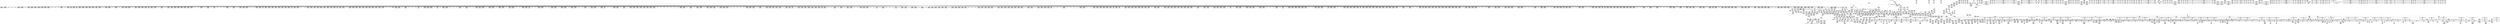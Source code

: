 digraph {
	CE0x5005af0 [shape=record,shape=Mrecord,label="{CE0x5005af0|2472:_%struct.cred*,_:_CRE_6293,6294_}"]
	CE0x4fd8a40 [shape=record,shape=Mrecord,label="{CE0x4fd8a40|task_has_perm:_if.then18}"]
	CE0x5096f30 [shape=record,shape=Mrecord,label="{CE0x5096f30|__preempt_count_sub:_do.end|*SummSource*}"]
	CE0x4f89df0 [shape=record,shape=Mrecord,label="{CE0x4f89df0|2472:_%struct.cred*,_:_CRE_528,536_|*MultipleSource*|Function::task_has_perm&Arg::tsk1::|Function::selinux_task_wait&Arg::p::|security/selinux/hooks.c,1525}"]
	CE0x5003b80 [shape=record,shape=Mrecord,label="{CE0x5003b80|2472:_%struct.cred*,_:_CRE_6196,6200_|*MultipleSource*|Function::task_has_perm&Arg::tsk1::|Function::selinux_task_wait&Arg::p::|security/selinux/hooks.c,1525}"]
	CE0x508ced0 [shape=record,shape=Mrecord,label="{CE0x508ced0|__rcu_read_unlock:_tmp7|include/linux/rcupdate.h,245}"]
	CE0x5055390 [shape=record,shape=Mrecord,label="{CE0x5055390|rcu_read_lock:_tmp|*SummSink*}"]
	CE0x5090170 [shape=record,shape=Mrecord,label="{CE0x5090170|i64*_getelementptr_inbounds_(_4_x_i64_,_4_x_i64_*___llvm_gcov_ctr129,_i64_0,_i64_3)|*Constant*|*SummSource*}"]
	CE0x506aa00 [shape=record,shape=Mrecord,label="{CE0x506aa00|rcu_read_unlock:_tmp12|include/linux/rcupdate.h,933}"]
	CE0x4f97c20 [shape=record,shape=Mrecord,label="{CE0x4f97c20|i64*_getelementptr_inbounds_(_2_x_i64_,_2_x_i64_*___llvm_gcov_ctr291,_i64_0,_i64_1)|*Constant*}"]
	CE0x4fcb8d0 [shape=record,shape=Mrecord,label="{CE0x4fcb8d0|2472:_%struct.cred*,_:_CRE_2424,2472_|*MultipleSource*|Function::task_has_perm&Arg::tsk1::|Function::selinux_task_wait&Arg::p::|security/selinux/hooks.c,1525}"]
	CE0x4fc4360 [shape=record,shape=Mrecord,label="{CE0x4fc4360|_call_void_mcount()_#3}"]
	CE0x50087e0 [shape=record,shape=Mrecord,label="{CE0x50087e0|2472:_%struct.cred*,_:_CRE_6331,6332_}"]
	CE0x5081ac0 [shape=record,shape=Mrecord,label="{CE0x5081ac0|i64*_getelementptr_inbounds_(_4_x_i64_,_4_x_i64_*___llvm_gcov_ctr128,_i64_0,_i64_1)|*Constant*|*SummSink*}"]
	CE0x5000c60 [shape=record,shape=Mrecord,label="{CE0x5000c60|2472:_%struct.cred*,_:_CRE_5896,5904_|*MultipleSource*|Function::task_has_perm&Arg::tsk1::|Function::selinux_task_wait&Arg::p::|security/selinux/hooks.c,1525}"]
	CE0x4fbb700 [shape=record,shape=Mrecord,label="{CE0x4fbb700|2472:_%struct.cred*,_:_CRE_416,424_|*MultipleSource*|Function::task_has_perm&Arg::tsk1::|Function::selinux_task_wait&Arg::p::|security/selinux/hooks.c,1525}"]
	CE0x50817c0 [shape=record,shape=Mrecord,label="{CE0x50817c0|rcu_lock_acquire:_tmp6|*SummSink*}"]
	CE0x50678b0 [shape=record,shape=Mrecord,label="{CE0x50678b0|rcu_read_unlock:_bb|*SummSource*}"]
	CE0x4f6d200 [shape=record,shape=Mrecord,label="{CE0x4f6d200|2472:_%struct.cred*,_:_CRE_698,699_}"]
	CE0x4ffdbe0 [shape=record,shape=Mrecord,label="{CE0x4ffdbe0|2472:_%struct.cred*,_:_CRE_3072,3080_|*MultipleSource*|Function::task_has_perm&Arg::tsk1::|Function::selinux_task_wait&Arg::p::|security/selinux/hooks.c,1525}"]
	CE0x5030fe0 [shape=record,shape=Mrecord,label="{CE0x5030fe0|128:_i8*,_:_CRE_160,168_|*MultipleSource*|*LoadInst*|security/selinux/hooks.c,1525|security/selinux/hooks.c,1525}"]
	CE0x501d190 [shape=record,shape=Mrecord,label="{CE0x501d190|_ret_i32_%retval.0,_!dbg_!27728|security/selinux/avc.c,775}"]
	CE0x50516b0 [shape=record,shape=Mrecord,label="{CE0x50516b0|_call_void_mcount()_#3}"]
	CE0x4f8ee90 [shape=record,shape=Mrecord,label="{CE0x4f8ee90|selinux_task_wait:_tmp3|*SummSink*}"]
	CE0x500fb10 [shape=record,shape=Mrecord,label="{CE0x500fb10|2472:_%struct.cred*,_:_CRE_6656,6660_|*MultipleSource*|Function::task_has_perm&Arg::tsk1::|Function::selinux_task_wait&Arg::p::|security/selinux/hooks.c,1525}"]
	CE0x5074090 [shape=record,shape=Mrecord,label="{CE0x5074090|i32_934|*Constant*}"]
	CE0x4f983a0 [shape=record,shape=Mrecord,label="{CE0x4f983a0|i64*_getelementptr_inbounds_(_2_x_i64_,_2_x_i64_*___llvm_gcov_ctr291,_i64_0,_i64_0)|*Constant*|*SummSource*}"]
	CE0x509dee0 [shape=record,shape=Mrecord,label="{CE0x509dee0|rcu_lock_release:_tmp3|*SummSource*}"]
	CE0x5009fa0 [shape=record,shape=Mrecord,label="{CE0x5009fa0|2472:_%struct.cred*,_:_CRE_6351,6352_}"]
	CE0x5032360 [shape=record,shape=Mrecord,label="{CE0x5032360|task_has_perm:_tmp36|security/selinux/hooks.c,1526|*SummSink*}"]
	CE0x507f4a0 [shape=record,shape=Mrecord,label="{CE0x507f4a0|__preempt_count_add:_bb|*SummSource*}"]
	CE0x500b710 [shape=record,shape=Mrecord,label="{CE0x500b710|2472:_%struct.cred*,_:_CRE_6424,6432_|*MultipleSource*|Function::task_has_perm&Arg::tsk1::|Function::selinux_task_wait&Arg::p::|security/selinux/hooks.c,1525}"]
	CE0x509d160 [shape=record,shape=Mrecord,label="{CE0x509d160|GLOBAL:_lock_acquire|*Constant*|*SummSource*}"]
	CE0x501f4e0 [shape=record,shape=Mrecord,label="{CE0x501f4e0|avc_has_perm:_requested|Function::avc_has_perm&Arg::requested::|*SummSink*}"]
	CE0x4f9a060 [shape=record,shape=Mrecord,label="{CE0x4f9a060|_call_void_mcount()_#3}"]
	CE0x4f89c10 [shape=record,shape=Mrecord,label="{CE0x4f89c10|2472:_%struct.cred*,_:_CRE_520,524_|*MultipleSource*|Function::task_has_perm&Arg::tsk1::|Function::selinux_task_wait&Arg::p::|security/selinux/hooks.c,1525}"]
	CE0x5090e50 [shape=record,shape=Mrecord,label="{CE0x5090e50|i64_1|*Constant*}"]
	CE0x4f9bd60 [shape=record,shape=Mrecord,label="{CE0x4f9bd60|2472:_%struct.cred*,_:_CRE_248,256_|*MultipleSource*|Function::task_has_perm&Arg::tsk1::|Function::selinux_task_wait&Arg::p::|security/selinux/hooks.c,1525}"]
	CE0x500f8f0 [shape=record,shape=Mrecord,label="{CE0x500f8f0|2472:_%struct.cred*,_:_CRE_6648,6656_|*MultipleSource*|Function::task_has_perm&Arg::tsk1::|Function::selinux_task_wait&Arg::p::|security/selinux/hooks.c,1525}"]
	CE0x5014900 [shape=record,shape=Mrecord,label="{CE0x5014900|task_has_perm:_tobool1|security/selinux/hooks.c,1525|*SummSource*}"]
	CE0x4fd6790 [shape=record,shape=Mrecord,label="{CE0x4fd6790|rcu_read_lock:_entry}"]
	CE0x50515b0 [shape=record,shape=Mrecord,label="{CE0x50515b0|i64*_getelementptr_inbounds_(_4_x_i64_,_4_x_i64_*___llvm_gcov_ctr134,_i64_0,_i64_3)|*Constant*}"]
	CE0x5078280 [shape=record,shape=Mrecord,label="{CE0x5078280|_ret_void,_!dbg_!27717|include/linux/rcupdate.h,424|*SummSource*}"]
	CE0x5012720 [shape=record,shape=Mrecord,label="{CE0x5012720|2472:_%struct.cred*,_:_CRE_10624,10628_|*MultipleSource*|Function::task_has_perm&Arg::tsk1::|Function::selinux_task_wait&Arg::p::|security/selinux/hooks.c,1525}"]
	CE0x5007870 [shape=record,shape=Mrecord,label="{CE0x5007870|2472:_%struct.cred*,_:_CRE_6318,6319_}"]
	CE0x4f875b0 [shape=record,shape=Mrecord,label="{CE0x4f875b0|2472:_%struct.cred*,_:_CRE_192,200_|*MultipleSource*|Function::task_has_perm&Arg::tsk1::|Function::selinux_task_wait&Arg::p::|security/selinux/hooks.c,1525}"]
	CE0x501af70 [shape=record,shape=Mrecord,label="{CE0x501af70|task_has_perm:_tmp57|security/selinux/hooks.c,1526}"]
	CE0x504c340 [shape=record,shape=Mrecord,label="{CE0x504c340|__preempt_count_add:_tmp6|./arch/x86/include/asm/preempt.h,73|*SummSink*}"]
	CE0x4f7e460 [shape=record,shape=Mrecord,label="{CE0x4f7e460|GLOBAL:_get_current|*Constant*}"]
	CE0x4fcd8d0 [shape=record,shape=Mrecord,label="{CE0x4fcd8d0|2472:_%struct.cred*,_:_CRE_2568,2576_|*MultipleSource*|Function::task_has_perm&Arg::tsk1::|Function::selinux_task_wait&Arg::p::|security/selinux/hooks.c,1525}"]
	CE0x4f824b0 [shape=record,shape=Mrecord,label="{CE0x4f824b0|2472:_%struct.cred*,_:_CRE_32,40_|*MultipleSource*|Function::task_has_perm&Arg::tsk1::|Function::selinux_task_wait&Arg::p::|security/selinux/hooks.c,1525}"]
	CE0x50079a0 [shape=record,shape=Mrecord,label="{CE0x50079a0|2472:_%struct.cred*,_:_CRE_6319,6320_}"]
	CE0x4fca5e0 [shape=record,shape=Mrecord,label="{CE0x4fca5e0|2472:_%struct.cred*,_:_CRE_2344,2352_|*MultipleSource*|Function::task_has_perm&Arg::tsk1::|Function::selinux_task_wait&Arg::p::|security/selinux/hooks.c,1525}"]
	CE0x4fdc8d0 [shape=record,shape=Mrecord,label="{CE0x4fdc8d0|task_has_perm:_tmp19|security/selinux/hooks.c,1525}"]
	CE0x4fd78c0 [shape=record,shape=Mrecord,label="{CE0x4fd78c0|rcu_read_lock:_if.then}"]
	CE0x5091b40 [shape=record,shape=Mrecord,label="{CE0x5091b40|__rcu_read_unlock:_tmp4|include/linux/rcupdate.h,244|*SummSource*}"]
	CE0x4ff4440 [shape=record,shape=Mrecord,label="{CE0x4ff4440|rcu_read_unlock:_tmp7|include/linux/rcupdate.h,933}"]
	CE0x4f89500 [shape=record,shape=Mrecord,label="{CE0x4f89500|task_has_perm:_do.end|*SummSource*}"]
	CE0x4fca400 [shape=record,shape=Mrecord,label="{CE0x4fca400|2472:_%struct.cred*,_:_CRE_2336,2344_|*MultipleSource*|Function::task_has_perm&Arg::tsk1::|Function::selinux_task_wait&Arg::p::|security/selinux/hooks.c,1525}"]
	CE0x503b770 [shape=record,shape=Mrecord,label="{CE0x503b770|i64_18|*Constant*|*SummSource*}"]
	CE0x5041cd0 [shape=record,shape=Mrecord,label="{CE0x5041cd0|task_has_perm:_tmp49|security/selinux/hooks.c,1526|*SummSource*}"]
	CE0x4f82810 [shape=record,shape=Mrecord,label="{CE0x4f82810|2472:_%struct.cred*,_:_CRE_56,64_|*MultipleSource*|Function::task_has_perm&Arg::tsk1::|Function::selinux_task_wait&Arg::p::|security/selinux/hooks.c,1525}"]
	CE0x4f98610 [shape=record,shape=Mrecord,label="{CE0x4f98610|2472:_%struct.cred*,_:_CRE_96,104_|*MultipleSource*|Function::task_has_perm&Arg::tsk1::|Function::selinux_task_wait&Arg::p::|security/selinux/hooks.c,1525}"]
	CE0x5094910 [shape=record,shape=Mrecord,label="{CE0x5094910|i64*_getelementptr_inbounds_(_4_x_i64_,_4_x_i64_*___llvm_gcov_ctr129,_i64_0,_i64_1)|*Constant*}"]
	CE0x5094bc0 [shape=record,shape=Mrecord,label="{CE0x5094bc0|i64*_getelementptr_inbounds_(_4_x_i64_,_4_x_i64_*___llvm_gcov_ctr135,_i64_0,_i64_2)|*Constant*}"]
	CE0x501cdb0 [shape=record,shape=Mrecord,label="{CE0x501cdb0|avc_has_perm:_requested|Function::avc_has_perm&Arg::requested::}"]
	CE0x4fa8a80 [shape=record,shape=Mrecord,label="{CE0x4fa8a80|2472:_%struct.cred*,_:_CRE_1896,1900_|*MultipleSource*|Function::task_has_perm&Arg::tsk1::|Function::selinux_task_wait&Arg::p::|security/selinux/hooks.c,1525}"]
	CE0x4fba5c0 [shape=record,shape=Mrecord,label="{CE0x4fba5c0|_call_void_lockdep_rcu_suspicious(i8*_getelementptr_inbounds_(_25_x_i8_,_25_x_i8_*_.str3,_i32_0,_i32_0),_i32_1525,_i8*_getelementptr_inbounds_(_41_x_i8_,_41_x_i8_*_.str44,_i32_0,_i32_0))_#10,_!dbg_!27734|security/selinux/hooks.c,1525}"]
	CE0x4fc17e0 [shape=record,shape=Mrecord,label="{CE0x4fc17e0|i8*_getelementptr_inbounds_(_25_x_i8_,_25_x_i8_*_.str45,_i32_0,_i32_0)|*Constant*|*SummSource*}"]
	CE0x50361f0 [shape=record,shape=Mrecord,label="{CE0x50361f0|task_has_perm:_tmp32|security/selinux/hooks.c,1526|*SummSink*}"]
	CE0x4f99a80 [shape=record,shape=Mrecord,label="{CE0x4f99a80|rcu_read_unlock:_tmp8|include/linux/rcupdate.h,933}"]
	CE0x4f9ce30 [shape=record,shape=Mrecord,label="{CE0x4f9ce30|i8_1|*Constant*|*SummSource*}"]
	CE0x501ccd0 [shape=record,shape=Mrecord,label="{CE0x501ccd0|%struct.common_audit_data*_null|*Constant*}"]
	CE0x5042e30 [shape=record,shape=Mrecord,label="{CE0x5042e30|task_has_perm:_tmp49|security/selinux/hooks.c,1526|*SummSink*}"]
	CE0x4fa5670 [shape=record,shape=Mrecord,label="{CE0x4fa5670|COLLAPSED:_GCMRE_current_task_external_global_%struct.task_struct*:_elem_0:default:}"]
	CE0x508ac80 [shape=record,shape=Mrecord,label="{CE0x508ac80|_call_void_asm_addl_$1,_%gs:$0_,_*m,ri,*m,_dirflag_,_fpsr_,_flags_(i32*___preempt_count,_i32_%val,_i32*___preempt_count)_#3,_!dbg_!27714,_!srcloc_!27717|./arch/x86/include/asm/preempt.h,72|*SummSource*}"]
	CE0x4fcd5c0 [shape=record,shape=Mrecord,label="{CE0x4fcd5c0|2472:_%struct.cred*,_:_CRE_2535,2536_}"]
	CE0x4fbff10 [shape=record,shape=Mrecord,label="{CE0x4fbff10|rcu_read_lock:_tmp19|include/linux/rcupdate.h,882|*SummSink*}"]
	CE0x5006440 [shape=record,shape=Mrecord,label="{CE0x5006440|2472:_%struct.cred*,_:_CRE_6301,6302_}"]
	CE0x507afe0 [shape=record,shape=Mrecord,label="{CE0x507afe0|rcu_lock_release:___here|*SummSink*}"]
	CE0x4fbd830 [shape=record,shape=Mrecord,label="{CE0x4fbd830|2472:_%struct.cred*,_:_CRE_296,304_|*MultipleSource*|Function::task_has_perm&Arg::tsk1::|Function::selinux_task_wait&Arg::p::|security/selinux/hooks.c,1525}"]
	CE0x4f99230 [shape=record,shape=Mrecord,label="{CE0x4f99230|2472:_%struct.cred*,_:_CRE_1976,1977_|*MultipleSource*|Function::task_has_perm&Arg::tsk1::|Function::selinux_task_wait&Arg::p::|security/selinux/hooks.c,1525}"]
	CE0x508cb10 [shape=record,shape=Mrecord,label="{CE0x508cb10|__rcu_read_unlock:_tmp6|include/linux/rcupdate.h,245|*SummSink*}"]
	CE0x4f80ac0 [shape=record,shape=Mrecord,label="{CE0x4f80ac0|i64_1|*Constant*}"]
	CE0x502c2e0 [shape=record,shape=Mrecord,label="{CE0x502c2e0|task_has_perm:_tmp26|security/selinux/hooks.c,1525|*SummSource*}"]
	CE0x5027e60 [shape=record,shape=Mrecord,label="{CE0x5027e60|i64*_getelementptr_inbounds_(_24_x_i64_,_24_x_i64_*___llvm_gcov_ctr138,_i64_0,_i64_11)|*Constant*}"]
	CE0x509bd80 [shape=record,shape=Mrecord,label="{CE0x509bd80|i8*_undef|*Constant*}"]
	CE0x50a1200 [shape=record,shape=Mrecord,label="{CE0x50a1200|__rcu_read_unlock:_tmp}"]
	CE0x4f797f0 [shape=record,shape=Mrecord,label="{CE0x4f797f0|2472:_%struct.cred*,_:_CRE_1816,1817_|*MultipleSource*|Function::task_has_perm&Arg::tsk1::|Function::selinux_task_wait&Arg::p::|security/selinux/hooks.c,1525}"]
	CE0x50a5440 [shape=record,shape=Mrecord,label="{CE0x50a5440|__rcu_read_unlock:_tmp3|*SummSink*}"]
	CE0x5026700 [shape=record,shape=Mrecord,label="{CE0x5026700|i64_7|*Constant*|*SummSink*}"]
	CE0x4fa7a90 [shape=record,shape=Mrecord,label="{CE0x4fa7a90|2472:_%struct.cred*,_:_CRE_720,728_|*MultipleSource*|Function::task_has_perm&Arg::tsk1::|Function::selinux_task_wait&Arg::p::|security/selinux/hooks.c,1525}"]
	CE0x5034ae0 [shape=record,shape=Mrecord,label="{CE0x5034ae0|task_has_perm:_tmp31|*LoadInst*|security/selinux/hooks.c,1526|*SummSink*}"]
	CE0x507a120 [shape=record,shape=Mrecord,label="{CE0x507a120|i8*_undef|*Constant*}"]
	CE0x5007d30 [shape=record,shape=Mrecord,label="{CE0x5007d30|2472:_%struct.cred*,_:_CRE_6322,6323_}"]
	CE0x507f070 [shape=record,shape=Mrecord,label="{CE0x507f070|rcu_lock_release:_tmp}"]
	CE0x4f9b090 [shape=record,shape=Mrecord,label="{CE0x4f9b090|rcu_lock_acquire:_entry}"]
	CE0x504dfe0 [shape=record,shape=Mrecord,label="{CE0x504dfe0|__preempt_count_add:_tmp7|./arch/x86/include/asm/preempt.h,73|*SummSource*}"]
	CE0x5026a10 [shape=record,shape=Mrecord,label="{CE0x5026a10|i64_6|*Constant*|*SummSource*}"]
	CE0x501c110 [shape=record,shape=Mrecord,label="{CE0x501c110|avc_has_perm:_tsid|Function::avc_has_perm&Arg::tsid::}"]
	CE0x4f7e500 [shape=record,shape=Mrecord,label="{CE0x4f7e500|selinux_task_wait:_tmp3}"]
	CE0x4fbafb0 [shape=record,shape=Mrecord,label="{CE0x4fbafb0|_call_void_asm_sideeffect_,_memory_,_dirflag_,_fpsr_,_flags_()_#3,_!dbg_!27714,_!srcloc_!27715|include/linux/rcupdate.h,239|*SummSink*}"]
	CE0x5004810 [shape=record,shape=Mrecord,label="{CE0x5004810|2472:_%struct.cred*,_:_CRE_6240,6248_|*MultipleSource*|Function::task_has_perm&Arg::tsk1::|Function::selinux_task_wait&Arg::p::|security/selinux/hooks.c,1525}"]
	CE0x4fdabe0 [shape=record,shape=Mrecord,label="{CE0x4fdabe0|rcu_read_lock:_tmp2}"]
	"CONST[source:0(mediator),value:2(dynamic)][purpose:{subject}]"
	CE0x5035060 [shape=record,shape=Mrecord,label="{CE0x5035060|task_has_perm:_call11|security/selinux/hooks.c,1526|*SummSource*}"]
	CE0x4f6cab0 [shape=record,shape=Mrecord,label="{CE0x4f6cab0|rcu_read_unlock:_tmp3|*SummSource*}"]
	CE0x50448d0 [shape=record,shape=Mrecord,label="{CE0x50448d0|task_has_perm:_tmp52|security/selinux/hooks.c,1526|*SummSink*}"]
	CE0x5070900 [shape=record,shape=Mrecord,label="{CE0x5070900|rcu_read_unlock:_tmp15|include/linux/rcupdate.h,933}"]
	CE0x50970f0 [shape=record,shape=Mrecord,label="{CE0x50970f0|__preempt_count_sub:_do.end|*SummSink*}"]
	CE0x5026070 [shape=record,shape=Mrecord,label="{CE0x5026070|i64_7|*Constant*}"]
	CE0x5043660 [shape=record,shape=Mrecord,label="{CE0x5043660|task_has_perm:_tmp50|security/selinux/hooks.c,1526|*SummSink*}"]
	CE0x5035b70 [shape=record,shape=Mrecord,label="{CE0x5035b70|i64_14|*Constant*|*SummSink*}"]
	CE0x4fc8540 [shape=record,shape=Mrecord,label="{CE0x4fc8540|i8*_getelementptr_inbounds_(_25_x_i8_,_25_x_i8_*_.str3,_i32_0,_i32_0)|*Constant*}"]
	CE0x4fd9360 [shape=record,shape=Mrecord,label="{CE0x4fd9360|i32_1|*Constant*}"]
	CE0x4fd2160 [shape=record,shape=Mrecord,label="{CE0x4fd2160|2472:_%struct.cred*,_:_CRE_2824,2832_|*MultipleSource*|Function::task_has_perm&Arg::tsk1::|Function::selinux_task_wait&Arg::p::|security/selinux/hooks.c,1525}"]
	CE0x503c1e0 [shape=record,shape=Mrecord,label="{CE0x503c1e0|task_has_perm:_tmp42|security/selinux/hooks.c,1526|*SummSink*}"]
	CE0x4fa6b80 [shape=record,shape=Mrecord,label="{CE0x4fa6b80|i64*_getelementptr_inbounds_(_24_x_i64_,_24_x_i64_*___llvm_gcov_ctr138,_i64_0,_i64_0)|*Constant*}"]
	CE0x4fcbe70 [shape=record,shape=Mrecord,label="{CE0x4fcbe70|2472:_%struct.cred*,_:_CRE_2488,2504_|*MultipleSource*|Function::task_has_perm&Arg::tsk1::|Function::selinux_task_wait&Arg::p::|security/selinux/hooks.c,1525}"]
	CE0x4fc2cf0 [shape=record,shape=Mrecord,label="{CE0x4fc2cf0|rcu_read_lock:_do.end}"]
	CE0x5071420 [shape=record,shape=Mrecord,label="{CE0x5071420|i64*_getelementptr_inbounds_(_11_x_i64_,_11_x_i64_*___llvm_gcov_ctr132,_i64_0,_i64_8)|*Constant*|*SummSource*}"]
	CE0x4fb9e60 [shape=record,shape=Mrecord,label="{CE0x4fb9e60|2472:_%struct.cred*,_:_CRE_2112,2120_|*MultipleSource*|Function::task_has_perm&Arg::tsk1::|Function::selinux_task_wait&Arg::p::|security/selinux/hooks.c,1525}"]
	CE0x6d35950 [shape=record,shape=Mrecord,label="{CE0x6d35950|get_current:_entry|*SummSink*}"]
	CE0x50001c0 [shape=record,shape=Mrecord,label="{CE0x50001c0|2472:_%struct.cred*,_:_CRE_5856,5860_|*MultipleSource*|Function::task_has_perm&Arg::tsk1::|Function::selinux_task_wait&Arg::p::|security/selinux/hooks.c,1525}"]
	CE0x4fa27b0 [shape=record,shape=Mrecord,label="{CE0x4fa27b0|i64*_getelementptr_inbounds_(_24_x_i64_,_24_x_i64_*___llvm_gcov_ctr138,_i64_0,_i64_0)|*Constant*|*SummSink*}"]
	CE0x4f99410 [shape=record,shape=Mrecord,label="{CE0x4f99410|2472:_%struct.cred*,_:_CRE_1980,1984_|*MultipleSource*|Function::task_has_perm&Arg::tsk1::|Function::selinux_task_wait&Arg::p::|security/selinux/hooks.c,1525}"]
	CE0x5097230 [shape=record,shape=Mrecord,label="{CE0x5097230|__preempt_count_sub:_do.body|*SummSink*}"]
	CE0x4ffbd00 [shape=record,shape=Mrecord,label="{CE0x4ffbd00|2472:_%struct.cred*,_:_CRE_2970,2971_}"]
	CE0x4fcb6c0 [shape=record,shape=Mrecord,label="{CE0x4fcb6c0|2472:_%struct.cred*,_:_CRE_2416,2424_|*MultipleSource*|Function::task_has_perm&Arg::tsk1::|Function::selinux_task_wait&Arg::p::|security/selinux/hooks.c,1525}"]
	CE0x50c9c90 [shape=record,shape=Mrecord,label="{CE0x50c9c90|__preempt_count_sub:_val|Function::__preempt_count_sub&Arg::val::}"]
	CE0x50869b0 [shape=record,shape=Mrecord,label="{CE0x50869b0|i64*_getelementptr_inbounds_(_4_x_i64_,_4_x_i64_*___llvm_gcov_ctr128,_i64_0,_i64_0)|*Constant*|*SummSource*}"]
	CE0x4f7a950 [shape=record,shape=Mrecord,label="{CE0x4f7a950|2472:_%struct.cred*,_:_CRE_20,24_|*MultipleSource*|Function::task_has_perm&Arg::tsk1::|Function::selinux_task_wait&Arg::p::|security/selinux/hooks.c,1525}"]
	CE0x4ff46e0 [shape=record,shape=Mrecord,label="{CE0x4ff46e0|rcu_read_unlock:_tmp7|include/linux/rcupdate.h,933|*SummSink*}"]
	CE0x4f6d680 [shape=record,shape=Mrecord,label="{CE0x4f6d680|2472:_%struct.cred*,_:_CRE_703,704_}"]
	CE0x5042dc0 [shape=record,shape=Mrecord,label="{CE0x5042dc0|i64*_getelementptr_inbounds_(_24_x_i64_,_24_x_i64_*___llvm_gcov_ctr138,_i64_0,_i64_21)|*Constant*|*SummSink*}"]
	CE0x4ff4170 [shape=record,shape=Mrecord,label="{CE0x4ff4170|__rcu_read_lock:_tmp7|include/linux/rcupdate.h,240|*SummSink*}"]
	CE0x50066a0 [shape=record,shape=Mrecord,label="{CE0x50066a0|2472:_%struct.cred*,_:_CRE_6303,6304_}"]
	CE0x4f8cea0 [shape=record,shape=Mrecord,label="{CE0x4f8cea0|get_current:_tmp2|*SummSource*}"]
	CE0x4fd2980 [shape=record,shape=Mrecord,label="{CE0x4fd2980|2472:_%struct.cred*,_:_CRE_2856,2864_|*MultipleSource*|Function::task_has_perm&Arg::tsk1::|Function::selinux_task_wait&Arg::p::|security/selinux/hooks.c,1525}"]
	CE0x4fb8f10 [shape=record,shape=Mrecord,label="{CE0x4fb8f10|task_has_perm:_do.body}"]
	CE0x5090090 [shape=record,shape=Mrecord,label="{CE0x5090090|i64*_getelementptr_inbounds_(_4_x_i64_,_4_x_i64_*___llvm_gcov_ctr129,_i64_0,_i64_3)|*Constant*}"]
	CE0x5012090 [shape=record,shape=Mrecord,label="{CE0x5012090|2472:_%struct.cred*,_:_CRE_10604,10608_|*MultipleSource*|Function::task_has_perm&Arg::tsk1::|Function::selinux_task_wait&Arg::p::|security/selinux/hooks.c,1525}"]
	CE0x501b990 [shape=record,shape=Mrecord,label="{CE0x501b990|_call_void_rcu_read_unlock()_#10,_!dbg_!27790|security/selinux/hooks.c,1527}"]
	CE0x4f7cb60 [shape=record,shape=Mrecord,label="{CE0x4f7cb60|2472:_%struct.cred*,_:_CRE_2957,2958_}"]
	CE0x50107a0 [shape=record,shape=Mrecord,label="{CE0x50107a0|2472:_%struct.cred*,_:_CRE_10528,10536_|*MultipleSource*|Function::task_has_perm&Arg::tsk1::|Function::selinux_task_wait&Arg::p::|security/selinux/hooks.c,1525}"]
	CE0x4ffddd0 [shape=record,shape=Mrecord,label="{CE0x4ffddd0|2472:_%struct.cred*,_:_CRE_3080,3084_|*MultipleSource*|Function::task_has_perm&Arg::tsk1::|Function::selinux_task_wait&Arg::p::|security/selinux/hooks.c,1525}"]
	CE0x4fda000 [shape=record,shape=Mrecord,label="{CE0x4fda000|i32_77|*Constant*|*SummSink*}"]
	CE0x4fdb040 [shape=record,shape=Mrecord,label="{CE0x4fdb040|rcu_lock_acquire:_tmp2|*SummSource*}"]
	CE0x5079800 [shape=record,shape=Mrecord,label="{CE0x5079800|__rcu_read_lock:_bb}"]
	CE0x509c660 [shape=record,shape=Mrecord,label="{CE0x509c660|__preempt_count_sub:_entry}"]
	CE0x5006a30 [shape=record,shape=Mrecord,label="{CE0x5006a30|2472:_%struct.cred*,_:_CRE_6306,6307_}"]
	CE0x4fd7a90 [shape=record,shape=Mrecord,label="{CE0x4fd7a90|rcu_read_lock:_do.body}"]
	CE0x4fd3e20 [shape=record,shape=Mrecord,label="{CE0x4fd3e20|2472:_%struct.cred*,_:_CRE_2906,2907_}"]
	CE0x4ff7530 [shape=record,shape=Mrecord,label="{CE0x4ff7530|2472:_%struct.cred*,_:_CRE_2923,2924_}"]
	CE0x50122c0 [shape=record,shape=Mrecord,label="{CE0x50122c0|2472:_%struct.cred*,_:_CRE_10608,10609_|*MultipleSource*|Function::task_has_perm&Arg::tsk1::|Function::selinux_task_wait&Arg::p::|security/selinux/hooks.c,1525}"]
	CE0x50423f0 [shape=record,shape=Mrecord,label="{CE0x50423f0|task_has_perm:_tmp48|security/selinux/hooks.c,1526|*SummSink*}"]
	CE0x5089140 [shape=record,shape=Mrecord,label="{CE0x5089140|__rcu_read_unlock:_tmp5|include/linux/rcupdate.h,244}"]
	CE0x4ffc8f0 [shape=record,shape=Mrecord,label="{CE0x4ffc8f0|2472:_%struct.cred*,_:_CRE_2992,3000_|*MultipleSource*|Function::task_has_perm&Arg::tsk1::|Function::selinux_task_wait&Arg::p::|security/selinux/hooks.c,1525}"]
	CE0x50dc5a0 [shape=record,shape=Mrecord,label="{CE0x50dc5a0|i64*_getelementptr_inbounds_(_4_x_i64_,_4_x_i64_*___llvm_gcov_ctr129,_i64_0,_i64_0)|*Constant*|*SummSource*}"]
	CE0x5019920 [shape=record,shape=Mrecord,label="{CE0x5019920|task_has_perm:_tmp56|security/selinux/hooks.c,1526|*SummSource*}"]
	CE0x4fc8cf0 [shape=record,shape=Mrecord,label="{CE0x4fc8cf0|i32_1525|*Constant*}"]
	CE0x4f7d610 [shape=record,shape=Mrecord,label="{CE0x4f7d610|2472:_%struct.cred*,_:_CRE_2966,2967_}"]
	CE0x4fc7cc0 [shape=record,shape=Mrecord,label="{CE0x4fc7cc0|rcu_read_unlock:_tmp13|include/linux/rcupdate.h,933|*SummSink*}"]
	CE0x4f73450 [shape=record,shape=Mrecord,label="{CE0x4f73450|2472:_%struct.cred*,_:_CRE_2272,2280_|*MultipleSource*|Function::task_has_perm&Arg::tsk1::|Function::selinux_task_wait&Arg::p::|security/selinux/hooks.c,1525}"]
	CE0x4f95ed0 [shape=record,shape=Mrecord,label="{CE0x4f95ed0|2472:_%struct.cred*,_:_CRE_460,464_|*MultipleSource*|Function::task_has_perm&Arg::tsk1::|Function::selinux_task_wait&Arg::p::|security/selinux/hooks.c,1525}"]
	CE0x501a080 [shape=record,shape=Mrecord,label="{CE0x501a080|task_has_perm:_sid25|security/selinux/hooks.c,1526|*SummSink*}"]
	CE0x4f94080 [shape=record,shape=Mrecord,label="{CE0x4f94080|task_has_perm:_tmp2|*SummSink*}"]
	CE0x4f8dc20 [shape=record,shape=Mrecord,label="{CE0x4f8dc20|selinux_task_wait:_tmp}"]
	CE0x5031840 [shape=record,shape=Mrecord,label="{CE0x5031840|__rcu_read_lock:_tmp1|*SummSource*}"]
	CE0x5011a00 [shape=record,shape=Mrecord,label="{CE0x5011a00|2472:_%struct.cred*,_:_CRE_10584,10592_|*MultipleSource*|Function::task_has_perm&Arg::tsk1::|Function::selinux_task_wait&Arg::p::|security/selinux/hooks.c,1525}"]
	CE0x5012950 [shape=record,shape=Mrecord,label="{CE0x5012950|2472:_%struct.cred*,_:_CRE_10628,10632_|*MultipleSource*|Function::task_has_perm&Arg::tsk1::|Function::selinux_task_wait&Arg::p::|security/selinux/hooks.c,1525}"]
	CE0x5021c00 [shape=record,shape=Mrecord,label="{CE0x5021c00|rcu_read_lock:_tmp7|include/linux/rcupdate.h,882}"]
	CE0x50a0530 [shape=record,shape=Mrecord,label="{CE0x50a0530|rcu_lock_release:_tmp5|include/linux/rcupdate.h,423|*SummSource*}"]
	CE0x50661e0 [shape=record,shape=Mrecord,label="{CE0x50661e0|rcu_read_unlock:_tmp14|include/linux/rcupdate.h,933|*SummSink*}"]
	CE0x501e310 [shape=record,shape=Mrecord,label="{CE0x501e310|_ret_void,_!dbg_!27735|include/linux/rcupdate.h,938|*SummSink*}"]
	CE0x4f85e70 [shape=record,shape=Mrecord,label="{CE0x4f85e70|2472:_%struct.cred*,_:_CRE_92,96_|*MultipleSource*|Function::task_has_perm&Arg::tsk1::|Function::selinux_task_wait&Arg::p::|security/selinux/hooks.c,1525}"]
	CE0x5039580 [shape=record,shape=Mrecord,label="{CE0x5039580|task_has_perm:_tmp38|security/selinux/hooks.c,1526}"]
	CE0x5090d50 [shape=record,shape=Mrecord,label="{CE0x5090d50|__rcu_read_unlock:_bb|*SummSink*}"]
	CE0x5085500 [shape=record,shape=Mrecord,label="{CE0x5085500|rcu_lock_release:_tmp4|include/linux/rcupdate.h,423|*SummSource*}"]
	CE0x4fc1590 [shape=record,shape=Mrecord,label="{CE0x4fc1590|i8*_getelementptr_inbounds_(_25_x_i8_,_25_x_i8_*_.str45,_i32_0,_i32_0)|*Constant*}"]
	CE0x5077cd0 [shape=record,shape=Mrecord,label="{CE0x5077cd0|rcu_lock_release:_map|Function::rcu_lock_release&Arg::map::|*SummSource*}"]
	CE0x5042790 [shape=record,shape=Mrecord,label="{CE0x5042790|task_has_perm:_tmp49|security/selinux/hooks.c,1526}"]
	CE0x4f9e410 [shape=record,shape=Mrecord,label="{CE0x4f9e410|rcu_read_unlock:_tmp6|include/linux/rcupdate.h,933|*SummSink*}"]
	CE0x5096c00 [shape=record,shape=Mrecord,label="{CE0x5096c00|__preempt_count_add:_do.end}"]
	CE0x503b820 [shape=record,shape=Mrecord,label="{CE0x503b820|i64_18|*Constant*|*SummSink*}"]
	CE0x4ff4570 [shape=record,shape=Mrecord,label="{CE0x4ff4570|rcu_read_unlock:_tmp7|include/linux/rcupdate.h,933|*SummSource*}"]
	CE0x501c9a0 [shape=record,shape=Mrecord,label="{CE0x501c9a0|avc_has_perm:_tclass|Function::avc_has_perm&Arg::tclass::|*SummSource*}"]
	CE0x5013ab0 [shape=record,shape=Mrecord,label="{CE0x5013ab0|GLOBAL:_task_has_perm.__warned|Global_var:task_has_perm.__warned|*SummSink*}"]
	CE0x4f94e00 [shape=record,shape=Mrecord,label="{CE0x4f94e00|selinux_task_wait:_call|security/selinux/hooks.c,3675|*SummSource*}"]
	CE0x4fbb8e0 [shape=record,shape=Mrecord,label="{CE0x4fbb8e0|2472:_%struct.cred*,_:_CRE_424,428_|*MultipleSource*|Function::task_has_perm&Arg::tsk1::|Function::selinux_task_wait&Arg::p::|security/selinux/hooks.c,1525}"]
	CE0x5098ce0 [shape=record,shape=Mrecord,label="{CE0x5098ce0|__preempt_count_sub:_tmp4|./arch/x86/include/asm/preempt.h,77}"]
	CE0x4f915d0 [shape=record,shape=Mrecord,label="{CE0x4f915d0|selinux_task_wait:_entry}"]
	CE0x4ffcb10 [shape=record,shape=Mrecord,label="{CE0x4ffcb10|2472:_%struct.cred*,_:_CRE_3000,3008_|*MultipleSource*|Function::task_has_perm&Arg::tsk1::|Function::selinux_task_wait&Arg::p::|security/selinux/hooks.c,1525}"]
	CE0x4fa5920 [shape=record,shape=Mrecord,label="{CE0x4fa5920|task_has_perm:_do.body5}"]
	CE0x4f6fc30 [shape=record,shape=Mrecord,label="{CE0x4f6fc30|selinux_task_wait:_bb}"]
	CE0x5088e80 [shape=record,shape=Mrecord,label="{CE0x5088e80|__preempt_count_add:_tmp3|*SummSource*}"]
	CE0x5080870 [shape=record,shape=Mrecord,label="{CE0x5080870|__rcu_read_unlock:_tmp2|*SummSink*}"]
	CE0x4f7b3b0 [shape=record,shape=Mrecord,label="{CE0x4f7b3b0|GLOBAL:_lock_release|*Constant*|*SummSource*}"]
	CE0x508fc10 [shape=record,shape=Mrecord,label="{CE0x508fc10|_call_void_mcount()_#3}"]
	CE0x5075c50 [shape=record,shape=Mrecord,label="{CE0x5075c50|i8*_getelementptr_inbounds_(_44_x_i8_,_44_x_i8_*_.str47,_i32_0,_i32_0)|*Constant*|*SummSink*}"]
	CE0x4fd3a10 [shape=record,shape=Mrecord,label="{CE0x4fd3a10|2472:_%struct.cred*,_:_CRE_2904,2905_}"]
	CE0x4fd9770 [shape=record,shape=Mrecord,label="{CE0x4fd9770|task_has_perm:_land.lhs.true2|*SummSink*}"]
	CE0x4ff8bc0 [shape=record,shape=Mrecord,label="{CE0x4ff8bc0|2472:_%struct.cred*,_:_CRE_2942,2943_}"]
	CE0x503a060 [shape=record,shape=Mrecord,label="{CE0x503a060|task_has_perm:_tmp40|security/selinux/hooks.c,1526}"]
	CE0x5043f80 [shape=record,shape=Mrecord,label="{CE0x5043f80|i64*_getelementptr_inbounds_(_24_x_i64_,_24_x_i64_*___llvm_gcov_ctr138,_i64_0,_i64_22)|*Constant*|*SummSource*}"]
	CE0x4f6ce60 [shape=record,shape=Mrecord,label="{CE0x4f6ce60|2472:_%struct.cred*,_:_CRE_691,692_}"]
	CE0x5088fc0 [shape=record,shape=Mrecord,label="{CE0x5088fc0|_call_void_asm_sideeffect_,_memory_,_dirflag_,_fpsr_,_flags_()_#3,_!dbg_!27711,_!srcloc_!27714|include/linux/rcupdate.h,244}"]
	CE0x4f9cd00 [shape=record,shape=Mrecord,label="{CE0x4f9cd00|i8_1|*Constant*}"]
	CE0x508b990 [shape=record,shape=Mrecord,label="{CE0x508b990|i64*_getelementptr_inbounds_(_4_x_i64_,_4_x_i64_*___llvm_gcov_ctr130,_i64_0,_i64_3)|*Constant*}"]
	CE0x4f82230 [shape=record,shape=Mrecord,label="{CE0x4f82230|2472:_%struct.cred*,_:_CRE_84,88_|*MultipleSource*|Function::task_has_perm&Arg::tsk1::|Function::selinux_task_wait&Arg::p::|security/selinux/hooks.c,1525}"]
	CE0x5035ce0 [shape=record,shape=Mrecord,label="{CE0x5035ce0|task_has_perm:_tobool14|security/selinux/hooks.c,1526|*SummSink*}"]
	CE0x4fd3c30 [shape=record,shape=Mrecord,label="{CE0x4fd3c30|2472:_%struct.cred*,_:_CRE_2905,2906_}"]
	CE0x504bb70 [shape=record,shape=Mrecord,label="{CE0x504bb70|__preempt_count_add:_tmp}"]
	CE0x4fbe740 [shape=record,shape=Mrecord,label="{CE0x4fbe740|i8_1|*Constant*}"]
	CE0x5037fa0 [shape=record,shape=Mrecord,label="{CE0x5037fa0|0:_i8,_:_GCMR_task_has_perm.__warned48_internal_global_i8_0,_section_.data.unlikely_,_align_1:_elem_0:default:}"]
	CE0x4fdbb70 [shape=record,shape=Mrecord,label="{CE0x4fdbb70|task_has_perm:_real_cred|security/selinux/hooks.c,1525|*SummSink*}"]
	CE0x506e280 [shape=record,shape=Mrecord,label="{CE0x506e280|rcu_read_unlock:_do.end|*SummSink*}"]
	CE0x4fc32b0 [shape=record,shape=Mrecord,label="{CE0x4fc32b0|rcu_read_unlock:_tmp4|include/linux/rcupdate.h,933}"]
	CE0x502c790 [shape=record,shape=Mrecord,label="{CE0x502c790|task_has_perm:_call|security/selinux/hooks.c,1525|*SummSink*}"]
	CE0x4f95550 [shape=record,shape=Mrecord,label="{CE0x4f95550|task_has_perm:_do.end6|*SummSource*}"]
	CE0x503a6a0 [shape=record,shape=Mrecord,label="{CE0x503a6a0|task_has_perm:_call16|security/selinux/hooks.c,1526}"]
	CE0x50550c0 [shape=record,shape=Mrecord,label="{CE0x50550c0|rcu_read_lock:_land.lhs.true2}"]
	CE0x4f82320 [shape=record,shape=Mrecord,label="{CE0x4f82320|selinux_task_wait:_tmp|*SummSink*}"]
	CE0x509c5d0 [shape=record,shape=Mrecord,label="{CE0x509c5d0|GLOBAL:___preempt_count_sub|*Constant*|*SummSource*}"]
	CE0x4fd5a80 [shape=record,shape=Mrecord,label="{CE0x4fd5a80|rcu_read_lock:_tmp7|include/linux/rcupdate.h,882|*SummSource*}"]
	CE0x5025620 [shape=record,shape=Mrecord,label="{CE0x5025620|GLOBAL:___llvm_gcov_ctr138|Global_var:__llvm_gcov_ctr138}"]
	CE0x5096cd0 [shape=record,shape=Mrecord,label="{CE0x5096cd0|i64*_getelementptr_inbounds_(_4_x_i64_,_4_x_i64_*___llvm_gcov_ctr135,_i64_0,_i64_0)|*Constant*|*SummSink*}"]
	CE0x4ffd7a0 [shape=record,shape=Mrecord,label="{CE0x4ffd7a0|2472:_%struct.cred*,_:_CRE_3056,3064_|*MultipleSource*|Function::task_has_perm&Arg::tsk1::|Function::selinux_task_wait&Arg::p::|security/selinux/hooks.c,1525}"]
	CE0x502f4b0 [shape=record,shape=Mrecord,label="{CE0x502f4b0|128:_i8*,_:_CRE_48,52_|*MultipleSource*|*LoadInst*|security/selinux/hooks.c,1525|security/selinux/hooks.c,1525}"]
	CE0x4f6fb20 [shape=record,shape=Mrecord,label="{CE0x4f6fb20|2472:_%struct.cred*,_:_CRE_232,240_|*MultipleSource*|Function::task_has_perm&Arg::tsk1::|Function::selinux_task_wait&Arg::p::|security/selinux/hooks.c,1525}"]
	CE0x506a400 [shape=record,shape=Mrecord,label="{CE0x506a400|rcu_lock_acquire:_tmp4|include/linux/rcupdate.h,418}"]
	CE0x5030a70 [shape=record,shape=Mrecord,label="{CE0x5030a70|128:_i8*,_:_CRE_136,144_|*MultipleSource*|*LoadInst*|security/selinux/hooks.c,1525|security/selinux/hooks.c,1525}"]
	CE0x5076390 [shape=record,shape=Mrecord,label="{CE0x5076390|rcu_read_unlock:_tmp22|include/linux/rcupdate.h,935|*SummSink*}"]
	CE0x5095130 [shape=record,shape=Mrecord,label="{CE0x5095130|__preempt_count_sub:_tmp6|./arch/x86/include/asm/preempt.h,78|*SummSink*}"]
	CE0x4f90dc0 [shape=record,shape=Mrecord,label="{CE0x4f90dc0|task_has_perm:_tmp1}"]
	CE0x50115a0 [shape=record,shape=Mrecord,label="{CE0x50115a0|2472:_%struct.cred*,_:_CRE_10572,10576_|*MultipleSource*|Function::task_has_perm&Arg::tsk1::|Function::selinux_task_wait&Arg::p::|security/selinux/hooks.c,1525}"]
	CE0x5035270 [shape=record,shape=Mrecord,label="{CE0x5035270|task_has_perm:_call11|security/selinux/hooks.c,1526|*SummSink*}"]
	CE0x4f9a390 [shape=record,shape=Mrecord,label="{CE0x4f9a390|task_has_perm:_do.body21|*SummSink*}"]
	CE0x500e9e0 [shape=record,shape=Mrecord,label="{CE0x500e9e0|2472:_%struct.cred*,_:_CRE_6600,6608_|*MultipleSource*|Function::task_has_perm&Arg::tsk1::|Function::selinux_task_wait&Arg::p::|security/selinux/hooks.c,1525}"]
	CE0x5078110 [shape=record,shape=Mrecord,label="{CE0x5078110|_ret_void,_!dbg_!27717|include/linux/rcupdate.h,424}"]
	CE0x4f6d960 [shape=record,shape=Mrecord,label="{CE0x4f6d960|_call_void_mcount()_#3|*SummSink*}"]
	CE0x50021d0 [shape=record,shape=Mrecord,label="{CE0x50021d0|2472:_%struct.cred*,_:_CRE_5976,5984_|*MultipleSource*|Function::task_has_perm&Arg::tsk1::|Function::selinux_task_wait&Arg::p::|security/selinux/hooks.c,1525}"]
	CE0x5013940 [shape=record,shape=Mrecord,label="{CE0x5013940|GLOBAL:_task_has_perm.__warned|Global_var:task_has_perm.__warned|*SummSource*}"]
	CE0x50dc260 [shape=record,shape=Mrecord,label="{CE0x50dc260|__preempt_count_sub:_sub|./arch/x86/include/asm/preempt.h,77}"]
	CE0x50c7970 [shape=record,shape=Mrecord,label="{CE0x50c7970|_call_void_mcount()_#3|*SummSink*}"]
	CE0x508bdc0 [shape=record,shape=Mrecord,label="{CE0x508bdc0|GLOBAL:_lock_acquire|*Constant*|*SummSink*}"]
	CE0x5073570 [shape=record,shape=Mrecord,label="{CE0x5073570|rcu_read_unlock:_tmp21|include/linux/rcupdate.h,935|*SummSink*}"]
	CE0x4fd88a0 [shape=record,shape=Mrecord,label="{CE0x4fd88a0|task_has_perm:_if.end|*SummSink*}"]
	CE0x4f6dd50 [shape=record,shape=Mrecord,label="{CE0x4f6dd50|2472:_%struct.cred*,_:_CRE_144,152_|*MultipleSource*|Function::task_has_perm&Arg::tsk1::|Function::selinux_task_wait&Arg::p::|security/selinux/hooks.c,1525}"]
	CE0x5084480 [shape=record,shape=Mrecord,label="{CE0x5084480|_call_void_asm_sideeffect_,_memory_,_dirflag_,_fpsr_,_flags_()_#3,_!dbg_!27711,_!srcloc_!27714|include/linux/rcupdate.h,244|*SummSink*}"]
	CE0x5015fa0 [shape=record,shape=Mrecord,label="{CE0x5015fa0|task_has_perm:_tmp12|security/selinux/hooks.c,1525|*SummSource*}"]
	CE0x5072410 [shape=record,shape=Mrecord,label="{CE0x5072410|rcu_read_unlock:_tmp19|include/linux/rcupdate.h,933}"]
	CE0x5014ef0 [shape=record,shape=Mrecord,label="{CE0x5014ef0|task_has_perm:_tobool4|security/selinux/hooks.c,1525|*SummSink*}"]
	CE0x4fd0bf0 [shape=record,shape=Mrecord,label="{CE0x4fd0bf0|2472:_%struct.cred*,_:_CRE_2744,2752_|*MultipleSource*|Function::task_has_perm&Arg::tsk1::|Function::selinux_task_wait&Arg::p::|security/selinux/hooks.c,1525}"]
	CE0x4f72940 [shape=record,shape=Mrecord,label="{CE0x4f72940|2472:_%struct.cred*,_:_CRE_2160,2168_|*MultipleSource*|Function::task_has_perm&Arg::tsk1::|Function::selinux_task_wait&Arg::p::|security/selinux/hooks.c,1525}"]
	CE0x4fcc3e0 [shape=record,shape=Mrecord,label="{CE0x4fcc3e0|2472:_%struct.cred*,_:_CRE_2512,2520_|*MultipleSource*|Function::task_has_perm&Arg::tsk1::|Function::selinux_task_wait&Arg::p::|security/selinux/hooks.c,1525}"]
	CE0x4f6d160 [shape=record,shape=Mrecord,label="{CE0x4f6d160|2472:_%struct.cred*,_:_CRE_697,698_}"]
	CE0x4fa4fe0 [shape=record,shape=Mrecord,label="{CE0x4fa4fe0|task_has_perm:_tmp28|security/selinux/hooks.c,1525}"]
	CE0x5026560 [shape=record,shape=Mrecord,label="{CE0x5026560|i64_6|*Constant*}"]
	CE0x4f86b20 [shape=record,shape=Mrecord,label="{CE0x4f86b20|2472:_%struct.cred*,_:_CRE_384,392_|*MultipleSource*|Function::task_has_perm&Arg::tsk1::|Function::selinux_task_wait&Arg::p::|security/selinux/hooks.c,1525}"]
	CE0x50c9f80 [shape=record,shape=Mrecord,label="{CE0x50c9f80|__preempt_count_add:_tmp2|*SummSource*}"]
	CE0x500ce40 [shape=record,shape=Mrecord,label="{CE0x500ce40|2472:_%struct.cred*,_:_CRE_6488,6492_|*MultipleSource*|Function::task_has_perm&Arg::tsk1::|Function::selinux_task_wait&Arg::p::|security/selinux/hooks.c,1525}"]
	CE0x5080800 [shape=record,shape=Mrecord,label="{CE0x5080800|%struct.lockdep_map*_null|*Constant*|*SummSource*}"]
	CE0x4fdcff0 [shape=record,shape=Mrecord,label="{CE0x4fdcff0|rcu_read_lock:_tobool1|include/linux/rcupdate.h,882|*SummSource*}"]
	CE0x4f804e0 [shape=record,shape=Mrecord,label="{CE0x4f804e0|selinux_task_wait:_call1|security/selinux/hooks.c,3675|*SummSource*}"]
	CE0x5022e90 [shape=record,shape=Mrecord,label="{CE0x5022e90|task_has_perm:_tmp20|security/selinux/hooks.c,1525}"]
	CE0x506a650 [shape=record,shape=Mrecord,label="{CE0x506a650|rcu_read_unlock:_tmp11|include/linux/rcupdate.h,933|*SummSource*}"]
	CE0x4f92ca0 [shape=record,shape=Mrecord,label="{CE0x4f92ca0|rcu_read_lock:_tmp}"]
	CE0x50893e0 [shape=record,shape=Mrecord,label="{CE0x50893e0|i64*_getelementptr_inbounds_(_4_x_i64_,_4_x_i64_*___llvm_gcov_ctr129,_i64_0,_i64_2)|*Constant*}"]
	CE0x4fdca00 [shape=record,shape=Mrecord,label="{CE0x4fdca00|task_has_perm:_tmp19|security/selinux/hooks.c,1525|*SummSource*}"]
	CE0x5036e60 [shape=record,shape=Mrecord,label="{CE0x5036e60|task_has_perm:_tmp34|security/selinux/hooks.c,1526|*SummSink*}"]
	CE0x4ff6e10 [shape=record,shape=Mrecord,label="{CE0x4ff6e10|2472:_%struct.cred*,_:_CRE_2917,2918_}"]
	CE0x4fc3cb0 [shape=record,shape=Mrecord,label="{CE0x4fc3cb0|rcu_read_lock:_land.lhs.true|*SummSink*}"]
	CE0x506cb20 [shape=record,shape=Mrecord,label="{CE0x506cb20|GLOBAL:___preempt_count_add|*Constant*}"]
	CE0x5028270 [shape=record,shape=Mrecord,label="{CE0x5028270|rcu_read_lock:_tmp12|include/linux/rcupdate.h,882}"]
	CE0x4f88ef0 [shape=record,shape=Mrecord,label="{CE0x4f88ef0|rcu_read_unlock:_tmp1|*SummSink*}"]
	CE0x4fcad90 [shape=record,shape=Mrecord,label="{CE0x4fcad90|2472:_%struct.cred*,_:_CRE_2376,2384_|*MultipleSource*|Function::task_has_perm&Arg::tsk1::|Function::selinux_task_wait&Arg::p::|security/selinux/hooks.c,1525}"]
	CE0x4fccc00 [shape=record,shape=Mrecord,label="{CE0x4fccc00|2472:_%struct.cred*,_:_CRE_2524,2525_}"]
	CE0x501c830 [shape=record,shape=Mrecord,label="{CE0x501c830|i16_2|*Constant*|*SummSink*}"]
	CE0x4fcaf40 [shape=record,shape=Mrecord,label="{CE0x4fcaf40|2472:_%struct.cred*,_:_CRE_2384,2392_|*MultipleSource*|Function::task_has_perm&Arg::tsk1::|Function::selinux_task_wait&Arg::p::|security/selinux/hooks.c,1525}"]
	CE0x4f923b0 [shape=record,shape=Mrecord,label="{CE0x4f923b0|2472:_%struct.cred*,_:_CRE_672,680_|*MultipleSource*|Function::task_has_perm&Arg::tsk1::|Function::selinux_task_wait&Arg::p::|security/selinux/hooks.c,1525}"]
	CE0x50a3f10 [shape=record,shape=Mrecord,label="{CE0x50a3f10|i64*_getelementptr_inbounds_(_4_x_i64_,_4_x_i64_*___llvm_gcov_ctr129,_i64_0,_i64_0)|*Constant*}"]
	CE0x4f81a50 [shape=record,shape=Mrecord,label="{CE0x4f81a50|2472:_%struct.cred*,_:_CRE_648,652_|*MultipleSource*|Function::task_has_perm&Arg::tsk1::|Function::selinux_task_wait&Arg::p::|security/selinux/hooks.c,1525}"]
	CE0x5007ad0 [shape=record,shape=Mrecord,label="{CE0x5007ad0|2472:_%struct.cred*,_:_CRE_6320,6321_}"]
	CE0x5013470 [shape=record,shape=Mrecord,label="{CE0x5013470|task_has_perm:_tmp8|security/selinux/hooks.c,1525|*SummSink*}"]
	CE0x4fa2230 [shape=record,shape=Mrecord,label="{CE0x4fa2230|rcu_read_lock:_tmp8|include/linux/rcupdate.h,882}"]
	CE0x4fc5dc0 [shape=record,shape=Mrecord,label="{CE0x4fc5dc0|task_has_perm:_tmp15|security/selinux/hooks.c,1525}"]
	CE0x5079e30 [shape=record,shape=Mrecord,label="{CE0x5079e30|rcu_lock_acquire:_tmp7|*SummSource*}"]
	CE0x4fc0560 [shape=record,shape=Mrecord,label="{CE0x4fc0560|rcu_read_lock:_tmp20|include/linux/rcupdate.h,882|*SummSink*}"]
	CE0x5031550 [shape=record,shape=Mrecord,label="{CE0x5031550|task_has_perm:_tmp28|security/selinux/hooks.c,1525|*SummSink*}"]
	CE0x509dcb0 [shape=record,shape=Mrecord,label="{CE0x509dcb0|i64*_getelementptr_inbounds_(_4_x_i64_,_4_x_i64_*___llvm_gcov_ctr133,_i64_0,_i64_2)|*Constant*}"]
	CE0x4fcf270 [shape=record,shape=Mrecord,label="{CE0x4fcf270|2472:_%struct.cred*,_:_CRE_2664,2672_|*MultipleSource*|Function::task_has_perm&Arg::tsk1::|Function::selinux_task_wait&Arg::p::|security/selinux/hooks.c,1525}"]
	CE0x4ffe1e0 [shape=record,shape=Mrecord,label="{CE0x4ffe1e0|2472:_%struct.cred*,_:_CRE_3096,3104_|*MultipleSource*|Function::task_has_perm&Arg::tsk1::|Function::selinux_task_wait&Arg::p::|security/selinux/hooks.c,1525}"]
	CE0x5054d20 [shape=record,shape=Mrecord,label="{CE0x5054d20|rcu_read_lock:_land.lhs.true2|*SummSource*}"]
	CE0x501c590 [shape=record,shape=Mrecord,label="{CE0x501c590|i16_2|*Constant*}"]
	CE0x50391e0 [shape=record,shape=Mrecord,label="{CE0x50391e0|task_has_perm:_tmp37|security/selinux/hooks.c,1526|*SummSink*}"]
	CE0x4fff500 [shape=record,shape=Mrecord,label="{CE0x4fff500|2472:_%struct.cred*,_:_CRE_3144,3148_|*MultipleSource*|Function::task_has_perm&Arg::tsk1::|Function::selinux_task_wait&Arg::p::|security/selinux/hooks.c,1525}"]
	CE0x4fd5670 [shape=record,shape=Mrecord,label="{CE0x4fd5670|task_has_perm:_do.body10|*SummSink*}"]
	CE0x4fbfe30 [shape=record,shape=Mrecord,label="{CE0x4fbfe30|rcu_read_lock:_tmp19|include/linux/rcupdate.h,882}"]
	CE0x4f7ae00 [shape=record,shape=Mrecord,label="{CE0x4f7ae00|_call_void_lock_release(%struct.lockdep_map*_%map,_i32_1,_i64_ptrtoint_(i8*_blockaddress(_rcu_lock_release,_%__here)_to_i64))_#10,_!dbg_!27716|include/linux/rcupdate.h,423|*SummSink*}"]
	CE0x4f8e000 [shape=record,shape=Mrecord,label="{CE0x4f8e000|get_current:_tmp|*SummSink*}"]
	CE0x5032b20 [shape=record,shape=Mrecord,label="{CE0x5032b20|task_has_perm:_sid|security/selinux/hooks.c,1525|*SummSource*}"]
	CE0x4fba630 [shape=record,shape=Mrecord,label="{CE0x4fba630|_call_void_lockdep_rcu_suspicious(i8*_getelementptr_inbounds_(_25_x_i8_,_25_x_i8_*_.str3,_i32_0,_i32_0),_i32_1525,_i8*_getelementptr_inbounds_(_41_x_i8_,_41_x_i8_*_.str44,_i32_0,_i32_0))_#10,_!dbg_!27734|security/selinux/hooks.c,1525|*SummSource*}"]
	CE0x5025940 [shape=record,shape=Mrecord,label="{CE0x5025940|task_has_perm:_call3|security/selinux/hooks.c,1525}"]
	CE0x4f91880 [shape=record,shape=Mrecord,label="{CE0x4f91880|GLOBAL:_task_has_perm|*Constant*|*SummSink*}"]
	CE0x504bbe0 [shape=record,shape=Mrecord,label="{CE0x504bbe0|COLLAPSED:_GCMRE___llvm_gcov_ctr129_internal_global_4_x_i64_zeroinitializer:_elem_0:default:}"]
	CE0x4f99c40 [shape=record,shape=Mrecord,label="{CE0x4f99c40|0:_i8,_:_GCMR_rcu_read_unlock.__warned_internal_global_i8_0,_section_.data.unlikely_,_align_1:_elem_0:default:}"]
	CE0x50365c0 [shape=record,shape=Mrecord,label="{CE0x50365c0|task_has_perm:_tmp33|security/selinux/hooks.c,1526}"]
	CE0x4fcd6b0 [shape=record,shape=Mrecord,label="{CE0x4fcd6b0|2472:_%struct.cred*,_:_CRE_2536,2544_|*MultipleSource*|Function::task_has_perm&Arg::tsk1::|Function::selinux_task_wait&Arg::p::|security/selinux/hooks.c,1525}"]
	CE0x5030c40 [shape=record,shape=Mrecord,label="{CE0x5030c40|128:_i8*,_:_CRE_144,152_|*MultipleSource*|*LoadInst*|security/selinux/hooks.c,1525|security/selinux/hooks.c,1525}"]
	CE0x4f9fea0 [shape=record,shape=Mrecord,label="{CE0x4f9fea0|i64*_getelementptr_inbounds_(_4_x_i64_,_4_x_i64_*___llvm_gcov_ctr128,_i64_0,_i64_3)|*Constant*|*SummSink*}"]
	CE0x4fb8060 [shape=record,shape=Mrecord,label="{CE0x4fb8060|2472:_%struct.cred*,_:_CRE_1848,1856_|*MultipleSource*|Function::task_has_perm&Arg::tsk1::|Function::selinux_task_wait&Arg::p::|security/selinux/hooks.c,1525}"]
	CE0x5044430 [shape=record,shape=Mrecord,label="{CE0x5044430|task_has_perm:_tmp52|security/selinux/hooks.c,1526|*SummSource*}"]
	CE0x5068060 [shape=record,shape=Mrecord,label="{CE0x5068060|i64*_getelementptr_inbounds_(_4_x_i64_,_4_x_i64_*___llvm_gcov_ctr130,_i64_0,_i64_2)|*Constant*|*SummSource*}"]
	CE0x5011e60 [shape=record,shape=Mrecord,label="{CE0x5011e60|2472:_%struct.cred*,_:_CRE_10600,10604_|*MultipleSource*|Function::task_has_perm&Arg::tsk1::|Function::selinux_task_wait&Arg::p::|security/selinux/hooks.c,1525}"]
	CE0x4fc1040 [shape=record,shape=Mrecord,label="{CE0x4fc1040|GLOBAL:_lockdep_rcu_suspicious|*Constant*}"]
	CE0x5009d40 [shape=record,shape=Mrecord,label="{CE0x5009d40|2472:_%struct.cred*,_:_CRE_6349,6350_}"]
	CE0x4fc4590 [shape=record,shape=Mrecord,label="{CE0x4fc4590|GLOBAL:_rcu_lock_map|Global_var:rcu_lock_map|*SummSink*}"]
	CE0x501be90 [shape=record,shape=Mrecord,label="{CE0x501be90|avc_has_perm:_ssid|Function::avc_has_perm&Arg::ssid::|*SummSink*}"]
	CE0x501eaf0 [shape=record,shape=Mrecord,label="{CE0x501eaf0|avc_has_perm:_entry}"]
	CE0x503af00 [shape=record,shape=Mrecord,label="{CE0x503af00|task_has_perm:_tobool17|security/selinux/hooks.c,1526}"]
	CE0x4f6c5f0 [shape=record,shape=Mrecord,label="{CE0x4f6c5f0|_call_void_mcount()_#3}"]
	CE0x4f921d0 [shape=record,shape=Mrecord,label="{CE0x4f921d0|2472:_%struct.cred*,_:_CRE_664,672_|*MultipleSource*|Function::task_has_perm&Arg::tsk1::|Function::selinux_task_wait&Arg::p::|security/selinux/hooks.c,1525}"]
	CE0x50061e0 [shape=record,shape=Mrecord,label="{CE0x50061e0|2472:_%struct.cred*,_:_CRE_6299,6300_}"]
	CE0x5001fb0 [shape=record,shape=Mrecord,label="{CE0x5001fb0|2472:_%struct.cred*,_:_CRE_5968,5976_|*MultipleSource*|Function::task_has_perm&Arg::tsk1::|Function::selinux_task_wait&Arg::p::|security/selinux/hooks.c,1525}"]
	CE0x4fd9f90 [shape=record,shape=Mrecord,label="{CE0x4fd9f90|i32_77|*Constant*|*SummSource*}"]
	CE0x4f9c2f0 [shape=record,shape=Mrecord,label="{CE0x4f9c2f0|i64*_getelementptr_inbounds_(_4_x_i64_,_4_x_i64_*___llvm_gcov_ctr128,_i64_0,_i64_2)|*Constant*|*SummSink*}"]
	CE0x4f8dc90 [shape=record,shape=Mrecord,label="{CE0x4f8dc90|selinux_task_wait:_tmp|*SummSource*}"]
	CE0x4fda510 [shape=record,shape=Mrecord,label="{CE0x4fda510|rcu_read_unlock:_land.lhs.true|*SummSink*}"]
	CE0x4fd05c0 [shape=record,shape=Mrecord,label="{CE0x4fd05c0|2472:_%struct.cred*,_:_CRE_2724,2725_|*MultipleSource*|Function::task_has_perm&Arg::tsk1::|Function::selinux_task_wait&Arg::p::|security/selinux/hooks.c,1525}"]
	CE0x4fd1000 [shape=record,shape=Mrecord,label="{CE0x4fd1000|2472:_%struct.cred*,_:_CRE_2760,2768_|*MultipleSource*|Function::task_has_perm&Arg::tsk1::|Function::selinux_task_wait&Arg::p::|security/selinux/hooks.c,1525}"]
	CE0x4fa2bb0 [shape=record,shape=Mrecord,label="{CE0x4fa2bb0|2472:_%struct.cred*,_:_CRE_472,480_|*MultipleSource*|Function::task_has_perm&Arg::tsk1::|Function::selinux_task_wait&Arg::p::|security/selinux/hooks.c,1525}"]
	CE0x4ff5df0 [shape=record,shape=Mrecord,label="{CE0x4ff5df0|rcu_read_unlock:_tmp2|*SummSink*}"]
	CE0x4f8edf0 [shape=record,shape=Mrecord,label="{CE0x4f8edf0|selinux_task_wait:_tmp3|*SummSource*}"]
	CE0x4f94320 [shape=record,shape=Mrecord,label="{CE0x4f94320|_call_void_mcount()_#3}"]
	CE0x500b0e0 [shape=record,shape=Mrecord,label="{CE0x500b0e0|2472:_%struct.cred*,_:_CRE_6392,6400_|*MultipleSource*|Function::task_has_perm&Arg::tsk1::|Function::selinux_task_wait&Arg::p::|security/selinux/hooks.c,1525}"]
	CE0x500b4f0 [shape=record,shape=Mrecord,label="{CE0x500b4f0|2472:_%struct.cred*,_:_CRE_6408,6424_|*MultipleSource*|Function::task_has_perm&Arg::tsk1::|Function::selinux_task_wait&Arg::p::|security/selinux/hooks.c,1525}"]
	CE0x4fd5880 [shape=record,shape=Mrecord,label="{CE0x4fd5880|task_has_perm:_bb|*SummSource*}"]
	CE0x4fd35d0 [shape=record,shape=Mrecord,label="{CE0x4fd35d0|2472:_%struct.cred*,_:_CRE_2896,2900_|*MultipleSource*|Function::task_has_perm&Arg::tsk1::|Function::selinux_task_wait&Arg::p::|security/selinux/hooks.c,1525}"]
	CE0x50c9b80 [shape=record,shape=Mrecord,label="{CE0x50c9b80|_ret_void,_!dbg_!27720|./arch/x86/include/asm/preempt.h,78}"]
	CE0x5081b30 [shape=record,shape=Mrecord,label="{CE0x5081b30|i64_1|*Constant*}"]
	CE0x509b900 [shape=record,shape=Mrecord,label="{CE0x509b900|rcu_lock_release:_tmp6}"]
	CE0x4f7c570 [shape=record,shape=Mrecord,label="{CE0x4f7c570|_call_void_mcount()_#3|*SummSource*}"]
	CE0x4f7a650 [shape=record,shape=Mrecord,label="{CE0x4f7a650|task_has_perm:_do.end20}"]
	CE0x4ff9b10 [shape=record,shape=Mrecord,label="{CE0x4ff9b10|i64*_getelementptr_inbounds_(_24_x_i64_,_24_x_i64_*___llvm_gcov_ctr138,_i64_0,_i64_19)|*Constant*}"]
	CE0x4fd6a20 [shape=record,shape=Mrecord,label="{CE0x4fd6a20|rcu_read_lock:_entry|*SummSource*}"]
	CE0x50390d0 [shape=record,shape=Mrecord,label="{CE0x50390d0|task_has_perm:_tmp37|security/selinux/hooks.c,1526|*SummSource*}"]
	CE0x4fc5ef0 [shape=record,shape=Mrecord,label="{CE0x4fc5ef0|task_has_perm:_tmp15|security/selinux/hooks.c,1525|*SummSource*}"]
	CE0x506f6f0 [shape=record,shape=Mrecord,label="{CE0x506f6f0|rcu_lock_release:_tmp1}"]
	CE0x500d280 [shape=record,shape=Mrecord,label="{CE0x500d280|2472:_%struct.cred*,_:_CRE_6504,6512_|*MultipleSource*|Function::task_has_perm&Arg::tsk1::|Function::selinux_task_wait&Arg::p::|security/selinux/hooks.c,1525}"]
	CE0x508aac0 [shape=record,shape=Mrecord,label="{CE0x508aac0|_call_void_asm_addl_$1,_%gs:$0_,_*m,ri,*m,_dirflag_,_fpsr_,_flags_(i32*___preempt_count,_i32_%val,_i32*___preempt_count)_#3,_!dbg_!27714,_!srcloc_!27717|./arch/x86/include/asm/preempt.h,72}"]
	CE0x5037340 [shape=record,shape=Mrecord,label="{CE0x5037340|task_has_perm:_tmp35|security/selinux/hooks.c,1526|*SummSink*}"]
	CE0x501d4d0 [shape=record,shape=Mrecord,label="{CE0x501d4d0|avc_has_perm:_auditdata|Function::avc_has_perm&Arg::auditdata::|*SummSink*}"]
	CE0x5085780 [shape=record,shape=Mrecord,label="{CE0x5085780|rcu_lock_release:_tmp4|include/linux/rcupdate.h,423|*SummSink*}"]
	CE0x5016480 [shape=record,shape=Mrecord,label="{CE0x5016480|task_has_perm:_tmp13|security/selinux/hooks.c,1525|*SummSource*}"]
	CE0x5009290 [shape=record,shape=Mrecord,label="{CE0x5009290|2472:_%struct.cred*,_:_CRE_6340,6341_}"]
	CE0x50371d0 [shape=record,shape=Mrecord,label="{CE0x50371d0|task_has_perm:_tmp35|security/selinux/hooks.c,1526|*SummSource*}"]
	CE0x4ff52f0 [shape=record,shape=Mrecord,label="{CE0x4ff52f0|rcu_read_unlock:_tmp5|include/linux/rcupdate.h,933|*SummSink*}"]
	CE0x5067100 [shape=record,shape=Mrecord,label="{CE0x5067100|GLOBAL:_rcu_read_unlock.__warned|Global_var:rcu_read_unlock.__warned|*SummSink*}"]
	CE0x5033100 [shape=record,shape=Mrecord,label="{CE0x5033100|i32_1|*Constant*}"]
	CE0x50383d0 [shape=record,shape=Mrecord,label="{CE0x50383d0|i64_15|*Constant*}"]
	CE0x5066460 [shape=record,shape=Mrecord,label="{CE0x5066460|__rcu_read_lock:_tmp5|include/linux/rcupdate.h,239|*SummSink*}"]
	CE0x4f6c690 [shape=record,shape=Mrecord,label="{CE0x4f6c690|_call_void_mcount()_#3|*SummSource*}"]
	CE0x4ff79f0 [shape=record,shape=Mrecord,label="{CE0x4ff79f0|2472:_%struct.cred*,_:_CRE_2927,2928_}"]
	CE0x5039b80 [shape=record,shape=Mrecord,label="{CE0x5039b80|task_has_perm:_tmp39|security/selinux/hooks.c,1526}"]
	CE0x4fbcfd0 [shape=record,shape=Mrecord,label="{CE0x4fbcfd0|2472:_%struct.cred*,_:_CRE_24,28_|*MultipleSource*|Function::task_has_perm&Arg::tsk1::|Function::selinux_task_wait&Arg::p::|security/selinux/hooks.c,1525}"]
	CE0x508cd80 [shape=record,shape=Mrecord,label="{CE0x508cd80|__rcu_read_unlock:_tmp7|include/linux/rcupdate.h,245|*SummSink*}"]
	CE0x5014be0 [shape=record,shape=Mrecord,label="{CE0x5014be0|i64_4|*Constant*}"]
	CE0x507af20 [shape=record,shape=Mrecord,label="{CE0x507af20|rcu_lock_release:___here|*SummSource*}"]
	CE0x5014c50 [shape=record,shape=Mrecord,label="{CE0x5014c50|i64_5|*Constant*|*SummSource*}"]
	CE0x503c9d0 [shape=record,shape=Mrecord,label="{CE0x503c9d0|task_has_perm:_tmp44|security/selinux/hooks.c,1526}"]
	CE0x5084980 [shape=record,shape=Mrecord,label="{CE0x5084980|rcu_lock_release:_tmp6|*SummSink*}"]
	CE0x506ab30 [shape=record,shape=Mrecord,label="{CE0x506ab30|rcu_read_unlock:_tmp12|include/linux/rcupdate.h,933|*SummSource*}"]
	CE0x50dc8f0 [shape=record,shape=Mrecord,label="{CE0x50dc8f0|__preempt_count_sub:_tmp|*SummSink*}"]
	CE0x4ff6980 [shape=record,shape=Mrecord,label="{CE0x4ff6980|__rcu_read_lock:_entry|*SummSink*}"]
	CE0x5096040 [shape=record,shape=Mrecord,label="{CE0x5096040|__preempt_count_add:_tmp|*SummSource*}"]
	CE0x4f77730 [shape=record,shape=Mrecord,label="{CE0x4f77730|get_current:_tmp3|*SummSink*}"]
	CE0x501a530 [shape=record,shape=Mrecord,label="{CE0x501a530|0:_i32,_4:_i32,_8:_i32,_12:_i32,_:_CMRE_4,8_|*MultipleSource*|security/selinux/hooks.c,1526|security/selinux/hooks.c,1526|security/selinux/hooks.c,1526}"]
	CE0x4fc2fb0 [shape=record,shape=Mrecord,label="{CE0x4fc2fb0|rcu_read_lock:_if.end}"]
	CE0x4fd4910 [shape=record,shape=Mrecord,label="{CE0x4fd4910|2472:_%struct.cred*,_:_CRE_2915,2916_}"]
	CE0x4fa46c0 [shape=record,shape=Mrecord,label="{CE0x4fa46c0|task_has_perm:_tmp26|security/selinux/hooks.c,1525|*SummSink*}"]
	CE0x500c5f0 [shape=record,shape=Mrecord,label="{CE0x500c5f0|2472:_%struct.cred*,_:_CRE_6474,6476_|*MultipleSource*|Function::task_has_perm&Arg::tsk1::|Function::selinux_task_wait&Arg::p::|security/selinux/hooks.c,1525}"]
	CE0x5026bf0 [shape=record,shape=Mrecord,label="{CE0x5026bf0|task_has_perm:_tmp14|security/selinux/hooks.c,1525}"]
	CE0x4fcce40 [shape=record,shape=Mrecord,label="{CE0x4fcce40|2472:_%struct.cred*,_:_CRE_2527,2528_}"]
	CE0x4fbcb90 [shape=record,shape=Mrecord,label="{CE0x4fbcb90|task_has_perm:_tmp6|security/selinux/hooks.c,1525|*SummSink*}"]
	CE0x50233d0 [shape=record,shape=Mrecord,label="{CE0x50233d0|task_has_perm:_tmp21|security/selinux/hooks.c,1525}"]
	CE0x4fbc8b0 [shape=record,shape=Mrecord,label="{CE0x4fbc8b0|task_has_perm:_tmp6|security/selinux/hooks.c,1525}"]
	CE0x4f8a730 [shape=record,shape=Mrecord,label="{CE0x4f8a730|%struct.task_struct*_(%struct.task_struct**)*_asm_movq_%gs:$_1:P_,$0_,_r,im,_dirflag_,_fpsr_,_flags_|*SummSource*}"]
	CE0x4f831c0 [shape=record,shape=Mrecord,label="{CE0x4f831c0|selinux_task_wait:_p|Function::selinux_task_wait&Arg::p::|*SummSink*}"]
	CE0x4f785d0 [shape=record,shape=Mrecord,label="{CE0x4f785d0|selinux_task_wait:_tmp2|*SummSource*}"]
	CE0x5026ff0 [shape=record,shape=Mrecord,label="{CE0x5026ff0|task_has_perm:_tmp22|security/selinux/hooks.c,1525|*SummSink*}"]
	CE0x508b820 [shape=record,shape=Mrecord,label="{CE0x508b820|_call_void_lock_acquire(%struct.lockdep_map*_%map,_i32_0,_i32_0,_i32_2,_i32_0,_%struct.lockdep_map*_null,_i64_ptrtoint_(i8*_blockaddress(_rcu_lock_acquire,_%__here)_to_i64))_#10,_!dbg_!27716|include/linux/rcupdate.h,418|*SummSink*}"]
	CE0x507b730 [shape=record,shape=Mrecord,label="{CE0x507b730|__rcu_read_lock:_tmp3}"]
	CE0x502e110 [shape=record,shape=Mrecord,label="{CE0x502e110|128:_i8*,_:_CRE_4,8_|*MultipleSource*|*LoadInst*|security/selinux/hooks.c,1525|security/selinux/hooks.c,1525}"]
	CE0x4fd72e0 [shape=record,shape=Mrecord,label="{CE0x4fd72e0|rcu_lock_acquire:_tmp|*SummSink*}"]
	CE0x4f7c900 [shape=record,shape=Mrecord,label="{CE0x4f7c900|2472:_%struct.cred*,_:_CRE_2955,2956_}"]
	CE0x4fd9ad0 [shape=record,shape=Mrecord,label="{CE0x4fd9ad0|task_has_perm:_if.end19|*SummSink*}"]
	CE0x4ff91b0 [shape=record,shape=Mrecord,label="{CE0x4ff91b0|2472:_%struct.cred*,_:_CRE_2947,2948_}"]
	CE0x501b300 [shape=record,shape=Mrecord,label="{CE0x501b300|task_has_perm:_tmp57|security/selinux/hooks.c,1526|*SummSink*}"]
	CE0x4ff58f0 [shape=record,shape=Mrecord,label="{CE0x4ff58f0|rcu_read_lock:_tmp5|include/linux/rcupdate.h,882}"]
	CE0x4fb7790 [shape=record,shape=Mrecord,label="{CE0x4fb7790|i64*_getelementptr_inbounds_(_4_x_i64_,_4_x_i64_*___llvm_gcov_ctr130,_i64_0,_i64_0)|*Constant*|*SummSink*}"]
	CE0x5031fd0 [shape=record,shape=Mrecord,label="{CE0x5031fd0|task_has_perm:_tmp30|security/selinux/hooks.c,1525|*SummSource*}"]
	CE0x4fd7680 [shape=record,shape=Mrecord,label="{CE0x4fd7680|rcu_lock_acquire:_tmp1|*SummSink*}"]
	CE0x4fd9e80 [shape=record,shape=Mrecord,label="{CE0x4fd9e80|_ret_void,_!dbg_!27717|include/linux/rcupdate.h,240|*SummSource*}"]
	CE0x4f7cdc0 [shape=record,shape=Mrecord,label="{CE0x4f7cdc0|2472:_%struct.cred*,_:_CRE_2959,2960_}"]
	CE0x4fcf6b0 [shape=record,shape=Mrecord,label="{CE0x4fcf6b0|2472:_%struct.cred*,_:_CRE_2680,2688_|*MultipleSource*|Function::task_has_perm&Arg::tsk1::|Function::selinux_task_wait&Arg::p::|security/selinux/hooks.c,1525}"]
	CE0x4f9c570 [shape=record,shape=Mrecord,label="{CE0x4f9c570|i64*_getelementptr_inbounds_(_4_x_i64_,_4_x_i64_*___llvm_gcov_ctr128,_i64_0,_i64_2)|*Constant*|*SummSource*}"]
	CE0x5031df0 [shape=record,shape=Mrecord,label="{CE0x5031df0|task_has_perm:_tmp30|security/selinux/hooks.c,1525}"]
	CE0x4fc2dc0 [shape=record,shape=Mrecord,label="{CE0x4fc2dc0|rcu_read_lock:_do.end|*SummSource*}"]
	CE0x5079260 [shape=record,shape=Mrecord,label="{CE0x5079260|_ret_void,_!dbg_!27717|include/linux/rcupdate.h,245}"]
	CE0x50348f0 [shape=record,shape=Mrecord,label="{CE0x50348f0|task_has_perm:_real_cred9|security/selinux/hooks.c,1526|*SummSink*}"]
	CE0x50dc0a0 [shape=record,shape=Mrecord,label="{CE0x50dc0a0|i32_0|*Constant*}"]
	CE0x507b7a0 [shape=record,shape=Mrecord,label="{CE0x507b7a0|__rcu_read_lock:_tmp3|*SummSource*}"]
	CE0x50321b0 [shape=record,shape=Mrecord,label="{CE0x50321b0|task_has_perm:_tmp30|security/selinux/hooks.c,1525|*SummSink*}"]
	CE0x4fa48b0 [shape=record,shape=Mrecord,label="{CE0x4fa48b0|task_has_perm:_tmp27|security/selinux/hooks.c,1525}"]
	CE0x501c930 [shape=record,shape=Mrecord,label="{CE0x501c930|avc_has_perm:_tclass|Function::avc_has_perm&Arg::tclass::}"]
	CE0x506a7c0 [shape=record,shape=Mrecord,label="{CE0x506a7c0|rcu_read_unlock:_tmp11|include/linux/rcupdate.h,933|*SummSink*}"]
	CE0x4f97010 [shape=record,shape=Mrecord,label="{CE0x4f97010|_ret_i32_%call1,_!dbg_!27714|security/selinux/hooks.c,3675|*SummSource*}"]
	CE0x4f6cfb0 [shape=record,shape=Mrecord,label="{CE0x4f6cfb0|2472:_%struct.cred*,_:_CRE_694,695_}"]
	CE0x4fd1440 [shape=record,shape=Mrecord,label="{CE0x4fd1440|2472:_%struct.cred*,_:_CRE_2776,2784_|*MultipleSource*|Function::task_has_perm&Arg::tsk1::|Function::selinux_task_wait&Arg::p::|security/selinux/hooks.c,1525}"]
	CE0x4fa5a10 [shape=record,shape=Mrecord,label="{CE0x4fa5a10|task_has_perm:_do.body5|*SummSource*}"]
	CE0x504b2e0 [shape=record,shape=Mrecord,label="{CE0x504b2e0|__preempt_count_add:_tmp4|./arch/x86/include/asm/preempt.h,72|*SummSource*}"]
	CE0x5036bc0 [shape=record,shape=Mrecord,label="{CE0x5036bc0|task_has_perm:_tmp34|security/selinux/hooks.c,1526}"]
	CE0x4fd9430 [shape=record,shape=Mrecord,label="{CE0x4fd9430|_ret_void,_!dbg_!27719|./arch/x86/include/asm/preempt.h,73}"]
	CE0x4fd99f0 [shape=record,shape=Mrecord,label="{CE0x4fd99f0|task_has_perm:_if.end19|*SummSource*}"]
	CE0x4ff92e0 [shape=record,shape=Mrecord,label="{CE0x4ff92e0|2472:_%struct.cred*,_:_CRE_2948,2949_}"]
	CE0x5097470 [shape=record,shape=Mrecord,label="{CE0x5097470|__rcu_read_unlock:_bb}"]
	CE0x4fc95c0 [shape=record,shape=Mrecord,label="{CE0x4fc95c0|task_has_perm:_tmp18|security/selinux/hooks.c,1525|*SummSource*}"]
	CE0x5056d00 [shape=record,shape=Mrecord,label="{CE0x5056d00|i64_2|*Constant*}"]
	CE0x4f9cfa0 [shape=record,shape=Mrecord,label="{CE0x4f9cfa0|i8_1|*Constant*|*SummSink*}"]
	CE0x503b2c0 [shape=record,shape=Mrecord,label="{CE0x503b2c0|i64_18|*Constant*}"]
	CE0x5078fc0 [shape=record,shape=Mrecord,label="{CE0x5078fc0|__rcu_read_unlock:_entry|*SummSink*}"]
	CE0x50a10d0 [shape=record,shape=Mrecord,label="{CE0x50a10d0|rcu_lock_acquire:___here|*SummSink*}"]
	CE0x4fdce40 [shape=record,shape=Mrecord,label="{CE0x4fdce40|i64_5|*Constant*}"]
	CE0x4f9fcb0 [shape=record,shape=Mrecord,label="{CE0x4f9fcb0|i64*_getelementptr_inbounds_(_4_x_i64_,_4_x_i64_*___llvm_gcov_ctr128,_i64_0,_i64_3)|*Constant*|*SummSource*}"]
	CE0x5090ad0 [shape=record,shape=Mrecord,label="{CE0x5090ad0|__preempt_count_add:_tmp3|*SummSink*}"]
	CE0x5080cd0 [shape=record,shape=Mrecord,label="{CE0x5080cd0|i64_ptrtoint_(i8*_blockaddress(_rcu_lock_acquire,_%__here)_to_i64)|*Constant*}"]
	CE0x507f150 [shape=record,shape=Mrecord,label="{CE0x507f150|rcu_lock_release:_tmp|*SummSource*}"]
	CE0x4fba6e0 [shape=record,shape=Mrecord,label="{CE0x4fba6e0|_call_void_lockdep_rcu_suspicious(i8*_getelementptr_inbounds_(_25_x_i8_,_25_x_i8_*_.str3,_i32_0,_i32_0),_i32_1525,_i8*_getelementptr_inbounds_(_41_x_i8_,_41_x_i8_*_.str44,_i32_0,_i32_0))_#10,_!dbg_!27734|security/selinux/hooks.c,1525|*SummSink*}"]
	CE0x4f80650 [shape=record,shape=Mrecord,label="{CE0x4f80650|task_has_perm:_entry}"]
	CE0x5026310 [shape=record,shape=Mrecord,label="{CE0x5026310|task_has_perm:_tobool4|security/selinux/hooks.c,1525|*SummSource*}"]
	CE0x5079bd0 [shape=record,shape=Mrecord,label="{CE0x5079bd0|rcu_lock_release:_bb}"]
	CE0x4fd6c00 [shape=record,shape=Mrecord,label="{CE0x4fd6c00|rcu_read_lock:_tmp1|*SummSink*}"]
	CE0x4f6e0e0 [shape=record,shape=Mrecord,label="{CE0x4f6e0e0|2472:_%struct.cred*,_:_CRE_160,164_|*MultipleSource*|Function::task_has_perm&Arg::tsk1::|Function::selinux_task_wait&Arg::p::|security/selinux/hooks.c,1525}"]
	CE0x5077080 [shape=record,shape=Mrecord,label="{CE0x5077080|rcu_lock_release:_entry|*SummSource*}"]
	CE0x4fcb120 [shape=record,shape=Mrecord,label="{CE0x4fcb120|2472:_%struct.cred*,_:_CRE_2392,2400_|*MultipleSource*|Function::task_has_perm&Arg::tsk1::|Function::selinux_task_wait&Arg::p::|security/selinux/hooks.c,1525}"]
	CE0x4f6f940 [shape=record,shape=Mrecord,label="{CE0x4f6f940|2472:_%struct.cred*,_:_CRE_224,232_|*MultipleSource*|Function::task_has_perm&Arg::tsk1::|Function::selinux_task_wait&Arg::p::|security/selinux/hooks.c,1525}"]
	CE0x4f706b0 [shape=record,shape=Mrecord,label="{CE0x4f706b0|selinux_task_wait:_bb|*SummSink*}"]
	CE0x5025690 [shape=record,shape=Mrecord,label="{CE0x5025690|GLOBAL:___llvm_gcov_ctr138|Global_var:__llvm_gcov_ctr138|*SummSource*}"]
	CE0x4f7a310 [shape=record,shape=Mrecord,label="{CE0x4f7a310|task_has_perm:_land.lhs.true}"]
	CE0x4fddef0 [shape=record,shape=Mrecord,label="{CE0x4fddef0|task_has_perm:_land.lhs.true15|*SummSink*}"]
	CE0x5008dd0 [shape=record,shape=Mrecord,label="{CE0x5008dd0|2472:_%struct.cred*,_:_CRE_6336,6337_}"]
	CE0x4fdbef0 [shape=record,shape=Mrecord,label="{CE0x4fdbef0|__rcu_read_lock:_entry|*SummSource*}"]
	CE0x4fd6720 [shape=record,shape=Mrecord,label="{CE0x4fd6720|_ret_void,_!dbg_!27735|include/linux/rcupdate.h,884|*SummSink*}"]
	CE0x50a52f0 [shape=record,shape=Mrecord,label="{CE0x50a52f0|__rcu_read_unlock:_tmp3|*SummSource*}"]
	CE0x4ff8370 [shape=record,shape=Mrecord,label="{CE0x4ff8370|2472:_%struct.cred*,_:_CRE_2935,2936_}"]
	CE0x50688f0 [shape=record,shape=Mrecord,label="{CE0x50688f0|rcu_read_unlock:_do.body}"]
	CE0x4fd9cb0 [shape=record,shape=Mrecord,label="{CE0x4fd9cb0|_call_void_rcu_lock_acquire(%struct.lockdep_map*_rcu_lock_map)_#10,_!dbg_!27711|include/linux/rcupdate.h,881}"]
	CE0x5064ea0 [shape=record,shape=Mrecord,label="{CE0x5064ea0|rcu_read_unlock:_land.lhs.true|*SummSource*}"]
	CE0x5065f40 [shape=record,shape=Mrecord,label="{CE0x5065f40|rcu_read_unlock:_tmp14|include/linux/rcupdate.h,933}"]
	CE0x62c7d00 [shape=record,shape=Mrecord,label="{CE0x62c7d00|selinux_task_wait:_tmp1}"]
	CE0x4fdced0 [shape=record,shape=Mrecord,label="{CE0x4fdced0|rcu_read_lock:_tobool1|include/linux/rcupdate.h,882}"]
	CE0x4fbd470 [shape=record,shape=Mrecord,label="{CE0x4fbd470|2472:_%struct.cred*,_:_CRE_280,288_|*MultipleSource*|Function::task_has_perm&Arg::tsk1::|Function::selinux_task_wait&Arg::p::|security/selinux/hooks.c,1525}"]
	CE0x508de20 [shape=record,shape=Mrecord,label="{CE0x508de20|rcu_lock_release:_tmp2}"]
	CE0x50dc490 [shape=record,shape=Mrecord,label="{CE0x50dc490|i64*_getelementptr_inbounds_(_4_x_i64_,_4_x_i64_*___llvm_gcov_ctr135,_i64_0,_i64_1)|*Constant*|*SummSink*}"]
	CE0x50003e0 [shape=record,shape=Mrecord,label="{CE0x50003e0|2472:_%struct.cred*,_:_CRE_5864,5872_|*MultipleSource*|Function::task_has_perm&Arg::tsk1::|Function::selinux_task_wait&Arg::p::|security/selinux/hooks.c,1525}"]
	CE0x4fa6570 [shape=record,shape=Mrecord,label="{CE0x4fa6570|i64_1|*Constant*}"]
	CE0x502fa20 [shape=record,shape=Mrecord,label="{CE0x502fa20|128:_i8*,_:_CRE_64,72_|*MultipleSource*|*LoadInst*|security/selinux/hooks.c,1525|security/selinux/hooks.c,1525}"]
	CE0x506a470 [shape=record,shape=Mrecord,label="{CE0x506a470|rcu_lock_acquire:_tmp4|include/linux/rcupdate.h,418|*SummSource*}"]
	CE0x50294b0 [shape=record,shape=Mrecord,label="{CE0x50294b0|rcu_read_lock:_tmp13|include/linux/rcupdate.h,882|*SummSink*}"]
	CE0x4ff40a0 [shape=record,shape=Mrecord,label="{CE0x4ff40a0|__rcu_read_lock:_tmp6|include/linux/rcupdate.h,240|*SummSink*}"]
	CE0x4f9ee20 [shape=record,shape=Mrecord,label="{CE0x4f9ee20|__rcu_read_lock:_tmp|*SummSink*}"]
	CE0x5031380 [shape=record,shape=Mrecord,label="{CE0x5031380|task_has_perm:_tmp28|security/selinux/hooks.c,1525|*SummSource*}"]
	CE0x4fa6730 [shape=record,shape=Mrecord,label="{CE0x4fa6730|rcu_read_lock:_tmp1}"]
	CE0x504b3a0 [shape=record,shape=Mrecord,label="{CE0x504b3a0|__preempt_count_sub:_tmp2}"]
	CE0x5025a70 [shape=record,shape=Mrecord,label="{CE0x5025a70|task_has_perm:_call3|security/selinux/hooks.c,1525|*SummSource*}"]
	CE0x50010a0 [shape=record,shape=Mrecord,label="{CE0x50010a0|2472:_%struct.cred*,_:_CRE_5912,5920_|*MultipleSource*|Function::task_has_perm&Arg::tsk1::|Function::selinux_task_wait&Arg::p::|security/selinux/hooks.c,1525}"]
	CE0x500c810 [shape=record,shape=Mrecord,label="{CE0x500c810|2472:_%struct.cred*,_:_CRE_6476,6480_|*MultipleSource*|Function::task_has_perm&Arg::tsk1::|Function::selinux_task_wait&Arg::p::|security/selinux/hooks.c,1525}"]
	CE0x4fc20d0 [shape=record,shape=Mrecord,label="{CE0x4fc20d0|i32_883|*Constant*|*SummSink*}"]
	CE0x4ffe840 [shape=record,shape=Mrecord,label="{CE0x4ffe840|2472:_%struct.cred*,_:_CRE_3112,3116_|*MultipleSource*|Function::task_has_perm&Arg::tsk1::|Function::selinux_task_wait&Arg::p::|security/selinux/hooks.c,1525}"]
	CE0x5066fe0 [shape=record,shape=Mrecord,label="{CE0x5066fe0|_call_void___preempt_count_sub(i32_1)_#10,_!dbg_!27715|include/linux/rcupdate.h,244|*SummSink*}"]
	CE0x4fcbab0 [shape=record,shape=Mrecord,label="{CE0x4fcbab0|2472:_%struct.cred*,_:_CRE_2472,2480_|*MultipleSource*|Function::task_has_perm&Arg::tsk1::|Function::selinux_task_wait&Arg::p::|security/selinux/hooks.c,1525}"]
	CE0x506c440 [shape=record,shape=Mrecord,label="{CE0x506c440|_call_void_mcount()_#3}"]
	CE0x4fb8240 [shape=record,shape=Mrecord,label="{CE0x4fb8240|2472:_%struct.cred*,_:_CRE_1856,1864_|*MultipleSource*|Function::task_has_perm&Arg::tsk1::|Function::selinux_task_wait&Arg::p::|security/selinux/hooks.c,1525}"]
	CE0x4f81870 [shape=record,shape=Mrecord,label="{CE0x4f81870|2472:_%struct.cred*,_:_CRE_644,648_|*MultipleSource*|Function::task_has_perm&Arg::tsk1::|Function::selinux_task_wait&Arg::p::|security/selinux/hooks.c,1525}"]
	CE0x4fff940 [shape=record,shape=Mrecord,label="{CE0x4fff940|2472:_%struct.cred*,_:_CRE_3152,3160_|*MultipleSource*|Function::task_has_perm&Arg::tsk1::|Function::selinux_task_wait&Arg::p::|security/selinux/hooks.c,1525}"]
	CE0x4fc43d0 [shape=record,shape=Mrecord,label="{CE0x4fc43d0|_call_void_mcount()_#3|*SummSource*}"]
	CE0x4fbbca0 [shape=record,shape=Mrecord,label="{CE0x4fbbca0|2472:_%struct.cred*,_:_CRE_440,448_|*MultipleSource*|Function::task_has_perm&Arg::tsk1::|Function::selinux_task_wait&Arg::p::|security/selinux/hooks.c,1525}"]
	CE0x4fc08a0 [shape=record,shape=Mrecord,label="{CE0x4fc08a0|rcu_read_lock:_tmp21|include/linux/rcupdate.h,884}"]
	CE0x5096db0 [shape=record,shape=Mrecord,label="{CE0x5096db0|__preempt_count_sub:_bb}"]
	CE0x4f9de60 [shape=record,shape=Mrecord,label="{CE0x4f9de60|__preempt_count_add:_entry|*SummSource*}"]
	CE0x4f91770 [shape=record,shape=Mrecord,label="{CE0x4f91770|GLOBAL:_task_has_perm|*Constant*|*SummSource*}"]
	CE0x5068590 [shape=record,shape=Mrecord,label="{CE0x5068590|__rcu_read_lock:_tmp5|include/linux/rcupdate.h,239|*SummSource*}"]
	CE0x508a3a0 [shape=record,shape=Mrecord,label="{CE0x508a3a0|i64*_getelementptr_inbounds_(_4_x_i64_,_4_x_i64_*___llvm_gcov_ctr133,_i64_0,_i64_0)|*Constant*|*SummSink*}"]
	CE0x5017c50 [shape=record,shape=Mrecord,label="{CE0x5017c50|i64*_getelementptr_inbounds_(_24_x_i64_,_24_x_i64_*___llvm_gcov_ctr138,_i64_0,_i64_23)|*Constant*|*SummSource*}"]
	CE0x4fc44d0 [shape=record,shape=Mrecord,label="{CE0x4fc44d0|GLOBAL:_rcu_lock_map|Global_var:rcu_lock_map|*SummSource*}"]
	CE0x5090720 [shape=record,shape=Mrecord,label="{CE0x5090720|_call_void_asm_addl_$1,_%gs:$0_,_*m,ri,*m,_dirflag_,_fpsr_,_flags_(i32*___preempt_count,_i32_%sub,_i32*___preempt_count)_#3,_!dbg_!27717,_!srcloc_!27718|./arch/x86/include/asm/preempt.h,77|*SummSink*}"]
	CE0x61951f0 [shape=record,shape=Mrecord,label="{CE0x61951f0|GLOBAL:_get_current|*Constant*|*SummSink*}"]
	CE0x5043a00 [shape=record,shape=Mrecord,label="{CE0x5043a00|task_has_perm:_tmp51|security/selinux/hooks.c,1526}"]
	CE0x4f94010 [shape=record,shape=Mrecord,label="{CE0x4f94010|task_has_perm:_tmp2|*SummSource*}"]
	CE0x4fd82b0 [shape=record,shape=Mrecord,label="{CE0x4fd82b0|_ret_void,_!dbg_!27735|include/linux/rcupdate.h,884|*SummSource*}"]
	CE0x4ffdfc0 [shape=record,shape=Mrecord,label="{CE0x4ffdfc0|2472:_%struct.cred*,_:_CRE_3088,3096_|*MultipleSource*|Function::task_has_perm&Arg::tsk1::|Function::selinux_task_wait&Arg::p::|security/selinux/hooks.c,1525}"]
	CE0x5091ad0 [shape=record,shape=Mrecord,label="{CE0x5091ad0|__rcu_read_unlock:_tmp4|include/linux/rcupdate.h,244}"]
	CE0x502fbf0 [shape=record,shape=Mrecord,label="{CE0x502fbf0|128:_i8*,_:_CRE_72,80_|*MultipleSource*|*LoadInst*|security/selinux/hooks.c,1525|security/selinux/hooks.c,1525}"]
	CE0x4fda5f0 [shape=record,shape=Mrecord,label="{CE0x4fda5f0|rcu_read_unlock:_if.end}"]
	CE0x5044110 [shape=record,shape=Mrecord,label="{CE0x5044110|task_has_perm:_tmp53|security/selinux/hooks.c,1526|*SummSource*}"]
	CE0x4ff4030 [shape=record,shape=Mrecord,label="{CE0x4ff4030|__rcu_read_lock:_tmp6|include/linux/rcupdate.h,240|*SummSource*}"]
	CE0x5080170 [shape=record,shape=Mrecord,label="{CE0x5080170|rcu_lock_acquire:_tmp5|include/linux/rcupdate.h,418|*SummSource*}"]
	CE0x5019320 [shape=record,shape=Mrecord,label="{CE0x5019320|_call_void_rcu_read_unlock()_#10,_!dbg_!27790|security/selinux/hooks.c,1527|*SummSink*}"]
	CE0x5026f80 [shape=record,shape=Mrecord,label="{CE0x5026f80|i64*_getelementptr_inbounds_(_24_x_i64_,_24_x_i64_*___llvm_gcov_ctr138,_i64_0,_i64_10)|*Constant*|*SummSink*}"]
	CE0x5074230 [shape=record,shape=Mrecord,label="{CE0x5074230|rcu_read_unlock:_tmp18|include/linux/rcupdate.h,933|*SummSource*}"]
	CE0x504e7b0 [shape=record,shape=Mrecord,label="{CE0x504e7b0|__preempt_count_add:_do.body|*SummSource*}"]
	CE0x507ae60 [shape=record,shape=Mrecord,label="{CE0x507ae60|rcu_lock_release:___here}"]
	CE0x4fd73e0 [shape=record,shape=Mrecord,label="{CE0x4fd73e0|rcu_lock_acquire:_tmp1}"]
	CE0x5076de0 [shape=record,shape=Mrecord,label="{CE0x5076de0|_call_void_rcu_lock_release(%struct.lockdep_map*_rcu_lock_map)_#10,_!dbg_!27733|include/linux/rcupdate.h,935|*SummSource*}"]
	CE0x4fa3150 [shape=record,shape=Mrecord,label="{CE0x4fa3150|2472:_%struct.cred*,_:_CRE_496,504_|*MultipleSource*|Function::task_has_perm&Arg::tsk1::|Function::selinux_task_wait&Arg::p::|security/selinux/hooks.c,1525}"]
	CE0x5022760 [shape=record,shape=Mrecord,label="{CE0x5022760|i64*_getelementptr_inbounds_(_24_x_i64_,_24_x_i64_*___llvm_gcov_ctr138,_i64_0,_i64_9)|*Constant*}"]
	CE0x500b960 [shape=record,shape=Mrecord,label="{CE0x500b960|2472:_%struct.cred*,_:_CRE_6432,6436_|*MultipleSource*|Function::task_has_perm&Arg::tsk1::|Function::selinux_task_wait&Arg::p::|security/selinux/hooks.c,1525}"]
	CE0x503c620 [shape=record,shape=Mrecord,label="{CE0x503c620|task_has_perm:_tmp43|security/selinux/hooks.c,1526|*SummSource*}"]
	CE0x4f89610 [shape=record,shape=Mrecord,label="{CE0x4f89610|task_has_perm:_do.end|*SummSink*}"]
	CE0x5034630 [shape=record,shape=Mrecord,label="{CE0x5034630|task_has_perm:_real_cred9|security/selinux/hooks.c,1526}"]
	CE0x4f73bd0 [shape=record,shape=Mrecord,label="{CE0x4f73bd0|GLOBAL:_rcu_lock_acquire|*Constant*|*SummSink*}"]
	CE0x4f96c20 [shape=record,shape=Mrecord,label="{CE0x4f96c20|_ret_i32_%call26,_!dbg_!27792|security/selinux/hooks.c,1528}"]
	CE0x4f82390 [shape=record,shape=Mrecord,label="{CE0x4f82390|i64_1|*Constant*|*SummSource*}"]
	CE0x4fc5690 [shape=record,shape=Mrecord,label="{CE0x4fc5690|i32_0|*Constant*}"]
	CE0x4fd66b0 [shape=record,shape=Mrecord,label="{CE0x4fd66b0|GLOBAL:_rcu_read_lock|*Constant*|*SummSink*}"]
	CE0x4fd4580 [shape=record,shape=Mrecord,label="{CE0x4fd4580|2472:_%struct.cred*,_:_CRE_2912,2913_}"]
	CE0x50054a0 [shape=record,shape=Mrecord,label="{CE0x50054a0|2472:_%struct.cred*,_:_CRE_6289,6290_}"]
	CE0x4ffa730 [shape=record,shape=Mrecord,label="{CE0x4ffa730|task_has_perm:_tmp46|security/selinux/hooks.c,1526|*SummSink*}"]
	CE0x500c400 [shape=record,shape=Mrecord,label="{CE0x500c400|2472:_%struct.cred*,_:_CRE_6472,6474_|*MultipleSource*|Function::task_has_perm&Arg::tsk1::|Function::selinux_task_wait&Arg::p::|security/selinux/hooks.c,1525}"]
	CE0x5013210 [shape=record,shape=Mrecord,label="{CE0x5013210|task_has_perm:_tmp4|*LoadInst*|security/selinux/hooks.c,1525|*SummSink*}"]
	CE0x4f79bb0 [shape=record,shape=Mrecord,label="{CE0x4f79bb0|2472:_%struct.cred*,_:_CRE_1832,1840_|*MultipleSource*|Function::task_has_perm&Arg::tsk1::|Function::selinux_task_wait&Arg::p::|security/selinux/hooks.c,1525}"]
	CE0x50023f0 [shape=record,shape=Mrecord,label="{CE0x50023f0|2472:_%struct.cred*,_:_CRE_5984,5992_|*MultipleSource*|Function::task_has_perm&Arg::tsk1::|Function::selinux_task_wait&Arg::p::|security/selinux/hooks.c,1525}"]
	CE0x509de20 [shape=record,shape=Mrecord,label="{CE0x509de20|rcu_lock_release:_tmp3}"]
	CE0x4f81300 [shape=record,shape=Mrecord,label="{CE0x4f81300|2472:_%struct.cred*,_:_CRE_624,632_|*MultipleSource*|Function::task_has_perm&Arg::tsk1::|Function::selinux_task_wait&Arg::p::|security/selinux/hooks.c,1525}"]
	CE0x4fb7800 [shape=record,shape=Mrecord,label="{CE0x4fb7800|rcu_lock_acquire:_indirectgoto}"]
	CE0x5027380 [shape=record,shape=Mrecord,label="{CE0x5027380|task_has_perm:_tmp23|security/selinux/hooks.c,1525|*SummSource*}"]
	CE0x4f74620 [shape=record,shape=Mrecord,label="{CE0x4f74620|2472:_%struct.cred*,_:_CRE_2048,2052_|*MultipleSource*|Function::task_has_perm&Arg::tsk1::|Function::selinux_task_wait&Arg::p::|security/selinux/hooks.c,1525}"]
	CE0x4fb98c0 [shape=record,shape=Mrecord,label="{CE0x4fb98c0|2472:_%struct.cred*,_:_CRE_2088,2096_|*MultipleSource*|Function::task_has_perm&Arg::tsk1::|Function::selinux_task_wait&Arg::p::|security/selinux/hooks.c,1525}"]
	CE0x509e340 [shape=record,shape=Mrecord,label="{CE0x509e340|__rcu_read_lock:_do.body|*SummSink*}"]
	CE0x5038da0 [shape=record,shape=Mrecord,label="{CE0x5038da0|i64_16|*Constant*|*SummSource*}"]
	CE0x5095c70 [shape=record,shape=Mrecord,label="{CE0x5095c70|GLOBAL:___preempt_count|Global_var:__preempt_count}"]
	CE0x5035fc0 [shape=record,shape=Mrecord,label="{CE0x5035fc0|task_has_perm:_tmp32|security/selinux/hooks.c,1526}"]
	CE0x5023050 [shape=record,shape=Mrecord,label="{CE0x5023050|task_has_perm:_tmp20|security/selinux/hooks.c,1525|*SummSink*}"]
	CE0x504c2d0 [shape=record,shape=Mrecord,label="{CE0x504c2d0|__preempt_count_add:_tmp6|./arch/x86/include/asm/preempt.h,73|*SummSource*}"]
	CE0x4fd81a0 [shape=record,shape=Mrecord,label="{CE0x4fd81a0|_ret_void,_!dbg_!27735|include/linux/rcupdate.h,884}"]
	CE0x5084f80 [shape=record,shape=Mrecord,label="{CE0x5084f80|__preempt_count_add:_tmp5|./arch/x86/include/asm/preempt.h,72|*SummSource*}"]
	CE0x500aa50 [shape=record,shape=Mrecord,label="{CE0x500aa50|2472:_%struct.cred*,_:_CRE_6360,6368_|*MultipleSource*|Function::task_has_perm&Arg::tsk1::|Function::selinux_task_wait&Arg::p::|security/selinux/hooks.c,1525}"]
	CE0x4f8f460 [shape=record,shape=Mrecord,label="{CE0x4f8f460|task_has_perm:_tsk2|Function::task_has_perm&Arg::tsk2::}"]
	CE0x4fa37e0 [shape=record,shape=Mrecord,label="{CE0x4fa37e0|task_has_perm:_tmp25|security/selinux/hooks.c,1525|*SummSource*}"]
	CE0x4ffd9c0 [shape=record,shape=Mrecord,label="{CE0x4ffd9c0|2472:_%struct.cred*,_:_CRE_3064,3072_|*MultipleSource*|Function::task_has_perm&Arg::tsk1::|Function::selinux_task_wait&Arg::p::|security/selinux/hooks.c,1525}"]
	CE0x4f8a540 [shape=record,shape=Mrecord,label="{CE0x4f8a540|2472:_%struct.cred*,_:_CRE_560,568_|*MultipleSource*|Function::task_has_perm&Arg::tsk1::|Function::selinux_task_wait&Arg::p::|security/selinux/hooks.c,1525}"]
	CE0x5074100 [shape=record,shape=Mrecord,label="{CE0x5074100|rcu_read_unlock:_tmp18|include/linux/rcupdate.h,933}"]
	CE0x5035a40 [shape=record,shape=Mrecord,label="{CE0x5035a40|i64_14|*Constant*|*SummSource*}"]
	CE0x502cb10 [shape=record,shape=Mrecord,label="{CE0x502cb10|task_has_perm:_tobool|security/selinux/hooks.c,1525|*SummSink*}"]
	CE0x502f680 [shape=record,shape=Mrecord,label="{CE0x502f680|128:_i8*,_:_CRE_52,56_|*MultipleSource*|*LoadInst*|security/selinux/hooks.c,1525|security/selinux/hooks.c,1525}"]
	CE0x4ffd140 [shape=record,shape=Mrecord,label="{CE0x4ffd140|2472:_%struct.cred*,_:_CRE_3032,3036_|*MultipleSource*|Function::task_has_perm&Arg::tsk1::|Function::selinux_task_wait&Arg::p::|security/selinux/hooks.c,1525}"]
	CE0x4f8c1e0 [shape=record,shape=Mrecord,label="{CE0x4f8c1e0|2472:_%struct.cred*,_:_CRE_112,116_|*MultipleSource*|Function::task_has_perm&Arg::tsk1::|Function::selinux_task_wait&Arg::p::|security/selinux/hooks.c,1525}"]
	CE0x4fcc9b0 [shape=record,shape=Mrecord,label="{CE0x4fcc9b0|2472:_%struct.cred*,_:_CRE_2522,2523_}"]
	CE0x50c9da0 [shape=record,shape=Mrecord,label="{CE0x50c9da0|__preempt_count_sub:_val|Function::__preempt_count_sub&Arg::val::|*SummSource*}"]
	CE0x5072b90 [shape=record,shape=Mrecord,label="{CE0x5072b90|rcu_read_unlock:_tmp20|include/linux/rcupdate.h,933|*SummSink*}"]
	CE0x4fb7bd0 [shape=record,shape=Mrecord,label="{CE0x4fb7bd0|i64*_getelementptr_inbounds_(_4_x_i64_,_4_x_i64_*___llvm_gcov_ctr130,_i64_0,_i64_1)|*Constant*}"]
	CE0x4fffd80 [shape=record,shape=Mrecord,label="{CE0x4fffd80|2472:_%struct.cred*,_:_CRE_3164,3168_|*MultipleSource*|Function::task_has_perm&Arg::tsk1::|Function::selinux_task_wait&Arg::p::|security/selinux/hooks.c,1525}"]
	CE0x50385d0 [shape=record,shape=Mrecord,label="{CE0x50385d0|task_has_perm:_tobool14|security/selinux/hooks.c,1526|*SummSource*}"]
	CE0x4fbd650 [shape=record,shape=Mrecord,label="{CE0x4fbd650|2472:_%struct.cred*,_:_CRE_288,296_|*MultipleSource*|Function::task_has_perm&Arg::tsk1::|Function::selinux_task_wait&Arg::p::|security/selinux/hooks.c,1525}"]
	CE0x507fbd0 [shape=record,shape=Mrecord,label="{CE0x507fbd0|rcu_lock_acquire:_tmp4|include/linux/rcupdate.h,418|*SummSink*}"]
	CE0x5099640 [shape=record,shape=Mrecord,label="{CE0x5099640|__preempt_count_sub:_tmp7|./arch/x86/include/asm/preempt.h,78|*SummSource*}"]
	CE0x4fd07b0 [shape=record,shape=Mrecord,label="{CE0x4fd07b0|2472:_%struct.cred*,_:_CRE_2728,2736_|*MultipleSource*|Function::task_has_perm&Arg::tsk1::|Function::selinux_task_wait&Arg::p::|security/selinux/hooks.c,1525}"]
	CE0x5010140 [shape=record,shape=Mrecord,label="{CE0x5010140|2472:_%struct.cred*,_:_CRE_6672,6680_|*MultipleSource*|Function::task_has_perm&Arg::tsk1::|Function::selinux_task_wait&Arg::p::|security/selinux/hooks.c,1525}"]
	CE0x4f95460 [shape=record,shape=Mrecord,label="{CE0x4f95460|task_has_perm:_do.end6}"]
	CE0x4f9a1e0 [shape=record,shape=Mrecord,label="{CE0x4f9a1e0|task_has_perm:_do.body21}"]
	CE0x4fd2ba0 [shape=record,shape=Mrecord,label="{CE0x4fd2ba0|2472:_%struct.cred*,_:_CRE_2864,2872_|*MultipleSource*|Function::task_has_perm&Arg::tsk1::|Function::selinux_task_wait&Arg::p::|security/selinux/hooks.c,1525}"]
	CE0x4fd7a20 [shape=record,shape=Mrecord,label="{CE0x4fd7a20|rcu_read_lock:_if.then|*SummSink*}"]
	CE0x4fb7450 [shape=record,shape=Mrecord,label="{CE0x4fb7450|2472:_%struct.cred*,_:_CRE_608,616_|*MultipleSource*|Function::task_has_perm&Arg::tsk1::|Function::selinux_task_wait&Arg::p::|security/selinux/hooks.c,1525}"]
	CE0x4f88390 [shape=record,shape=Mrecord,label="{CE0x4f88390|task_has_perm:_tmp|*SummSink*}"]
	CE0x4fa7950 [shape=record,shape=Mrecord,label="{CE0x4fa7950|2472:_%struct.cred*,_:_CRE_712,720_|*MultipleSource*|Function::task_has_perm&Arg::tsk1::|Function::selinux_task_wait&Arg::p::|security/selinux/hooks.c,1525}"]
	CE0x50778c0 [shape=record,shape=Mrecord,label="{CE0x50778c0|rcu_lock_release:_entry|*SummSink*}"]
	CE0x5073110 [shape=record,shape=Mrecord,label="{CE0x5073110|rcu_read_unlock:_tmp21|include/linux/rcupdate.h,935}"]
	CE0x5081510 [shape=record,shape=Mrecord,label="{CE0x5081510|i64*_getelementptr_inbounds_(_4_x_i64_,_4_x_i64_*___llvm_gcov_ctr130,_i64_0,_i64_3)|*Constant*|*SummSink*}"]
	CE0x4f723d0 [shape=record,shape=Mrecord,label="{CE0x4f723d0|2472:_%struct.cred*,_:_CRE_2136,2144_|*MultipleSource*|Function::task_has_perm&Arg::tsk1::|Function::selinux_task_wait&Arg::p::|security/selinux/hooks.c,1525}"]
	CE0x4f97840 [shape=record,shape=Mrecord,label="{CE0x4f97840|GLOBAL:_rcu_read_lock|*Constant*}"]
	CE0x5073490 [shape=record,shape=Mrecord,label="{CE0x5073490|i64*_getelementptr_inbounds_(_11_x_i64_,_11_x_i64_*___llvm_gcov_ctr132,_i64_0,_i64_10)|*Constant*|*SummSink*}"]
	CE0x4f74470 [shape=record,shape=Mrecord,label="{CE0x4f74470|2472:_%struct.cred*,_:_CRE_2044,2048_|*MultipleSource*|Function::task_has_perm&Arg::tsk1::|Function::selinux_task_wait&Arg::p::|security/selinux/hooks.c,1525}"]
	CE0x4ff5d80 [shape=record,shape=Mrecord,label="{CE0x4ff5d80|rcu_read_unlock:_tmp2|*SummSource*}"]
	CE0x4fd37f0 [shape=record,shape=Mrecord,label="{CE0x4fd37f0|2472:_%struct.cred*,_:_CRE_2900,2904_|*MultipleSource*|Function::task_has_perm&Arg::tsk1::|Function::selinux_task_wait&Arg::p::|security/selinux/hooks.c,1525}"]
	CE0x505e420 [shape=record,shape=Mrecord,label="{CE0x505e420|i64*_getelementptr_inbounds_(_4_x_i64_,_4_x_i64_*___llvm_gcov_ctr135,_i64_0,_i64_1)|*Constant*|*SummSource*}"]
	CE0x4f970e0 [shape=record,shape=Mrecord,label="{CE0x4f970e0|_ret_i32_%call26,_!dbg_!27792|security/selinux/hooks.c,1528|*SummSink*}"]
	CE0x501da50 [shape=record,shape=Mrecord,label="{CE0x501da50|_ret_i32_%retval.0,_!dbg_!27728|security/selinux/avc.c,775|*SummSource*}"]
	CE0x4f82f00 [shape=record,shape=Mrecord,label="{CE0x4f82f00|task_has_perm:_entry|*SummSink*}"]
	CE0x4fba3a0 [shape=record,shape=Mrecord,label="{CE0x4fba3a0|rcu_read_lock:_call|include/linux/rcupdate.h,882}"]
	CE0x5075f50 [shape=record,shape=Mrecord,label="{CE0x5075f50|__rcu_read_lock:_tmp4|include/linux/rcupdate.h,239|*SummSource*}"]
	CE0x5034550 [shape=record,shape=Mrecord,label="{CE0x5034550|task_has_perm:_tmp31|*LoadInst*|security/selinux/hooks.c,1526}"]
	CE0x5000600 [shape=record,shape=Mrecord,label="{CE0x5000600|2472:_%struct.cred*,_:_CRE_5872,5880_|*MultipleSource*|Function::task_has_perm&Arg::tsk1::|Function::selinux_task_wait&Arg::p::|security/selinux/hooks.c,1525}"]
	CE0x5075ee0 [shape=record,shape=Mrecord,label="{CE0x5075ee0|__rcu_read_lock:_tmp4|include/linux/rcupdate.h,239}"]
	CE0x5017d00 [shape=record,shape=Mrecord,label="{CE0x5017d00|i64*_getelementptr_inbounds_(_24_x_i64_,_24_x_i64_*___llvm_gcov_ctr138,_i64_0,_i64_23)|*Constant*|*SummSink*}"]
	CE0x4ff8240 [shape=record,shape=Mrecord,label="{CE0x4ff8240|2472:_%struct.cred*,_:_CRE_2934,2935_}"]
	CE0x4ff8e20 [shape=record,shape=Mrecord,label="{CE0x4ff8e20|2472:_%struct.cred*,_:_CRE_2944,2945_}"]
	CE0x50569a0 [shape=record,shape=Mrecord,label="{CE0x50569a0|rcu_read_unlock:_tmp4|include/linux/rcupdate.h,933|*SummSource*}"]
	CE0x4f826e0 [shape=record,shape=Mrecord,label="{CE0x4f826e0|2472:_%struct.cred*,_:_CRE_48,56_|*MultipleSource*|Function::task_has_perm&Arg::tsk1::|Function::selinux_task_wait&Arg::p::|security/selinux/hooks.c,1525}"]
	CE0x4fa7e40 [shape=record,shape=Mrecord,label="{CE0x4fa7e40|2472:_%struct.cred*,_:_CRE_736,744_|*MultipleSource*|Function::task_has_perm&Arg::tsk1::|Function::selinux_task_wait&Arg::p::|security/selinux/hooks.c,1525}"]
	CE0x5078af0 [shape=record,shape=Mrecord,label="{CE0x5078af0|_ret_void,_!dbg_!27717|include/linux/rcupdate.h,245|*SummSink*}"]
	CE0x4ffc2f0 [shape=record,shape=Mrecord,label="{CE0x4ffc2f0|2472:_%struct.cred*,_:_CRE_2975,2976_}"]
	CE0x4ffec80 [shape=record,shape=Mrecord,label="{CE0x4ffec80|2472:_%struct.cred*,_:_CRE_3120,3128_|*MultipleSource*|Function::task_has_perm&Arg::tsk1::|Function::selinux_task_wait&Arg::p::|security/selinux/hooks.c,1525}"]
	CE0x5005e50 [shape=record,shape=Mrecord,label="{CE0x5005e50|2472:_%struct.cred*,_:_CRE_6296,6297_}"]
	CE0x4f7d280 [shape=record,shape=Mrecord,label="{CE0x4f7d280|2472:_%struct.cred*,_:_CRE_2963,2964_}"]
	CE0x5027bc0 [shape=record,shape=Mrecord,label="{CE0x5027bc0|task_has_perm:_tmp24|security/selinux/hooks.c,1525}"]
	CE0x4ff97a0 [shape=record,shape=Mrecord,label="{CE0x4ff97a0|2472:_%struct.cred*,_:_CRE_2952,2953_}"]
	CE0x5037980 [shape=record,shape=Mrecord,label="{CE0x5037980|GLOBAL:_task_has_perm.__warned48|Global_var:task_has_perm.__warned48|*SummSink*}"]
	CE0x4f9af10 [shape=record,shape=Mrecord,label="{CE0x4f9af10|GLOBAL:_rcu_lock_acquire|*Constant*|*SummSource*}"]
	CE0x502eb70 [shape=record,shape=Mrecord,label="{CE0x502eb70|128:_i8*,_:_CRE_28,32_|*MultipleSource*|*LoadInst*|security/selinux/hooks.c,1525|security/selinux/hooks.c,1525}"]
	CE0x5067bc0 [shape=record,shape=Mrecord,label="{CE0x5067bc0|rcu_read_unlock:_land.lhs.true2|*SummSource*}"]
	CE0x4f93fa0 [shape=record,shape=Mrecord,label="{CE0x4f93fa0|task_has_perm:_tmp2}"]
	CE0x5005f80 [shape=record,shape=Mrecord,label="{CE0x5005f80|2472:_%struct.cred*,_:_CRE_6297,6298_}"]
	CE0x4f88680 [shape=record,shape=Mrecord,label="{CE0x4f88680|rcu_read_lock:_tmp2|*SummSink*}"]
	CE0x4fca040 [shape=record,shape=Mrecord,label="{CE0x4fca040|2472:_%struct.cred*,_:_CRE_2320,2328_|*MultipleSource*|Function::task_has_perm&Arg::tsk1::|Function::selinux_task_wait&Arg::p::|security/selinux/hooks.c,1525}"]
	CE0x4f81690 [shape=record,shape=Mrecord,label="{CE0x4f81690|2472:_%struct.cred*,_:_CRE_640,644_|*MultipleSource*|Function::task_has_perm&Arg::tsk1::|Function::selinux_task_wait&Arg::p::|security/selinux/hooks.c,1525}"]
	CE0x4fdba30 [shape=record,shape=Mrecord,label="{CE0x4fdba30|i32_0|*Constant*}"]
	CE0x5066070 [shape=record,shape=Mrecord,label="{CE0x5066070|rcu_read_unlock:_tmp14|include/linux/rcupdate.h,933|*SummSource*}"]
	CE0x50733e0 [shape=record,shape=Mrecord,label="{CE0x50733e0|i64*_getelementptr_inbounds_(_11_x_i64_,_11_x_i64_*___llvm_gcov_ctr132,_i64_0,_i64_10)|*Constant*|*SummSource*}"]
	CE0x4fd77e0 [shape=record,shape=Mrecord,label="{CE0x4fd77e0|rcu_read_lock:_land.lhs.true2|*SummSink*}"]
	CE0x506e340 [shape=record,shape=Mrecord,label="{CE0x506e340|COLLAPSED:_GCMRE___llvm_gcov_ctr130_internal_global_4_x_i64_zeroinitializer:_elem_0:default:}"]
	CE0x4f84900 [shape=record,shape=Mrecord,label="{CE0x4f84900|_call_void_mcount()_#3|*SummSink*}"]
	CE0x4f6f3a0 [shape=record,shape=Mrecord,label="{CE0x4f6f3a0|2472:_%struct.cred*,_:_CRE_200,208_|*MultipleSource*|Function::task_has_perm&Arg::tsk1::|Function::selinux_task_wait&Arg::p::|security/selinux/hooks.c,1525}"]
	CE0x5095440 [shape=record,shape=Mrecord,label="{CE0x5095440|__preempt_count_sub:_tmp7|./arch/x86/include/asm/preempt.h,78|*SummSink*}"]
	CE0x50693f0 [shape=record,shape=Mrecord,label="{CE0x50693f0|rcu_read_unlock:_tmp11|include/linux/rcupdate.h,933}"]
	CE0x5012fe0 [shape=record,shape=Mrecord,label="{CE0x5012fe0|task_has_perm:_tmp4|*LoadInst*|security/selinux/hooks.c,1525|*SummSource*}"]
	CE0x50814a0 [shape=record,shape=Mrecord,label="{CE0x50814a0|rcu_lock_acquire:_tmp6}"]
	CE0x5026ed0 [shape=record,shape=Mrecord,label="{CE0x5026ed0|i64*_getelementptr_inbounds_(_24_x_i64_,_24_x_i64_*___llvm_gcov_ctr138,_i64_0,_i64_10)|*Constant*|*SummSource*}"]
	CE0x4f7cef0 [shape=record,shape=Mrecord,label="{CE0x4f7cef0|2472:_%struct.cred*,_:_CRE_2960,2961_}"]
	CE0x4f96960 [shape=record,shape=Mrecord,label="{CE0x4f96960|task_has_perm:_perms|Function::task_has_perm&Arg::perms::|*SummSource*}"]
	CE0x5088c90 [shape=record,shape=Mrecord,label="{CE0x5088c90|_call_void___preempt_count_sub(i32_1)_#10,_!dbg_!27715|include/linux/rcupdate.h,244|*SummSource*}"]
	CE0x50a3cc0 [shape=record,shape=Mrecord,label="{CE0x50a3cc0|__preempt_count_sub:_tmp4|./arch/x86/include/asm/preempt.h,77|*SummSource*}"]
	CE0x502f110 [shape=record,shape=Mrecord,label="{CE0x502f110|128:_i8*,_:_CRE_40,44_|*MultipleSource*|*LoadInst*|security/selinux/hooks.c,1525|security/selinux/hooks.c,1525}"]
	CE0x502c270 [shape=record,shape=Mrecord,label="{CE0x502c270|task_has_perm:_tmp24|security/selinux/hooks.c,1525|*SummSink*}"]
	CE0x5078cc0 [shape=record,shape=Mrecord,label="{CE0x5078cc0|__rcu_read_unlock:_entry|*SummSource*}"]
	CE0x50165f0 [shape=record,shape=Mrecord,label="{CE0x50165f0|task_has_perm:_tmp13|security/selinux/hooks.c,1525|*SummSink*}"]
	CE0x4fda580 [shape=record,shape=Mrecord,label="{CE0x4fda580|i64*_getelementptr_inbounds_(_11_x_i64_,_11_x_i64_*___llvm_gcov_ctr132,_i64_0,_i64_0)|*Constant*|*SummSink*}"]
	CE0x4f6d020 [shape=record,shape=Mrecord,label="{CE0x4f6d020|2472:_%struct.cred*,_:_CRE_695,696_}"]
	CE0x4f6f760 [shape=record,shape=Mrecord,label="{CE0x4f6f760|2472:_%struct.cred*,_:_CRE_216,224_|*MultipleSource*|Function::task_has_perm&Arg::tsk1::|Function::selinux_task_wait&Arg::p::|security/selinux/hooks.c,1525}"]
	CE0x508e0e0 [shape=record,shape=Mrecord,label="{CE0x508e0e0|rcu_lock_acquire:___here}"]
	CE0x5001d90 [shape=record,shape=Mrecord,label="{CE0x5001d90|2472:_%struct.cred*,_:_CRE_5960,5968_|*MultipleSource*|Function::task_has_perm&Arg::tsk1::|Function::selinux_task_wait&Arg::p::|security/selinux/hooks.c,1525}"]
	CE0x5090910 [shape=record,shape=Mrecord,label="{CE0x5090910|i64*_getelementptr_inbounds_(_4_x_i64_,_4_x_i64_*___llvm_gcov_ctr135,_i64_0,_i64_3)|*Constant*|*SummSink*}"]
	CE0x4f8c600 [shape=record,shape=Mrecord,label="{CE0x4f8c600|task_has_perm:_tmp7|security/selinux/hooks.c,1525}"]
	CE0x4fcd110 [shape=record,shape=Mrecord,label="{CE0x4fcd110|2472:_%struct.cred*,_:_CRE_2530,2531_}"]
	CE0x5075b30 [shape=record,shape=Mrecord,label="{CE0x5075b30|i8*_getelementptr_inbounds_(_44_x_i8_,_44_x_i8_*_.str47,_i32_0,_i32_0)|*Constant*}"]
	CE0x4ffc1c0 [shape=record,shape=Mrecord,label="{CE0x4ffc1c0|2472:_%struct.cred*,_:_CRE_2974,2975_}"]
	CE0x5097540 [shape=record,shape=Mrecord,label="{CE0x5097540|__preempt_count_add:_tmp1}"]
	CE0x5056eb0 [shape=record,shape=Mrecord,label="{CE0x5056eb0|rcu_read_lock:_tmp4|include/linux/rcupdate.h,882}"]
	CE0x4ff71a0 [shape=record,shape=Mrecord,label="{CE0x4ff71a0|2472:_%struct.cred*,_:_CRE_2920,2921_}"]
	CE0x50252f0 [shape=record,shape=Mrecord,label="{CE0x50252f0|i64_0|*Constant*|*SummSource*}"]
	CE0x50179a0 [shape=record,shape=Mrecord,label="{CE0x50179a0|i64*_getelementptr_inbounds_(_24_x_i64_,_24_x_i64_*___llvm_gcov_ctr138,_i64_0,_i64_23)|*Constant*}"]
	CE0x4f79610 [shape=record,shape=Mrecord,label="{CE0x4f79610|2472:_%struct.cred*,_:_CRE_1808,1816_|*MultipleSource*|Function::task_has_perm&Arg::tsk1::|Function::selinux_task_wait&Arg::p::|security/selinux/hooks.c,1525}"]
	CE0x4f90e30 [shape=record,shape=Mrecord,label="{CE0x4f90e30|task_has_perm:_tmp1|*SummSource*}"]
	CE0x4fd6310 [shape=record,shape=Mrecord,label="{CE0x4fd6310|rcu_read_unlock:_tmp1|*SummSource*}"]
	CE0x4f84340 [shape=record,shape=Mrecord,label="{CE0x4f84340|COLLAPSED:_GCMRE___llvm_gcov_ctr138_internal_global_24_x_i64_zeroinitializer:_elem_0:default:}"]
	CE0x4f6d2a0 [shape=record,shape=Mrecord,label="{CE0x4f6d2a0|2472:_%struct.cred*,_:_CRE_699,700_}"]
	CE0x4f8b5c0 [shape=record,shape=Mrecord,label="{CE0x4f8b5c0|i64*_getelementptr_inbounds_(_2_x_i64_,_2_x_i64_*___llvm_gcov_ctr98,_i64_0,_i64_0)|*Constant*|*SummSink*}"]
	CE0x4fbf220 [shape=record,shape=Mrecord,label="{CE0x4fbf220|i8*_getelementptr_inbounds_(_42_x_i8_,_42_x_i8_*_.str46,_i32_0,_i32_0)|*Constant*|*SummSource*}"]
	CE0x4fcec10 [shape=record,shape=Mrecord,label="{CE0x4fcec10|2472:_%struct.cred*,_:_CRE_2616,2648_|*MultipleSource*|Function::task_has_perm&Arg::tsk1::|Function::selinux_task_wait&Arg::p::|security/selinux/hooks.c,1525}"]
	CE0x5008f00 [shape=record,shape=Mrecord,label="{CE0x5008f00|2472:_%struct.cred*,_:_CRE_6337,6338_}"]
	CE0x504e530 [shape=record,shape=Mrecord,label="{CE0x504e530|__preempt_count_sub:_tmp6|./arch/x86/include/asm/preempt.h,78}"]
	CE0x4ff85d0 [shape=record,shape=Mrecord,label="{CE0x4ff85d0|2472:_%struct.cred*,_:_CRE_2937,2938_}"]
	CE0x5086820 [shape=record,shape=Mrecord,label="{CE0x5086820|rcu_lock_acquire:_tmp}"]
	CE0x50308a0 [shape=record,shape=Mrecord,label="{CE0x50308a0|128:_i8*,_:_CRE_128,136_|*MultipleSource*|*LoadInst*|security/selinux/hooks.c,1525|security/selinux/hooks.c,1525}"]
	CE0x5003fc0 [shape=record,shape=Mrecord,label="{CE0x5003fc0|2472:_%struct.cred*,_:_CRE_6208,6216_|*MultipleSource*|Function::task_has_perm&Arg::tsk1::|Function::selinux_task_wait&Arg::p::|security/selinux/hooks.c,1525}"]
	CE0x4f85480 [shape=record,shape=Mrecord,label="{CE0x4f85480|i32_22|*Constant*}"]
	CE0x4f825e0 [shape=record,shape=Mrecord,label="{CE0x4f825e0|2472:_%struct.cred*,_:_CRE_40,44_|*MultipleSource*|Function::task_has_perm&Arg::tsk1::|Function::selinux_task_wait&Arg::p::|security/selinux/hooks.c,1525}"]
	CE0x50289e0 [shape=record,shape=Mrecord,label="{CE0x50289e0|rcu_read_lock:_call3|include/linux/rcupdate.h,882|*SummSource*}"]
	CE0x504c650 [shape=record,shape=Mrecord,label="{CE0x504c650|__preempt_count_add:_tmp7|./arch/x86/include/asm/preempt.h,73|*SummSink*}"]
	CE0x5018a70 [shape=record,shape=Mrecord,label="{CE0x5018a70|task_has_perm:_security24|security/selinux/hooks.c,1526}"]
	CE0x4f98920 [shape=record,shape=Mrecord,label="{CE0x4f98920|GLOBAL:_current_task|Global_var:current_task|*SummSink*}"]
	CE0x4f79fc0 [shape=record,shape=Mrecord,label="{CE0x4f79fc0|GLOBAL:_rcu_read_unlock.__warned|Global_var:rcu_read_unlock.__warned|*SummSource*}"]
	CE0x509acd0 [shape=record,shape=Mrecord,label="{CE0x509acd0|i32_1|*Constant*}"]
	CE0x5080390 [shape=record,shape=Mrecord,label="{CE0x5080390|__rcu_read_lock:_tmp1|*SummSink*}"]
	CE0x4f80d70 [shape=record,shape=Mrecord,label="{CE0x4f80d70|selinux_task_wait:_entry|*SummSink*}"]
	CE0x5000a40 [shape=record,shape=Mrecord,label="{CE0x5000a40|2472:_%struct.cred*,_:_CRE_5888,5896_|*MultipleSource*|Function::task_has_perm&Arg::tsk1::|Function::selinux_task_wait&Arg::p::|security/selinux/hooks.c,1525}"]
	CE0x4fc8360 [shape=record,shape=Mrecord,label="{CE0x4fc8360|rcu_read_lock:_tmp11|include/linux/rcupdate.h,882|*SummSource*}"]
	CE0x5066890 [shape=record,shape=Mrecord,label="{CE0x5066890|rcu_read_unlock:_land.lhs.true2|*SummSink*}"]
	CE0x506db50 [shape=record,shape=Mrecord,label="{CE0x506db50|i64*_getelementptr_inbounds_(_4_x_i64_,_4_x_i64_*___llvm_gcov_ctr130,_i64_0,_i64_2)|*Constant*}"]
	CE0x4ff7c50 [shape=record,shape=Mrecord,label="{CE0x4ff7c50|2472:_%struct.cred*,_:_CRE_2929,2930_}"]
	CE0x4fb8990 [shape=record,shape=Mrecord,label="{CE0x4fb8990|2472:_%struct.cred*,_:_CRE_1888,1896_|*MultipleSource*|Function::task_has_perm&Arg::tsk1::|Function::selinux_task_wait&Arg::p::|security/selinux/hooks.c,1525}"]
	CE0x4ffeea0 [shape=record,shape=Mrecord,label="{CE0x4ffeea0|2472:_%struct.cred*,_:_CRE_3128,3136_|*MultipleSource*|Function::task_has_perm&Arg::tsk1::|Function::selinux_task_wait&Arg::p::|security/selinux/hooks.c,1525}"]
	CE0x509c910 [shape=record,shape=Mrecord,label="{CE0x509c910|i64*_getelementptr_inbounds_(_4_x_i64_,_4_x_i64_*___llvm_gcov_ctr134,_i64_0,_i64_1)|*Constant*}"]
	CE0x5007c00 [shape=record,shape=Mrecord,label="{CE0x5007c00|2472:_%struct.cred*,_:_CRE_6321,6322_}"]
	CE0x4fce9f0 [shape=record,shape=Mrecord,label="{CE0x4fce9f0|2472:_%struct.cred*,_:_CRE_2608,2616_|*MultipleSource*|Function::task_has_perm&Arg::tsk1::|Function::selinux_task_wait&Arg::p::|security/selinux/hooks.c,1525}"]
	CE0x503b8f0 [shape=record,shape=Mrecord,label="{CE0x503b8f0|task_has_perm:_tmp41|security/selinux/hooks.c,1526}"]
	CE0x50c9a10 [shape=record,shape=Mrecord,label="{CE0x50c9a10|__preempt_count_sub:_entry|*SummSink*}"]
	CE0x4fff2e0 [shape=record,shape=Mrecord,label="{CE0x4fff2e0|2472:_%struct.cred*,_:_CRE_3140,3144_|*MultipleSource*|Function::task_has_perm&Arg::tsk1::|Function::selinux_task_wait&Arg::p::|security/selinux/hooks.c,1525}"]
	CE0x5051200 [shape=record,shape=Mrecord,label="{CE0x5051200|i64*_getelementptr_inbounds_(_4_x_i64_,_4_x_i64_*___llvm_gcov_ctr134,_i64_0,_i64_3)|*Constant*|*SummSource*}"]
	CE0x50f6d70 [shape=record,shape=Mrecord,label="{CE0x50f6d70|__preempt_count_sub:_tmp3|*SummSource*}"]
	CE0x5006ef0 [shape=record,shape=Mrecord,label="{CE0x5006ef0|2472:_%struct.cred*,_:_CRE_6310,6311_}"]
	CE0x5024550 [shape=record,shape=Mrecord,label="{CE0x5024550|task_has_perm:_tmp5|security/selinux/hooks.c,1525}"]
	CE0x5004e70 [shape=record,shape=Mrecord,label="{CE0x5004e70|2472:_%struct.cred*,_:_CRE_6264,6280_|*MultipleSource*|Function::task_has_perm&Arg::tsk1::|Function::selinux_task_wait&Arg::p::|security/selinux/hooks.c,1525}"]
	CE0x4fc6fc0 [shape=record,shape=Mrecord,label="{CE0x4fc6fc0|i64*_getelementptr_inbounds_(_24_x_i64_,_24_x_i64_*___llvm_gcov_ctr138,_i64_0,_i64_8)|*Constant*|*SummSource*}"]
	CE0x5056b60 [shape=record,shape=Mrecord,label="{CE0x5056b60|rcu_read_lock:_tobool1|include/linux/rcupdate.h,882|*SummSink*}"]
	CE0x5039700 [shape=record,shape=Mrecord,label="{CE0x5039700|task_has_perm:_tmp38|security/selinux/hooks.c,1526|*SummSource*}"]
	CE0x5019de0 [shape=record,shape=Mrecord,label="{CE0x5019de0|task_has_perm:_sid25|security/selinux/hooks.c,1526}"]
	CE0x5082cb0 [shape=record,shape=Mrecord,label="{CE0x5082cb0|_call_void_asm_addl_$1,_%gs:$0_,_*m,ri,*m,_dirflag_,_fpsr_,_flags_(i32*___preempt_count,_i32_%sub,_i32*___preempt_count)_#3,_!dbg_!27717,_!srcloc_!27718|./arch/x86/include/asm/preempt.h,77|*SummSource*}"]
	CE0x50894d0 [shape=record,shape=Mrecord,label="{CE0x50894d0|__preempt_count_add:_tmp3}"]
	CE0x50689f0 [shape=record,shape=Mrecord,label="{CE0x50689f0|rcu_read_unlock:_do.body|*SummSource*}"]
	CE0x4f82e40 [shape=record,shape=Mrecord,label="{CE0x4f82e40|task_has_perm:_entry|*SummSource*}"]
	CE0x4fc9630 [shape=record,shape=Mrecord,label="{CE0x4fc9630|task_has_perm:_tmp18|security/selinux/hooks.c,1525|*SummSink*}"]
	CE0x5017700 [shape=record,shape=Mrecord,label="{CE0x5017700|task_has_perm:_tmp53|security/selinux/hooks.c,1526}"]
	CE0x5028fe0 [shape=record,shape=Mrecord,label="{CE0x5028fe0|i64_7|*Constant*}"]
	CE0x4fa5bc0 [shape=record,shape=Mrecord,label="{CE0x4fa5bc0|task_has_perm:_land.lhs.true13}"]
	CE0x5077c10 [shape=record,shape=Mrecord,label="{CE0x5077c10|rcu_lock_release:_map|Function::rcu_lock_release&Arg::map::}"]
	CE0x4fa5120 [shape=record,shape=Mrecord,label="{CE0x4fa5120|task_has_perm:_security|security/selinux/hooks.c,1525|*SummSource*}"]
	CE0x5034c50 [shape=record,shape=Mrecord,label="{CE0x5034c50|task_has_perm:_tobool12|security/selinux/hooks.c,1526|*SummSink*}"]
	CE0x4f96280 [shape=record,shape=Mrecord,label="{CE0x4f96280|__rcu_read_lock:_tmp}"]
	CE0x4f90940 [shape=record,shape=Mrecord,label="{CE0x4f90940|2472:_%struct.cred*,_:_CRE_336,344_|*MultipleSource*|Function::task_has_perm&Arg::tsk1::|Function::selinux_task_wait&Arg::p::|security/selinux/hooks.c,1525}"]
	CE0x5014790 [shape=record,shape=Mrecord,label="{CE0x5014790|task_has_perm:_tobool1|security/selinux/hooks.c,1525}"]
	CE0x4fd4ac0 [shape=record,shape=Mrecord,label="{CE0x4fd4ac0|_call_void_rcu_lock_acquire(%struct.lockdep_map*_rcu_lock_map)_#10,_!dbg_!27711|include/linux/rcupdate.h,881|*SummSource*}"]
	CE0x501df90 [shape=record,shape=Mrecord,label="{CE0x501df90|GLOBAL:_rcu_read_unlock|*Constant*|*SummSource*}"]
	CE0x4ff8f50 [shape=record,shape=Mrecord,label="{CE0x4ff8f50|2472:_%struct.cred*,_:_CRE_2945,2946_}"]
	CE0x501d200 [shape=record,shape=Mrecord,label="{CE0x501d200|%struct.common_audit_data*_null|*Constant*|*SummSource*}"]
	CE0x4fd4450 [shape=record,shape=Mrecord,label="{CE0x4fd4450|2472:_%struct.cred*,_:_CRE_2911,2912_}"]
	CE0x500e7f0 [shape=record,shape=Mrecord,label="{CE0x500e7f0|2472:_%struct.cred*,_:_CRE_6584,6600_|*MultipleSource*|Function::task_has_perm&Arg::tsk1::|Function::selinux_task_wait&Arg::p::|security/selinux/hooks.c,1525}"]
	CE0x4fc3f40 [shape=record,shape=Mrecord,label="{CE0x4fc3f40|rcu_read_lock:_bb|*SummSource*}"]
	CE0x4ffa0c0 [shape=record,shape=Mrecord,label="{CE0x4ffa0c0|task_has_perm:_tmp46|security/selinux/hooks.c,1526}"]
	CE0x507bd30 [shape=record,shape=Mrecord,label="{CE0x507bd30|_call_void_mcount()_#3|*SummSink*}"]
	CE0x507fe80 [shape=record,shape=Mrecord,label="{CE0x507fe80|_call_void_lock_acquire(%struct.lockdep_map*_%map,_i32_0,_i32_0,_i32_2,_i32_0,_%struct.lockdep_map*_null,_i64_ptrtoint_(i8*_blockaddress(_rcu_lock_acquire,_%__here)_to_i64))_#10,_!dbg_!27716|include/linux/rcupdate.h,418}"]
	CE0x50243b0 [shape=record,shape=Mrecord,label="{CE0x50243b0|i64_2|*Constant*|*SummSource*}"]
	CE0x4f943f0 [shape=record,shape=Mrecord,label="{CE0x4f943f0|_call_void_mcount()_#3|*SummSource*}"]
	CE0x5024650 [shape=record,shape=Mrecord,label="{CE0x5024650|task_has_perm:_tmp5|security/selinux/hooks.c,1525|*SummSource*}"]
	CE0x4fc7f60 [shape=record,shape=Mrecord,label="{CE0x4fc7f60|rcu_read_lock:_tmp10|include/linux/rcupdate.h,882|*SummSink*}"]
	CE0x4fa3c80 [shape=record,shape=Mrecord,label="{CE0x4fa3c80|task_has_perm:_tmp25|security/selinux/hooks.c,1525|*SummSink*}"]
	CE0x4fc3790 [shape=record,shape=Mrecord,label="{CE0x4fc3790|GLOBAL:_rcu_lock_map|Global_var:rcu_lock_map}"]
	CE0x509c300 [shape=record,shape=Mrecord,label="{CE0x509c300|__rcu_read_unlock:_do.body|*SummSource*}"]
	CE0x4fc64a0 [shape=record,shape=Mrecord,label="{CE0x4fc64a0|task_has_perm:_tmp16|security/selinux/hooks.c,1525|*SummSource*}"]
	CE0x5017d70 [shape=record,shape=Mrecord,label="{CE0x5017d70|task_has_perm:_tmp53|security/selinux/hooks.c,1526|*SummSink*}"]
	CE0x4ff6680 [shape=record,shape=Mrecord,label="{CE0x4ff6680|__rcu_read_unlock:_tmp2|*SummSource*}"]
	CE0x5042ea0 [shape=record,shape=Mrecord,label="{CE0x5042ea0|task_has_perm:_tmp51|security/selinux/hooks.c,1526|*SummSource*}"]
	CE0x4f740b0 [shape=record,shape=Mrecord,label="{CE0x4f740b0|2472:_%struct.cred*,_:_CRE_2036,2040_|*MultipleSource*|Function::task_has_perm&Arg::tsk1::|Function::selinux_task_wait&Arg::p::|security/selinux/hooks.c,1525}"]
	CE0x502fdc0 [shape=record,shape=Mrecord,label="{CE0x502fdc0|128:_i8*,_:_CRE_80,88_|*MultipleSource*|*LoadInst*|security/selinux/hooks.c,1525|security/selinux/hooks.c,1525}"]
	CE0x4ff7660 [shape=record,shape=Mrecord,label="{CE0x4ff7660|2472:_%struct.cred*,_:_CRE_2924,2925_}"]
	CE0x5080900 [shape=record,shape=Mrecord,label="{CE0x5080900|i64*_getelementptr_inbounds_(_4_x_i64_,_4_x_i64_*___llvm_gcov_ctr134,_i64_0,_i64_2)|*Constant*}"]
	CE0x4f9d510 [shape=record,shape=Mrecord,label="{CE0x4f9d510|rcu_read_lock:_tmp4|include/linux/rcupdate.h,882|*SummSource*}"]
	CE0x4fc5a20 [shape=record,shape=Mrecord,label="{CE0x4fc5a20|task_has_perm:_tmp14|security/selinux/hooks.c,1525|*SummSink*}"]
	CE0x50388b0 [shape=record,shape=Mrecord,label="{CE0x50388b0|i64_16|*Constant*}"]
	CE0x4fcc5c0 [shape=record,shape=Mrecord,label="{CE0x4fcc5c0|2472:_%struct.cred*,_:_CRE_2520,2521_}"]
	CE0x4ffd580 [shape=record,shape=Mrecord,label="{CE0x4ffd580|2472:_%struct.cred*,_:_CRE_3048,3056_|*MultipleSource*|Function::task_has_perm&Arg::tsk1::|Function::selinux_task_wait&Arg::p::|security/selinux/hooks.c,1525}"]
	CE0x5014700 [shape=record,shape=Mrecord,label="{CE0x5014700|i64_5|*Constant*}"]
	CE0x4fd7f80 [shape=record,shape=Mrecord,label="{CE0x4fd7f80|rcu_read_lock:_entry|*SummSink*}"]
	CE0x50185a0 [shape=record,shape=Mrecord,label="{CE0x50185a0|task_has_perm:_tmp54|security/selinux/hooks.c,1526|*SummSink*}"]
	CE0x4f73630 [shape=record,shape=Mrecord,label="{CE0x4f73630|2472:_%struct.cred*,_:_CRE_2280,2288_|*MultipleSource*|Function::task_has_perm&Arg::tsk1::|Function::selinux_task_wait&Arg::p::|security/selinux/hooks.c,1525}"]
	CE0x507c5b0 [shape=record,shape=Mrecord,label="{CE0x507c5b0|i64*_getelementptr_inbounds_(_4_x_i64_,_4_x_i64_*___llvm_gcov_ctr135,_i64_0,_i64_0)|*Constant*}"]
	CE0x4ff8960 [shape=record,shape=Mrecord,label="{CE0x4ff8960|2472:_%struct.cred*,_:_CRE_2940,2941_}"]
	CE0x50845f0 [shape=record,shape=Mrecord,label="{CE0x50845f0|_call_void___preempt_count_sub(i32_1)_#10,_!dbg_!27715|include/linux/rcupdate.h,244}"]
	CE0x501dac0 [shape=record,shape=Mrecord,label="{CE0x501dac0|_ret_i32_%retval.0,_!dbg_!27728|security/selinux/avc.c,775|*SummSink*}"]
	CE0x5031720 [shape=record,shape=Mrecord,label="{CE0x5031720|task_has_perm:_tmp29|security/selinux/hooks.c,1525}"]
	CE0x50a0ec0 [shape=record,shape=Mrecord,label="{CE0x50a0ec0|void_(i32*,_i32,_i32*)*_asm_addl_$1,_%gs:$0_,_*m,ri,*m,_dirflag_,_fpsr_,_flags_|*SummSink*}"]
	CE0x50a4120 [shape=record,shape=Mrecord,label="{CE0x50a4120|_call_void_mcount()_#3|*SummSource*}"]
	CE0x5074680 [shape=record,shape=Mrecord,label="{CE0x5074680|_call_void_lockdep_rcu_suspicious(i8*_getelementptr_inbounds_(_25_x_i8_,_25_x_i8_*_.str45,_i32_0,_i32_0),_i32_934,_i8*_getelementptr_inbounds_(_44_x_i8_,_44_x_i8_*_.str47,_i32_0,_i32_0))_#10,_!dbg_!27726|include/linux/rcupdate.h,933|*SummSource*}"]
	CE0x4ff8a90 [shape=record,shape=Mrecord,label="{CE0x4ff8a90|2472:_%struct.cred*,_:_CRE_2941,2942_}"]
	CE0x506e0b0 [shape=record,shape=Mrecord,label="{CE0x506e0b0|rcu_read_unlock:_do.end}"]
	CE0x508b260 [shape=record,shape=Mrecord,label="{CE0x508b260|__rcu_read_unlock:_tmp1|*SummSource*}"]
	CE0x504b830 [shape=record,shape=Mrecord,label="{CE0x504b830|__preempt_count_add:_tmp5|./arch/x86/include/asm/preempt.h,72|*SummSink*}"]
	CE0x5024340 [shape=record,shape=Mrecord,label="{CE0x5024340|i64_2|*Constant*}"]
	CE0x507c640 [shape=record,shape=Mrecord,label="{CE0x507c640|i64*_getelementptr_inbounds_(_4_x_i64_,_4_x_i64_*___llvm_gcov_ctr135,_i64_0,_i64_0)|*Constant*|*SummSource*}"]
	CE0x5082350 [shape=record,shape=Mrecord,label="{CE0x5082350|i64*_getelementptr_inbounds_(_4_x_i64_,_4_x_i64_*___llvm_gcov_ctr128,_i64_0,_i64_1)|*Constant*|*SummSource*}"]
	CE0x501de40 [shape=record,shape=Mrecord,label="{CE0x501de40|GLOBAL:_rcu_read_unlock|*Constant*|*SummSink*}"]
	CE0x505e1c0 [shape=record,shape=Mrecord,label="{CE0x505e1c0|__preempt_count_sub:_tmp1|*SummSink*}"]
	CE0x509d470 [shape=record,shape=Mrecord,label="{CE0x509d470|__preempt_count_sub:_tmp5|./arch/x86/include/asm/preempt.h,77|*SummSource*}"]
	CE0x4f960b0 [shape=record,shape=Mrecord,label="{CE0x4f960b0|2472:_%struct.cred*,_:_CRE_464,472_|*MultipleSource*|Function::task_has_perm&Arg::tsk1::|Function::selinux_task_wait&Arg::p::|security/selinux/hooks.c,1525}"]
	CE0x5003960 [shape=record,shape=Mrecord,label="{CE0x5003960|2472:_%struct.cred*,_:_CRE_6192,6196_|*MultipleSource*|Function::task_has_perm&Arg::tsk1::|Function::selinux_task_wait&Arg::p::|security/selinux/hooks.c,1525}"]
	CE0x5007e60 [shape=record,shape=Mrecord,label="{CE0x5007e60|2472:_%struct.cred*,_:_CRE_6323,6324_}"]
	CE0x509e2a0 [shape=record,shape=Mrecord,label="{CE0x509e2a0|__rcu_read_unlock:_tmp1}"]
	CE0x4fc8b60 [shape=record,shape=Mrecord,label="{CE0x4fc8b60|GLOBAL:_lockdep_rcu_suspicious|*Constant*|*SummSink*}"]
	CE0x4fc3e70 [shape=record,shape=Mrecord,label="{CE0x4fc3e70|rcu_read_lock:_bb}"]
	CE0x4ff51d0 [shape=record,shape=Mrecord,label="{CE0x4ff51d0|rcu_read_unlock:_tmp4|include/linux/rcupdate.h,933|*SummSink*}"]
	CE0x4f7d880 [shape=record,shape=Mrecord,label="{CE0x4f7d880|_ret_%struct.task_struct*_%tmp4,_!dbg_!27714|./arch/x86/include/asm/current.h,14|*SummSource*}"]
	CE0x4fdd7e0 [shape=record,shape=Mrecord,label="{CE0x4fdd7e0|rcu_read_lock:_tmp9|include/linux/rcupdate.h,882|*SummSink*}"]
	CE0x4fa5af0 [shape=record,shape=Mrecord,label="{CE0x4fa5af0|task_has_perm:_do.body5|*SummSink*}"]
	CE0x503bb20 [shape=record,shape=Mrecord,label="{CE0x503bb20|task_has_perm:_tmp41|security/selinux/hooks.c,1526|*SummSink*}"]
	CE0x4fbb160 [shape=record,shape=Mrecord,label="{CE0x4fbb160|i64*_getelementptr_inbounds_(_4_x_i64_,_4_x_i64_*___llvm_gcov_ctr128,_i64_0,_i64_3)|*Constant*}"]
	CE0x508d280 [shape=record,shape=Mrecord,label="{CE0x508d280|rcu_lock_acquire:_bb|*SummSink*}"]
	CE0x4f7bfe0 [shape=record,shape=Mrecord,label="{CE0x4f7bfe0|2472:_%struct.cred*,_:_CRE_352,360_|*MultipleSource*|Function::task_has_perm&Arg::tsk1::|Function::selinux_task_wait&Arg::p::|security/selinux/hooks.c,1525}"]
	CE0x5011370 [shape=record,shape=Mrecord,label="{CE0x5011370|2472:_%struct.cred*,_:_CRE_10568,10572_|*MultipleSource*|Function::task_has_perm&Arg::tsk1::|Function::selinux_task_wait&Arg::p::|security/selinux/hooks.c,1525}"]
	CE0x4fc1f50 [shape=record,shape=Mrecord,label="{CE0x4fc1f50|i32_883|*Constant*}"]
	CE0x502c5e0 [shape=record,shape=Mrecord,label="{CE0x502c5e0|task_has_perm:_call|security/selinux/hooks.c,1525|*SummSource*}"]
	CE0x50a24e0 [shape=record,shape=Mrecord,label="{CE0x50a24e0|__preempt_count_sub:_do.body|*SummSource*}"]
	CE0x506e930 [shape=record,shape=Mrecord,label="{CE0x506e930|rcu_read_unlock:_tobool1|include/linux/rcupdate.h,933}"]
	CE0x4f6cf40 [shape=record,shape=Mrecord,label="{CE0x4f6cf40|2472:_%struct.cred*,_:_CRE_693,694_}"]
	CE0x4fdacc0 [shape=record,shape=Mrecord,label="{CE0x4fdacc0|GLOBAL:___rcu_read_lock|*Constant*}"]
	CE0x508bfd0 [shape=record,shape=Mrecord,label="{CE0x508bfd0|i32_0|*Constant*}"]
	CE0x4f9e980 [shape=record,shape=Mrecord,label="{CE0x4f9e980|rcu_read_lock:_call|include/linux/rcupdate.h,882|*SummSource*}"]
	CE0x502bee0 [shape=record,shape=Mrecord,label="{CE0x502bee0|rcu_read_lock:_tmp15|include/linux/rcupdate.h,882|*SummSource*}"]
	CE0x4f799d0 [shape=record,shape=Mrecord,label="{CE0x4f799d0|2472:_%struct.cred*,_:_CRE_1824,1832_|*MultipleSource*|Function::task_has_perm&Arg::tsk1::|Function::selinux_task_wait&Arg::p::|security/selinux/hooks.c,1525}"]
	CE0x4fd7850 [shape=record,shape=Mrecord,label="{CE0x4fd7850|i64*_getelementptr_inbounds_(_11_x_i64_,_11_x_i64_*___llvm_gcov_ctr127,_i64_0,_i64_0)|*Constant*|*SummSink*}"]
	CE0x50799f0 [shape=record,shape=Mrecord,label="{CE0x50799f0|__rcu_read_lock:_bb|*SummSink*}"]
	CE0x4ffb3e0 [shape=record,shape=Mrecord,label="{CE0x4ffb3e0|i32_1526|*Constant*}"]
	CE0x507aaf0 [shape=record,shape=Mrecord,label="{CE0x507aaf0|i8*_undef|*Constant*|*SummSink*}"]
	CE0x5056bd0 [shape=record,shape=Mrecord,label="{CE0x5056bd0|i64_3|*Constant*}"]
	CE0x500ff50 [shape=record,shape=Mrecord,label="{CE0x500ff50|2472:_%struct.cred*,_:_CRE_6664,6668_|*MultipleSource*|Function::task_has_perm&Arg::tsk1::|Function::selinux_task_wait&Arg::p::|security/selinux/hooks.c,1525}"]
	CE0x501b0e0 [shape=record,shape=Mrecord,label="{CE0x501b0e0|task_has_perm:_tmp57|security/selinux/hooks.c,1526|*SummSource*}"]
	CE0x502cd40 [shape=record,shape=Mrecord,label="{CE0x502cd40|i64_3|*Constant*}"]
	CE0x4ff5140 [shape=record,shape=Mrecord,label="{CE0x4ff5140|__rcu_read_lock:_tmp6|include/linux/rcupdate.h,240}"]
	CE0x4fd96d0 [shape=record,shape=Mrecord,label="{CE0x4fd96d0|__preempt_count_add:_val|Function::__preempt_count_add&Arg::val::|*SummSource*}"]
	CE0x500a6c0 [shape=record,shape=Mrecord,label="{CE0x500a6c0|2472:_%struct.cred*,_:_CRE_6357,6358_}"]
	CE0x502bdb0 [shape=record,shape=Mrecord,label="{CE0x502bdb0|rcu_read_lock:_tmp15|include/linux/rcupdate.h,882}"]
	CE0x4fbf290 [shape=record,shape=Mrecord,label="{CE0x4fbf290|i8*_getelementptr_inbounds_(_42_x_i8_,_42_x_i8_*_.str46,_i32_0,_i32_0)|*Constant*|*SummSink*}"]
	CE0x4fdd2b0 [shape=record,shape=Mrecord,label="{CE0x4fdd2b0|i64_4|*Constant*}"]
	CE0x4fd5010 [shape=record,shape=Mrecord,label="{CE0x4fd5010|GLOBAL:_rcu_read_lock|*Constant*|*SummSource*}"]
	CE0x4fda710 [shape=record,shape=Mrecord,label="{CE0x4fda710|rcu_read_unlock:_if.end|*SummSource*}"]
	CE0x4f89410 [shape=record,shape=Mrecord,label="{CE0x4f89410|task_has_perm:_do.end}"]
	CE0x50a4c60 [shape=record,shape=Mrecord,label="{CE0x50a4c60|__rcu_read_unlock:_tmp6|include/linux/rcupdate.h,245|*SummSource*}"]
	CE0x4fc4cf0 [shape=record,shape=Mrecord,label="{CE0x4fc4cf0|rcu_read_lock:_do.body|*SummSource*}"]
	CE0x507b860 [shape=record,shape=Mrecord,label="{CE0x507b860|__rcu_read_lock:_tmp3|*SummSink*}"]
	CE0x4fcd020 [shape=record,shape=Mrecord,label="{CE0x4fcd020|2472:_%struct.cred*,_:_CRE_2529,2530_}"]
	CE0x5095550 [shape=record,shape=Mrecord,label="{CE0x5095550|__preempt_count_sub:_bb|*SummSource*}"]
	CE0x50231c0 [shape=record,shape=Mrecord,label="{CE0x50231c0|task_has_perm:_tmp22|security/selinux/hooks.c,1525|*SummSource*}"]
	CE0x4fd25a0 [shape=record,shape=Mrecord,label="{CE0x4fd25a0|2472:_%struct.cred*,_:_CRE_2840,2848_|*MultipleSource*|Function::task_has_perm&Arg::tsk1::|Function::selinux_task_wait&Arg::p::|security/selinux/hooks.c,1525}"]
	CE0x4fbf840 [shape=record,shape=Mrecord,label="{CE0x4fbf840|i64*_getelementptr_inbounds_(_11_x_i64_,_11_x_i64_*___llvm_gcov_ctr127,_i64_0,_i64_9)|*Constant*|*SummSink*}"]
	CE0x5008450 [shape=record,shape=Mrecord,label="{CE0x5008450|2472:_%struct.cred*,_:_CRE_6328,6329_}"]
	CE0x506d160 [shape=record,shape=Mrecord,label="{CE0x506d160|rcu_read_unlock:_if.then|*SummSink*}"]
	CE0x5033630 [shape=record,shape=Mrecord,label="{CE0x5033630|rcu_read_lock:_tmp16|include/linux/rcupdate.h,882}"]
	CE0x50743a0 [shape=record,shape=Mrecord,label="{CE0x50743a0|rcu_read_unlock:_tmp18|include/linux/rcupdate.h,933|*SummSink*}"]
	CE0x4f7ff00 [shape=record,shape=Mrecord,label="{CE0x4f7ff00|2472:_%struct.cred*,_:_CRE_76,80_|*MultipleSource*|Function::task_has_perm&Arg::tsk1::|Function::selinux_task_wait&Arg::p::|security/selinux/hooks.c,1525}"]
	CE0x5090ef0 [shape=record,shape=Mrecord,label="{CE0x5090ef0|__rcu_read_unlock:_do.end}"]
	CE0x5026870 [shape=record,shape=Mrecord,label="{CE0x5026870|i64*_getelementptr_inbounds_(_24_x_i64_,_24_x_i64_*___llvm_gcov_ctr138,_i64_0,_i64_8)|*Constant*|*SummSink*}"]
	CE0x501c6c0 [shape=record,shape=Mrecord,label="{CE0x501c6c0|i16_2|*Constant*|*SummSource*}"]
	CE0x4ff9f50 [shape=record,shape=Mrecord,label="{CE0x4ff9f50|task_has_perm:_tmp45|security/selinux/hooks.c,1526|*SummSink*}"]
	CE0x4fcdae0 [shape=record,shape=Mrecord,label="{CE0x4fcdae0|2472:_%struct.cred*,_:_CRE_2576,2584_|*MultipleSource*|Function::task_has_perm&Arg::tsk1::|Function::selinux_task_wait&Arg::p::|security/selinux/hooks.c,1525}"]
	CE0x50dcdc0 [shape=record,shape=Mrecord,label="{CE0x50dcdc0|__preempt_count_add:_do.end|*SummSink*}"]
	CE0x4f8dd50 [shape=record,shape=Mrecord,label="{CE0x4f8dd50|%struct.task_struct*_(%struct.task_struct**)*_asm_movq_%gs:$_1:P_,$0_,_r,im,_dirflag_,_fpsr_,_flags_|*SummSink*}"]
	CE0x50288b0 [shape=record,shape=Mrecord,label="{CE0x50288b0|rcu_read_lock:_call3|include/linux/rcupdate.h,882}"]
	CE0x4ff3e60 [shape=record,shape=Mrecord,label="{CE0x4ff3e60|COLLAPSED:_GCMRE___llvm_gcov_ctr132_internal_global_11_x_i64_zeroinitializer:_elem_0:default:}"]
	CE0x50675b0 [shape=record,shape=Mrecord,label="{CE0x50675b0|__rcu_read_lock:_tmp7|include/linux/rcupdate.h,240}"]
	CE0x507f5d0 [shape=record,shape=Mrecord,label="{CE0x507f5d0|__preempt_count_add:_bb|*SummSink*}"]
	CE0x5009620 [shape=record,shape=Mrecord,label="{CE0x5009620|2472:_%struct.cred*,_:_CRE_6343,6344_}"]
	CE0x4f891b0 [shape=record,shape=Mrecord,label="{CE0x4f891b0|i64*_getelementptr_inbounds_(_11_x_i64_,_11_x_i64_*___llvm_gcov_ctr132,_i64_0,_i64_1)|*Constant*}"]
	CE0x4f892b0 [shape=record,shape=Mrecord,label="{CE0x4f892b0|task_has_perm:_do.end6|*SummSink*}"]
	CE0x4fc5120 [shape=record,shape=Mrecord,label="{CE0x4fc5120|rcu_read_unlock:_tmp8|include/linux/rcupdate.h,933|*SummSink*}"]
	CE0x4fbf160 [shape=record,shape=Mrecord,label="{CE0x4fbf160|i8*_getelementptr_inbounds_(_42_x_i8_,_42_x_i8_*_.str46,_i32_0,_i32_0)|*Constant*}"]
	CE0x500bda0 [shape=record,shape=Mrecord,label="{CE0x500bda0|2472:_%struct.cred*,_:_CRE_6448,6456_|*MultipleSource*|Function::task_has_perm&Arg::tsk1::|Function::selinux_task_wait&Arg::p::|security/selinux/hooks.c,1525}"]
	CE0x502e670 [shape=record,shape=Mrecord,label="{CE0x502e670|128:_i8*,_:_CRE_16,20_|*MultipleSource*|*LoadInst*|security/selinux/hooks.c,1525|security/selinux/hooks.c,1525}"]
	CE0x4fdc500 [shape=record,shape=Mrecord,label="{CE0x4fdc500|rcu_read_unlock:_tobool|include/linux/rcupdate.h,933|*SummSource*}"]
	CE0x4ff7790 [shape=record,shape=Mrecord,label="{CE0x4ff7790|2472:_%struct.cred*,_:_CRE_2925,2926_}"]
	CE0x4fd7120 [shape=record,shape=Mrecord,label="{CE0x4fd7120|task_has_perm:_do.body10}"]
	CE0x4f9dd80 [shape=record,shape=Mrecord,label="{CE0x4f9dd80|__preempt_count_add:_entry}"]
	CE0x5073500 [shape=record,shape=Mrecord,label="{CE0x5073500|rcu_read_unlock:_tmp21|include/linux/rcupdate.h,935|*SummSource*}"]
	CE0x4ff3ed0 [shape=record,shape=Mrecord,label="{CE0x4ff3ed0|rcu_read_unlock:_tmp|*SummSource*}"]
	CE0x4f7d740 [shape=record,shape=Mrecord,label="{CE0x4f7d740|2472:_%struct.cred*,_:_CRE_2967,2968_}"]
	CE0x500ec00 [shape=record,shape=Mrecord,label="{CE0x500ec00|2472:_%struct.cred*,_:_CRE_6608,6616_|*MultipleSource*|Function::task_has_perm&Arg::tsk1::|Function::selinux_task_wait&Arg::p::|security/selinux/hooks.c,1525}"]
	CE0x5042d10 [shape=record,shape=Mrecord,label="{CE0x5042d10|i64*_getelementptr_inbounds_(_24_x_i64_,_24_x_i64_*___llvm_gcov_ctr138,_i64_0,_i64_21)|*Constant*|*SummSource*}"]
	CE0x5022fe0 [shape=record,shape=Mrecord,label="{CE0x5022fe0|task_has_perm:_tmp20|security/selinux/hooks.c,1525|*SummSource*}"]
	CE0x50a4010 [shape=record,shape=Mrecord,label="{CE0x50a4010|__preempt_count_sub:_tmp1}"]
	CE0x502c200 [shape=record,shape=Mrecord,label="{CE0x502c200|i64*_getelementptr_inbounds_(_24_x_i64_,_24_x_i64_*___llvm_gcov_ctr138,_i64_0,_i64_11)|*Constant*|*SummSink*}"]
	CE0x508a270 [shape=record,shape=Mrecord,label="{CE0x508a270|__preempt_count_add:_tmp5|./arch/x86/include/asm/preempt.h,72}"]
	CE0x50563e0 [shape=record,shape=Mrecord,label="{CE0x50563e0|rcu_read_lock:_if.end|*SummSink*}"]
	CE0x4fbc690 [shape=record,shape=Mrecord,label="{CE0x4fbc690|2472:_%struct.cred*,_:_CRE_16,20_|*MultipleSource*|Function::task_has_perm&Arg::tsk1::|Function::selinux_task_wait&Arg::p::|security/selinux/hooks.c,1525}"]
	CE0x4f8d250 [shape=record,shape=Mrecord,label="{CE0x4f8d250|get_current:_tmp4|./arch/x86/include/asm/current.h,14}"]
	CE0x4ff5a60 [shape=record,shape=Mrecord,label="{CE0x4ff5a60|rcu_read_lock:_tmp5|include/linux/rcupdate.h,882|*SummSource*}"]
	CE0x4f95830 [shape=record,shape=Mrecord,label="{CE0x4f95830|rcu_read_unlock:_tmp5|include/linux/rcupdate.h,933|*SummSource*}"]
	CE0x50197f0 [shape=record,shape=Mrecord,label="{CE0x50197f0|task_has_perm:_tmp56|security/selinux/hooks.c,1526}"]
	CE0x50a4230 [shape=record,shape=Mrecord,label="{CE0x50a4230|_call_void_mcount()_#3|*SummSink*}"]
	CE0x50168a0 [shape=record,shape=Mrecord,label="{CE0x50168a0|4:_i32,_:_CRE_4,8_|*MultipleSource*|security/selinux/hooks.c,1525|security/selinux/hooks.c,1525|security/selinux/hooks.c,1525}"]
	CE0x5032bf0 [shape=record,shape=Mrecord,label="{CE0x5032bf0|task_has_perm:_sid|security/selinux/hooks.c,1525|*SummSink*}"]
	CE0x50059f0 [shape=record,shape=Mrecord,label="{CE0x50059f0|2472:_%struct.cred*,_:_CRE_6292,6293_}"]
	CE0x507c3a0 [shape=record,shape=Mrecord,label="{CE0x507c3a0|__preempt_count_sub:_bb|*SummSink*}"]
	CE0x4ffaad0 [shape=record,shape=Mrecord,label="{CE0x4ffaad0|_call_void_lockdep_rcu_suspicious(i8*_getelementptr_inbounds_(_25_x_i8_,_25_x_i8_*_.str3,_i32_0,_i32_0),_i32_1526,_i8*_getelementptr_inbounds_(_41_x_i8_,_41_x_i8_*_.str44,_i32_0,_i32_0))_#10,_!dbg_!27771|security/selinux/hooks.c,1526}"]
	CE0x4fdafd0 [shape=record,shape=Mrecord,label="{CE0x4fdafd0|rcu_lock_acquire:_tmp2}"]
	CE0x5001920 [shape=record,shape=Mrecord,label="{CE0x5001920|2472:_%struct.cred*,_:_CRE_5944,5952_|*MultipleSource*|Function::task_has_perm&Arg::tsk1::|Function::selinux_task_wait&Arg::p::|security/selinux/hooks.c,1525}"]
	CE0x4f8f120 [shape=record,shape=Mrecord,label="{CE0x4f8f120|task_has_perm:_tsk1|Function::task_has_perm&Arg::tsk1::|*SummSource*}"]
	CE0x5009160 [shape=record,shape=Mrecord,label="{CE0x5009160|2472:_%struct.cred*,_:_CRE_6339,6340_}"]
	CE0x4fcb4e0 [shape=record,shape=Mrecord,label="{CE0x4fcb4e0|2472:_%struct.cred*,_:_CRE_2408,2416_|*MultipleSource*|Function::task_has_perm&Arg::tsk1::|Function::selinux_task_wait&Arg::p::|security/selinux/hooks.c,1525}"]
	CE0x50892b0 [shape=record,shape=Mrecord,label="{CE0x50892b0|__rcu_read_unlock:_tmp5|include/linux/rcupdate.h,244|*SummSource*}"]
	CE0x500ca00 [shape=record,shape=Mrecord,label="{CE0x500ca00|2472:_%struct.cred*,_:_CRE_6480,6484_|*MultipleSource*|Function::task_has_perm&Arg::tsk1::|Function::selinux_task_wait&Arg::p::|security/selinux/hooks.c,1525}"]
	CE0x4f78700 [shape=record,shape=Mrecord,label="{CE0x4f78700|get_current:_bb|*SummSource*}"]
	CE0x4fa9200 [shape=record,shape=Mrecord,label="{CE0x4fa9200|2472:_%struct.cred*,_:_CRE_1928,1936_|*MultipleSource*|Function::task_has_perm&Arg::tsk1::|Function::selinux_task_wait&Arg::p::|security/selinux/hooks.c,1525}"]
	CE0x4f73cf0 [shape=record,shape=Mrecord,label="{CE0x4f73cf0|2472:_%struct.cred*,_:_CRE_2020,2032_|*MultipleSource*|Function::task_has_perm&Arg::tsk1::|Function::selinux_task_wait&Arg::p::|security/selinux/hooks.c,1525}"]
	CE0x50124f0 [shape=record,shape=Mrecord,label="{CE0x50124f0|2472:_%struct.cred*,_:_CRE_10616,10624_|*MultipleSource*|Function::task_has_perm&Arg::tsk1::|Function::selinux_task_wait&Arg::p::|security/selinux/hooks.c,1525}"]
	CE0x50229c0 [shape=record,shape=Mrecord,label="{CE0x50229c0|i64*_getelementptr_inbounds_(_24_x_i64_,_24_x_i64_*___llvm_gcov_ctr138,_i64_0,_i64_9)|*Constant*|*SummSink*}"]
	CE0x4fa2d90 [shape=record,shape=Mrecord,label="{CE0x4fa2d90|2472:_%struct.cred*,_:_CRE_480,488_|*MultipleSource*|Function::task_has_perm&Arg::tsk1::|Function::selinux_task_wait&Arg::p::|security/selinux/hooks.c,1525}"]
	CE0x5002c40 [shape=record,shape=Mrecord,label="{CE0x5002c40|2472:_%struct.cred*,_:_CRE_6136,6140_|*MultipleSource*|Function::task_has_perm&Arg::tsk1::|Function::selinux_task_wait&Arg::p::|security/selinux/hooks.c,1525}"]
	CE0x4f88900 [shape=record,shape=Mrecord,label="{CE0x4f88900|rcu_read_lock:_tmp3|*SummSource*}"]
	CE0x4f721f0 [shape=record,shape=Mrecord,label="{CE0x4f721f0|2472:_%struct.cred*,_:_CRE_2128,2136_|*MultipleSource*|Function::task_has_perm&Arg::tsk1::|Function::selinux_task_wait&Arg::p::|security/selinux/hooks.c,1525}"]
	CE0x4f7c630 [shape=record,shape=Mrecord,label="{CE0x4f7c630|_call_void_mcount()_#3|*SummSink*}"]
	CE0x5028510 [shape=record,shape=Mrecord,label="{CE0x5028510|rcu_read_lock:_tmp12|include/linux/rcupdate.h,882|*SummSink*}"]
	CE0x4fbdbc0 [shape=record,shape=Mrecord,label="{CE0x4fbdbc0|rcu_read_lock:_tmp17|include/linux/rcupdate.h,882}"]
	CE0x5082100 [shape=record,shape=Mrecord,label="{CE0x5082100|rcu_lock_acquire:_bb}"]
	CE0x4f9d5e0 [shape=record,shape=Mrecord,label="{CE0x4f9d5e0|rcu_read_lock:_tmp4|include/linux/rcupdate.h,882|*SummSink*}"]
	CE0x50094f0 [shape=record,shape=Mrecord,label="{CE0x50094f0|2472:_%struct.cred*,_:_CRE_6342,6343_}"]
	CE0x4fccb90 [shape=record,shape=Mrecord,label="{CE0x4fccb90|2472:_%struct.cred*,_:_CRE_2523,2524_}"]
	CE0x509bb50 [shape=record,shape=Mrecord,label="{CE0x509bb50|rcu_lock_release:_tmp7|*SummSink*}"]
	CE0x4f9b290 [shape=record,shape=Mrecord,label="{CE0x4f9b290|task_has_perm:_tmp1|*SummSink*}"]
	CE0x4fdc7c0 [shape=record,shape=Mrecord,label="{CE0x4fdc7c0|rcu_read_unlock:_call|include/linux/rcupdate.h,933|*SummSink*}"]
	CE0x5077de0 [shape=record,shape=Mrecord,label="{CE0x5077de0|rcu_lock_release:_map|Function::rcu_lock_release&Arg::map::|*SummSink*}"]
	CE0x4ff6f40 [shape=record,shape=Mrecord,label="{CE0x4ff6f40|2472:_%struct.cred*,_:_CRE_2918,2919_}"]
	CE0x5009ae0 [shape=record,shape=Mrecord,label="{CE0x5009ae0|2472:_%struct.cred*,_:_CRE_6347,6348_}"]
	CE0x506eaa0 [shape=record,shape=Mrecord,label="{CE0x506eaa0|rcu_read_unlock:_tobool1|include/linux/rcupdate.h,933|*SummSource*}"]
	CE0x4fa4a50 [shape=record,shape=Mrecord,label="{CE0x4fa4a50|task_has_perm:_tmp27|security/selinux/hooks.c,1525|*SummSource*}"]
	CE0x5023c50 [shape=record,shape=Mrecord,label="{CE0x5023c50|i64*_getelementptr_inbounds_(_24_x_i64_,_24_x_i64_*___llvm_gcov_ctr138,_i64_0,_i64_10)|*Constant*}"]
	CE0x500a920 [shape=record,shape=Mrecord,label="{CE0x500a920|2472:_%struct.cred*,_:_CRE_6359,6360_}"]
	CE0x5081d10 [shape=record,shape=Mrecord,label="{CE0x5081d10|i64*_getelementptr_inbounds_(_4_x_i64_,_4_x_i64_*___llvm_gcov_ctr133,_i64_0,_i64_1)|*Constant*|*SummSource*}"]
	CE0x5090de0 [shape=record,shape=Mrecord,label="{CE0x5090de0|i64*_getelementptr_inbounds_(_4_x_i64_,_4_x_i64_*___llvm_gcov_ctr129,_i64_0,_i64_1)|*Constant*|*SummSource*}"]
	CE0x4f9a2d0 [shape=record,shape=Mrecord,label="{CE0x4f9a2d0|task_has_perm:_do.body21|*SummSource*}"]
	CE0x4fd6e20 [shape=record,shape=Mrecord,label="{CE0x4fd6e20|i64*_getelementptr_inbounds_(_11_x_i64_,_11_x_i64_*___llvm_gcov_ctr127,_i64_0,_i64_1)|*Constant*|*SummSource*}"]
	CE0x4f98b10 [shape=record,shape=Mrecord,label="{CE0x4f98b10|GLOBAL:_current_task|Global_var:current_task|*SummSource*}"]
	CE0x50788d0 [shape=record,shape=Mrecord,label="{CE0x50788d0|GLOBAL:___rcu_read_unlock|*Constant*|*SummSource*}"]
	CE0x50222f0 [shape=record,shape=Mrecord,label="{CE0x50222f0|i8*_getelementptr_inbounds_(_41_x_i8_,_41_x_i8_*_.str44,_i32_0,_i32_0)|*Constant*|*SummSink*}"]
	CE0x4fd47e0 [shape=record,shape=Mrecord,label="{CE0x4fd47e0|2472:_%struct.cred*,_:_CRE_2914,2915_}"]
	CE0x5056120 [shape=record,shape=Mrecord,label="{CE0x5056120|__preempt_count_add:_entry|*SummSink*}"]
	CE0x4ffc090 [shape=record,shape=Mrecord,label="{CE0x4ffc090|2472:_%struct.cred*,_:_CRE_2973,2974_}"]
	CE0x504de20 [shape=record,shape=Mrecord,label="{CE0x504de20|__preempt_count_add:_tmp7|./arch/x86/include/asm/preempt.h,73}"]
	CE0x501f120 [shape=record,shape=Mrecord,label="{CE0x501f120|avc_has_perm:_entry|*SummSource*}"]
	CE0x508de90 [shape=record,shape=Mrecord,label="{CE0x508de90|rcu_lock_release:_tmp2|*SummSource*}"]
	CE0x5083d60 [shape=record,shape=Mrecord,label="{CE0x5083d60|i64*_getelementptr_inbounds_(_4_x_i64_,_4_x_i64_*___llvm_gcov_ctr134,_i64_0,_i64_2)|*Constant*|*SummSource*}"]
	CE0x50150d0 [shape=record,shape=Mrecord,label="{CE0x50150d0|i64_4|*Constant*|*SummSource*}"]
	CE0x4f803d0 [shape=record,shape=Mrecord,label="{CE0x4f803d0|i64*_getelementptr_inbounds_(_2_x_i64_,_2_x_i64_*___llvm_gcov_ctr98,_i64_0,_i64_1)|*Constant*|*SummSource*}"]
	CE0x500fd30 [shape=record,shape=Mrecord,label="{CE0x500fd30|2472:_%struct.cred*,_:_CRE_6660,6664_|*MultipleSource*|Function::task_has_perm&Arg::tsk1::|Function::selinux_task_wait&Arg::p::|security/selinux/hooks.c,1525}"]
	CE0x503c070 [shape=record,shape=Mrecord,label="{CE0x503c070|task_has_perm:_tmp42|security/selinux/hooks.c,1526|*SummSource*}"]
	CE0x4f6d770 [shape=record,shape=Mrecord,label="{CE0x4f6d770|2472:_%struct.cred*,_:_CRE_704,712_|*MultipleSource*|Function::task_has_perm&Arg::tsk1::|Function::selinux_task_wait&Arg::p::|security/selinux/hooks.c,1525}"]
	CE0x5024450 [shape=record,shape=Mrecord,label="{CE0x5024450|i64_2|*Constant*|*SummSink*}"]
	CE0x4ff7b20 [shape=record,shape=Mrecord,label="{CE0x4ff7b20|2472:_%struct.cred*,_:_CRE_2928,2929_}"]
	CE0x5072670 [shape=record,shape=Mrecord,label="{CE0x5072670|rcu_read_unlock:_tmp19|include/linux/rcupdate.h,933|*SummSink*}"]
	CE0x5010f10 [shape=record,shape=Mrecord,label="{CE0x5010f10|2472:_%struct.cred*,_:_CRE_10552,10560_|*MultipleSource*|Function::task_has_perm&Arg::tsk1::|Function::selinux_task_wait&Arg::p::|security/selinux/hooks.c,1525}"]
	CE0x50191b0 [shape=record,shape=Mrecord,label="{CE0x50191b0|task_has_perm:_tmp55|security/selinux/hooks.c,1526|*SummSource*}"]
	CE0x50093c0 [shape=record,shape=Mrecord,label="{CE0x50093c0|2472:_%struct.cred*,_:_CRE_6341,6342_}"]
	CE0x4fb87b0 [shape=record,shape=Mrecord,label="{CE0x4fb87b0|2472:_%struct.cred*,_:_CRE_1880,1888_|*MultipleSource*|Function::task_has_perm&Arg::tsk1::|Function::selinux_task_wait&Arg::p::|security/selinux/hooks.c,1525}"]
	CE0x5082200 [shape=record,shape=Mrecord,label="{CE0x5082200|rcu_lock_acquire:_bb|*SummSource*}"]
	CE0x50641e0 [shape=record,shape=Mrecord,label="{CE0x50641e0|i64*_getelementptr_inbounds_(_11_x_i64_,_11_x_i64_*___llvm_gcov_ctr127,_i64_0,_i64_10)|*Constant*|*SummSource*}"]
	CE0x5051770 [shape=record,shape=Mrecord,label="{CE0x5051770|_call_void_mcount()_#3|*SummSource*}"]
	CE0x4fddd10 [shape=record,shape=Mrecord,label="{CE0x4fddd10|task_has_perm:_land.lhs.true15}"]
	CE0x500f290 [shape=record,shape=Mrecord,label="{CE0x500f290|2472:_%struct.cred*,_:_CRE_6632,6640_|*MultipleSource*|Function::task_has_perm&Arg::tsk1::|Function::selinux_task_wait&Arg::p::|security/selinux/hooks.c,1525}"]
	CE0x5007020 [shape=record,shape=Mrecord,label="{CE0x5007020|2472:_%struct.cred*,_:_CRE_6311,6312_}"]
	CE0x500e190 [shape=record,shape=Mrecord,label="{CE0x500e190|2472:_%struct.cred*,_:_CRE_6560,6568_|*MultipleSource*|Function::task_has_perm&Arg::tsk1::|Function::selinux_task_wait&Arg::p::|security/selinux/hooks.c,1525}"]
	CE0x4fb9140 [shape=record,shape=Mrecord,label="{CE0x4fb9140|2472:_%struct.cred*,_:_CRE_2064,2072_|*MultipleSource*|Function::task_has_perm&Arg::tsk1::|Function::selinux_task_wait&Arg::p::|security/selinux/hooks.c,1525}"]
	CE0x508aa50 [shape=record,shape=Mrecord,label="{CE0x508aa50|void_(i32*,_i32,_i32*)*_asm_addl_$1,_%gs:$0_,_*m,ri,*m,_dirflag_,_fpsr_,_flags_}"]
	CE0x5038920 [shape=record,shape=Mrecord,label="{CE0x5038920|i64_15|*Constant*|*SummSource*}"]
	CE0x5067b20 [shape=record,shape=Mrecord,label="{CE0x5067b20|rcu_read_unlock:_land.lhs.true2}"]
	CE0x5055730 [shape=record,shape=Mrecord,label="{CE0x5055730|_call_void_mcount()_#3|*SummSink*}"]
	CE0x4f89fa0 [shape=record,shape=Mrecord,label="{CE0x4f89fa0|2472:_%struct.cred*,_:_CRE_536,544_|*MultipleSource*|Function::task_has_perm&Arg::tsk1::|Function::selinux_task_wait&Arg::p::|security/selinux/hooks.c,1525}"]
	CE0x5005940 [shape=record,shape=Mrecord,label="{CE0x5005940|2472:_%struct.cred*,_:_CRE_6291,6292_}"]
	CE0x5089370 [shape=record,shape=Mrecord,label="{CE0x5089370|__preempt_count_add:_tmp2|*SummSink*}"]
	CE0x4f95b10 [shape=record,shape=Mrecord,label="{CE0x4f95b10|2472:_%struct.cred*,_:_CRE_448,456_|*MultipleSource*|Function::task_has_perm&Arg::tsk1::|Function::selinux_task_wait&Arg::p::|security/selinux/hooks.c,1525}"]
	CE0x4f8a360 [shape=record,shape=Mrecord,label="{CE0x4f8a360|2472:_%struct.cred*,_:_CRE_552,560_|*MultipleSource*|Function::task_has_perm&Arg::tsk1::|Function::selinux_task_wait&Arg::p::|security/selinux/hooks.c,1525}"]
	CE0x50117d0 [shape=record,shape=Mrecord,label="{CE0x50117d0|2472:_%struct.cred*,_:_CRE_10576,10584_|*MultipleSource*|Function::task_has_perm&Arg::tsk1::|Function::selinux_task_wait&Arg::p::|security/selinux/hooks.c,1525}"]
	CE0x5068fa0 [shape=record,shape=Mrecord,label="{CE0x5068fa0|_call_void_mcount()_#3}"]
	CE0x50a1040 [shape=record,shape=Mrecord,label="{CE0x50a1040|rcu_lock_acquire:___here|*SummSource*}"]
	CE0x4f709c0 [shape=record,shape=Mrecord,label="{CE0x4f709c0|selinux_task_wait:_bb|*SummSource*}"]
	CE0x501f000 [shape=record,shape=Mrecord,label="{CE0x501f000|i32_(i32,_i32,_i16,_i32,_%struct.common_audit_data*)*_bitcast_(i32_(i32,_i32,_i16,_i32,_%struct.common_audit_data.495*)*_avc_has_perm_to_i32_(i32,_i32,_i16,_i32,_%struct.common_audit_data*)*)|*Constant*|*SummSink*}"]
	CE0x501d350 [shape=record,shape=Mrecord,label="{CE0x501d350|%struct.common_audit_data*_null|*Constant*|*SummSink*}"]
	CE0x5077690 [shape=record,shape=Mrecord,label="{CE0x5077690|GLOBAL:_rcu_lock_release|*Constant*|*SummSource*}"]
	CE0x5066b90 [shape=record,shape=Mrecord,label="{CE0x5066b90|i64*_getelementptr_inbounds_(_11_x_i64_,_11_x_i64_*___llvm_gcov_ctr132,_i64_0,_i64_0)|*Constant*|*SummSource*}"]
	CE0x4fd6020 [shape=record,shape=Mrecord,label="{CE0x4fd6020|GLOBAL:_rcu_read_lock.__warned|Global_var:rcu_read_lock.__warned|*SummSource*}"]
	CE0x4ff4aa0 [shape=record,shape=Mrecord,label="{CE0x4ff4aa0|rcu_read_lock:_tobool|include/linux/rcupdate.h,882}"]
	CE0x4ff5d10 [shape=record,shape=Mrecord,label="{CE0x4ff5d10|rcu_read_unlock:_tmp2}"]
	CE0x4fd46b0 [shape=record,shape=Mrecord,label="{CE0x4fd46b0|2472:_%struct.cred*,_:_CRE_2913,2914_}"]
	CE0x4fc81e0 [shape=record,shape=Mrecord,label="{CE0x4fc81e0|rcu_read_lock:_tmp11|include/linux/rcupdate.h,882}"]
	CE0x4fa2990 [shape=record,shape=Mrecord,label="{CE0x4fa2990|task_has_perm:_do.body|*SummSink*}"]
	CE0x4f6d590 [shape=record,shape=Mrecord,label="{CE0x4f6d590|2472:_%struct.cred*,_:_CRE_702,703_}"]
	CE0x4fdaa50 [shape=record,shape=Mrecord,label="{CE0x4fdaa50|task_has_perm:_land.lhs.true2|*SummSource*}"]
	CE0x4ff9080 [shape=record,shape=Mrecord,label="{CE0x4ff9080|2472:_%struct.cred*,_:_CRE_2946,2947_}"]
	CE0x508c260 [shape=record,shape=Mrecord,label="{CE0x508c260|i32_2|*Constant*|*SummSource*}"]
	CE0x5008580 [shape=record,shape=Mrecord,label="{CE0x5008580|2472:_%struct.cred*,_:_CRE_6329,6330_}"]
	CE0x509c9a0 [shape=record,shape=Mrecord,label="{CE0x509c9a0|i64*_getelementptr_inbounds_(_4_x_i64_,_4_x_i64_*___llvm_gcov_ctr134,_i64_0,_i64_1)|*Constant*|*SummSource*}"]
	CE0x50099b0 [shape=record,shape=Mrecord,label="{CE0x50099b0|2472:_%struct.cred*,_:_CRE_6346,6347_}"]
	CE0x4f7fca0 [shape=record,shape=Mrecord,label="{CE0x4f7fca0|2472:_%struct.cred*,_:_CRE_64,72_|*MultipleSource*|Function::task_has_perm&Arg::tsk1::|Function::selinux_task_wait&Arg::p::|security/selinux/hooks.c,1525}"]
	CE0x4fc9e60 [shape=record,shape=Mrecord,label="{CE0x4fc9e60|2472:_%struct.cred*,_:_CRE_2312,2320_|*MultipleSource*|Function::task_has_perm&Arg::tsk1::|Function::selinux_task_wait&Arg::p::|security/selinux/hooks.c,1525}"]
	CE0x4fd33e0 [shape=record,shape=Mrecord,label="{CE0x4fd33e0|2472:_%struct.cred*,_:_CRE_2888,2896_|*MultipleSource*|Function::task_has_perm&Arg::tsk1::|Function::selinux_task_wait&Arg::p::|security/selinux/hooks.c,1525}"]
	CE0x4fd4320 [shape=record,shape=Mrecord,label="{CE0x4fd4320|2472:_%struct.cred*,_:_CRE_2910,2911_}"]
	CE0x506e3b0 [shape=record,shape=Mrecord,label="{CE0x506e3b0|rcu_lock_acquire:_tmp|*SummSource*}"]
	CE0x4fcc020 [shape=record,shape=Mrecord,label="{CE0x4fcc020|2472:_%struct.cred*,_:_CRE_2504,2508_|*MultipleSource*|Function::task_has_perm&Arg::tsk1::|Function::selinux_task_wait&Arg::p::|security/selinux/hooks.c,1525}"]
	CE0x503c4f0 [shape=record,shape=Mrecord,label="{CE0x503c4f0|task_has_perm:_tmp43|security/selinux/hooks.c,1526}"]
	CE0x50060b0 [shape=record,shape=Mrecord,label="{CE0x50060b0|2472:_%struct.cred*,_:_CRE_6298,6299_}"]
	CE0x4f6f580 [shape=record,shape=Mrecord,label="{CE0x4f6f580|2472:_%struct.cred*,_:_CRE_208,216_|*MultipleSource*|Function::task_has_perm&Arg::tsk1::|Function::selinux_task_wait&Arg::p::|security/selinux/hooks.c,1525}"]
	CE0x50a14f0 [shape=record,shape=Mrecord,label="{CE0x50a14f0|__rcu_read_lock:_do.end|*SummSource*}"]
	CE0x504b480 [shape=record,shape=Mrecord,label="{CE0x504b480|__preempt_count_sub:_tmp2|*SummSink*}"]
	CE0x4fa2480 [shape=record,shape=Mrecord,label="{CE0x4fa2480|0:_i8,_:_GCMR_rcu_read_lock.__warned_internal_global_i8_0,_section_.data.unlikely_,_align_1:_elem_0:default:}"]
	CE0x4fba220 [shape=record,shape=Mrecord,label="{CE0x4fba220|rcu_lock_acquire:_map|Function::rcu_lock_acquire&Arg::map::|*SummSink*}"]
	CE0x4fc6060 [shape=record,shape=Mrecord,label="{CE0x4fc6060|task_has_perm:_tmp15|security/selinux/hooks.c,1525|*SummSink*}"]
	CE0x4fb6eb0 [shape=record,shape=Mrecord,label="{CE0x4fb6eb0|2472:_%struct.cred*,_:_CRE_584,592_|*MultipleSource*|Function::task_has_perm&Arg::tsk1::|Function::selinux_task_wait&Arg::p::|security/selinux/hooks.c,1525}"]
	CE0x4fa8c60 [shape=record,shape=Mrecord,label="{CE0x4fa8c60|2472:_%struct.cred*,_:_CRE_1904,1912_|*MultipleSource*|Function::task_has_perm&Arg::tsk1::|Function::selinux_task_wait&Arg::p::|security/selinux/hooks.c,1525}"]
	CE0x5080e10 [shape=record,shape=Mrecord,label="{CE0x5080e10|i64_ptrtoint_(i8*_blockaddress(_rcu_lock_acquire,_%__here)_to_i64)|*Constant*|*SummSource*}"]
	CE0x4fd6190 [shape=record,shape=Mrecord,label="{CE0x4fd6190|GLOBAL:_rcu_read_lock.__warned|Global_var:rcu_read_lock.__warned|*SummSink*}"]
	CE0x5021a50 [shape=record,shape=Mrecord,label="{CE0x5021a50|rcu_read_lock:_tmp6|include/linux/rcupdate.h,882|*SummSink*}"]
	CE0x4f9e9f0 [shape=record,shape=Mrecord,label="{CE0x4f9e9f0|rcu_read_lock:_call|include/linux/rcupdate.h,882|*SummSink*}"]
	CE0x506a1a0 [shape=record,shape=Mrecord,label="{CE0x506a1a0|i64*_getelementptr_inbounds_(_4_x_i64_,_4_x_i64_*___llvm_gcov_ctr133,_i64_0,_i64_1)|*Constant*}"]
	CE0x5021f00 [shape=record,shape=Mrecord,label="{CE0x5021f00|i32_1525|*Constant*|*SummSink*}"]
	CE0x4f73270 [shape=record,shape=Mrecord,label="{CE0x4f73270|2472:_%struct.cred*,_:_CRE_2264,2272_|*MultipleSource*|Function::task_has_perm&Arg::tsk1::|Function::selinux_task_wait&Arg::p::|security/selinux/hooks.c,1525}"]
	CE0x4fc9b00 [shape=record,shape=Mrecord,label="{CE0x4fc9b00|2472:_%struct.cred*,_:_CRE_2296,2304_|*MultipleSource*|Function::task_has_perm&Arg::tsk1::|Function::selinux_task_wait&Arg::p::|security/selinux/hooks.c,1525}"]
	CE0x4f92770 [shape=record,shape=Mrecord,label="{CE0x4f92770|2472:_%struct.cred*,_:_CRE_688,689_}"]
	CE0x5090ce0 [shape=record,shape=Mrecord,label="{CE0x5090ce0|__rcu_read_unlock:_bb|*SummSource*}"]
	CE0x4f9e2a0 [shape=record,shape=Mrecord,label="{CE0x4f9e2a0|rcu_read_unlock:_tmp6|include/linux/rcupdate.h,933|*SummSource*}"]
	CE0x50783c0 [shape=record,shape=Mrecord,label="{CE0x50783c0|_call_void___rcu_read_unlock()_#10,_!dbg_!27734|include/linux/rcupdate.h,937}"]
	CE0x50045f0 [shape=record,shape=Mrecord,label="{CE0x50045f0|2472:_%struct.cred*,_:_CRE_6232,6240_|*MultipleSource*|Function::task_has_perm&Arg::tsk1::|Function::selinux_task_wait&Arg::p::|security/selinux/hooks.c,1525}"]
	CE0x4f90b20 [shape=record,shape=Mrecord,label="{CE0x4f90b20|2472:_%struct.cred*,_:_CRE_344,352_|*MultipleSource*|Function::task_has_perm&Arg::tsk1::|Function::selinux_task_wait&Arg::p::|security/selinux/hooks.c,1525}"]
	CE0x50381b0 [shape=record,shape=Mrecord,label="{CE0x50381b0|task_has_perm:_tmp36|security/selinux/hooks.c,1526|*SummSource*}"]
	CE0x4f9dc60 [shape=record,shape=Mrecord,label="{CE0x4f9dc60|GLOBAL:___preempt_count_add|*Constant*|*SummSource*}"]
	CE0x50306d0 [shape=record,shape=Mrecord,label="{CE0x50306d0|128:_i8*,_:_CRE_120,128_|*MultipleSource*|*LoadInst*|security/selinux/hooks.c,1525|security/selinux/hooks.c,1525}"]
	CE0x4f96e70 [shape=record,shape=Mrecord,label="{CE0x4f96e70|_ret_i32_%call1,_!dbg_!27714|security/selinux/hooks.c,3675}"]
	CE0x4ff8110 [shape=record,shape=Mrecord,label="{CE0x4ff8110|2472:_%struct.cred*,_:_CRE_2933,2934_}"]
	CE0x4fbe870 [shape=record,shape=Mrecord,label="{CE0x4fbe870|_call_void_lockdep_rcu_suspicious(i8*_getelementptr_inbounds_(_25_x_i8_,_25_x_i8_*_.str45,_i32_0,_i32_0),_i32_883,_i8*_getelementptr_inbounds_(_42_x_i8_,_42_x_i8_*_.str46,_i32_0,_i32_0))_#10,_!dbg_!27728|include/linux/rcupdate.h,882}"]
	CE0x4f7a410 [shape=record,shape=Mrecord,label="{CE0x4f7a410|task_has_perm:_land.lhs.true|*SummSource*}"]
	CE0x5077930 [shape=record,shape=Mrecord,label="{CE0x5077930|_ret_void,_!dbg_!27717|include/linux/rcupdate.h,424|*SummSink*}"]
	CE0x506dfe0 [shape=record,shape=Mrecord,label="{CE0x506dfe0|rcu_read_unlock:_if.end|*SummSink*}"]
	CE0x5004a30 [shape=record,shape=Mrecord,label="{CE0x5004a30|2472:_%struct.cred*,_:_CRE_6248,6256_|*MultipleSource*|Function::task_has_perm&Arg::tsk1::|Function::selinux_task_wait&Arg::p::|security/selinux/hooks.c,1525}"]
	CE0x50868f0 [shape=record,shape=Mrecord,label="{CE0x50868f0|__rcu_read_lock:_do.body|*SummSource*}"]
	CE0x4fd1660 [shape=record,shape=Mrecord,label="{CE0x4fd1660|2472:_%struct.cred*,_:_CRE_2784,2792_|*MultipleSource*|Function::task_has_perm&Arg::tsk1::|Function::selinux_task_wait&Arg::p::|security/selinux/hooks.c,1525}"]
	CE0x4fa8e40 [shape=record,shape=Mrecord,label="{CE0x4fa8e40|2472:_%struct.cred*,_:_CRE_1912,1920_|*MultipleSource*|Function::task_has_perm&Arg::tsk1::|Function::selinux_task_wait&Arg::p::|security/selinux/hooks.c,1525}"]
	CE0x503cb00 [shape=record,shape=Mrecord,label="{CE0x503cb00|task_has_perm:_tmp44|security/selinux/hooks.c,1526|*SummSource*}"]
	CE0x4f9d9c0 [shape=record,shape=Mrecord,label="{CE0x4f9d9c0|GLOBAL:___llvm_gcov_ctr127|Global_var:__llvm_gcov_ctr127|*SummSource*}"]
	CE0x50651b0 [shape=record,shape=Mrecord,label="{CE0x50651b0|rcu_read_unlock:_land.lhs.true}"]
	CE0x50109c0 [shape=record,shape=Mrecord,label="{CE0x50109c0|2472:_%struct.cred*,_:_CRE_10536,10544_|*MultipleSource*|Function::task_has_perm&Arg::tsk1::|Function::selinux_task_wait&Arg::p::|security/selinux/hooks.c,1525}"]
	CE0x50030b0 [shape=record,shape=Mrecord,label="{CE0x50030b0|2472:_%struct.cred*,_:_CRE_6152,6168_|*MultipleSource*|Function::task_has_perm&Arg::tsk1::|Function::selinux_task_wait&Arg::p::|security/selinux/hooks.c,1525}"]
	CE0x4fcf050 [shape=record,shape=Mrecord,label="{CE0x4fcf050|2472:_%struct.cred*,_:_CRE_2656,2664_|*MultipleSource*|Function::task_has_perm&Arg::tsk1::|Function::selinux_task_wait&Arg::p::|security/selinux/hooks.c,1525}"]
	CE0x4fc6e90 [shape=record,shape=Mrecord,label="{CE0x4fc6e90|i64*_getelementptr_inbounds_(_24_x_i64_,_24_x_i64_*___llvm_gcov_ctr138,_i64_0,_i64_8)|*Constant*}"]
	CE0x4f92d10 [shape=record,shape=Mrecord,label="{CE0x4f92d10|COLLAPSED:_GCMRE___llvm_gcov_ctr127_internal_global_11_x_i64_zeroinitializer:_elem_0:default:}"]
	CE0x508f690 [shape=record,shape=Mrecord,label="{CE0x508f690|__preempt_count_add:_tmp2}"]
	CE0x4f82930 [shape=record,shape=Mrecord,label="{CE0x4f82930|i64*_getelementptr_inbounds_(_2_x_i64_,_2_x_i64_*___llvm_gcov_ctr291,_i64_0,_i64_1)|*Constant*|*SummSource*}"]
	CE0x4fd6fe0 [shape=record,shape=Mrecord,label="{CE0x4fd6fe0|task_has_perm:_if.then18|*SummSink*}"]
	CE0x4fd7960 [shape=record,shape=Mrecord,label="{CE0x4fd7960|rcu_read_lock:_if.then|*SummSource*}"]
	CE0x500d8e0 [shape=record,shape=Mrecord,label="{CE0x500d8e0|2472:_%struct.cred*,_:_CRE_6528,6536_|*MultipleSource*|Function::task_has_perm&Arg::tsk1::|Function::selinux_task_wait&Arg::p::|security/selinux/hooks.c,1525}"]
	CE0x508ae90 [shape=record,shape=Mrecord,label="{CE0x508ae90|i64*_getelementptr_inbounds_(_4_x_i64_,_4_x_i64_*___llvm_gcov_ctr133,_i64_0,_i64_0)|*Constant*}"]
	CE0x5084910 [shape=record,shape=Mrecord,label="{CE0x5084910|rcu_lock_release:_tmp6|*SummSource*}"]
	CE0x50359d0 [shape=record,shape=Mrecord,label="{CE0x50359d0|i64_13|*Constant*}"]
	CE0x50416a0 [shape=record,shape=Mrecord,label="{CE0x50416a0|task_has_perm:_tmp47|security/selinux/hooks.c,1526}"]
	CE0x4f98aa0 [shape=record,shape=Mrecord,label="{CE0x4f98aa0|%struct.task_struct*_(%struct.task_struct**)*_asm_movq_%gs:$_1:P_,$0_,_r,im,_dirflag_,_fpsr_,_flags_}"]
	CE0x4ff6750 [shape=record,shape=Mrecord,label="{CE0x4ff6750|COLLAPSED:_GCMRE___llvm_gcov_ctr128_internal_global_4_x_i64_zeroinitializer:_elem_0:default:}"]
	CE0x5030330 [shape=record,shape=Mrecord,label="{CE0x5030330|128:_i8*,_:_CRE_104,112_|*MultipleSource*|*LoadInst*|security/selinux/hooks.c,1525|security/selinux/hooks.c,1525}"]
	CE0x5068150 [shape=record,shape=Mrecord,label="{CE0x5068150|rcu_read_unlock:_tmp8|include/linux/rcupdate.h,933|*SummSource*}"]
	CE0x4fbe400 [shape=record,shape=Mrecord,label="{CE0x4fbe400|rcu_read_lock:_tmp18|include/linux/rcupdate.h,882|*SummSink*}"]
	CE0x4f91ff0 [shape=record,shape=Mrecord,label="{CE0x4f91ff0|2472:_%struct.cred*,_:_CRE_656,660_|*MultipleSource*|Function::task_has_perm&Arg::tsk1::|Function::selinux_task_wait&Arg::p::|security/selinux/hooks.c,1525}"]
	CE0x508da60 [shape=record,shape=Mrecord,label="{CE0x508da60|__rcu_read_unlock:_tmp4|include/linux/rcupdate.h,244|*SummSink*}"]
	CE0x4f7d150 [shape=record,shape=Mrecord,label="{CE0x4f7d150|2472:_%struct.cred*,_:_CRE_2962,2963_}"]
	CE0x4ff7d80 [shape=record,shape=Mrecord,label="{CE0x4ff7d80|2472:_%struct.cred*,_:_CRE_2930,2931_}"]
	CE0x5038fb0 [shape=record,shape=Mrecord,label="{CE0x5038fb0|task_has_perm:_tmp37|security/selinux/hooks.c,1526}"]
	CE0x4f9e6d0 [shape=record,shape=Mrecord,label="{CE0x4f9e6d0|_ret_void,_!dbg_!27717|include/linux/rcupdate.h,419}"]
	CE0x4f72ee0 [shape=record,shape=Mrecord,label="{CE0x4f72ee0|2472:_%struct.cred*,_:_CRE_2248,2256_|*MultipleSource*|Function::task_has_perm&Arg::tsk1::|Function::selinux_task_wait&Arg::p::|security/selinux/hooks.c,1525}"]
	CE0x5091cd0 [shape=record,shape=Mrecord,label="{CE0x5091cd0|i64*_getelementptr_inbounds_(_4_x_i64_,_4_x_i64_*___llvm_gcov_ctr134,_i64_0,_i64_0)|*Constant*|*SummSink*}"]
	CE0x501d700 [shape=record,shape=Mrecord,label="{CE0x501d700|avc_has_perm:_auditdata|Function::avc_has_perm&Arg::auditdata::}"]
	CE0x506c1d0 [shape=record,shape=Mrecord,label="{CE0x506c1d0|GLOBAL:___preempt_count|Global_var:__preempt_count}"]
	CE0x4fdb0b0 [shape=record,shape=Mrecord,label="{CE0x4fdb0b0|rcu_lock_acquire:_tmp2|*SummSink*}"]
	CE0x5079d70 [shape=record,shape=Mrecord,label="{CE0x5079d70|rcu_lock_acquire:_tmp7}"]
	CE0x4ff6910 [shape=record,shape=Mrecord,label="{CE0x4ff6910|__rcu_read_lock:_entry}"]
	CE0x4fc74b0 [shape=record,shape=Mrecord,label="{CE0x4fc74b0|rcu_read_lock:_tmp10|include/linux/rcupdate.h,882}"]
	CE0x506e170 [shape=record,shape=Mrecord,label="{CE0x506e170|rcu_read_unlock:_do.end|*SummSource*}"]
	CE0x5068c30 [shape=record,shape=Mrecord,label="{CE0x5068c30|rcu_read_unlock:_bb}"]
	CE0x4f9c930 [shape=record,shape=Mrecord,label="{CE0x4f9c930|rcu_read_unlock:_tmp9|include/linux/rcupdate.h,933|*SummSource*}"]
	CE0x4fba0f0 [shape=record,shape=Mrecord,label="{CE0x4fba0f0|_ret_void,_!dbg_!27717|include/linux/rcupdate.h,419|*SummSink*}"]
	CE0x4f828c0 [shape=record,shape=Mrecord,label="{CE0x4f828c0|i64*_getelementptr_inbounds_(_2_x_i64_,_2_x_i64_*___llvm_gcov_ctr291,_i64_0,_i64_1)|*Constant*|*SummSink*}"]
	CE0x5076830 [shape=record,shape=Mrecord,label="{CE0x5076830|rcu_read_unlock:_tmp22|include/linux/rcupdate.h,935}"]
	CE0x5071080 [shape=record,shape=Mrecord,label="{CE0x5071080|rcu_read_unlock:_tmp16|include/linux/rcupdate.h,933|*SummSink*}"]
	CE0x5079870 [shape=record,shape=Mrecord,label="{CE0x5079870|__rcu_read_lock:_bb|*SummSource*}"]
	CE0x4f6d4a0 [shape=record,shape=Mrecord,label="{CE0x4f6d4a0|2472:_%struct.cred*,_:_CRE_701,702_}"]
	CE0x4fa6840 [shape=record,shape=Mrecord,label="{CE0x4fa6840|rcu_read_lock:_tmp1|*SummSource*}"]
	CE0x50838f0 [shape=record,shape=Mrecord,label="{CE0x50838f0|_call_void_asm_addl_$1,_%gs:$0_,_*m,ri,*m,_dirflag_,_fpsr_,_flags_(i32*___preempt_count,_i32_%val,_i32*___preempt_count)_#3,_!dbg_!27714,_!srcloc_!27717|./arch/x86/include/asm/preempt.h,72|*SummSink*}"]
	CE0x4fb6cd0 [shape=record,shape=Mrecord,label="{CE0x4fb6cd0|2472:_%struct.cred*,_:_CRE_576,584_|*MultipleSource*|Function::task_has_perm&Arg::tsk1::|Function::selinux_task_wait&Arg::p::|security/selinux/hooks.c,1525}"]
	CE0x4ffa260 [shape=record,shape=Mrecord,label="{CE0x4ffa260|task_has_perm:_tmp46|security/selinux/hooks.c,1526|*SummSource*}"]
	CE0x5019030 [shape=record,shape=Mrecord,label="{CE0x5019030|task_has_perm:_tmp55|security/selinux/hooks.c,1526|*SummSink*}"]
	CE0x509af60 [shape=record,shape=Mrecord,label="{CE0x509af60|i64_ptrtoint_(i8*_blockaddress(_rcu_lock_release,_%__here)_to_i64)|*Constant*|*SummSource*}"]
	CE0x4f9aa00 [shape=record,shape=Mrecord,label="{CE0x4f9aa00|task_has_perm:_do.end22}"]
	CE0x4f7fa30 [shape=record,shape=Mrecord,label="{CE0x4f7fa30|i64*_getelementptr_inbounds_(_2_x_i64_,_2_x_i64_*___llvm_gcov_ctr291,_i64_0,_i64_0)|*Constant*|*SummSink*}"]
	CE0x5009c10 [shape=record,shape=Mrecord,label="{CE0x5009c10|2472:_%struct.cred*,_:_CRE_6348,6349_}"]
	CE0x5033760 [shape=record,shape=Mrecord,label="{CE0x5033760|rcu_read_lock:_tmp16|include/linux/rcupdate.h,882|*SummSource*}"]
	CE0x4fc6af0 [shape=record,shape=Mrecord,label="{CE0x4fc6af0|task_has_perm:_tmp17|security/selinux/hooks.c,1525|*SummSink*}"]
	CE0x5067990 [shape=record,shape=Mrecord,label="{CE0x5067990|rcu_read_unlock:_bb|*SummSink*}"]
	CE0x5088d00 [shape=record,shape=Mrecord,label="{CE0x5088d00|_call_void_asm_sideeffect_,_memory_,_dirflag_,_fpsr_,_flags_()_#3,_!dbg_!27711,_!srcloc_!27714|include/linux/rcupdate.h,244|*SummSource*}"]
	CE0x5035ef0 [shape=record,shape=Mrecord,label="{CE0x5035ef0|i64_13|*Constant*|*SummSink*}"]
	CE0x5032930 [shape=record,shape=Mrecord,label="{CE0x5032930|i32_1|*Constant*|*SummSink*}"]
	"CONST[source:0(mediator),value:0(static)][purpose:{operation}]"
	CE0x5028b50 [shape=record,shape=Mrecord,label="{CE0x5028b50|rcu_read_lock:_call3|include/linux/rcupdate.h,882|*SummSink*}"]
	CE0x5000e80 [shape=record,shape=Mrecord,label="{CE0x5000e80|2472:_%struct.cred*,_:_CRE_5904,5912_|*MultipleSource*|Function::task_has_perm&Arg::tsk1::|Function::selinux_task_wait&Arg::p::|security/selinux/hooks.c,1525}"]
	CE0x5003740 [shape=record,shape=Mrecord,label="{CE0x5003740|2472:_%struct.cred*,_:_CRE_6184,6192_|*MultipleSource*|Function::task_has_perm&Arg::tsk1::|Function::selinux_task_wait&Arg::p::|security/selinux/hooks.c,1525}"]
	CE0x4f92d80 [shape=record,shape=Mrecord,label="{CE0x4f92d80|rcu_read_lock:_tmp|*SummSource*}"]
	CE0x4f77500 [shape=record,shape=Mrecord,label="{CE0x4f77500|get_current:_tmp3}"]
	CE0x50316b0 [shape=record,shape=Mrecord,label="{CE0x50316b0|task_has_perm:_tmp29|security/selinux/hooks.c,1525|*SummSource*}"]
	CE0x4f88860 [shape=record,shape=Mrecord,label="{CE0x4f88860|rcu_read_lock:_tmp3}"]
	CE0x509e230 [shape=record,shape=Mrecord,label="{CE0x509e230|i64*_getelementptr_inbounds_(_4_x_i64_,_4_x_i64_*___llvm_gcov_ctr134,_i64_0,_i64_1)|*Constant*|*SummSink*}"]
	CE0x4fd4040 [shape=record,shape=Mrecord,label="{CE0x4fd4040|2472:_%struct.cred*,_:_CRE_2907,2908_}"]
	CE0x5089ca0 [shape=record,shape=Mrecord,label="{CE0x5089ca0|i64*_getelementptr_inbounds_(_4_x_i64_,_4_x_i64_*___llvm_gcov_ctr133,_i64_0,_i64_2)|*Constant*|*SummSink*}"]
	CE0x5086540 [shape=record,shape=Mrecord,label="{CE0x5086540|i64*_getelementptr_inbounds_(_4_x_i64_,_4_x_i64_*___llvm_gcov_ctr130,_i64_0,_i64_0)|*Constant*|*SummSource*}"]
	CE0x4f6d0c0 [shape=record,shape=Mrecord,label="{CE0x4f6d0c0|2472:_%struct.cred*,_:_CRE_696,697_}"]
	CE0x4fbbac0 [shape=record,shape=Mrecord,label="{CE0x4fbbac0|2472:_%struct.cred*,_:_CRE_432,440_|*MultipleSource*|Function::task_has_perm&Arg::tsk1::|Function::selinux_task_wait&Arg::p::|security/selinux/hooks.c,1525}"]
	CE0x4f93b50 [shape=record,shape=Mrecord,label="{CE0x4f93b50|task_has_perm:_real_cred|security/selinux/hooks.c,1525}"]
	CE0x5035e80 [shape=record,shape=Mrecord,label="{CE0x5035e80|i64_13|*Constant*|*SummSource*}"]
	CE0x503cc70 [shape=record,shape=Mrecord,label="{CE0x503cc70|task_has_perm:_tmp44|security/selinux/hooks.c,1526|*SummSink*}"]
	CE0x4f8c3c0 [shape=record,shape=Mrecord,label="{CE0x4f8c3c0|2472:_%struct.cred*,_:_CRE_120,128_|*MultipleSource*|Function::task_has_perm&Arg::tsk1::|Function::selinux_task_wait&Arg::p::|security/selinux/hooks.c,1525}"]
	CE0x5072480 [shape=record,shape=Mrecord,label="{CE0x5072480|rcu_read_unlock:_tmp19|include/linux/rcupdate.h,933|*SummSource*}"]
	CE0x501bdd0 [shape=record,shape=Mrecord,label="{CE0x501bdd0|avc_has_perm:_ssid|Function::avc_has_perm&Arg::ssid::|*SummSource*}"]
	CE0x4fa42c0 [shape=record,shape=Mrecord,label="{CE0x4fa42c0|i64*_getelementptr_inbounds_(_24_x_i64_,_24_x_i64_*___llvm_gcov_ctr138,_i64_0,_i64_12)|*Constant*}"]
	CE0x5005090 [shape=record,shape=Mrecord,label="{CE0x5005090|2472:_%struct.cred*,_:_CRE_6280,6284_|*MultipleSource*|Function::task_has_perm&Arg::tsk1::|Function::selinux_task_wait&Arg::p::|security/selinux/hooks.c,1525}"]
	CE0x4f7ac60 [shape=record,shape=Mrecord,label="{CE0x4f7ac60|GLOBAL:_lock_release|*Constant*}"]
	CE0x50a0240 [shape=record,shape=Mrecord,label="{CE0x50a0240|_call_void_lock_release(%struct.lockdep_map*_%map,_i32_1,_i64_ptrtoint_(i8*_blockaddress(_rcu_lock_release,_%__here)_to_i64))_#10,_!dbg_!27716|include/linux/rcupdate.h,423}"]
	CE0x501ee90 [shape=record,shape=Mrecord,label="{CE0x501ee90|i32_(i32,_i32,_i16,_i32,_%struct.common_audit_data*)*_bitcast_(i32_(i32,_i32,_i16,_i32,_%struct.common_audit_data.495*)*_avc_has_perm_to_i32_(i32,_i32,_i16,_i32,_%struct.common_audit_data*)*)|*Constant*|*SummSource*}"]
	CE0x5095d60 [shape=record,shape=Mrecord,label="{CE0x5095d60|__preempt_count_add:_tmp1|*SummSource*}"]
	CE0x4f80fc0 [shape=record,shape=Mrecord,label="{CE0x4f80fc0|i64_1|*Constant*}"]
	CE0x504b410 [shape=record,shape=Mrecord,label="{CE0x504b410|__preempt_count_sub:_tmp2|*SummSource*}"]
	CE0x5006310 [shape=record,shape=Mrecord,label="{CE0x5006310|2472:_%struct.cred*,_:_CRE_6300,6301_}"]
	CE0x5064690 [shape=record,shape=Mrecord,label="{CE0x5064690|rcu_read_lock:_tmp22|include/linux/rcupdate.h,884}"]
	CE0x4ff7eb0 [shape=record,shape=Mrecord,label="{CE0x4ff7eb0|2472:_%struct.cred*,_:_CRE_2931,2932_}"]
	CE0x506d320 [shape=record,shape=Mrecord,label="{CE0x506d320|__preempt_count_sub:_sub|./arch/x86/include/asm/preempt.h,77|*SummSource*}"]
	CE0x4fbe160 [shape=record,shape=Mrecord,label="{CE0x4fbe160|rcu_read_lock:_tmp18|include/linux/rcupdate.h,882}"]
	CE0x5027820 [shape=record,shape=Mrecord,label="{CE0x5027820|task_has_perm:_tmp23|security/selinux/hooks.c,1525|*SummSink*}"]
	CE0x508afc0 [shape=record,shape=Mrecord,label="{CE0x508afc0|i64*_getelementptr_inbounds_(_4_x_i64_,_4_x_i64_*___llvm_gcov_ctr133,_i64_0,_i64_0)|*Constant*|*SummSource*}"]
	CE0x4fa5460 [shape=record,shape=Mrecord,label="{CE0x4fa5460|128:_i8*,_:_CRE_8,16_|*MultipleSource*|*LoadInst*|security/selinux/hooks.c,1525|security/selinux/hooks.c,1525}"]
	CE0x5069380 [shape=record,shape=Mrecord,label="{CE0x5069380|_call_void_lockdep_rcu_suspicious(i8*_getelementptr_inbounds_(_25_x_i8_,_25_x_i8_*_.str45,_i32_0,_i32_0),_i32_934,_i8*_getelementptr_inbounds_(_44_x_i8_,_44_x_i8_*_.str47,_i32_0,_i32_0))_#10,_!dbg_!27726|include/linux/rcupdate.h,933}"]
	CE0x506f520 [shape=record,shape=Mrecord,label="{CE0x506f520|i64_1|*Constant*}"]
	CE0x50074e0 [shape=record,shape=Mrecord,label="{CE0x50074e0|2472:_%struct.cred*,_:_CRE_6315,6316_}"]
	CE0x50667b0 [shape=record,shape=Mrecord,label="{CE0x50667b0|__rcu_read_lock:_tmp5|include/linux/rcupdate.h,239}"]
	CE0x4fdcba0 [shape=record,shape=Mrecord,label="{CE0x4fdcba0|rcu_read_lock:_tmp8|include/linux/rcupdate.h,882|*SummSink*}"]
	CE0x5073b40 [shape=record,shape=Mrecord,label="{CE0x5073b40|rcu_read_unlock:_tmp17|include/linux/rcupdate.h,933}"]
	CE0x4f898a0 [shape=record,shape=Mrecord,label="{CE0x4f898a0|_call_void___rcu_read_lock()_#10,_!dbg_!27710|include/linux/rcupdate.h,879|*SummSink*}"]
	CE0x5055ae0 [shape=record,shape=Mrecord,label="{CE0x5055ae0|_call_void_rcu_lock_acquire(%struct.lockdep_map*_rcu_lock_map)_#10,_!dbg_!27711|include/linux/rcupdate.h,881|*SummSink*}"]
	CE0x4fa7c60 [shape=record,shape=Mrecord,label="{CE0x4fa7c60|2472:_%struct.cred*,_:_CRE_728,732_|*MultipleSource*|Function::task_has_perm&Arg::tsk1::|Function::selinux_task_wait&Arg::p::|security/selinux/hooks.c,1525}"]
	CE0x50067d0 [shape=record,shape=Mrecord,label="{CE0x50067d0|2472:_%struct.cred*,_:_CRE_6304,6305_}"]
	CE0x4f78830 [shape=record,shape=Mrecord,label="{CE0x4f78830|get_current:_bb|*SummSink*}"]
	CE0x4fcd3e0 [shape=record,shape=Mrecord,label="{CE0x4fcd3e0|2472:_%struct.cred*,_:_CRE_2533,2534_}"]
	CE0x50265d0 [shape=record,shape=Mrecord,label="{CE0x50265d0|i64_7|*Constant*|*SummSource*}"]
	CE0x50dc030 [shape=record,shape=Mrecord,label="{CE0x50dc030|void_(i32*,_i32,_i32*)*_asm_addl_$1,_%gs:$0_,_*m,ri,*m,_dirflag_,_fpsr_,_flags_}"]
	CE0x500a0d0 [shape=record,shape=Mrecord,label="{CE0x500a0d0|2472:_%struct.cred*,_:_CRE_6352,6353_}"]
	CE0x4ff5650 [shape=record,shape=Mrecord,label="{CE0x4ff5650|GLOBAL:___llvm_gcov_ctr127|Global_var:__llvm_gcov_ctr127|*SummSink*}"]
	CE0x4fb8ea0 [shape=record,shape=Mrecord,label="{CE0x4fb8ea0|task_has_perm:_do.end22|*SummSink*}"]
	CE0x5030e10 [shape=record,shape=Mrecord,label="{CE0x5030e10|128:_i8*,_:_CRE_152,160_|*MultipleSource*|*LoadInst*|security/selinux/hooks.c,1525|security/selinux/hooks.c,1525}"]
	CE0x50221f0 [shape=record,shape=Mrecord,label="{CE0x50221f0|i8*_getelementptr_inbounds_(_41_x_i8_,_41_x_i8_*_.str44,_i32_0,_i32_0)|*Constant*|*SummSource*}"]
	CE0x5006900 [shape=record,shape=Mrecord,label="{CE0x5006900|2472:_%struct.cred*,_:_CRE_6305,6306_}"]
	CE0x508d410 [shape=record,shape=Mrecord,label="{CE0x508d410|i64*_getelementptr_inbounds_(_4_x_i64_,_4_x_i64_*___llvm_gcov_ctr130,_i64_0,_i64_0)|*Constant*}"]
	CE0x50261a0 [shape=record,shape=Mrecord,label="{CE0x50261a0|task_has_perm:_tobool4|security/selinux/hooks.c,1525}"]
	CE0x4f964d0 [shape=record,shape=Mrecord,label="{CE0x4f964d0|get_current:_tmp}"]
	CE0x4fd8320 [shape=record,shape=Mrecord,label="{CE0x4fd8320|rcu_read_unlock:_tobool1|include/linux/rcupdate.h,933|*SummSink*}"]
	CE0x5010360 [shape=record,shape=Mrecord,label="{CE0x5010360|2472:_%struct.cred*,_:_CRE_6680,6684_|*MultipleSource*|Function::task_has_perm&Arg::tsk1::|Function::selinux_task_wait&Arg::p::|security/selinux/hooks.c,1525}"]
	CE0x4fcdf50 [shape=record,shape=Mrecord,label="{CE0x4fcdf50|2472:_%struct.cred*,_:_CRE_2592,2594_|*MultipleSource*|Function::task_has_perm&Arg::tsk1::|Function::selinux_task_wait&Arg::p::|security/selinux/hooks.c,1525}"]
	CE0x5007150 [shape=record,shape=Mrecord,label="{CE0x5007150|2472:_%struct.cred*,_:_CRE_6312,6313_}"]
	CE0x50431c0 [shape=record,shape=Mrecord,label="{CE0x50431c0|task_has_perm:_tmp50|security/selinux/hooks.c,1526|*SummSource*}"]
	CE0x4fca9d0 [shape=record,shape=Mrecord,label="{CE0x4fca9d0|2472:_%struct.cred*,_:_CRE_2360,2368_|*MultipleSource*|Function::task_has_perm&Arg::tsk1::|Function::selinux_task_wait&Arg::p::|security/selinux/hooks.c,1525}"]
	CE0x4ffc420 [shape=record,shape=Mrecord,label="{CE0x4ffc420|2472:_%struct.cred*,_:_CRE_2976,2980_|*MultipleSource*|Function::task_has_perm&Arg::tsk1::|Function::selinux_task_wait&Arg::p::|security/selinux/hooks.c,1525}"]
	CE0x5039e20 [shape=record,shape=Mrecord,label="{CE0x5039e20|task_has_perm:_tmp39|security/selinux/hooks.c,1526|*SummSink*}"]
	CE0x501cf20 [shape=record,shape=Mrecord,label="{CE0x501cf20|avc_has_perm:_requested|Function::avc_has_perm&Arg::requested::|*SummSource*}"]
	CE0x4fbbdd0 [shape=record,shape=Mrecord,label="{CE0x4fbbdd0|_call_void_mcount()_#3|*SummSink*}"]
	CE0x4fb7c90 [shape=record,shape=Mrecord,label="{CE0x4fb7c90|i64*_getelementptr_inbounds_(_4_x_i64_,_4_x_i64_*___llvm_gcov_ctr130,_i64_0,_i64_1)|*Constant*|*SummSource*}"]
	CE0x504ae60 [shape=record,shape=Mrecord,label="{CE0x504ae60|i64*_getelementptr_inbounds_(_4_x_i64_,_4_x_i64_*___llvm_gcov_ctr129,_i64_0,_i64_2)|*Constant*|*SummSink*}"]
	CE0x50a3d30 [shape=record,shape=Mrecord,label="{CE0x50a3d30|__preempt_count_sub:_tmp4|./arch/x86/include/asm/preempt.h,77|*SummSink*}"]
	CE0x5009030 [shape=record,shape=Mrecord,label="{CE0x5009030|2472:_%struct.cred*,_:_CRE_6338,6339_}"]
	CE0x5013f10 [shape=record,shape=Mrecord,label="{CE0x5013f10|task_has_perm:_tmp9|security/selinux/hooks.c,1525}"]
	CE0x5071b90 [shape=record,shape=Mrecord,label="{CE0x5071b90|i64*_getelementptr_inbounds_(_11_x_i64_,_11_x_i64_*___llvm_gcov_ctr132,_i64_0,_i64_9)|*Constant*}"]
	CE0x4fa72e0 [shape=record,shape=Mrecord,label="{CE0x4fa72e0|_call_void_rcu_read_lock()_#10,_!dbg_!27714|security/selinux/hooks.c,1524|*SummSink*}"]
	CE0x5015310 [shape=record,shape=Mrecord,label="{CE0x5015310|task_has_perm:_tmp10|security/selinux/hooks.c,1525}"]
	CE0x5072a20 [shape=record,shape=Mrecord,label="{CE0x5072a20|rcu_read_unlock:_tmp20|include/linux/rcupdate.h,933|*SummSource*}"]
	CE0x5025460 [shape=record,shape=Mrecord,label="{CE0x5025460|i64_0|*Constant*|*SummSink*}"]
	CE0x4f7b790 [shape=record,shape=Mrecord,label="{CE0x4f7b790|selinux_task_wait:_call|security/selinux/hooks.c,3675}"]
	CE0x4f97a90 [shape=record,shape=Mrecord,label="{CE0x4f97a90|task_has_perm:_tmp3|*SummSource*}"]
	CE0x5015b60 [shape=record,shape=Mrecord,label="{CE0x5015b60|task_has_perm:_tmp11|security/selinux/hooks.c,1525|*SummSink*}"]
	CE0x4fa69f0 [shape=record,shape=Mrecord,label="{CE0x4fa69f0|task_has_perm:_land.lhs.true13|*SummSink*}"]
	CE0x50032d0 [shape=record,shape=Mrecord,label="{CE0x50032d0|2472:_%struct.cred*,_:_CRE_6168,6176_|*MultipleSource*|Function::task_has_perm&Arg::tsk1::|Function::selinux_task_wait&Arg::p::|security/selinux/hooks.c,1525}"]
	CE0x4f7ca30 [shape=record,shape=Mrecord,label="{CE0x4f7ca30|2472:_%struct.cred*,_:_CRE_2956,2957_}"]
	CE0x50a4e80 [shape=record,shape=Mrecord,label="{CE0x50a4e80|i64*_getelementptr_inbounds_(_4_x_i64_,_4_x_i64_*___llvm_gcov_ctr129,_i64_0,_i64_3)|*Constant*|*SummSink*}"]
	CE0x4fb9aa0 [shape=record,shape=Mrecord,label="{CE0x4fb9aa0|2472:_%struct.cred*,_:_CRE_2096,2104_|*MultipleSource*|Function::task_has_perm&Arg::tsk1::|Function::selinux_task_wait&Arg::p::|security/selinux/hooks.c,1525}"]
	CE0x5098b60 [shape=record,shape=Mrecord,label="{CE0x5098b60|i64*_getelementptr_inbounds_(_4_x_i64_,_4_x_i64_*___llvm_gcov_ctr135,_i64_0,_i64_2)|*Constant*|*SummSink*}"]
	CE0x4fc6980 [shape=record,shape=Mrecord,label="{CE0x4fc6980|task_has_perm:_tmp17|security/selinux/hooks.c,1525|*SummSource*}"]
	CE0x4fc9cb0 [shape=record,shape=Mrecord,label="{CE0x4fc9cb0|2472:_%struct.cred*,_:_CRE_2304,2312_|*MultipleSource*|Function::task_has_perm&Arg::tsk1::|Function::selinux_task_wait&Arg::p::|security/selinux/hooks.c,1525}"]
	CE0x5012b80 [shape=record,shape=Mrecord,label="{CE0x5012b80|2472:_%struct.cred*,_:_CRE_10632,10640_|*MultipleSource*|Function::task_has_perm&Arg::tsk1::|Function::selinux_task_wait&Arg::p::|security/selinux/hooks.c,1525}"]
	CE0x4fddb80 [shape=record,shape=Mrecord,label="{CE0x4fddb80|task_has_perm:_tmp19|security/selinux/hooks.c,1525|*SummSink*}"]
	CE0x4fc8860 [shape=record,shape=Mrecord,label="{CE0x4fc8860|i8*_getelementptr_inbounds_(_25_x_i8_,_25_x_i8_*_.str3,_i32_0,_i32_0)|*Constant*|*SummSink*}"]
	CE0x5032ab0 [shape=record,shape=Mrecord,label="{CE0x5032ab0|task_has_perm:_sid|security/selinux/hooks.c,1525}"]
	CE0x501ca70 [shape=record,shape=Mrecord,label="{CE0x501ca70|avc_has_perm:_tclass|Function::avc_has_perm&Arg::tclass::|*SummSink*}"]
	CE0x4f95380 [shape=record,shape=Mrecord,label="{CE0x4f95380|task_has_perm:_if.then|*SummSink*}"]
	CE0x502ca30 [shape=record,shape=Mrecord,label="{CE0x502ca30|task_has_perm:_tobool|security/selinux/hooks.c,1525|*SummSource*}"]
	CE0x50314e0 [shape=record,shape=Mrecord,label="{CE0x50314e0|task_has_perm:_real_cred9|security/selinux/hooks.c,1526|*SummSource*}"]
	CE0x50a3da0 [shape=record,shape=Mrecord,label="{CE0x50a3da0|__preempt_count_sub:_tmp5|./arch/x86/include/asm/preempt.h,77|*SummSink*}"]
	CE0x50370a0 [shape=record,shape=Mrecord,label="{CE0x50370a0|task_has_perm:_tmp35|security/selinux/hooks.c,1526}"]
	CE0x4f89220 [shape=record,shape=Mrecord,label="{CE0x4f89220|i64*_getelementptr_inbounds_(_11_x_i64_,_11_x_i64_*___llvm_gcov_ctr132,_i64_0,_i64_1)|*Constant*|*SummSource*}"]
	CE0x500cc20 [shape=record,shape=Mrecord,label="{CE0x500cc20|2472:_%struct.cred*,_:_CRE_6484,6488_|*MultipleSource*|Function::task_has_perm&Arg::tsk1::|Function::selinux_task_wait&Arg::p::|security/selinux/hooks.c,1525}"]
	CE0x50012c0 [shape=record,shape=Mrecord,label="{CE0x50012c0|2472:_%struct.cred*,_:_CRE_5920,5928_|*MultipleSource*|Function::task_has_perm&Arg::tsk1::|Function::selinux_task_wait&Arg::p::|security/selinux/hooks.c,1525}"]
	CE0x4fcbc90 [shape=record,shape=Mrecord,label="{CE0x4fcbc90|2472:_%struct.cred*,_:_CRE_2480,2488_|*MultipleSource*|Function::task_has_perm&Arg::tsk1::|Function::selinux_task_wait&Arg::p::|security/selinux/hooks.c,1525}"]
	CE0x501e860 [shape=record,shape=Mrecord,label="{CE0x501e860|task_has_perm:_call26|security/selinux/hooks.c,1528|*SummSink*}"]
	CE0x4fcd4d0 [shape=record,shape=Mrecord,label="{CE0x4fcd4d0|2472:_%struct.cred*,_:_CRE_2534,2535_}"]
	CE0x4fb96e0 [shape=record,shape=Mrecord,label="{CE0x4fb96e0|2472:_%struct.cred*,_:_CRE_2080,2088_|*MultipleSource*|Function::task_has_perm&Arg::tsk1::|Function::selinux_task_wait&Arg::p::|security/selinux/hooks.c,1525}"]
	CE0x4f842d0 [shape=record,shape=Mrecord,label="{CE0x4f842d0|task_has_perm:_tmp}"]
	CE0x502cfe0 [shape=record,shape=Mrecord,label="{CE0x502cfe0|i64_3|*Constant*|*SummSink*}"]
	CE0x4fd65b0 [shape=record,shape=Mrecord,label="{CE0x4fd65b0|rcu_read_unlock:_tmp|*SummSink*}"]
	CE0x4fcfd10 [shape=record,shape=Mrecord,label="{CE0x4fcfd10|2472:_%struct.cred*,_:_CRE_2696,2704_|*MultipleSource*|Function::task_has_perm&Arg::tsk1::|Function::selinux_task_wait&Arg::p::|security/selinux/hooks.c,1525}"]
	CE0x4f80c60 [shape=record,shape=Mrecord,label="{CE0x4f80c60|i64*_getelementptr_inbounds_(_2_x_i64_,_2_x_i64_*___llvm_gcov_ctr98,_i64_0,_i64_1)|*Constant*}"]
	CE0x4f9b170 [shape=record,shape=Mrecord,label="{CE0x4f9b170|rcu_lock_acquire:_entry|*SummSink*}"]
	CE0x5033da0 [shape=record,shape=Mrecord,label="{CE0x5033da0|i64*_getelementptr_inbounds_(_11_x_i64_,_11_x_i64_*___llvm_gcov_ctr127,_i64_0,_i64_8)|*Constant*|*SummSource*}"]
	CE0x501e190 [shape=record,shape=Mrecord,label="{CE0x501e190|rcu_read_unlock:_entry|*SummSink*}"]
	CE0x4fc3a90 [shape=record,shape=Mrecord,label="{CE0x4fc3a90|rcu_lock_release:_indirectgoto|*SummSource*}"]
	CE0x4f7fdd0 [shape=record,shape=Mrecord,label="{CE0x4f7fdd0|2472:_%struct.cred*,_:_CRE_72,76_|*MultipleSource*|Function::task_has_perm&Arg::tsk1::|Function::selinux_task_wait&Arg::p::|security/selinux/hooks.c,1525}"]
	CE0x4f9b550 [shape=record,shape=Mrecord,label="{CE0x4f9b550|i64*_getelementptr_inbounds_(_24_x_i64_,_24_x_i64_*___llvm_gcov_ctr138,_i64_0,_i64_1)|*Constant*}"]
	CE0x501ba70 [shape=record,shape=Mrecord,label="{CE0x501ba70|_call_void_rcu_read_unlock()_#10,_!dbg_!27790|security/selinux/hooks.c,1527|*SummSource*}"]
	CE0x4f9b950 [shape=record,shape=Mrecord,label="{CE0x4f9b950|GLOBAL:___llvm_gcov_ctr132|Global_var:__llvm_gcov_ctr132|*SummSink*}"]
	CE0x500e3b0 [shape=record,shape=Mrecord,label="{CE0x500e3b0|2472:_%struct.cred*,_:_CRE_6568,6576_|*MultipleSource*|Function::task_has_perm&Arg::tsk1::|Function::selinux_task_wait&Arg::p::|security/selinux/hooks.c,1525}"]
	CE0x5014460 [shape=record,shape=Mrecord,label="{CE0x5014460|task_has_perm:_tmp9|security/selinux/hooks.c,1525|*SummSink*}"]
	CE0x4f9d890 [shape=record,shape=Mrecord,label="{CE0x4f9d890|GLOBAL:___llvm_gcov_ctr127|Global_var:__llvm_gcov_ctr127}"]
	CE0x507b210 [shape=record,shape=Mrecord,label="{CE0x507b210|_call_void_mcount()_#3|*SummSink*}"]
	CE0x506f4b0 [shape=record,shape=Mrecord,label="{CE0x506f4b0|i64*_getelementptr_inbounds_(_4_x_i64_,_4_x_i64_*___llvm_gcov_ctr133,_i64_0,_i64_1)|*Constant*|*SummSink*}"]
	CE0x504b270 [shape=record,shape=Mrecord,label="{CE0x504b270|__preempt_count_add:_tmp4|./arch/x86/include/asm/preempt.h,72}"]
	CE0x4fb7270 [shape=record,shape=Mrecord,label="{CE0x4fb7270|2472:_%struct.cred*,_:_CRE_600,608_|*MultipleSource*|Function::task_has_perm&Arg::tsk1::|Function::selinux_task_wait&Arg::p::|security/selinux/hooks.c,1525}"]
	CE0x5076530 [shape=record,shape=Mrecord,label="{CE0x5076530|_call_void_rcu_lock_release(%struct.lockdep_map*_rcu_lock_map)_#10,_!dbg_!27733|include/linux/rcupdate.h,935}"]
	CE0x50293e0 [shape=record,shape=Mrecord,label="{CE0x50293e0|rcu_read_lock:_tmp13|include/linux/rcupdate.h,882|*SummSource*}"]
	CE0x5055cf0 [shape=record,shape=Mrecord,label="{CE0x5055cf0|GLOBAL:_rcu_lock_acquire|*Constant*}"]
	CE0x507f8c0 [shape=record,shape=Mrecord,label="{CE0x507f8c0|i64*_getelementptr_inbounds_(_4_x_i64_,_4_x_i64_*___llvm_gcov_ctr129,_i64_0,_i64_0)|*Constant*|*SummSink*}"]
	CE0x5014d80 [shape=record,shape=Mrecord,label="{CE0x5014d80|i64_5|*Constant*|*SummSink*}"]
	CE0x5036740 [shape=record,shape=Mrecord,label="{CE0x5036740|task_has_perm:_tmp33|security/selinux/hooks.c,1526|*SummSource*}"]
	CE0x50218e0 [shape=record,shape=Mrecord,label="{CE0x50218e0|rcu_read_lock:_tmp6|include/linux/rcupdate.h,882|*SummSource*}"]
	CE0x4f9e840 [shape=record,shape=Mrecord,label="{CE0x4f9e840|_ret_void,_!dbg_!27717|include/linux/rcupdate.h,419|*SummSource*}"]
	CE0x5066a90 [shape=record,shape=Mrecord,label="{CE0x5066a90|i64*_getelementptr_inbounds_(_11_x_i64_,_11_x_i64_*___llvm_gcov_ctr132,_i64_0,_i64_0)|*Constant*}"]
	CE0x4f951b0 [shape=record,shape=Mrecord,label="{CE0x4f951b0|task_has_perm:_if.then}"]
	CE0x50073b0 [shape=record,shape=Mrecord,label="{CE0x50073b0|2472:_%struct.cred*,_:_CRE_6314,6315_}"]
	CE0x506c160 [shape=record,shape=Mrecord,label="{CE0x506c160|GLOBAL:___preempt_count|Global_var:__preempt_count|*SummSource*}"]
	CE0x4f6c860 [shape=record,shape=Mrecord,label="{CE0x4f6c860|rcu_read_unlock:_call|include/linux/rcupdate.h,933}"]
	CE0x4ff7400 [shape=record,shape=Mrecord,label="{CE0x4ff7400|2472:_%struct.cred*,_:_CRE_2922,2923_}"]
	CE0x4fc3390 [shape=record,shape=Mrecord,label="{CE0x4fc3390|rcu_read_unlock:_tobool|include/linux/rcupdate.h,933}"]
	CE0x506e8a0 [shape=record,shape=Mrecord,label="{CE0x506e8a0|rcu_read_unlock:_tmp9|include/linux/rcupdate.h,933}"]
	CE0x4ff84a0 [shape=record,shape=Mrecord,label="{CE0x4ff84a0|2472:_%struct.cred*,_:_CRE_2936,2937_}"]
	CE0x5001700 [shape=record,shape=Mrecord,label="{CE0x5001700|2472:_%struct.cred*,_:_CRE_5936,5944_|*MultipleSource*|Function::task_has_perm&Arg::tsk1::|Function::selinux_task_wait&Arg::p::|security/selinux/hooks.c,1525}"]
	CE0x50697f0 [shape=record,shape=Mrecord,label="{CE0x50697f0|i64*_getelementptr_inbounds_(_4_x_i64_,_4_x_i64_*___llvm_gcov_ctr134,_i64_0,_i64_2)|*Constant*|*SummSink*}"]
	CE0x500b300 [shape=record,shape=Mrecord,label="{CE0x500b300|2472:_%struct.cred*,_:_CRE_6400,6408_|*MultipleSource*|Function::task_has_perm&Arg::tsk1::|Function::selinux_task_wait&Arg::p::|security/selinux/hooks.c,1525}"]
	CE0x4fd03a0 [shape=record,shape=Mrecord,label="{CE0x4fd03a0|2472:_%struct.cred*,_:_CRE_2720,2724_|*MultipleSource*|Function::task_has_perm&Arg::tsk1::|Function::selinux_task_wait&Arg::p::|security/selinux/hooks.c,1525}"]
	CE0x50338d0 [shape=record,shape=Mrecord,label="{CE0x50338d0|rcu_read_lock:_tmp16|include/linux/rcupdate.h,882|*SummSink*}"]
	CE0x4fa4d30 [shape=record,shape=Mrecord,label="{CE0x4fa4d30|i32_22|*Constant*|*SummSink*}"]
	CE0x4f9bf40 [shape=record,shape=Mrecord,label="{CE0x4f9bf40|2472:_%struct.cred*,_:_CRE_256,264_|*MultipleSource*|Function::task_has_perm&Arg::tsk1::|Function::selinux_task_wait&Arg::p::|security/selinux/hooks.c,1525}"]
	CE0x4fc4ad0 [shape=record,shape=Mrecord,label="{CE0x4fc4ad0|__rcu_read_lock:_tmp2|*SummSource*}"]
	CE0x4f814b0 [shape=record,shape=Mrecord,label="{CE0x4f814b0|2472:_%struct.cred*,_:_CRE_632,640_|*MultipleSource*|Function::task_has_perm&Arg::tsk1::|Function::selinux_task_wait&Arg::p::|security/selinux/hooks.c,1525}"]
	CE0x5006570 [shape=record,shape=Mrecord,label="{CE0x5006570|2472:_%struct.cred*,_:_CRE_6302,6303_}"]
	CE0x4ff5bc0 [shape=record,shape=Mrecord,label="{CE0x4ff5bc0|rcu_read_lock:_tmp5|include/linux/rcupdate.h,882|*SummSink*}"]
	CE0x4f8cc40 [shape=record,shape=Mrecord,label="{CE0x4f8cc40|task_has_perm:_tmp8|security/selinux/hooks.c,1525|*SummSource*}"]
	CE0x505f600 [shape=record,shape=Mrecord,label="{CE0x505f600|__preempt_count_sub:_tmp5|./arch/x86/include/asm/preempt.h,77}"]
	CE0x503ba10 [shape=record,shape=Mrecord,label="{CE0x503ba10|task_has_perm:_tmp41|security/selinux/hooks.c,1526|*SummSource*}"]
	CE0x4ff9e30 [shape=record,shape=Mrecord,label="{CE0x4ff9e30|i64*_getelementptr_inbounds_(_24_x_i64_,_24_x_i64_*___llvm_gcov_ctr138,_i64_0,_i64_19)|*Constant*|*SummSource*}"]
	CE0x500ee20 [shape=record,shape=Mrecord,label="{CE0x500ee20|2472:_%struct.cred*,_:_CRE_6616,6624_|*MultipleSource*|Function::task_has_perm&Arg::tsk1::|Function::selinux_task_wait&Arg::p::|security/selinux/hooks.c,1525}"]
	CE0x4ffb630 [shape=record,shape=Mrecord,label="{CE0x4ffb630|i32_1526|*Constant*|*SummSource*}"]
	CE0x4f98cc0 [shape=record,shape=Mrecord,label="{CE0x4f98cc0|2472:_%struct.cred*,_:_CRE_1952,1960_|*MultipleSource*|Function::task_has_perm&Arg::tsk1::|Function::selinux_task_wait&Arg::p::|security/selinux/hooks.c,1525}"]
	CE0x5017f60 [shape=record,shape=Mrecord,label="{CE0x5017f60|task_has_perm:_tmp54|security/selinux/hooks.c,1526}"]
	CE0x5001b70 [shape=record,shape=Mrecord,label="{CE0x5001b70|2472:_%struct.cred*,_:_CRE_5952,5960_|*MultipleSource*|Function::task_has_perm&Arg::tsk1::|Function::selinux_task_wait&Arg::p::|security/selinux/hooks.c,1525}"]
	CE0x50043a0 [shape=record,shape=Mrecord,label="{CE0x50043a0|2472:_%struct.cred*,_:_CRE_6224,6232_|*MultipleSource*|Function::task_has_perm&Arg::tsk1::|Function::selinux_task_wait&Arg::p::|security/selinux/hooks.c,1525}"]
	CE0x50151e0 [shape=record,shape=Mrecord,label="{CE0x50151e0|i64_4|*Constant*|*SummSink*}"]
	CE0x4fc1bb0 [shape=record,shape=Mrecord,label="{CE0x4fc1bb0|i8*_getelementptr_inbounds_(_25_x_i8_,_25_x_i8_*_.str45,_i32_0,_i32_0)|*Constant*|*SummSink*}"]
	CE0x509c6d0 [shape=record,shape=Mrecord,label="{CE0x509c6d0|__preempt_count_sub:_val|Function::__preempt_count_sub&Arg::val::|*SummSink*}"]
	CE0x4fd8600 [shape=record,shape=Mrecord,label="{CE0x4fd8600|rcu_read_unlock:_tmp6|include/linux/rcupdate.h,933}"]
	CE0x4fa4730 [shape=record,shape=Mrecord,label="{CE0x4fa4730|task_has_perm:_security|security/selinux/hooks.c,1525|*SummSink*}"]
	CE0x5051430 [shape=record,shape=Mrecord,label="{CE0x5051430|_ret_void,_!dbg_!27720|./arch/x86/include/asm/preempt.h,78|*SummSink*}"]
	CE0x4fb8420 [shape=record,shape=Mrecord,label="{CE0x4fb8420|2472:_%struct.cred*,_:_CRE_1864,1872_|*MultipleSource*|Function::task_has_perm&Arg::tsk1::|Function::selinux_task_wait&Arg::p::|security/selinux/hooks.c,1525}"]
	CE0x4fa4650 [shape=record,shape=Mrecord,label="{CE0x4fa4650|i64*_getelementptr_inbounds_(_24_x_i64_,_24_x_i64_*___llvm_gcov_ctr138,_i64_0,_i64_12)|*Constant*|*SummSink*}"]
	CE0x4fffb60 [shape=record,shape=Mrecord,label="{CE0x4fffb60|2472:_%struct.cred*,_:_CRE_3160,3164_|*MultipleSource*|Function::task_has_perm&Arg::tsk1::|Function::selinux_task_wait&Arg::p::|security/selinux/hooks.c,1525}"]
	CE0x4fc4020 [shape=record,shape=Mrecord,label="{CE0x4fc4020|rcu_read_lock:_bb|*SummSink*}"]
	CE0x4f80550 [shape=record,shape=Mrecord,label="{CE0x4f80550|selinux_task_wait:_call1|security/selinux/hooks.c,3675}"]
	CE0x4fa45a0 [shape=record,shape=Mrecord,label="{CE0x4fa45a0|i64*_getelementptr_inbounds_(_24_x_i64_,_24_x_i64_*___llvm_gcov_ctr138,_i64_0,_i64_12)|*Constant*|*SummSource*}"]
	CE0x4fb9320 [shape=record,shape=Mrecord,label="{CE0x4fb9320|2472:_%struct.cred*,_:_CRE_2072,2076_|*MultipleSource*|Function::task_has_perm&Arg::tsk1::|Function::selinux_task_wait&Arg::p::|security/selinux/hooks.c,1525}"]
	CE0x4fa6910 [shape=record,shape=Mrecord,label="{CE0x4fa6910|task_has_perm:_land.lhs.true13|*SummSource*}"]
	CE0x4fbd290 [shape=record,shape=Mrecord,label="{CE0x4fbd290|2472:_%struct.cred*,_:_CRE_272,280_|*MultipleSource*|Function::task_has_perm&Arg::tsk1::|Function::selinux_task_wait&Arg::p::|security/selinux/hooks.c,1525}"]
	CE0x4ff8cf0 [shape=record,shape=Mrecord,label="{CE0x4ff8cf0|2472:_%struct.cred*,_:_CRE_2943,2944_}"]
	CE0x500aec0 [shape=record,shape=Mrecord,label="{CE0x500aec0|2472:_%struct.cred*,_:_CRE_6384,6392_|*MultipleSource*|Function::task_has_perm&Arg::tsk1::|Function::selinux_task_wait&Arg::p::|security/selinux/hooks.c,1525}"]
	CE0x50747b0 [shape=record,shape=Mrecord,label="{CE0x50747b0|_call_void_lockdep_rcu_suspicious(i8*_getelementptr_inbounds_(_25_x_i8_,_25_x_i8_*_.str45,_i32_0,_i32_0),_i32_934,_i8*_getelementptr_inbounds_(_44_x_i8_,_44_x_i8_*_.str47,_i32_0,_i32_0))_#10,_!dbg_!27726|include/linux/rcupdate.h,933|*SummSink*}"]
	CE0x4f72d00 [shape=record,shape=Mrecord,label="{CE0x4f72d00|2472:_%struct.cred*,_:_CRE_2240,2248_|*MultipleSource*|Function::task_has_perm&Arg::tsk1::|Function::selinux_task_wait&Arg::p::|security/selinux/hooks.c,1525}"]
	CE0x509ab00 [shape=record,shape=Mrecord,label="{CE0x509ab00|GLOBAL:_lock_release|*Constant*|*SummSink*}"]
	CE0x5008b70 [shape=record,shape=Mrecord,label="{CE0x5008b70|2472:_%struct.cred*,_:_CRE_6334,6335_}"]
	CE0x50dbeb0 [shape=record,shape=Mrecord,label="{CE0x50dbeb0|__preempt_count_add:_tmp1|*SummSink*}"]
	CE0x4fc40c0 [shape=record,shape=Mrecord,label="{CE0x4fc40c0|rcu_read_unlock:_tmp3|*SummSink*}"]
	CE0x4ff57e0 [shape=record,shape=Mrecord,label="{CE0x4ff57e0|i64_0|*Constant*}"]
	CE0x4f74800 [shape=record,shape=Mrecord,label="{CE0x4f74800|2472:_%struct.cred*,_:_CRE_2052,2056_|*MultipleSource*|Function::task_has_perm&Arg::tsk1::|Function::selinux_task_wait&Arg::p::|security/selinux/hooks.c,1525}"]
	CE0x4fda960 [shape=record,shape=Mrecord,label="{CE0x4fda960|task_has_perm:_land.lhs.true2}"]
	CE0x4fc0060 [shape=record,shape=Mrecord,label="{CE0x4fc0060|rcu_read_lock:_tmp21|include/linux/rcupdate.h,884|*SummSource*}"]
	CE0x4f863a0 [shape=record,shape=Mrecord,label="{CE0x4f863a0|2472:_%struct.cred*,_:_CRE_2120,2128_|*MultipleSource*|Function::task_has_perm&Arg::tsk1::|Function::selinux_task_wait&Arg::p::|security/selinux/hooks.c,1525}"]
	CE0x4f997a0 [shape=record,shape=Mrecord,label="{CE0x4f997a0|2472:_%struct.cred*,_:_CRE_2016,2020_|*MultipleSource*|Function::task_has_perm&Arg::tsk1::|Function::selinux_task_wait&Arg::p::|security/selinux/hooks.c,1525}"]
	CE0x4fbda10 [shape=record,shape=Mrecord,label="{CE0x4fbda10|2472:_%struct.cred*,_:_CRE_304,312_|*MultipleSource*|Function::task_has_perm&Arg::tsk1::|Function::selinux_task_wait&Arg::p::|security/selinux/hooks.c,1525}"]
	CE0x506cf60 [shape=record,shape=Mrecord,label="{CE0x506cf60|rcu_read_unlock:_if.then}"]
	CE0x5030160 [shape=record,shape=Mrecord,label="{CE0x5030160|128:_i8*,_:_CRE_96,104_|*MultipleSource*|*LoadInst*|security/selinux/hooks.c,1525|security/selinux/hooks.c,1525}"]
	CE0x4f6ced0 [shape=record,shape=Mrecord,label="{CE0x4f6ced0|2472:_%struct.cred*,_:_CRE_692,693_}"]
	CE0x509e650 [shape=record,shape=Mrecord,label="{CE0x509e650|__rcu_read_lock:_tmp2|*SummSink*}"]
	CE0x50080c0 [shape=record,shape=Mrecord,label="{CE0x50080c0|2472:_%struct.cred*,_:_CRE_6325,6326_}"]
	CE0x5032f30 [shape=record,shape=Mrecord,label="{CE0x5032f30|task_has_perm:_tmp29|security/selinux/hooks.c,1525|*SummSink*}"]
	CE0x50716c0 [shape=record,shape=Mrecord,label="{CE0x50716c0|i64*_getelementptr_inbounds_(_11_x_i64_,_11_x_i64_*___llvm_gcov_ctr132,_i64_0,_i64_8)|*Constant*|*SummSink*}"]
	CE0x4f8cd00 [shape=record,shape=Mrecord,label="{CE0x4f8cd00|task_has_perm:_real_cred|security/selinux/hooks.c,1525|*SummSource*}"]
	CE0x4ff9540 [shape=record,shape=Mrecord,label="{CE0x4ff9540|2472:_%struct.cred*,_:_CRE_2950,2951_}"]
	CE0x506b0f0 [shape=record,shape=Mrecord,label="{CE0x506b0f0|GLOBAL:___preempt_count_sub|*Constant*}"]
	CE0x4fcc200 [shape=record,shape=Mrecord,label="{CE0x4fcc200|2472:_%struct.cred*,_:_CRE_2508,2512_|*MultipleSource*|Function::task_has_perm&Arg::tsk1::|Function::selinux_task_wait&Arg::p::|security/selinux/hooks.c,1525}"]
	CE0x50805a0 [shape=record,shape=Mrecord,label="{CE0x50805a0|i32_2|*Constant*|*SummSink*}"]
	CE0x4ff8700 [shape=record,shape=Mrecord,label="{CE0x4ff8700|2472:_%struct.cred*,_:_CRE_2938,2939_}"]
	CE0x4ff8830 [shape=record,shape=Mrecord,label="{CE0x4ff8830|2472:_%struct.cred*,_:_CRE_2939,2940_}"]
	CE0x4f8d9e0 [shape=record,shape=Mrecord,label="{CE0x4f8d9e0|get_current:_entry|*SummSource*}"]
	CE0x4fb8e10 [shape=record,shape=Mrecord,label="{CE0x4fb8e10|task_has_perm:_do.end22|*SummSource*}"]
	CE0x503bef0 [shape=record,shape=Mrecord,label="{CE0x503bef0|task_has_perm:_tmp42|security/selinux/hooks.c,1526}"]
	CE0x4ff72d0 [shape=record,shape=Mrecord,label="{CE0x4ff72d0|2472:_%struct.cred*,_:_CRE_2921,2922_}"]
	CE0x4ff6610 [shape=record,shape=Mrecord,label="{CE0x4ff6610|__rcu_read_unlock:_tmp2}"]
	CE0x4fcccc0 [shape=record,shape=Mrecord,label="{CE0x4fcccc0|2472:_%struct.cred*,_:_CRE_2525,2526_}"]
	CE0x4fcee30 [shape=record,shape=Mrecord,label="{CE0x4fcee30|2472:_%struct.cred*,_:_CRE_2648,2656_|*MultipleSource*|Function::task_has_perm&Arg::tsk1::|Function::selinux_task_wait&Arg::p::|security/selinux/hooks.c,1525}"]
	CE0x4fd18b0 [shape=record,shape=Mrecord,label="{CE0x4fd18b0|2472:_%struct.cred*,_:_CRE_2792,2800_|*MultipleSource*|Function::task_has_perm&Arg::tsk1::|Function::selinux_task_wait&Arg::p::|security/selinux/hooks.c,1525}"]
	CE0x4f7acd0 [shape=record,shape=Mrecord,label="{CE0x4f7acd0|_call_void_lock_release(%struct.lockdep_map*_%map,_i32_1,_i64_ptrtoint_(i8*_blockaddress(_rcu_lock_release,_%__here)_to_i64))_#10,_!dbg_!27716|include/linux/rcupdate.h,423|*SummSource*}"]
	CE0x4fd40f0 [shape=record,shape=Mrecord,label="{CE0x4fd40f0|2472:_%struct.cred*,_:_CRE_2908,2909_}"]
	CE0x5007610 [shape=record,shape=Mrecord,label="{CE0x5007610|2472:_%struct.cred*,_:_CRE_6316,6317_}"]
	CE0x4ffe400 [shape=record,shape=Mrecord,label="{CE0x4ffe400|2472:_%struct.cred*,_:_CRE_3104,3108_|*MultipleSource*|Function::task_has_perm&Arg::tsk1::|Function::selinux_task_wait&Arg::p::|security/selinux/hooks.c,1525}"]
	CE0x5012db0 [shape=record,shape=Mrecord,label="{CE0x5012db0|task_has_perm:_tmp4|*LoadInst*|security/selinux/hooks.c,1525}"]
	CE0x50368b0 [shape=record,shape=Mrecord,label="{CE0x50368b0|task_has_perm:_tmp33|security/selinux/hooks.c,1526|*SummSink*}"]
	CE0x4fbb340 [shape=record,shape=Mrecord,label="{CE0x4fbb340|2472:_%struct.cred*,_:_CRE_400,408_|*MultipleSource*|Function::task_has_perm&Arg::tsk1::|Function::selinux_task_wait&Arg::p::|security/selinux/hooks.c,1525}"]
	CE0x5089ef0 [shape=record,shape=Mrecord,label="{CE0x5089ef0|i64*_getelementptr_inbounds_(_4_x_i64_,_4_x_i64_*___llvm_gcov_ctr133,_i64_0,_i64_2)|*Constant*|*SummSource*}"]
	CE0x501d810 [shape=record,shape=Mrecord,label="{CE0x501d810|avc_has_perm:_auditdata|Function::avc_has_perm&Arg::auditdata::|*SummSource*}"]
	CE0x507faf0 [shape=record,shape=Mrecord,label="{CE0x507faf0|__preempt_count_add:_do.end|*SummSource*}"]
	CE0x5002830 [shape=record,shape=Mrecord,label="{CE0x5002830|2472:_%struct.cred*,_:_CRE_6000,6008_|*MultipleSource*|Function::task_has_perm&Arg::tsk1::|Function::selinux_task_wait&Arg::p::|security/selinux/hooks.c,1525}"]
	CE0x4f79460 [shape=record,shape=Mrecord,label="{CE0x4f79460|2472:_%struct.cred*,_:_CRE_784,1808_|*MultipleSource*|Function::task_has_perm&Arg::tsk1::|Function::selinux_task_wait&Arg::p::|security/selinux/hooks.c,1525}"]
	CE0x50239b0 [shape=record,shape=Mrecord,label="{CE0x50239b0|task_has_perm:_tmp22|security/selinux/hooks.c,1525}"]
	CE0x4fd6d80 [shape=record,shape=Mrecord,label="{CE0x4fd6d80|i64*_getelementptr_inbounds_(_11_x_i64_,_11_x_i64_*___llvm_gcov_ctr127,_i64_0,_i64_1)|*Constant*}"]
	CE0x4fc03f0 [shape=record,shape=Mrecord,label="{CE0x4fc03f0|rcu_read_lock:_tmp20|include/linux/rcupdate.h,882|*SummSource*}"]
	CE0x500dd20 [shape=record,shape=Mrecord,label="{CE0x500dd20|2472:_%struct.cred*,_:_CRE_6544,6552_|*MultipleSource*|Function::task_has_perm&Arg::tsk1::|Function::selinux_task_wait&Arg::p::|security/selinux/hooks.c,1525}"]
	CE0x501c240 [shape=record,shape=Mrecord,label="{CE0x501c240|avc_has_perm:_tsid|Function::avc_has_perm&Arg::tsid::|*SummSource*}"]
	CE0x4fc8790 [shape=record,shape=Mrecord,label="{CE0x4fc8790|i8*_getelementptr_inbounds_(_25_x_i8_,_25_x_i8_*_.str3,_i32_0,_i32_0)|*Constant*|*SummSource*}"]
	CE0x501e000 [shape=record,shape=Mrecord,label="{CE0x501e000|rcu_read_unlock:_entry|*SummSource*}"]
	CE0x50159f0 [shape=record,shape=Mrecord,label="{CE0x50159f0|task_has_perm:_tmp11|security/selinux/hooks.c,1525|*SummSource*}"]
	CE0x4fc2140 [shape=record,shape=Mrecord,label="{CE0x4fc2140|i32_883|*Constant*|*SummSource*}"]
	CE0x4f784f0 [shape=record,shape=Mrecord,label="{CE0x4f784f0|selinux_task_wait:_tmp2}"]
	CE0x50217b0 [shape=record,shape=Mrecord,label="{CE0x50217b0|rcu_read_lock:_tmp6|include/linux/rcupdate.h,882}"]
	CE0x4fd5780 [shape=record,shape=Mrecord,label="{CE0x4fd5780|task_has_perm:_bb}"]
	CE0x503b330 [shape=record,shape=Mrecord,label="{CE0x503b330|i64_17|*Constant*|*SummSource*}"]
	CE0x4fff0c0 [shape=record,shape=Mrecord,label="{CE0x4fff0c0|2472:_%struct.cred*,_:_CRE_3136,3140_|*MultipleSource*|Function::task_has_perm&Arg::tsk1::|Function::selinux_task_wait&Arg::p::|security/selinux/hooks.c,1525}"]
	CE0x4fa54d0 [shape=record,shape=Mrecord,label="{CE0x4fa54d0|128:_i8*,_:_CRE_0,4_|*MultipleSource*|*LoadInst*|security/selinux/hooks.c,1525|security/selinux/hooks.c,1525}"]
	CE0x5056550 [shape=record,shape=Mrecord,label="{CE0x5056550|i64*_getelementptr_inbounds_(_11_x_i64_,_11_x_i64_*___llvm_gcov_ctr127,_i64_0,_i64_0)|*Constant*}"]
	CE0x4f93320 [shape=record,shape=Mrecord,label="{CE0x4f93320|get_current:_bb}"]
	CE0x501e7f0 [shape=record,shape=Mrecord,label="{CE0x501e7f0|task_has_perm:_call26|security/selinux/hooks.c,1528|*SummSource*}"]
	CE0x4fc2ed0 [shape=record,shape=Mrecord,label="{CE0x4fc2ed0|rcu_read_lock:_do.end|*SummSink*}"]
	CE0x5018be0 [shape=record,shape=Mrecord,label="{CE0x5018be0|task_has_perm:_security24|security/selinux/hooks.c,1526|*SummSource*}"]
	CE0x4f91670 [shape=record,shape=Mrecord,label="{CE0x4f91670|selinux_task_wait:_call1|security/selinux/hooks.c,3675|*SummSink*}"]
	CE0x503b070 [shape=record,shape=Mrecord,label="{CE0x503b070|task_has_perm:_tobool17|security/selinux/hooks.c,1526|*SummSource*}"]
	CE0x5015520 [shape=record,shape=Mrecord,label="{CE0x5015520|task_has_perm:_tmp10|security/selinux/hooks.c,1525|*SummSink*}"]
	CE0x4f730c0 [shape=record,shape=Mrecord,label="{CE0x4f730c0|2472:_%struct.cred*,_:_CRE_2256,2264_|*MultipleSource*|Function::task_has_perm&Arg::tsk1::|Function::selinux_task_wait&Arg::p::|security/selinux/hooks.c,1525}"]
	CE0x50728f0 [shape=record,shape=Mrecord,label="{CE0x50728f0|rcu_read_unlock:_tmp20|include/linux/rcupdate.h,933}"]
	CE0x5041bf0 [shape=record,shape=Mrecord,label="{CE0x5041bf0|i64*_getelementptr_inbounds_(_24_x_i64_,_24_x_i64_*___llvm_gcov_ctr138,_i64_0,_i64_20)|*Constant*|*SummSink*}"]
	CE0x5038a50 [shape=record,shape=Mrecord,label="{CE0x5038a50|i64_15|*Constant*|*SummSink*}"]
	CE0x5083bc0 [shape=record,shape=Mrecord,label="{CE0x5083bc0|void_(i32*,_i32,_i32*)*_asm_addl_$1,_%gs:$0_,_*m,ri,*m,_dirflag_,_fpsr_,_flags_|*SummSource*}"]
	CE0x4fc3490 [shape=record,shape=Mrecord,label="{CE0x4fc3490|rcu_lock_acquire:_map|Function::rcu_lock_acquire&Arg::map::|*SummSource*}"]
	CE0x508c100 [shape=record,shape=Mrecord,label="{CE0x508c100|i32_2|*Constant*}"]
	CE0x502ff90 [shape=record,shape=Mrecord,label="{CE0x502ff90|128:_i8*,_:_CRE_88,89_|*MultipleSource*|*LoadInst*|security/selinux/hooks.c,1525|security/selinux/hooks.c,1525}"]
	CE0x4ffbe30 [shape=record,shape=Mrecord,label="{CE0x4ffbe30|2472:_%struct.cred*,_:_CRE_2971,2972_}"]
	CE0x4fca7c0 [shape=record,shape=Mrecord,label="{CE0x4fca7c0|2472:_%struct.cred*,_:_CRE_2352,2360_|*MultipleSource*|Function::task_has_perm&Arg::tsk1::|Function::selinux_task_wait&Arg::p::|security/selinux/hooks.c,1525}"]
	CE0x5036cf0 [shape=record,shape=Mrecord,label="{CE0x5036cf0|task_has_perm:_tmp34|security/selinux/hooks.c,1526|*SummSource*}"]
	CE0x5027060 [shape=record,shape=Mrecord,label="{CE0x5027060|task_has_perm:_tmp24|security/selinux/hooks.c,1525|*SummSource*}"]
	CE0x5076d70 [shape=record,shape=Mrecord,label="{CE0x5076d70|GLOBAL:_rcu_lock_release|*Constant*}"]
	CE0x5081380 [shape=record,shape=Mrecord,label="{CE0x5081380|i64*_getelementptr_inbounds_(_4_x_i64_,_4_x_i64_*___llvm_gcov_ctr130,_i64_0,_i64_3)|*Constant*|*SummSource*}"]
	CE0x5079ef0 [shape=record,shape=Mrecord,label="{CE0x5079ef0|rcu_lock_acquire:_tmp7|*SummSink*}"]
	CE0x5077470 [shape=record,shape=Mrecord,label="{CE0x5077470|GLOBAL:_rcu_lock_release|*Constant*|*SummSink*}"]
	CE0x4fcabb0 [shape=record,shape=Mrecord,label="{CE0x4fcabb0|2472:_%struct.cred*,_:_CRE_2368,2376_|*MultipleSource*|Function::task_has_perm&Arg::tsk1::|Function::selinux_task_wait&Arg::p::|security/selinux/hooks.c,1525}"]
	CE0x508a530 [shape=record,shape=Mrecord,label="{CE0x508a530|rcu_lock_release:_bb|*SummSink*}"]
	CE0x502baa0 [shape=record,shape=Mrecord,label="{CE0x502baa0|rcu_read_lock:_tmp14|include/linux/rcupdate.h,882|*SummSink*}"]
	CE0x5039cb0 [shape=record,shape=Mrecord,label="{CE0x5039cb0|task_has_perm:_tmp39|security/selinux/hooks.c,1526|*SummSource*}"]
	CE0x5096d40 [shape=record,shape=Mrecord,label="{CE0x5096d40|__preempt_count_sub:_do.end}"]
	CE0x4ffcef0 [shape=record,shape=Mrecord,label="{CE0x4ffcef0|2472:_%struct.cred*,_:_CRE_3024,3032_|*MultipleSource*|Function::task_has_perm&Arg::tsk1::|Function::selinux_task_wait&Arg::p::|security/selinux/hooks.c,1525}"]
	CE0x46b2fd0 [shape=record,shape=Mrecord,label="{CE0x46b2fd0|selinux_task_wait:_call|security/selinux/hooks.c,3675|*SummSink*}"]
	CE0x5037810 [shape=record,shape=Mrecord,label="{CE0x5037810|GLOBAL:_task_has_perm.__warned48|Global_var:task_has_perm.__warned48|*SummSource*}"]
	CE0x5080510 [shape=record,shape=Mrecord,label="{CE0x5080510|i64*_getelementptr_inbounds_(_4_x_i64_,_4_x_i64_*___llvm_gcov_ctr128,_i64_0,_i64_1)|*Constant*}"]
	CE0x4f919d0 [shape=record,shape=Mrecord,label="{CE0x4f919d0|task_has_perm:_tsk1|Function::task_has_perm&Arg::tsk1::}"]
	CE0x500f040 [shape=record,shape=Mrecord,label="{CE0x500f040|2472:_%struct.cred*,_:_CRE_6624,6632_|*MultipleSource*|Function::task_has_perm&Arg::tsk1::|Function::selinux_task_wait&Arg::p::|security/selinux/hooks.c,1525}"]
	CE0x4f9f2e0 [shape=record,shape=Mrecord,label="{CE0x4f9f2e0|rcu_read_unlock:_tmp9|include/linux/rcupdate.h,933|*SummSink*}"]
	CE0x4f73810 [shape=record,shape=Mrecord,label="{CE0x4f73810|2472:_%struct.cred*,_:_CRE_2288,2296_|*MultipleSource*|Function::task_has_perm&Arg::tsk1::|Function::selinux_task_wait&Arg::p::|security/selinux/hooks.c,1525}"]
	CE0x50565f0 [shape=record,shape=Mrecord,label="{CE0x50565f0|i64*_getelementptr_inbounds_(_11_x_i64_,_11_x_i64_*___llvm_gcov_ctr127,_i64_0,_i64_0)|*Constant*|*SummSource*}"]
	CE0x50440a0 [shape=record,shape=Mrecord,label="{CE0x50440a0|task_has_perm:_tmp51|security/selinux/hooks.c,1526|*SummSink*}"]
	CE0x5071df0 [shape=record,shape=Mrecord,label="{CE0x5071df0|i64*_getelementptr_inbounds_(_11_x_i64_,_11_x_i64_*___llvm_gcov_ctr132,_i64_0,_i64_9)|*Constant*|*SummSink*}"]
	CE0x4fbf6e0 [shape=record,shape=Mrecord,label="{CE0x4fbf6e0|i64*_getelementptr_inbounds_(_11_x_i64_,_11_x_i64_*___llvm_gcov_ctr127,_i64_0,_i64_9)|*Constant*|*SummSource*}"]
	CE0x4f987f0 [shape=record,shape=Mrecord,label="{CE0x4f987f0|2472:_%struct.cred*,_:_CRE_104,112_|*MultipleSource*|Function::task_has_perm&Arg::tsk1::|Function::selinux_task_wait&Arg::p::|security/selinux/hooks.c,1525}"]
	CE0x50014e0 [shape=record,shape=Mrecord,label="{CE0x50014e0|2472:_%struct.cred*,_:_CRE_5928,5936_|*MultipleSource*|Function::task_has_perm&Arg::tsk1::|Function::selinux_task_wait&Arg::p::|security/selinux/hooks.c,1525}"]
	CE0x4fa5050 [shape=record,shape=Mrecord,label="{CE0x4fa5050|task_has_perm:_security|security/selinux/hooks.c,1525}"]
	CE0x5078560 [shape=record,shape=Mrecord,label="{CE0x5078560|_call_void___rcu_read_unlock()_#10,_!dbg_!27734|include/linux/rcupdate.h,937|*SummSink*}"]
	CE0x508b680 [shape=record,shape=Mrecord,label="{CE0x508b680|GLOBAL:_lock_acquire|*Constant*}"]
	CE0x4f85c90 [shape=record,shape=Mrecord,label="{CE0x4f85c90|2472:_%struct.cred*,_:_CRE_88,92_|*MultipleSource*|Function::task_has_perm&Arg::tsk1::|Function::selinux_task_wait&Arg::p::|security/selinux/hooks.c,1525}"]
	CE0x500a590 [shape=record,shape=Mrecord,label="{CE0x500a590|2472:_%struct.cred*,_:_CRE_6356,6357_}"]
	CE0x4f93a20 [shape=record,shape=Mrecord,label="{CE0x4f93a20|2472:_%struct.cred*,_:_CRE_0,8_|*MultipleSource*|Function::task_has_perm&Arg::tsk1::|Function::selinux_task_wait&Arg::p::|security/selinux/hooks.c,1525}"]
	CE0x4ffc680 [shape=record,shape=Mrecord,label="{CE0x4ffc680|2472:_%struct.cred*,_:_CRE_2984,2988_|*MultipleSource*|Function::task_has_perm&Arg::tsk1::|Function::selinux_task_wait&Arg::p::|security/selinux/hooks.c,1525}"]
	CE0x4f9ddf0 [shape=record,shape=Mrecord,label="{CE0x4f9ddf0|__preempt_count_add:_val|Function::__preempt_count_add&Arg::val::|*SummSink*}"]
	CE0x4ff9410 [shape=record,shape=Mrecord,label="{CE0x4ff9410|2472:_%struct.cred*,_:_CRE_2949,2950_}"]
	CE0x50908a0 [shape=record,shape=Mrecord,label="{CE0x50908a0|i64*_getelementptr_inbounds_(_4_x_i64_,_4_x_i64_*___llvm_gcov_ctr135,_i64_0,_i64_3)|*Constant*}"]
	CE0x50dc500 [shape=record,shape=Mrecord,label="{CE0x50dc500|i64_1|*Constant*}"]
	CE0x4f8cf10 [shape=record,shape=Mrecord,label="{CE0x4f8cf10|get_current:_tmp2|*SummSink*}"]
	CE0x4f72790 [shape=record,shape=Mrecord,label="{CE0x4f72790|2472:_%struct.cred*,_:_CRE_2152,2160_|*MultipleSource*|Function::task_has_perm&Arg::tsk1::|Function::selinux_task_wait&Arg::p::|security/selinux/hooks.c,1525}"]
	CE0x50f6c50 [shape=record,shape=Mrecord,label="{CE0x50f6c50|__preempt_count_sub:_tmp3}"]
	CE0x4f73ed0 [shape=record,shape=Mrecord,label="{CE0x4f73ed0|2472:_%struct.cred*,_:_CRE_2032,2036_|*MultipleSource*|Function::task_has_perm&Arg::tsk1::|Function::selinux_task_wait&Arg::p::|security/selinux/hooks.c,1525}"]
	CE0x4f6df00 [shape=record,shape=Mrecord,label="{CE0x4f6df00|2472:_%struct.cred*,_:_CRE_152,160_|*MultipleSource*|Function::task_has_perm&Arg::tsk1::|Function::selinux_task_wait&Arg::p::|security/selinux/hooks.c,1525}"]
	CE0x5033230 [shape=record,shape=Mrecord,label="{CE0x5033230|i32_1|*Constant*|*SummSource*}"]
	CE0x4fd5bf0 [shape=record,shape=Mrecord,label="{CE0x4fd5bf0|rcu_read_lock:_tmp7|include/linux/rcupdate.h,882|*SummSink*}"]
	CE0x500df70 [shape=record,shape=Mrecord,label="{CE0x500df70|2472:_%struct.cred*,_:_CRE_6552,6560_|*MultipleSource*|Function::task_has_perm&Arg::tsk1::|Function::selinux_task_wait&Arg::p::|security/selinux/hooks.c,1525}"]
	CE0x4f78560 [shape=record,shape=Mrecord,label="{CE0x4f78560|selinux_task_wait:_tmp2|*SummSink*}"]
	CE0x4f80a50 [shape=record,shape=Mrecord,label="{CE0x4f80a50|get_current:_tmp1}"]
	CE0x62c7c90 [shape=record,shape=Mrecord,label="{CE0x62c7c90|selinux_task_wait:_tmp1|*SummSource*}"]
	CE0x4fdbad0 [shape=record,shape=Mrecord,label="{CE0x4fdbad0|i32_0|*Constant*|*SummSource*}"]
	CE0x50a03c0 [shape=record,shape=Mrecord,label="{CE0x50a03c0|rcu_lock_release:_tmp5|include/linux/rcupdate.h,423}"]
	CE0x4fd6640 [shape=record,shape=Mrecord,label="{CE0x4fd6640|i64*_getelementptr_inbounds_(_11_x_i64_,_11_x_i64_*___llvm_gcov_ctr132,_i64_0,_i64_1)|*Constant*|*SummSink*}"]
	CE0x4fd2fe0 [shape=record,shape=Mrecord,label="{CE0x4fd2fe0|2472:_%struct.cred*,_:_CRE_2876,2880_|*MultipleSource*|Function::task_has_perm&Arg::tsk1::|Function::selinux_task_wait&Arg::p::|security/selinux/hooks.c,1525}"]
	CE0x506b4c0 [shape=record,shape=Mrecord,label="{CE0x506b4c0|rcu_read_unlock:_tmp12|include/linux/rcupdate.h,933|*SummSink*}"]
	CE0x56d6e70 [shape=record,shape=Mrecord,label="{CE0x56d6e70|GLOBAL:_task_has_perm|*Constant*}"]
	CE0x4fb7930 [shape=record,shape=Mrecord,label="{CE0x4fb7930|rcu_lock_acquire:_indirectgoto|*SummSource*}"]
	CE0x5002e60 [shape=record,shape=Mrecord,label="{CE0x5002e60|2472:_%struct.cred*,_:_CRE_6144,6152_|*MultipleSource*|Function::task_has_perm&Arg::tsk1::|Function::selinux_task_wait&Arg::p::|security/selinux/hooks.c,1525}"]
	CE0x4fbc7d0 [shape=record,shape=Mrecord,label="{CE0x4fbc7d0|GLOBAL:___llvm_gcov_ctr138|Global_var:__llvm_gcov_ctr138|*SummSink*}"]
	CE0x50041b0 [shape=record,shape=Mrecord,label="{CE0x50041b0|2472:_%struct.cred*,_:_CRE_6216,6224_|*MultipleSource*|Function::task_has_perm&Arg::tsk1::|Function::selinux_task_wait&Arg::p::|security/selinux/hooks.c,1525}"]
	CE0x4f7af70 [shape=record,shape=Mrecord,label="{CE0x4f7af70|i64*_getelementptr_inbounds_(_4_x_i64_,_4_x_i64_*___llvm_gcov_ctr133,_i64_0,_i64_3)|*Constant*}"]
	CE0x4f9b7e0 [shape=record,shape=Mrecord,label="{CE0x4f9b7e0|GLOBAL:___llvm_gcov_ctr132|Global_var:__llvm_gcov_ctr132|*SummSource*}"]
	CE0x4fa2f70 [shape=record,shape=Mrecord,label="{CE0x4fa2f70|2472:_%struct.cred*,_:_CRE_488,496_|*MultipleSource*|Function::task_has_perm&Arg::tsk1::|Function::selinux_task_wait&Arg::p::|security/selinux/hooks.c,1525}"]
	CE0x500d060 [shape=record,shape=Mrecord,label="{CE0x500d060|2472:_%struct.cred*,_:_CRE_6496,6504_|*MultipleSource*|Function::task_has_perm&Arg::tsk1::|Function::selinux_task_wait&Arg::p::|security/selinux/hooks.c,1525}"]
	CE0x5078a80 [shape=record,shape=Mrecord,label="{CE0x5078a80|GLOBAL:___rcu_read_unlock|*Constant*|*SummSink*}"]
	CE0x5007280 [shape=record,shape=Mrecord,label="{CE0x5007280|2472:_%struct.cred*,_:_CRE_6313,6314_}"]
	CE0x4fa8200 [shape=record,shape=Mrecord,label="{CE0x4fa8200|2472:_%struct.cred*,_:_CRE_760,768_|*MultipleSource*|Function::task_has_perm&Arg::tsk1::|Function::selinux_task_wait&Arg::p::|security/selinux/hooks.c,1525}"]
	CE0x509c560 [shape=record,shape=Mrecord,label="{CE0x509c560|GLOBAL:___preempt_count_sub|*Constant*|*SummSink*}"]
	CE0x4fccf30 [shape=record,shape=Mrecord,label="{CE0x4fccf30|2472:_%struct.cred*,_:_CRE_2528,2529_}"]
	CE0x5073e40 [shape=record,shape=Mrecord,label="{CE0x5073e40|rcu_read_unlock:_tmp17|include/linux/rcupdate.h,933|*SummSink*}"]
	CE0x5064300 [shape=record,shape=Mrecord,label="{CE0x5064300|rcu_read_lock:_tmp21|include/linux/rcupdate.h,884|*SummSink*}"]
	CE0x500f4b0 [shape=record,shape=Mrecord,label="{CE0x500f4b0|2472:_%struct.cred*,_:_CRE_6640,6644_|*MultipleSource*|Function::task_has_perm&Arg::tsk1::|Function::selinux_task_wait&Arg::p::|security/selinux/hooks.c,1525}"]
	CE0x50752e0 [shape=record,shape=Mrecord,label="{CE0x50752e0|i32_934|*Constant*|*SummSource*}"]
	CE0x46b3090 [shape=record,shape=Mrecord,label="{CE0x46b3090|get_current:_entry}"]
	CE0x4f6ca40 [shape=record,shape=Mrecord,label="{CE0x4f6ca40|rcu_read_unlock:_tmp3}"]
	CE0x5072fa0 [shape=record,shape=Mrecord,label="{CE0x5072fa0|i64*_getelementptr_inbounds_(_11_x_i64_,_11_x_i64_*___llvm_gcov_ctr132,_i64_0,_i64_10)|*Constant*}"]
	CE0x503a190 [shape=record,shape=Mrecord,label="{CE0x503a190|task_has_perm:_tmp40|security/selinux/hooks.c,1526|*SummSource*}"]
	CE0x501e5e0 [shape=record,shape=Mrecord,label="{CE0x501e5e0|_ret_void,_!dbg_!27735|include/linux/rcupdate.h,938}"]
	CE0x507f740 [shape=record,shape=Mrecord,label="{CE0x507f740|__preempt_count_add:_do.body|*SummSink*}"]
	CE0x4f749e0 [shape=record,shape=Mrecord,label="{CE0x4f749e0|2472:_%struct.cred*,_:_CRE_2056,2057_|*MultipleSource*|Function::task_has_perm&Arg::tsk1::|Function::selinux_task_wait&Arg::p::|security/selinux/hooks.c,1525}"]
	CE0x4fba040 [shape=record,shape=Mrecord,label="{CE0x4fba040|task_has_perm:_tobool1|security/selinux/hooks.c,1525|*SummSink*}"]
	CE0x4fd9d70 [shape=record,shape=Mrecord,label="{CE0x4fd9d70|_ret_void,_!dbg_!27717|include/linux/rcupdate.h,240}"]
	CE0x50a1270 [shape=record,shape=Mrecord,label="{CE0x50a1270|COLLAPSED:_GCMRE___llvm_gcov_ctr134_internal_global_4_x_i64_zeroinitializer:_elem_0:default:}"]
	CE0x4f807f0 [shape=record,shape=Mrecord,label="{CE0x4f807f0|get_current:_tmp1|*SummSource*}"]
	CE0x4f843b0 [shape=record,shape=Mrecord,label="{CE0x4f843b0|task_has_perm:_tmp|*SummSource*}"]
	CE0x5055c10 [shape=record,shape=Mrecord,label="{CE0x5055c10|rcu_lock_acquire:_entry|*SummSource*}"]
	CE0x4fdb340 [shape=record,shape=Mrecord,label="{CE0x4fdb340|_call_void_mcount()_#3|*SummSink*}"]
	CE0x50086b0 [shape=record,shape=Mrecord,label="{CE0x50086b0|2472:_%struct.cred*,_:_CRE_6330,6331_}"]
	CE0x5019f10 [shape=record,shape=Mrecord,label="{CE0x5019f10|task_has_perm:_sid25|security/selinux/hooks.c,1526|*SummSource*}"]
	CE0x5068d20 [shape=record,shape=Mrecord,label="{CE0x5068d20|rcu_lock_release:_tmp3|*SummSink*}"]
	CE0x4fc4a60 [shape=record,shape=Mrecord,label="{CE0x4fc4a60|__rcu_read_lock:_tmp2}"]
	CE0x50a3ea0 [shape=record,shape=Mrecord,label="{CE0x50a3ea0|i64*_getelementptr_inbounds_(_4_x_i64_,_4_x_i64_*___llvm_gcov_ctr135,_i64_0,_i64_2)|*Constant*|*SummSource*}"]
	CE0x4f6c3b0 [shape=record,shape=Mrecord,label="{CE0x4f6c3b0|task_has_perm:_tmp3|*SummSink*}"]
	CE0x4f8a830 [shape=record,shape=Mrecord,label="{CE0x4f8a830|GLOBAL:_current_task|Global_var:current_task}"]
	CE0x5096b00 [shape=record,shape=Mrecord,label="{CE0x5096b00|__preempt_count_sub:_do.body}"]
	CE0x4f87040 [shape=record,shape=Mrecord,label="{CE0x4f87040|2472:_%struct.cred*,_:_CRE_168,176_|*MultipleSource*|Function::task_has_perm&Arg::tsk1::|Function::selinux_task_wait&Arg::p::|security/selinux/hooks.c,1525}"]
	CE0x4f90d50 [shape=record,shape=Mrecord,label="{CE0x4f90d50|i64*_getelementptr_inbounds_(_24_x_i64_,_24_x_i64_*___llvm_gcov_ctr138,_i64_0,_i64_1)|*Constant*|*SummSink*}"]
	CE0x503add0 [shape=record,shape=Mrecord,label="{CE0x503add0|i64_17|*Constant*}"]
	CE0x4fa7620 [shape=record,shape=Mrecord,label="{CE0x4fa7620|rcu_lock_acquire:_indirectgoto|*SummSink*}"]
	CE0x508cdf0 [shape=record,shape=Mrecord,label="{CE0x508cdf0|__preempt_count_add:_bb}"]
	CE0x4fc7a20 [shape=record,shape=Mrecord,label="{CE0x4fc7a20|rcu_read_unlock:_tmp13|include/linux/rcupdate.h,933}"]
	CE0x4f93c60 [shape=record,shape=Mrecord,label="{CE0x4f93c60|2472:_%struct.cred*,_:_CRE_128,136_|*MultipleSource*|Function::task_has_perm&Arg::tsk1::|Function::selinux_task_wait&Arg::p::|security/selinux/hooks.c,1525}"]
	CE0x4fb8b70 [shape=record,shape=Mrecord,label="{CE0x4fb8b70|_call_void_asm_sideeffect_,_memory_,_dirflag_,_fpsr_,_flags_()_#3,_!dbg_!27714,_!srcloc_!27715|include/linux/rcupdate.h,239|*SummSource*}"]
	CE0x50360e0 [shape=record,shape=Mrecord,label="{CE0x50360e0|task_has_perm:_tmp32|security/selinux/hooks.c,1526|*SummSource*}"]
	CE0x509e7c0 [shape=record,shape=Mrecord,label="{CE0x509e7c0|i64*_getelementptr_inbounds_(_4_x_i64_,_4_x_i64_*___llvm_gcov_ctr128,_i64_0,_i64_2)|*Constant*}"]
	CE0x5069b20 [shape=record,shape=Mrecord,label="{CE0x5069b20|rcu_lock_acquire:_tmp3}"]
	CE0x5041810 [shape=record,shape=Mrecord,label="{CE0x5041810|i64*_getelementptr_inbounds_(_24_x_i64_,_24_x_i64_*___llvm_gcov_ctr138,_i64_0,_i64_20)|*Constant*}"]
	CE0x4f98ea0 [shape=record,shape=Mrecord,label="{CE0x4f98ea0|2472:_%struct.cred*,_:_CRE_1960,1968_|*MultipleSource*|Function::task_has_perm&Arg::tsk1::|Function::selinux_task_wait&Arg::p::|security/selinux/hooks.c,1525}"]
	CE0x4ffe620 [shape=record,shape=Mrecord,label="{CE0x4ffe620|2472:_%struct.cred*,_:_CRE_3108,3112_|*MultipleSource*|Function::task_has_perm&Arg::tsk1::|Function::selinux_task_wait&Arg::p::|security/selinux/hooks.c,1525}"]
	CE0x4fdc750 [shape=record,shape=Mrecord,label="{CE0x4fdc750|rcu_read_unlock:_call|include/linux/rcupdate.h,933|*SummSource*}"]
	CE0x5006b60 [shape=record,shape=Mrecord,label="{CE0x5006b60|2472:_%struct.cred*,_:_CRE_6307,6308_}"]
	CE0x50311b0 [shape=record,shape=Mrecord,label="{CE0x50311b0|128:_i8*,_:_CRE_168,176_|*MultipleSource*|*LoadInst*|security/selinux/hooks.c,1525|security/selinux/hooks.c,1525}"]
	CE0x4fbc9f0 [shape=record,shape=Mrecord,label="{CE0x4fbc9f0|task_has_perm:_tmp6|security/selinux/hooks.c,1525|*SummSource*}"]
	CE0x5041f60 [shape=record,shape=Mrecord,label="{CE0x5041f60|task_has_perm:_tmp48|security/selinux/hooks.c,1526|*SummSource*}"]
	CE0x4f979f0 [shape=record,shape=Mrecord,label="{CE0x4f979f0|task_has_perm:_tmp3}"]
	CE0x50c9900 [shape=record,shape=Mrecord,label="{CE0x50c9900|__preempt_count_sub:_entry|*SummSource*}"]
	CE0x4f8daf0 [shape=record,shape=Mrecord,label="{CE0x4f8daf0|_ret_%struct.task_struct*_%tmp4,_!dbg_!27714|./arch/x86/include/asm/current.h,14|*SummSink*}"]
	CE0x4f8f240 [shape=record,shape=Mrecord,label="{CE0x4f8f240|task_has_perm:_tsk1|Function::task_has_perm&Arg::tsk1::|*SummSink*}"]
	CE0x4f8e280 [shape=record,shape=Mrecord,label="{CE0x4f8e280|get_current:_tmp|*SummSource*}"]
	CE0x50376e0 [shape=record,shape=Mrecord,label="{CE0x50376e0|GLOBAL:_task_has_perm.__warned48|Global_var:task_has_perm.__warned48}"]
	CE0x4f6d800 [shape=record,shape=Mrecord,label="{CE0x4f6d800|_call_void_mcount()_#3}"]
	CE0x4fc89c0 [shape=record,shape=Mrecord,label="{CE0x4fc89c0|GLOBAL:_lockdep_rcu_suspicious|*Constant*}"]
	CE0x4f7d4e0 [shape=record,shape=Mrecord,label="{CE0x4f7d4e0|2472:_%struct.cred*,_:_CRE_2965,2966_}"]
	CE0x5071c00 [shape=record,shape=Mrecord,label="{CE0x5071c00|i64*_getelementptr_inbounds_(_11_x_i64_,_11_x_i64_*___llvm_gcov_ctr132,_i64_0,_i64_9)|*Constant*|*SummSource*}"]
	CE0x5064290 [shape=record,shape=Mrecord,label="{CE0x5064290|i64*_getelementptr_inbounds_(_11_x_i64_,_11_x_i64_*___llvm_gcov_ctr127,_i64_0,_i64_10)|*Constant*|*SummSink*}"]
	CE0x4fd1220 [shape=record,shape=Mrecord,label="{CE0x4fd1220|2472:_%struct.cred*,_:_CRE_2768,2776_|*MultipleSource*|Function::task_has_perm&Arg::tsk1::|Function::selinux_task_wait&Arg::p::|security/selinux/hooks.c,1525}"]
	CE0x5011140 [shape=record,shape=Mrecord,label="{CE0x5011140|2472:_%struct.cred*,_:_CRE_10560,10568_|*MultipleSource*|Function::task_has_perm&Arg::tsk1::|Function::selinux_task_wait&Arg::p::|security/selinux/hooks.c,1525}"]
	CE0x506c500 [shape=record,shape=Mrecord,label="{CE0x506c500|_call_void_mcount()_#3|*SummSource*}"]
	CE0x506d630 [shape=record,shape=Mrecord,label="{CE0x506d630|__preempt_count_sub:_sub|./arch/x86/include/asm/preempt.h,77|*SummSink*}"]
	CE0x5008a40 [shape=record,shape=Mrecord,label="{CE0x5008a40|2472:_%struct.cred*,_:_CRE_6333,6334_}"]
	CE0x5035690 [shape=record,shape=Mrecord,label="{CE0x5035690|task_has_perm:_tobool12|security/selinux/hooks.c,1526}"]
	CE0x4ffc550 [shape=record,shape=Mrecord,label="{CE0x4ffc550|2472:_%struct.cred*,_:_CRE_2980,2984_|*MultipleSource*|Function::task_has_perm&Arg::tsk1::|Function::selinux_task_wait&Arg::p::|security/selinux/hooks.c,1525}"]
	CE0x4f855b0 [shape=record,shape=Mrecord,label="{CE0x4f855b0|i32_22|*Constant*|*SummSource*}"]
	CE0x5070de0 [shape=record,shape=Mrecord,label="{CE0x5070de0|rcu_read_unlock:_tmp16|include/linux/rcupdate.h,933}"]
	CE0x4f792b0 [shape=record,shape=Mrecord,label="{CE0x4f792b0|2472:_%struct.cred*,_:_CRE_776,780_|*MultipleSource*|Function::task_has_perm&Arg::tsk1::|Function::selinux_task_wait&Arg::p::|security/selinux/hooks.c,1525}"]
	CE0x5041c60 [shape=record,shape=Mrecord,label="{CE0x5041c60|task_has_perm:_tmp47|security/selinux/hooks.c,1526|*SummSink*}"]
	CE0x508c730 [shape=record,shape=Mrecord,label="{CE0x508c730|__rcu_read_lock:_do.end|*SummSink*}"]
	CE0x4fc3a00 [shape=record,shape=Mrecord,label="{CE0x4fc3a00|rcu_lock_release:_indirectgoto}"]
	CE0x5089580 [shape=record,shape=Mrecord,label="{CE0x5089580|i64*_getelementptr_inbounds_(_4_x_i64_,_4_x_i64_*___llvm_gcov_ctr134,_i64_0,_i64_0)|*Constant*|*SummSource*}"]
	CE0x5041b60 [shape=record,shape=Mrecord,label="{CE0x5041b60|i64*_getelementptr_inbounds_(_24_x_i64_,_24_x_i64_*___llvm_gcov_ctr138,_i64_0,_i64_20)|*Constant*|*SummSource*}"]
	CE0x508ff10 [shape=record,shape=Mrecord,label="{CE0x508ff10|GLOBAL:___preempt_count|Global_var:__preempt_count|*SummSink*}"]
	CE0x503a7d0 [shape=record,shape=Mrecord,label="{CE0x503a7d0|task_has_perm:_call16|security/selinux/hooks.c,1526|*SummSource*}"]
	CE0x4ff9fc0 [shape=record,shape=Mrecord,label="{CE0x4ff9fc0|task_has_perm:_tmp47|security/selinux/hooks.c,1526|*SummSource*}"]
	CE0x5091430 [shape=record,shape=Mrecord,label="{CE0x5091430|__rcu_read_unlock:_do.end|*SummSink*}"]
	CE0x4f95720 [shape=record,shape=Mrecord,label="{CE0x4f95720|rcu_read_unlock:_tmp5|include/linux/rcupdate.h,933}"]
	CE0x4fd2790 [shape=record,shape=Mrecord,label="{CE0x4fd2790|2472:_%struct.cred*,_:_CRE_2848,2856_|*MultipleSource*|Function::task_has_perm&Arg::tsk1::|Function::selinux_task_wait&Arg::p::|security/selinux/hooks.c,1525}"]
	CE0x5005720 [shape=record,shape=Mrecord,label="{CE0x5005720|2472:_%struct.cred*,_:_CRE_6290,6291_}"]
	CE0x509b2a0 [shape=record,shape=Mrecord,label="{CE0x509b2a0|i64_ptrtoint_(i8*_blockaddress(_rcu_lock_release,_%__here)_to_i64)|*Constant*|*SummSink*}"]
	CE0x4ff3920 [shape=record,shape=Mrecord,label="{CE0x4ff3920|_call_void_asm_sideeffect_,_memory_,_dirflag_,_fpsr_,_flags_()_#3,_!dbg_!27714,_!srcloc_!27715|include/linux/rcupdate.h,239}"]
	CE0x504aca0 [shape=record,shape=Mrecord,label="{CE0x504aca0|i64*_getelementptr_inbounds_(_4_x_i64_,_4_x_i64_*___llvm_gcov_ctr129,_i64_0,_i64_2)|*Constant*|*SummSource*}"]
	CE0x5037de0 [shape=record,shape=Mrecord,label="{CE0x5037de0|task_has_perm:_tmp36|security/selinux/hooks.c,1526}"]
	CE0x5024940 [shape=record,shape=Mrecord,label="{CE0x5024940|__rcu_read_unlock:_tmp|*SummSink*}"]
	CE0x4f9a100 [shape=record,shape=Mrecord,label="{CE0x4f9a100|_call_void_mcount()_#3|*SummSource*}"]
	CE0x4fca220 [shape=record,shape=Mrecord,label="{CE0x4fca220|2472:_%struct.cred*,_:_CRE_2328,2336_|*MultipleSource*|Function::task_has_perm&Arg::tsk1::|Function::selinux_task_wait&Arg::p::|security/selinux/hooks.c,1525}"]
	CE0x50f6ac0 [shape=record,shape=Mrecord,label="{CE0x50f6ac0|COLLAPSED:_GCMRE___llvm_gcov_ctr135_internal_global_4_x_i64_zeroinitializer:_elem_0:default:}"]
	CE0x5002a50 [shape=record,shape=Mrecord,label="{CE0x5002a50|2472:_%struct.cred*,_:_CRE_6008,6136_|*MultipleSource*|Function::task_has_perm&Arg::tsk1::|Function::selinux_task_wait&Arg::p::|security/selinux/hooks.c,1525}"]
	CE0x5006dc0 [shape=record,shape=Mrecord,label="{CE0x5006dc0|2472:_%struct.cred*,_:_CRE_6309,6310_}"]
	CE0x503a940 [shape=record,shape=Mrecord,label="{CE0x503a940|task_has_perm:_call16|security/selinux/hooks.c,1526|*SummSink*}"]
	CE0x508d040 [shape=record,shape=Mrecord,label="{CE0x508d040|__rcu_read_unlock:_tmp7|include/linux/rcupdate.h,245|*SummSource*}"]
	CE0x506f440 [shape=record,shape=Mrecord,label="{CE0x506f440|rcu_lock_release:_tmp|*SummSink*}"]
	"CONST[source:1(input),value:2(dynamic)][purpose:{subject}]"
	CE0x5051270 [shape=record,shape=Mrecord,label="{CE0x5051270|_ret_void,_!dbg_!27720|./arch/x86/include/asm/preempt.h,78|*SummSource*}"]
	CE0x4f7bda0 [shape=record,shape=Mrecord,label="{CE0x4f7bda0|i32_4|*Constant*|*SummSink*}"]
	CE0x4f6cc80 [shape=record,shape=Mrecord,label="{CE0x4f6cc80|2472:_%struct.cred*,_:_CRE_690,691_}"]
	CE0x50a4bf0 [shape=record,shape=Mrecord,label="{CE0x50a4bf0|__rcu_read_unlock:_tmp6|include/linux/rcupdate.h,245}"]
	CE0x5008320 [shape=record,shape=Mrecord,label="{CE0x5008320|2472:_%struct.cred*,_:_CRE_6327,6328_}"]
	CE0x4fcd7a0 [shape=record,shape=Mrecord,label="{CE0x4fcd7a0|2472:_%struct.cred*,_:_CRE_2544,2568_|*MultipleSource*|Function::task_has_perm&Arg::tsk1::|Function::selinux_task_wait&Arg::p::|security/selinux/hooks.c,1525}"]
	CE0x5028030 [shape=record,shape=Mrecord,label="{CE0x5028030|rcu_read_lock:_tmp11|include/linux/rcupdate.h,882|*SummSink*}"]
	CE0x4ff7fe0 [shape=record,shape=Mrecord,label="{CE0x4ff7fe0|2472:_%struct.cred*,_:_CRE_2932,2933_}"]
	CE0x4f80f50 [shape=record,shape=Mrecord,label="{CE0x4f80f50|COLLAPSED:_GCMRE___llvm_gcov_ctr291_internal_global_2_x_i64_zeroinitializer:_elem_0:default:}"]
	CE0x502e800 [shape=record,shape=Mrecord,label="{CE0x502e800|128:_i8*,_:_CRE_20,24_|*MultipleSource*|*LoadInst*|security/selinux/hooks.c,1525|security/selinux/hooks.c,1525}"]
	CE0x4ff3df0 [shape=record,shape=Mrecord,label="{CE0x4ff3df0|rcu_read_unlock:_tmp}"]
	CE0x500a7f0 [shape=record,shape=Mrecord,label="{CE0x500a7f0|2472:_%struct.cred*,_:_CRE_6358,6359_}"]
	CE0x4f9dbf0 [shape=record,shape=Mrecord,label="{CE0x4f9dbf0|GLOBAL:___preempt_count_add|*Constant*|*SummSink*}"]
	CE0x4f86580 [shape=record,shape=Mrecord,label="{CE0x4f86580|2472:_%struct.cred*,_:_CRE_360,368_|*MultipleSource*|Function::task_has_perm&Arg::tsk1::|Function::selinux_task_wait&Arg::p::|security/selinux/hooks.c,1525}"]
	CE0x500bfc0 [shape=record,shape=Mrecord,label="{CE0x500bfc0|2472:_%struct.cred*,_:_CRE_6456,6464_|*MultipleSource*|Function::task_has_perm&Arg::tsk1::|Function::selinux_task_wait&Arg::p::|security/selinux/hooks.c,1525}"]
	CE0x5084c00 [shape=record,shape=Mrecord,label="{CE0x5084c00|__rcu_read_unlock:_do.body|*SummSink*}"]
	CE0x4fd2380 [shape=record,shape=Mrecord,label="{CE0x4fd2380|2472:_%struct.cred*,_:_CRE_2832,2840_|*MultipleSource*|Function::task_has_perm&Arg::tsk1::|Function::selinux_task_wait&Arg::p::|security/selinux/hooks.c,1525}"]
	CE0x4f6d870 [shape=record,shape=Mrecord,label="{CE0x4f6d870|_call_void_mcount()_#3|*SummSource*}"]
	CE0x5013810 [shape=record,shape=Mrecord,label="{CE0x5013810|GLOBAL:_task_has_perm.__warned|Global_var:task_has_perm.__warned}"]
	CE0x4f74290 [shape=record,shape=Mrecord,label="{CE0x4f74290|2472:_%struct.cred*,_:_CRE_2040,2044_|*MultipleSource*|Function::task_has_perm&Arg::tsk1::|Function::selinux_task_wait&Arg::p::|security/selinux/hooks.c,1525}"]
	CE0x4f81150 [shape=record,shape=Mrecord,label="{CE0x4f81150|2472:_%struct.cred*,_:_CRE_616,624_|*MultipleSource*|Function::task_has_perm&Arg::tsk1::|Function::selinux_task_wait&Arg::p::|security/selinux/hooks.c,1525}"]
	CE0x4ffffa0 [shape=record,shape=Mrecord,label="{CE0x4ffffa0|2472:_%struct.cred*,_:_CRE_3168,5856_|*MultipleSource*|Function::task_has_perm&Arg::tsk1::|Function::selinux_task_wait&Arg::p::|security/selinux/hooks.c,1525}"]
	CE0x5043020 [shape=record,shape=Mrecord,label="{CE0x5043020|task_has_perm:_tmp50|security/selinux/hooks.c,1526}"]
	CE0x5009880 [shape=record,shape=Mrecord,label="{CE0x5009880|2472:_%struct.cred*,_:_CRE_6345,6346_}"]
	CE0x501e120 [shape=record,shape=Mrecord,label="{CE0x501e120|rcu_read_unlock:_entry}"]
	CE0x4fddde0 [shape=record,shape=Mrecord,label="{CE0x4fddde0|task_has_perm:_land.lhs.true15|*SummSource*}"]
	CE0x4fdbe80 [shape=record,shape=Mrecord,label="{CE0x4fdbe80|GLOBAL:___rcu_read_lock|*Constant*|*SummSource*}"]
	CE0x502c900 [shape=record,shape=Mrecord,label="{CE0x502c900|task_has_perm:_tobool|security/selinux/hooks.c,1525}"]
	CE0x507f430 [shape=record,shape=Mrecord,label="{CE0x507f430|__preempt_count_add:_do.body}"]
	CE0x4ff78c0 [shape=record,shape=Mrecord,label="{CE0x4ff78c0|2472:_%struct.cred*,_:_CRE_2926,2927_}"]
	CE0x4f95cf0 [shape=record,shape=Mrecord,label="{CE0x4f95cf0|2472:_%struct.cred*,_:_CRE_456,460_|*MultipleSource*|Function::task_has_perm&Arg::tsk1::|Function::selinux_task_wait&Arg::p::|security/selinux/hooks.c,1525}"]
	CE0x4f8a180 [shape=record,shape=Mrecord,label="{CE0x4f8a180|2472:_%struct.cred*,_:_CRE_544,552_|*MultipleSource*|Function::task_has_perm&Arg::tsk1::|Function::selinux_task_wait&Arg::p::|security/selinux/hooks.c,1525}"]
	CE0x4f8ce30 [shape=record,shape=Mrecord,label="{CE0x4f8ce30|get_current:_tmp2}"]
	CE0x507a9a0 [shape=record,shape=Mrecord,label="{CE0x507a9a0|i8*_undef|*Constant*|*SummSource*}"]
	CE0x5068b00 [shape=record,shape=Mrecord,label="{CE0x5068b00|rcu_read_unlock:_do.body|*SummSink*}"]
	CE0x4f8c730 [shape=record,shape=Mrecord,label="{CE0x4f8c730|task_has_perm:_tmp7|security/selinux/hooks.c,1525|*SummSource*}"]
	CE0x5014160 [shape=record,shape=Mrecord,label="{CE0x5014160|0:_i8,_:_GCMR_task_has_perm.__warned_internal_global_i8_0,_section_.data.unlikely_,_align_1:_elem_0:default:}"]
	CE0x500db00 [shape=record,shape=Mrecord,label="{CE0x500db00|2472:_%struct.cred*,_:_CRE_6536,6544_|*MultipleSource*|Function::task_has_perm&Arg::tsk1::|Function::selinux_task_wait&Arg::p::|security/selinux/hooks.c,1525}"]
	CE0x4fcc7a0 [shape=record,shape=Mrecord,label="{CE0x4fcc7a0|2472:_%struct.cred*,_:_CRE_2521,2522_}"]
	CE0x502ed70 [shape=record,shape=Mrecord,label="{CE0x502ed70|128:_i8*,_:_CRE_32,36_|*MultipleSource*|*LoadInst*|security/selinux/hooks.c,1525|security/selinux/hooks.c,1525}"]
	CE0x4fbe290 [shape=record,shape=Mrecord,label="{CE0x4fbe290|rcu_read_lock:_tmp18|include/linux/rcupdate.h,882|*SummSource*}"]
	CE0x4fd6ed0 [shape=record,shape=Mrecord,label="{CE0x4fd6ed0|task_has_perm:_if.then18|*SummSource*}"]
	CE0x4f8f020 [shape=record,shape=Mrecord,label="{CE0x4f8f020|task_has_perm:_perms|Function::task_has_perm&Arg::perms::}"]
	CE0x500d6c0 [shape=record,shape=Mrecord,label="{CE0x500d6c0|2472:_%struct.cred*,_:_CRE_6520,6528_|*MultipleSource*|Function::task_has_perm&Arg::tsk1::|Function::selinux_task_wait&Arg::p::|security/selinux/hooks.c,1525}"]
	CE0x4fcf490 [shape=record,shape=Mrecord,label="{CE0x4fcf490|2472:_%struct.cred*,_:_CRE_2672,2680_|*MultipleSource*|Function::task_has_perm&Arg::tsk1::|Function::selinux_task_wait&Arg::p::|security/selinux/hooks.c,1525}"]
	CE0x4ff9670 [shape=record,shape=Mrecord,label="{CE0x4ff9670|2472:_%struct.cred*,_:_CRE_2951,2952_}"]
	CE0x4f7ee70 [shape=record,shape=Mrecord,label="{CE0x4f7ee70|i64_1|*Constant*|*SummSink*}"]
	CE0x50769a0 [shape=record,shape=Mrecord,label="{CE0x50769a0|rcu_read_unlock:_tmp22|include/linux/rcupdate.h,935|*SummSource*}"]
	CE0x5077810 [shape=record,shape=Mrecord,label="{CE0x5077810|rcu_lock_release:_entry}"]
	CE0x4fd62a0 [shape=record,shape=Mrecord,label="{CE0x4fd62a0|rcu_read_unlock:_tmp1}"]
	CE0x5009750 [shape=record,shape=Mrecord,label="{CE0x5009750|2472:_%struct.cred*,_:_CRE_6344,6345_}"]
	CE0x5086440 [shape=record,shape=Mrecord,label="{CE0x5086440|__rcu_read_unlock:_tmp1|*SummSink*}"]
	CE0x4f7c1f0 [shape=record,shape=Mrecord,label="{CE0x4f7c1f0|2472:_%struct.cred*,_:_CRE_136,144_|*MultipleSource*|Function::task_has_perm&Arg::tsk1::|Function::selinux_task_wait&Arg::p::|security/selinux/hooks.c,1525}"]
	CE0x5091150 [shape=record,shape=Mrecord,label="{CE0x5091150|__rcu_read_unlock:_do.end|*SummSource*}"]
	CE0x4fd7370 [shape=record,shape=Mrecord,label="{CE0x4fd7370|i64*_getelementptr_inbounds_(_4_x_i64_,_4_x_i64_*___llvm_gcov_ctr130,_i64_0,_i64_1)|*Constant*|*SummSink*}"]
	CE0x4f86760 [shape=record,shape=Mrecord,label="{CE0x4f86760|2472:_%struct.cred*,_:_CRE_368,376_|*MultipleSource*|Function::task_has_perm&Arg::tsk1::|Function::selinux_task_wait&Arg::p::|security/selinux/hooks.c,1525}"]
	CE0x5022130 [shape=record,shape=Mrecord,label="{CE0x5022130|i8*_getelementptr_inbounds_(_41_x_i8_,_41_x_i8_*_.str44,_i32_0,_i32_0)|*Constant*}"]
	CE0x4fc4f10 [shape=record,shape=Mrecord,label="{CE0x4fc4f10|rcu_read_lock:_land.lhs.true}"]
	CE0x5096820 [shape=record,shape=Mrecord,label="{CE0x5096820|__preempt_count_sub:_tmp3|*SummSink*}"]
	CE0x4f8f540 [shape=record,shape=Mrecord,label="{CE0x4f8f540|task_has_perm:_tsk2|Function::task_has_perm&Arg::tsk2::|*SummSource*}"]
	CE0x4f87400 [shape=record,shape=Mrecord,label="{CE0x4f87400|2472:_%struct.cred*,_:_CRE_184,192_|*MultipleSource*|Function::task_has_perm&Arg::tsk1::|Function::selinux_task_wait&Arg::p::|security/selinux/hooks.c,1525}"]
	CE0x5011c30 [shape=record,shape=Mrecord,label="{CE0x5011c30|2472:_%struct.cred*,_:_CRE_10592,10600_|*MultipleSource*|Function::task_has_perm&Arg::tsk1::|Function::selinux_task_wait&Arg::p::|security/selinux/hooks.c,1525}"]
	CE0x504c260 [shape=record,shape=Mrecord,label="{CE0x504c260|__preempt_count_add:_tmp6|./arch/x86/include/asm/preempt.h,73}"]
	CE0x5033430 [shape=record,shape=Mrecord,label="{CE0x5033430|rcu_read_lock:_tmp15|include/linux/rcupdate.h,882|*SummSink*}"]
	CE0x500acb0 [shape=record,shape=Mrecord,label="{CE0x500acb0|2472:_%struct.cred*,_:_CRE_6376,6384_|*MultipleSource*|Function::task_has_perm&Arg::tsk1::|Function::selinux_task_wait&Arg::p::|security/selinux/hooks.c,1525}"]
	CE0x502f2e0 [shape=record,shape=Mrecord,label="{CE0x502f2e0|128:_i8*,_:_CRE_44,48_|*MultipleSource*|*LoadInst*|security/selinux/hooks.c,1525|security/selinux/hooks.c,1525}"]
	CE0x4f7aa10 [shape=record,shape=Mrecord,label="{CE0x4f7aa10|i64*_getelementptr_inbounds_(_2_x_i64_,_2_x_i64_*___llvm_gcov_ctr98,_i64_0,_i64_0)|*Constant*|*SummSource*}"]
	CE0x4fda180 [shape=record,shape=Mrecord,label="{CE0x4fda180|i32_0|*Constant*|*SummSink*}"]
	CE0x504cfc0 [shape=record,shape=Mrecord,label="{CE0x504cfc0|__preempt_count_sub:_tmp1|*SummSource*}"]
	CE0x4f830b0 [shape=record,shape=Mrecord,label="{CE0x4f830b0|selinux_task_wait:_p|Function::selinux_task_wait&Arg::p::|*SummSource*}"]
	CE0x5003520 [shape=record,shape=Mrecord,label="{CE0x5003520|2472:_%struct.cred*,_:_CRE_6176,6180_|*MultipleSource*|Function::task_has_perm&Arg::tsk1::|Function::selinux_task_wait&Arg::p::|security/selinux/hooks.c,1525}"]
	CE0x4fb6af0 [shape=record,shape=Mrecord,label="{CE0x4fb6af0|2472:_%struct.cred*,_:_CRE_568,576_|*MultipleSource*|Function::task_has_perm&Arg::tsk1::|Function::selinux_task_wait&Arg::p::|security/selinux/hooks.c,1525}"]
	CE0x4fbdc30 [shape=record,shape=Mrecord,label="{CE0x4fbdc30|rcu_read_lock:_tmp17|include/linux/rcupdate.h,882|*SummSource*}"]
	CE0x4fa9020 [shape=record,shape=Mrecord,label="{CE0x4fa9020|2472:_%struct.cred*,_:_CRE_1920,1928_|*MultipleSource*|Function::task_has_perm&Arg::tsk1::|Function::selinux_task_wait&Arg::p::|security/selinux/hooks.c,1525}"]
	CE0x4ffd360 [shape=record,shape=Mrecord,label="{CE0x4ffd360|2472:_%struct.cred*,_:_CRE_3040,3048_|*MultipleSource*|Function::task_has_perm&Arg::tsk1::|Function::selinux_task_wait&Arg::p::|security/selinux/hooks.c,1525}"]
	CE0x4fdd430 [shape=record,shape=Mrecord,label="{CE0x4fdd430|rcu_read_lock:_tmp9|include/linux/rcupdate.h,882}"]
	CE0x5080a80 [shape=record,shape=Mrecord,label="{CE0x5080a80|%struct.lockdep_map*_null|*Constant*|*SummSink*}"]
	CE0x507f0e0 [shape=record,shape=Mrecord,label="{CE0x507f0e0|COLLAPSED:_GCMRE___llvm_gcov_ctr133_internal_global_4_x_i64_zeroinitializer:_elem_0:default:}"]
	CE0x500d4a0 [shape=record,shape=Mrecord,label="{CE0x500d4a0|2472:_%struct.cred*,_:_CRE_6512,6520_|*MultipleSource*|Function::task_has_perm&Arg::tsk1::|Function::selinux_task_wait&Arg::p::|security/selinux/hooks.c,1525}"]
	CE0x500ab80 [shape=record,shape=Mrecord,label="{CE0x500ab80|2472:_%struct.cred*,_:_CRE_6368,6376_|*MultipleSource*|Function::task_has_perm&Arg::tsk1::|Function::selinux_task_wait&Arg::p::|security/selinux/hooks.c,1525}"]
	CE0x4fa2660 [shape=record,shape=Mrecord,label="{CE0x4fa2660|rcu_read_lock:_tmp8|include/linux/rcupdate.h,882|*SummSource*}"]
	CE0x4fb8be0 [shape=record,shape=Mrecord,label="{CE0x4fb8be0|_ret_void,_!dbg_!27719|./arch/x86/include/asm/preempt.h,73|*SummSource*}"]
	CE0x4fdbd60 [shape=record,shape=Mrecord,label="{CE0x4fdbd60|GLOBAL:___rcu_read_lock|*Constant*|*SummSink*}"]
	CE0x4fa71d0 [shape=record,shape=Mrecord,label="{CE0x4fa71d0|_call_void_rcu_read_lock()_#10,_!dbg_!27714|security/selinux/hooks.c,1524|*SummSource*}"]
	CE0x50f6b30 [shape=record,shape=Mrecord,label="{CE0x50f6b30|__preempt_count_sub:_tmp|*SummSource*}"]
	"CONST[source:0(mediator),value:2(dynamic)][purpose:{object}]"
	CE0x506cb90 [shape=record,shape=Mrecord,label="{CE0x506cb90|_call_void___preempt_count_add(i32_1)_#10,_!dbg_!27711|include/linux/rcupdate.h,239}"]
	CE0x4f780e0 [shape=record,shape=Mrecord,label="{CE0x4f780e0|i64*_getelementptr_inbounds_(_24_x_i64_,_24_x_i64_*___llvm_gcov_ctr138,_i64_0,_i64_1)|*Constant*|*SummSource*}"]
	CE0x5003da0 [shape=record,shape=Mrecord,label="{CE0x5003da0|2472:_%struct.cred*,_:_CRE_6200,6208_|*MultipleSource*|Function::task_has_perm&Arg::tsk1::|Function::selinux_task_wait&Arg::p::|security/selinux/hooks.c,1525}"]
	CE0x4fd1ad0 [shape=record,shape=Mrecord,label="{CE0x4fd1ad0|2472:_%struct.cred*,_:_CRE_2800,2808_|*MultipleSource*|Function::task_has_perm&Arg::tsk1::|Function::selinux_task_wait&Arg::p::|security/selinux/hooks.c,1525}"]
	CE0x500bb80 [shape=record,shape=Mrecord,label="{CE0x500bb80|2472:_%struct.cred*,_:_CRE_6440,6448_|*MultipleSource*|Function::task_has_perm&Arg::tsk1::|Function::selinux_task_wait&Arg::p::|security/selinux/hooks.c,1525}"]
	CE0x501e6f0 [shape=record,shape=Mrecord,label="{CE0x501e6f0|_ret_void,_!dbg_!27735|include/linux/rcupdate.h,938|*SummSource*}"]
	CE0x5018940 [shape=record,shape=Mrecord,label="{CE0x5018940|COLLAPSED:_CMRE:_elem_0::|security/selinux/hooks.c,1526}"]
	CE0x5029920 [shape=record,shape=Mrecord,label="{CE0x5029920|rcu_read_lock:_tmp14|include/linux/rcupdate.h,882|*SummSource*}"]
	CE0x5078c50 [shape=record,shape=Mrecord,label="{CE0x5078c50|__rcu_read_unlock:_entry}"]
	CE0x4fce390 [shape=record,shape=Mrecord,label="{CE0x4fce390|2472:_%struct.cred*,_:_CRE_2596,2598_|*MultipleSource*|Function::task_has_perm&Arg::tsk1::|Function::selinux_task_wait&Arg::p::|security/selinux/hooks.c,1525}"]
	CE0x4fd0e10 [shape=record,shape=Mrecord,label="{CE0x4fd0e10|2472:_%struct.cred*,_:_CRE_2752,2760_|*MultipleSource*|Function::task_has_perm&Arg::tsk1::|Function::selinux_task_wait&Arg::p::|security/selinux/hooks.c,1525}"]
	CE0x4ff9a00 [shape=record,shape=Mrecord,label="{CE0x4ff9a00|2472:_%struct.cred*,_:_CRE_2954,2955_}"]
	CE0x5042a30 [shape=record,shape=Mrecord,label="{CE0x5042a30|i64*_getelementptr_inbounds_(_24_x_i64_,_24_x_i64_*___llvm_gcov_ctr138,_i64_0,_i64_21)|*Constant*}"]
	CE0x5079690 [shape=record,shape=Mrecord,label="{CE0x5079690|_ret_void,_!dbg_!27717|include/linux/rcupdate.h,245|*SummSource*}"]
	CE0x4ffea60 [shape=record,shape=Mrecord,label="{CE0x4ffea60|2472:_%struct.cred*,_:_CRE_3116,3120_|*MultipleSource*|Function::task_has_perm&Arg::tsk1::|Function::selinux_task_wait&Arg::p::|security/selinux/hooks.c,1525}"]
	CE0x4f8a690 [shape=record,shape=Mrecord,label="{CE0x4f8a690|get_current:_tmp4|./arch/x86/include/asm/current.h,14|*SummSink*}"]
	CE0x50271e0 [shape=record,shape=Mrecord,label="{CE0x50271e0|task_has_perm:_tmp23|security/selinux/hooks.c,1525}"]
	CE0x500a460 [shape=record,shape=Mrecord,label="{CE0x500a460|2472:_%struct.cred*,_:_CRE_6355,6356_}"]
	CE0x4fc9550 [shape=record,shape=Mrecord,label="{CE0x4fc9550|task_has_perm:_tmp18|security/selinux/hooks.c,1525}"]
	CE0x4f995c0 [shape=record,shape=Mrecord,label="{CE0x4f995c0|2472:_%struct.cred*,_:_CRE_1984,2016_|*MultipleSource*|Function::task_has_perm&Arg::tsk1::|Function::selinux_task_wait&Arg::p::|security/selinux/hooks.c,1525}"]
	CE0x503a300 [shape=record,shape=Mrecord,label="{CE0x503a300|task_has_perm:_tmp40|security/selinux/hooks.c,1526|*SummSink*}"]
	CE0x4ff6b50 [shape=record,shape=Mrecord,label="{CE0x4ff6b50|_ret_void,_!dbg_!27717|include/linux/rcupdate.h,240|*SummSink*}"]
	CE0x4f7d3b0 [shape=record,shape=Mrecord,label="{CE0x4f7d3b0|2472:_%struct.cred*,_:_CRE_2964,2965_}"]
	CE0x4f93020 [shape=record,shape=Mrecord,label="{CE0x4f93020|i64*_getelementptr_inbounds_(_2_x_i64_,_2_x_i64_*___llvm_gcov_ctr98,_i64_0,_i64_0)|*Constant*}"]
	CE0x502ce70 [shape=record,shape=Mrecord,label="{CE0x502ce70|i64_3|*Constant*|*SummSource*}"]
	CE0x50081f0 [shape=record,shape=Mrecord,label="{CE0x50081f0|2472:_%struct.cred*,_:_CRE_6326,6327_}"]
	CE0x4fdd240 [shape=record,shape=Mrecord,label="{CE0x4fdd240|rcu_read_lock:_tmp9|include/linux/rcupdate.h,882|*SummSource*}"]
	CE0x4fc46e0 [shape=record,shape=Mrecord,label="{CE0x4fc46e0|rcu_lock_acquire:_map|Function::rcu_lock_acquire&Arg::map::}"]
	CE0x50283a0 [shape=record,shape=Mrecord,label="{CE0x50283a0|rcu_read_lock:_tmp12|include/linux/rcupdate.h,882|*SummSource*}"]
	CE0x5000820 [shape=record,shape=Mrecord,label="{CE0x5000820|2472:_%struct.cred*,_:_CRE_5880,5888_|*MultipleSource*|Function::task_has_perm&Arg::tsk1::|Function::selinux_task_wait&Arg::p::|security/selinux/hooks.c,1525}"]
	CE0x4fc6370 [shape=record,shape=Mrecord,label="{CE0x4fc6370|task_has_perm:_tmp16|security/selinux/hooks.c,1525}"]
	CE0x508df00 [shape=record,shape=Mrecord,label="{CE0x508df00|rcu_lock_release:_tmp2|*SummSink*}"]
	CE0x502f850 [shape=record,shape=Mrecord,label="{CE0x502f850|128:_i8*,_:_CRE_56,64_|*MultipleSource*|*LoadInst*|security/selinux/hooks.c,1525|security/selinux/hooks.c,1525}"]
	CE0x4f87220 [shape=record,shape=Mrecord,label="{CE0x4f87220|2472:_%struct.cred*,_:_CRE_176,184_|*MultipleSource*|Function::task_has_perm&Arg::tsk1::|Function::selinux_task_wait&Arg::p::|security/selinux/hooks.c,1525}"]
	CE0x5073bb0 [shape=record,shape=Mrecord,label="{CE0x5073bb0|rcu_read_unlock:_tmp17|include/linux/rcupdate.h,933|*SummSource*}"]
	CE0x509e3b0 [shape=record,shape=Mrecord,label="{CE0x509e3b0|__rcu_read_lock:_do.end}"]
	CE0x507bc20 [shape=record,shape=Mrecord,label="{CE0x507bc20|_call_void_mcount()_#3|*SummSource*}"]
	CE0x4fbdca0 [shape=record,shape=Mrecord,label="{CE0x4fbdca0|rcu_read_lock:_tmp17|include/linux/rcupdate.h,882|*SummSink*}"]
	CE0x5039870 [shape=record,shape=Mrecord,label="{CE0x5039870|task_has_perm:_tmp38|security/selinux/hooks.c,1526|*SummSink*}"]
	CE0x5010ce0 [shape=record,shape=Mrecord,label="{CE0x5010ce0|2472:_%struct.cred*,_:_CRE_10544,10548_|*MultipleSource*|Function::task_has_perm&Arg::tsk1::|Function::selinux_task_wait&Arg::p::|security/selinux/hooks.c,1525}"]
	CE0x4f725b0 [shape=record,shape=Mrecord,label="{CE0x4f725b0|2472:_%struct.cred*,_:_CRE_2144,2152_|*MultipleSource*|Function::task_has_perm&Arg::tsk1::|Function::selinux_task_wait&Arg::p::|security/selinux/hooks.c,1525}"]
	CE0x4fbfea0 [shape=record,shape=Mrecord,label="{CE0x4fbfea0|rcu_read_lock:_tmp19|include/linux/rcupdate.h,882|*SummSource*}"]
	CE0x4f7c4d0 [shape=record,shape=Mrecord,label="{CE0x4f7c4d0|_call_void_mcount()_#3}"]
	CE0x50190a0 [shape=record,shape=Mrecord,label="{CE0x50190a0|task_has_perm:_tmp55|security/selinux/hooks.c,1526}"]
	CE0x4fd1cf0 [shape=record,shape=Mrecord,label="{CE0x4fd1cf0|2472:_%struct.cred*,_:_CRE_2808,2816_|*MultipleSource*|Function::task_has_perm&Arg::tsk1::|Function::selinux_task_wait&Arg::p::|security/selinux/hooks.c,1525}"]
	CE0x5010580 [shape=record,shape=Mrecord,label="{CE0x5010580|2472:_%struct.cred*,_:_CRE_6688,10528_|*MultipleSource*|Function::task_has_perm&Arg::tsk1::|Function::selinux_task_wait&Arg::p::|security/selinux/hooks.c,1525}"]
	CE0x50994c0 [shape=record,shape=Mrecord,label="{CE0x50994c0|__preempt_count_sub:_tmp7|./arch/x86/include/asm/preempt.h,78}"]
	CE0x5056300 [shape=record,shape=Mrecord,label="{CE0x5056300|rcu_read_lock:_if.end|*SummSource*}"]
	CE0x4f72b20 [shape=record,shape=Mrecord,label="{CE0x4f72b20|2472:_%struct.cred*,_:_CRE_2168,2240_|*MultipleSource*|Function::task_has_perm&Arg::tsk1::|Function::selinux_task_wait&Arg::p::|security/selinux/hooks.c,1525}"]
	CE0x4fce7d0 [shape=record,shape=Mrecord,label="{CE0x4fce7d0|2472:_%struct.cred*,_:_CRE_2600,2608_|*MultipleSource*|Function::task_has_perm&Arg::tsk1::|Function::selinux_task_wait&Arg::p::|security/selinux/hooks.c,1525}"]
	CE0x5069e50 [shape=record,shape=Mrecord,label="{CE0x5069e50|rcu_lock_release:_tmp1|*SummSource*}"]
	CE0x4f968c0 [shape=record,shape=Mrecord,label="{CE0x4f968c0|_ret_i32_%call1,_!dbg_!27714|security/selinux/hooks.c,3675|*SummSink*}"]
	CE0x5035800 [shape=record,shape=Mrecord,label="{CE0x5035800|task_has_perm:_tobool12|security/selinux/hooks.c,1526|*SummSource*}"]
	CE0x503b460 [shape=record,shape=Mrecord,label="{CE0x503b460|i64_17|*Constant*|*SummSink*}"]
	CE0x5017de0 [shape=record,shape=Mrecord,label="{CE0x5017de0|task_has_perm:_security24|security/selinux/hooks.c,1526|*SummSink*}"]
	CE0x4fff720 [shape=record,shape=Mrecord,label="{CE0x4fff720|2472:_%struct.cred*,_:_CRE_3148,3152_|*MultipleSource*|Function::task_has_perm&Arg::tsk1::|Function::selinux_task_wait&Arg::p::|security/selinux/hooks.c,1525}"]
	CE0x5029110 [shape=record,shape=Mrecord,label="{CE0x5029110|i64_6|*Constant*}"]
	CE0x503b5d0 [shape=record,shape=Mrecord,label="{CE0x503b5d0|task_has_perm:_tmp45|security/selinux/hooks.c,1526|*SummSource*}"]
	CE0x500f6d0 [shape=record,shape=Mrecord,label="{CE0x500f6d0|2472:_%struct.cred*,_:_CRE_6644,6648_|*MultipleSource*|Function::task_has_perm&Arg::tsk1::|Function::selinux_task_wait&Arg::p::|security/selinux/hooks.c,1525}"]
	CE0x5023500 [shape=record,shape=Mrecord,label="{CE0x5023500|task_has_perm:_tmp21|security/selinux/hooks.c,1525|*SummSource*}"]
	CE0x4fb7e80 [shape=record,shape=Mrecord,label="{CE0x4fb7e80|2472:_%struct.cred*,_:_CRE_1840,1844_|*MultipleSource*|Function::task_has_perm&Arg::tsk1::|Function::selinux_task_wait&Arg::p::|security/selinux/hooks.c,1525}"]
	CE0x5067720 [shape=record,shape=Mrecord,label="{CE0x5067720|__rcu_read_lock:_tmp7|include/linux/rcupdate.h,240|*SummSource*}"]
	CE0x507bb10 [shape=record,shape=Mrecord,label="{CE0x507bb10|_call_void_mcount()_#3}"]
	CE0x4fd8800 [shape=record,shape=Mrecord,label="{CE0x4fd8800|task_has_perm:_if.end|*SummSource*}"]
	CE0x4fa95c0 [shape=record,shape=Mrecord,label="{CE0x4fa95c0|2472:_%struct.cred*,_:_CRE_1944,1952_|*MultipleSource*|Function::task_has_perm&Arg::tsk1::|Function::selinux_task_wait&Arg::p::|security/selinux/hooks.c,1525}"]
	CE0x5041dc0 [shape=record,shape=Mrecord,label="{CE0x5041dc0|task_has_perm:_tmp48|security/selinux/hooks.c,1526}"]
	CE0x506ccc0 [shape=record,shape=Mrecord,label="{CE0x506ccc0|_call_void___preempt_count_add(i32_1)_#10,_!dbg_!27711|include/linux/rcupdate.h,239|*SummSource*}"]
	CE0x508b6f0 [shape=record,shape=Mrecord,label="{CE0x508b6f0|_call_void_lock_acquire(%struct.lockdep_map*_%map,_i32_0,_i32_0,_i32_2,_i32_0,_%struct.lockdep_map*_null,_i64_ptrtoint_(i8*_blockaddress(_rcu_lock_acquire,_%__here)_to_i64))_#10,_!dbg_!27716|include/linux/rcupdate.h,418|*SummSource*}"]
	CE0x4fccd80 [shape=record,shape=Mrecord,label="{CE0x4fccd80|2472:_%struct.cred*,_:_CRE_2526,2527_}"]
	CE0x5075fc0 [shape=record,shape=Mrecord,label="{CE0x5075fc0|__rcu_read_lock:_tmp4|include/linux/rcupdate.h,239|*SummSink*}"]
	CE0x4fc0b40 [shape=record,shape=Mrecord,label="{CE0x4fc0b40|i64*_getelementptr_inbounds_(_11_x_i64_,_11_x_i64_*___llvm_gcov_ctr127,_i64_0,_i64_10)|*Constant*}"]
	CE0x509b7e0 [shape=record,shape=Mrecord,label="{CE0x509b7e0|i64*_getelementptr_inbounds_(_4_x_i64_,_4_x_i64_*___llvm_gcov_ctr133,_i64_0,_i64_3)|*Constant*|*SummSource*}"]
	CE0x5004c20 [shape=record,shape=Mrecord,label="{CE0x5004c20|2472:_%struct.cred*,_:_CRE_6256,6264_|*MultipleSource*|Function::task_has_perm&Arg::tsk1::|Function::selinux_task_wait&Arg::p::|security/selinux/hooks.c,1525}"]
	CE0x4f95270 [shape=record,shape=Mrecord,label="{CE0x4f95270|task_has_perm:_if.then|*SummSource*}"]
	CE0x4f90580 [shape=record,shape=Mrecord,label="{CE0x4f90580|2472:_%struct.cred*,_:_CRE_320,328_|*MultipleSource*|Function::task_has_perm&Arg::tsk1::|Function::selinux_task_wait&Arg::p::|security/selinux/hooks.c,1525}"]
	CE0x4fd9900 [shape=record,shape=Mrecord,label="{CE0x4fd9900|task_has_perm:_if.end19}"]
	CE0x5086b00 [shape=record,shape=Mrecord,label="{CE0x5086b00|i64*_getelementptr_inbounds_(_4_x_i64_,_4_x_i64_*___llvm_gcov_ctr128,_i64_0,_i64_0)|*Constant*|*SummSink*}"]
	CE0x4fbb520 [shape=record,shape=Mrecord,label="{CE0x4fbb520|2472:_%struct.cred*,_:_CRE_408,416_|*MultipleSource*|Function::task_has_perm&Arg::tsk1::|Function::selinux_task_wait&Arg::p::|security/selinux/hooks.c,1525}"]
	CE0x501f310 [shape=record,shape=Mrecord,label="{CE0x501f310|avc_has_perm:_entry|*SummSink*}"]
	CE0x5019af0 [shape=record,shape=Mrecord,label="{CE0x5019af0|task_has_perm:_tmp56|security/selinux/hooks.c,1526|*SummSink*}"]
	CE0x500e5d0 [shape=record,shape=Mrecord,label="{CE0x500e5d0|2472:_%struct.cred*,_:_CRE_6576,6584_|*MultipleSource*|Function::task_has_perm&Arg::tsk1::|Function::selinux_task_wait&Arg::p::|security/selinux/hooks.c,1525}"]
	CE0x5038eb0 [shape=record,shape=Mrecord,label="{CE0x5038eb0|i64_16|*Constant*|*SummSink*}"]
	CE0x4f8da50 [shape=record,shape=Mrecord,label="{CE0x4f8da50|_ret_%struct.task_struct*_%tmp4,_!dbg_!27714|./arch/x86/include/asm/current.h,14}"]
	CE0x4fc7df0 [shape=record,shape=Mrecord,label="{CE0x4fc7df0|rcu_read_lock:_tmp10|include/linux/rcupdate.h,882|*SummSource*}"]
	CE0x4fc6610 [shape=record,shape=Mrecord,label="{CE0x4fc6610|task_has_perm:_tmp16|security/selinux/hooks.c,1525|*SummSink*}"]
	CE0x501bd30 [shape=record,shape=Mrecord,label="{CE0x501bd30|avc_has_perm:_ssid|Function::avc_has_perm&Arg::ssid::}"]
	CE0x4fd5990 [shape=record,shape=Mrecord,label="{CE0x4fd5990|task_has_perm:_bb|*SummSink*}"]
	CE0x5016110 [shape=record,shape=Mrecord,label="{CE0x5016110|task_has_perm:_tmp12|security/selinux/hooks.c,1525|*SummSink*}"]
	CE0x4fcd2f0 [shape=record,shape=Mrecord,label="{CE0x4fcd2f0|2472:_%struct.cred*,_:_CRE_2532,2533_}"]
	CE0x502c4f0 [shape=record,shape=Mrecord,label="{CE0x502c4f0|task_has_perm:_call|security/selinux/hooks.c,1525}"]
	CE0x4fc55b0 [shape=record,shape=Mrecord,label="{CE0x4fc55b0|rcu_read_lock:_tobool|include/linux/rcupdate.h,882|*SummSink*}"]
	CE0x509b970 [shape=record,shape=Mrecord,label="{CE0x509b970|i64*_getelementptr_inbounds_(_4_x_i64_,_4_x_i64_*___llvm_gcov_ctr133,_i64_0,_i64_3)|*Constant*|*SummSink*}"]
	CE0x5008ca0 [shape=record,shape=Mrecord,label="{CE0x5008ca0|2472:_%struct.cred*,_:_CRE_6335,6336_}"]
	CE0x4f6d3b0 [shape=record,shape=Mrecord,label="{CE0x4f6d3b0|2472:_%struct.cred*,_:_CRE_700,701_}"]
	CE0x4fd1f40 [shape=record,shape=Mrecord,label="{CE0x4fd1f40|2472:_%struct.cred*,_:_CRE_2816,2824_|*MultipleSource*|Function::task_has_perm&Arg::tsk1::|Function::selinux_task_wait&Arg::p::|security/selinux/hooks.c,1525}"]
	CE0x5007f90 [shape=record,shape=Mrecord,label="{CE0x5007f90|2472:_%struct.cred*,_:_CRE_6324,6325_}"]
	CE0x4fd9540 [shape=record,shape=Mrecord,label="{CE0x4fd9540|__preempt_count_add:_val|Function::__preempt_count_add&Arg::val::}"]
	CE0x50950c0 [shape=record,shape=Mrecord,label="{CE0x50950c0|__preempt_count_sub:_tmp6|./arch/x86/include/asm/preempt.h,78|*SummSource*}"]
	CE0x5033c70 [shape=record,shape=Mrecord,label="{CE0x5033c70|i64*_getelementptr_inbounds_(_11_x_i64_,_11_x_i64_*___llvm_gcov_ctr127,_i64_0,_i64_8)|*Constant*}"]
	CE0x5081750 [shape=record,shape=Mrecord,label="{CE0x5081750|rcu_lock_acquire:_tmp6|*SummSource*}"]
	CE0x4fc6850 [shape=record,shape=Mrecord,label="{CE0x4fc6850|task_has_perm:_tmp17|security/selinux/hooks.c,1525}"]
	CE0x4f96a00 [shape=record,shape=Mrecord,label="{CE0x4f96a00|task_has_perm:_perms|Function::task_has_perm&Arg::perms::|*SummSink*}"]
	CE0x5023670 [shape=record,shape=Mrecord,label="{CE0x5023670|task_has_perm:_tmp21|security/selinux/hooks.c,1525|*SummSink*}"]
	CE0x501ebd0 [shape=record,shape=Mrecord,label="{CE0x501ebd0|i32_(i32,_i32,_i16,_i32,_%struct.common_audit_data*)*_bitcast_(i32_(i32,_i32,_i16,_i32,_%struct.common_audit_data.495*)*_avc_has_perm_to_i32_(i32,_i32,_i16,_i32,_%struct.common_audit_data*)*)|*Constant*}"]
	CE0x4f86940 [shape=record,shape=Mrecord,label="{CE0x4f86940|2472:_%struct.cred*,_:_CRE_376,384_|*MultipleSource*|Function::task_has_perm&Arg::tsk1::|Function::selinux_task_wait&Arg::p::|security/selinux/hooks.c,1525}"]
	CE0x5016350 [shape=record,shape=Mrecord,label="{CE0x5016350|task_has_perm:_tmp13|security/selinux/hooks.c,1525}"]
	CE0x50910e0 [shape=record,shape=Mrecord,label="{CE0x50910e0|__preempt_count_add:_tmp|*SummSink*}"]
	CE0x5096730 [shape=record,shape=Mrecord,label="{CE0x5096730|__preempt_count_sub:_tmp}"]
	CE0x4fd8130 [shape=record,shape=Mrecord,label="{CE0x4fd8130|i32_77|*Constant*}"]
	CE0x5064ad0 [shape=record,shape=Mrecord,label="{CE0x5064ad0|rcu_read_lock:_tmp22|include/linux/rcupdate.h,884|*SummSource*}"]
	CE0x4f9c8c0 [shape=record,shape=Mrecord,label="{CE0x4f9c8c0|i64*_getelementptr_inbounds_(_11_x_i64_,_11_x_i64_*___llvm_gcov_ctr132,_i64_0,_i64_8)|*Constant*}"]
	CE0x4fa6c70 [shape=record,shape=Mrecord,label="{CE0x4fa6c70|i64*_getelementptr_inbounds_(_24_x_i64_,_24_x_i64_*___llvm_gcov_ctr138,_i64_0,_i64_0)|*Constant*|*SummSource*}"]
	CE0x4fcf8d0 [shape=record,shape=Mrecord,label="{CE0x4fcf8d0|2472:_%struct.cred*,_:_CRE_2688,2692_|*MultipleSource*|Function::task_has_perm&Arg::tsk1::|Function::selinux_task_wait&Arg::p::|security/selinux/hooks.c,1525}"]
	CE0x4f96d00 [shape=record,shape=Mrecord,label="{CE0x4f96d00|_ret_i32_%call26,_!dbg_!27792|security/selinux/hooks.c,1528|*SummSource*}"]
	CE0x4ff67c0 [shape=record,shape=Mrecord,label="{CE0x4ff67c0|__rcu_read_lock:_tmp|*SummSource*}"]
	CE0x509bf90 [shape=record,shape=Mrecord,label="{CE0x509bf90|__rcu_read_unlock:_do.body}"]
	CE0x50888a0 [shape=record,shape=Mrecord,label="{CE0x50888a0|i64*_getelementptr_inbounds_(_4_x_i64_,_4_x_i64_*___llvm_gcov_ctr134,_i64_0,_i64_0)|*Constant*}"]
	CE0x50227d0 [shape=record,shape=Mrecord,label="{CE0x50227d0|i64*_getelementptr_inbounds_(_24_x_i64_,_24_x_i64_*___llvm_gcov_ctr138,_i64_0,_i64_9)|*Constant*|*SummSource*}"]
	CE0x50a01d0 [shape=record,shape=Mrecord,label="{CE0x50a01d0|rcu_lock_release:_tmp5|include/linux/rcupdate.h,423|*SummSink*}"]
	CE0x4fd8730 [shape=record,shape=Mrecord,label="{CE0x4fd8730|task_has_perm:_if.end}"]
	CE0x5005bf0 [shape=record,shape=Mrecord,label="{CE0x5005bf0|2472:_%struct.cred*,_:_CRE_6294,6295_}"]
	CE0x5080000 [shape=record,shape=Mrecord,label="{CE0x5080000|rcu_lock_acquire:_tmp5|include/linux/rcupdate.h,418}"]
	CE0x5076f10 [shape=record,shape=Mrecord,label="{CE0x5076f10|_call_void_rcu_lock_release(%struct.lockdep_map*_rcu_lock_map)_#10,_!dbg_!27733|include/linux/rcupdate.h,935|*SummSink*}"]
	CE0x4fd3200 [shape=record,shape=Mrecord,label="{CE0x4fd3200|2472:_%struct.cred*,_:_CRE_2880,2884_|*MultipleSource*|Function::task_has_perm&Arg::tsk1::|Function::selinux_task_wait&Arg::p::|security/selinux/hooks.c,1525}"]
	CE0x4fa83e0 [shape=record,shape=Mrecord,label="{CE0x4fa83e0|2472:_%struct.cred*,_:_CRE_768,772_|*MultipleSource*|Function::task_has_perm&Arg::tsk1::|Function::selinux_task_wait&Arg::p::|security/selinux/hooks.c,1525}"]
	CE0x5044030 [shape=record,shape=Mrecord,label="{CE0x5044030|i64*_getelementptr_inbounds_(_24_x_i64_,_24_x_i64_*___llvm_gcov_ctr138,_i64_0,_i64_22)|*Constant*|*SummSink*}"]
	CE0x5070f10 [shape=record,shape=Mrecord,label="{CE0x5070f10|rcu_read_unlock:_tmp16|include/linux/rcupdate.h,933|*SummSource*}"]
	CE0x5002610 [shape=record,shape=Mrecord,label="{CE0x5002610|2472:_%struct.cred*,_:_CRE_5992,6000_|*MultipleSource*|Function::task_has_perm&Arg::tsk1::|Function::selinux_task_wait&Arg::p::|security/selinux/hooks.c,1525}"]
	CE0x508dc60 [shape=record,shape=Mrecord,label="{CE0x508dc60|__rcu_read_unlock:_tmp5|include/linux/rcupdate.h,244|*SummSink*}"]
	CE0x5064370 [shape=record,shape=Mrecord,label="{CE0x5064370|rcu_read_lock:_tmp22|include/linux/rcupdate.h,884|*SummSink*}"]
	CE0x4ff7070 [shape=record,shape=Mrecord,label="{CE0x4ff7070|2472:_%struct.cred*,_:_CRE_2919,2920_}"]
	CE0x4f90760 [shape=record,shape=Mrecord,label="{CE0x4f90760|2472:_%struct.cred*,_:_CRE_328,336_|*MultipleSource*|Function::task_has_perm&Arg::tsk1::|Function::selinux_task_wait&Arg::p::|security/selinux/hooks.c,1525}"]
	CE0x5034960 [shape=record,shape=Mrecord,label="{CE0x5034960|task_has_perm:_call11|security/selinux/hooks.c,1526}"]
	CE0x503c790 [shape=record,shape=Mrecord,label="{CE0x503c790|task_has_perm:_tmp43|security/selinux/hooks.c,1526|*SummSink*}"]
	CE0x4f99050 [shape=record,shape=Mrecord,label="{CE0x4f99050|2472:_%struct.cred*,_:_CRE_1968,1976_|*MultipleSource*|Function::task_has_perm&Arg::tsk1::|Function::selinux_task_wait&Arg::p::|security/selinux/hooks.c,1525}"]
	CE0x506b860 [shape=record,shape=Mrecord,label="{CE0x506b860|rcu_read_unlock:_call3|include/linux/rcupdate.h,933}"]
	CE0x4fd7220 [shape=record,shape=Mrecord,label="{CE0x4fd7220|task_has_perm:_do.body10|*SummSource*}"]
	CE0x509e490 [shape=record,shape=Mrecord,label="{CE0x509e490|__rcu_read_unlock:_tmp|*SummSource*}"]
	CE0x4fcd200 [shape=record,shape=Mrecord,label="{CE0x4fcd200|2472:_%struct.cred*,_:_CRE_2531,2532_}"]
	CE0x50297f0 [shape=record,shape=Mrecord,label="{CE0x50297f0|rcu_read_lock:_tmp14|include/linux/rcupdate.h,882}"]
	CE0x508a470 [shape=record,shape=Mrecord,label="{CE0x508a470|rcu_lock_release:_bb|*SummSource*}"]
	CE0x5069d30 [shape=record,shape=Mrecord,label="{CE0x5069d30|rcu_lock_acquire:_tmp3|*SummSink*}"]
	CE0x5044290 [shape=record,shape=Mrecord,label="{CE0x5044290|task_has_perm:_tmp52|security/selinux/hooks.c,1526}"]
	CE0x5038bc0 [shape=record,shape=Mrecord,label="{CE0x5038bc0|task_has_perm:_tobool17|security/selinux/hooks.c,1526|*SummSink*}"]
	CE0x5070ba0 [shape=record,shape=Mrecord,label="{CE0x5070ba0|rcu_read_unlock:_tmp15|include/linux/rcupdate.h,933|*SummSink*}"]
	CE0x4fd41f0 [shape=record,shape=Mrecord,label="{CE0x4fd41f0|2472:_%struct.cred*,_:_CRE_2909,2910_}"]
	CE0x503d010 [shape=record,shape=Mrecord,label="{CE0x503d010|task_has_perm:_tmp45|security/selinux/hooks.c,1526}"]
	CE0x4ffb8b0 [shape=record,shape=Mrecord,label="{CE0x4ffb8b0|i32_1526|*Constant*|*SummSink*}"]
	CE0x4f896e0 [shape=record,shape=Mrecord,label="{CE0x4f896e0|_call_void___rcu_read_lock()_#10,_!dbg_!27710|include/linux/rcupdate.h,879}"]
	CE0x5056930 [shape=record,shape=Mrecord,label="{CE0x5056930|GLOBAL:___llvm_gcov_ctr132|Global_var:__llvm_gcov_ctr132}"]
	CE0x506d050 [shape=record,shape=Mrecord,label="{CE0x506d050|rcu_read_unlock:_if.then|*SummSource*}"]
	CE0x500a330 [shape=record,shape=Mrecord,label="{CE0x500a330|2472:_%struct.cred*,_:_CRE_6354,6355_}"]
	CE0x5067e40 [shape=record,shape=Mrecord,label="{CE0x5067e40|i64*_getelementptr_inbounds_(_4_x_i64_,_4_x_i64_*___llvm_gcov_ctr130,_i64_0,_i64_2)|*Constant*|*SummSink*}"]
	CE0x4f7a4d0 [shape=record,shape=Mrecord,label="{CE0x4f7a4d0|task_has_perm:_land.lhs.true|*SummSink*}"]
	CE0x4f707a0 [shape=record,shape=Mrecord,label="{CE0x4f707a0|_call_void_mcount()_#3|*SummSink*}"]
	CE0x5026cf0 [shape=record,shape=Mrecord,label="{CE0x5026cf0|task_has_perm:_tmp14|security/selinux/hooks.c,1525|*SummSource*}"]
	CE0x4fa3510 [shape=record,shape=Mrecord,label="{CE0x4fa3510|2472:_%struct.cred*,_:_CRE_512,520_|*MultipleSource*|Function::task_has_perm&Arg::tsk1::|Function::selinux_task_wait&Arg::p::|security/selinux/hooks.c,1525}"]
	CE0x5006c90 [shape=record,shape=Mrecord,label="{CE0x5006c90|2472:_%struct.cred*,_:_CRE_6308,6309_}"]
	CE0x5075670 [shape=record,shape=Mrecord,label="{CE0x5075670|i32_934|*Constant*|*SummSink*}"]
	CE0x4f9bb80 [shape=record,shape=Mrecord,label="{CE0x4f9bb80|2472:_%struct.cred*,_:_CRE_240,248_|*MultipleSource*|Function::task_has_perm&Arg::tsk1::|Function::selinux_task_wait&Arg::p::|security/selinux/hooks.c,1525}"]
	CE0x4f86d00 [shape=record,shape=Mrecord,label="{CE0x4f86d00|2472:_%struct.cred*,_:_CRE_392,400_|*MultipleSource*|Function::task_has_perm&Arg::tsk1::|Function::selinux_task_wait&Arg::p::|security/selinux/hooks.c,1525}"]
	CE0x4f9f450 [shape=record,shape=Mrecord,label="{CE0x4f9f450|rcu_read_unlock:_tmp10|include/linux/rcupdate.h,933|*SummSink*}"]
	CE0x5080790 [shape=record,shape=Mrecord,label="{CE0x5080790|%struct.lockdep_map*_null|*Constant*}"]
	CE0x4f8c8a0 [shape=record,shape=Mrecord,label="{CE0x4f8c8a0|task_has_perm:_tmp7|security/selinux/hooks.c,1525|*SummSink*}"]
	CE0x4f929b0 [shape=record,shape=Mrecord,label="{CE0x4f929b0|2472:_%struct.cred*,_:_CRE_689,690_}"]
	CE0x5043ca0 [shape=record,shape=Mrecord,label="{CE0x5043ca0|i64*_getelementptr_inbounds_(_24_x_i64_,_24_x_i64_*___llvm_gcov_ctr138,_i64_0,_i64_22)|*Constant*}"]
	CE0x50158c0 [shape=record,shape=Mrecord,label="{CE0x50158c0|task_has_perm:_tmp11|security/selinux/hooks.c,1525}"]
	CE0x4fc8af0 [shape=record,shape=Mrecord,label="{CE0x4fc8af0|GLOBAL:_lockdep_rcu_suspicious|*Constant*|*SummSource*}"]
	CE0x4ffbf60 [shape=record,shape=Mrecord,label="{CE0x4ffbf60|2472:_%struct.cred*,_:_CRE_2972,2973_}"]
	CE0x4f97bb0 [shape=record,shape=Mrecord,label="{CE0x4f97bb0|selinux_task_wait:_tmp1|*SummSink*}"]
	CE0x506ce30 [shape=record,shape=Mrecord,label="{CE0x506ce30|_call_void___preempt_count_add(i32_1)_#10,_!dbg_!27711|include/linux/rcupdate.h,239|*SummSink*}"]
	CE0x500c1e0 [shape=record,shape=Mrecord,label="{CE0x500c1e0|2472:_%struct.cred*,_:_CRE_6464,6472_|*MultipleSource*|Function::task_has_perm&Arg::tsk1::|Function::selinux_task_wait&Arg::p::|security/selinux/hooks.c,1525}"]
	CE0x5018100 [shape=record,shape=Mrecord,label="{CE0x5018100|task_has_perm:_tmp54|security/selinux/hooks.c,1526|*SummSource*}"]
	CE0x4ff4b70 [shape=record,shape=Mrecord,label="{CE0x4ff4b70|rcu_read_lock:_tobool|include/linux/rcupdate.h,882|*SummSource*}"]
	CE0x4fa6500 [shape=record,shape=Mrecord,label="{CE0x4fa6500|i64*_getelementptr_inbounds_(_11_x_i64_,_11_x_i64_*___llvm_gcov_ctr127,_i64_0,_i64_1)|*Constant*|*SummSink*}"]
	CE0x5070a30 [shape=record,shape=Mrecord,label="{CE0x5070a30|rcu_read_unlock:_tmp15|include/linux/rcupdate.h,933|*SummSource*}"]
	CE0x4f82050 [shape=record,shape=Mrecord,label="{CE0x4f82050|2472:_%struct.cred*,_:_CRE_80,84_|*MultipleSource*|Function::task_has_perm&Arg::tsk1::|Function::selinux_task_wait&Arg::p::|security/selinux/hooks.c,1525}"]
	CE0x4f81c30 [shape=record,shape=Mrecord,label="{CE0x4f81c30|2472:_%struct.cred*,_:_CRE_652,656_|*MultipleSource*|Function::task_has_perm&Arg::tsk1::|Function::selinux_task_wait&Arg::p::|security/selinux/hooks.c,1525}"]
	CE0x502e9a0 [shape=record,shape=Mrecord,label="{CE0x502e9a0|128:_i8*,_:_CRE_24,28_|*MultipleSource*|*LoadInst*|security/selinux/hooks.c,1525|security/selinux/hooks.c,1525}"]
	CE0x4fa7130 [shape=record,shape=Mrecord,label="{CE0x4fa7130|_call_void_rcu_read_lock()_#10,_!dbg_!27714|security/selinux/hooks.c,1524}"]
	CE0x5085490 [shape=record,shape=Mrecord,label="{CE0x5085490|rcu_lock_release:_tmp4|include/linux/rcupdate.h,423}"]
	CE0x50349d0 [shape=record,shape=Mrecord,label="{CE0x50349d0|task_has_perm:_tmp31|*LoadInst*|security/selinux/hooks.c,1526|*SummSource*}"]
	CE0x501c3b0 [shape=record,shape=Mrecord,label="{CE0x501c3b0|avc_has_perm:_tsid|Function::avc_has_perm&Arg::tsid::|*SummSink*}"]
	CE0x4f9c120 [shape=record,shape=Mrecord,label="{CE0x4f9c120|2472:_%struct.cred*,_:_CRE_264,272_|*MultipleSource*|Function::task_has_perm&Arg::tsk1::|Function::selinux_task_wait&Arg::p::|security/selinux/hooks.c,1525}"]
	CE0x4fc5000 [shape=record,shape=Mrecord,label="{CE0x4fc5000|rcu_read_lock:_land.lhs.true|*SummSource*}"]
	CE0x4f7bb20 [shape=record,shape=Mrecord,label="{CE0x4f7bb20|i32_4|*Constant*}"]
	CE0x4f7bc00 [shape=record,shape=Mrecord,label="{CE0x4f7bc00|i32_4|*Constant*|*SummSource*}"]
	CE0x4f7b8e0 [shape=record,shape=Mrecord,label="{CE0x4f7b8e0|task_has_perm:_tsk2|Function::task_has_perm&Arg::tsk2::|*SummSink*}"]
	CE0x4fa3330 [shape=record,shape=Mrecord,label="{CE0x4fa3330|2472:_%struct.cred*,_:_CRE_504,512_|*MultipleSource*|Function::task_has_perm&Arg::tsk1::|Function::selinux_task_wait&Arg::p::|security/selinux/hooks.c,1525}"]
	CE0x4f7ab40 [shape=record,shape=Mrecord,label="{CE0x4f7ab40|i64*_getelementptr_inbounds_(_2_x_i64_,_2_x_i64_*___llvm_gcov_ctr291,_i64_0,_i64_0)|*Constant*}"]
	CE0x4f79e90 [shape=record,shape=Mrecord,label="{CE0x4f79e90|GLOBAL:_rcu_read_unlock.__warned|Global_var:rcu_read_unlock.__warned}"]
	CE0x4ffad70 [shape=record,shape=Mrecord,label="{CE0x4ffad70|_call_void_lockdep_rcu_suspicious(i8*_getelementptr_inbounds_(_25_x_i8_,_25_x_i8_*_.str3,_i32_0,_i32_0),_i32_1526,_i8*_getelementptr_inbounds_(_41_x_i8_,_41_x_i8_*_.str44,_i32_0,_i32_0))_#10,_!dbg_!27771|security/selinux/hooks.c,1526|*SummSink*}"]
	"CONST[source:2(external),value:2(dynamic)][purpose:{object}]"
	CE0x5007740 [shape=record,shape=Mrecord,label="{CE0x5007740|2472:_%struct.cred*,_:_CRE_6317,6318_}"]
	CE0x5078430 [shape=record,shape=Mrecord,label="{CE0x5078430|_call_void___rcu_read_unlock()_#10,_!dbg_!27734|include/linux/rcupdate.h,937|*SummSource*}"]
	CE0x4fc3b70 [shape=record,shape=Mrecord,label="{CE0x4fc3b70|rcu_lock_release:_indirectgoto|*SummSink*}"]
	CE0x4fc4de0 [shape=record,shape=Mrecord,label="{CE0x4fc4de0|rcu_read_lock:_do.body|*SummSink*}"]
	CE0x4fdac50 [shape=record,shape=Mrecord,label="{CE0x4fdac50|rcu_read_lock:_tmp2|*SummSource*}"]
	CE0x5015410 [shape=record,shape=Mrecord,label="{CE0x5015410|task_has_perm:_tmp10|security/selinux/hooks.c,1525|*SummSource*}"]
	CE0x5015e70 [shape=record,shape=Mrecord,label="{CE0x5015e70|task_has_perm:_tmp12|security/selinux/hooks.c,1525}"]
	CE0x4fbf670 [shape=record,shape=Mrecord,label="{CE0x4fbf670|i64*_getelementptr_inbounds_(_11_x_i64_,_11_x_i64_*___llvm_gcov_ctr127,_i64_0,_i64_9)|*Constant*}"]
	CE0x4ff98d0 [shape=record,shape=Mrecord,label="{CE0x4ff98d0|2472:_%struct.cred*,_:_CRE_2953,2954_}"]
	CE0x4fa8020 [shape=record,shape=Mrecord,label="{CE0x4fa8020|2472:_%struct.cred*,_:_CRE_744,760_|*MultipleSource*|Function::task_has_perm&Arg::tsk1::|Function::selinux_task_wait&Arg::p::|security/selinux/hooks.c,1525}"]
	CE0x501e520 [shape=record,shape=Mrecord,label="{CE0x501e520|task_has_perm:_call26|security/selinux/hooks.c,1528}"]
	CE0x4fc7590 [shape=record,shape=Mrecord,label="{CE0x4fc7590|rcu_read_unlock:_call3|include/linux/rcupdate.h,933|*SummSink*}"]
	CE0x4fa93e0 [shape=record,shape=Mrecord,label="{CE0x4fa93e0|2472:_%struct.cred*,_:_CRE_1936,1944_|*MultipleSource*|Function::task_has_perm&Arg::tsk1::|Function::selinux_task_wait&Arg::p::|security/selinux/hooks.c,1525}"]
	CE0x50052b0 [shape=record,shape=Mrecord,label="{CE0x50052b0|2472:_%struct.cred*,_:_CRE_6288,6289_}"]
	CE0x4ff6ce0 [shape=record,shape=Mrecord,label="{CE0x4ff6ce0|2472:_%struct.cred*,_:_CRE_2916,2917_}"]
	CE0x4fc7b50 [shape=record,shape=Mrecord,label="{CE0x4fc7b50|rcu_read_unlock:_tmp13|include/linux/rcupdate.h,933|*SummSource*}"]
	CE0x4fd2dc0 [shape=record,shape=Mrecord,label="{CE0x4fd2dc0|2472:_%struct.cred*,_:_CRE_2872,2876_|*MultipleSource*|Function::task_has_perm&Arg::tsk1::|Function::selinux_task_wait&Arg::p::|security/selinux/hooks.c,1525}"]
	CE0x4f8cb10 [shape=record,shape=Mrecord,label="{CE0x4f8cb10|task_has_perm:_tmp8|security/selinux/hooks.c,1525}"]
	CE0x4fcff60 [shape=record,shape=Mrecord,label="{CE0x4fcff60|2472:_%struct.cred*,_:_CRE_2704,2712_|*MultipleSource*|Function::task_has_perm&Arg::tsk1::|Function::selinux_task_wait&Arg::p::|security/selinux/hooks.c,1525}"]
	CE0x5025be0 [shape=record,shape=Mrecord,label="{CE0x5025be0|task_has_perm:_call3|security/selinux/hooks.c,1525|*SummSink*}"]
	CE0x4f77600 [shape=record,shape=Mrecord,label="{CE0x4f77600|get_current:_tmp3|*SummSource*}"]
	CE0x50a49c0 [shape=record,shape=Mrecord,label="{CE0x50a49c0|i64*_getelementptr_inbounds_(_4_x_i64_,_4_x_i64_*___llvm_gcov_ctr134,_i64_0,_i64_3)|*Constant*|*SummSink*}"]
	CE0x4fce5b0 [shape=record,shape=Mrecord,label="{CE0x4fce5b0|2472:_%struct.cred*,_:_CRE_2598,2600_|*MultipleSource*|Function::task_has_perm&Arg::tsk1::|Function::selinux_task_wait&Arg::p::|security/selinux/hooks.c,1525}"]
	CE0x502ef40 [shape=record,shape=Mrecord,label="{CE0x502ef40|128:_i8*,_:_CRE_36,40_|*MultipleSource*|*LoadInst*|security/selinux/hooks.c,1525|security/selinux/hooks.c,1525}"]
	CE0x504b5b0 [shape=record,shape=Mrecord,label="{CE0x504b5b0|__preempt_count_add:_tmp4|./arch/x86/include/asm/preempt.h,72|*SummSink*}"]
	CE0x507fe10 [shape=record,shape=Mrecord,label="{CE0x507fe10|rcu_lock_acquire:_tmp5|include/linux/rcupdate.h,418|*SummSink*}"]
	CE0x4f9ec00 [shape=record,shape=Mrecord,label="{CE0x4f9ec00|i64*_getelementptr_inbounds_(_4_x_i64_,_4_x_i64_*___llvm_gcov_ctr128,_i64_0,_i64_0)|*Constant*}"]
	CE0x4f81d60 [shape=record,shape=Mrecord,label="{CE0x4f81d60|get_current:_tmp4|./arch/x86/include/asm/current.h,14|*SummSource*}"]
	CE0x5030500 [shape=record,shape=Mrecord,label="{CE0x5030500|128:_i8*,_:_CRE_112,120_|*MultipleSource*|*LoadInst*|security/selinux/hooks.c,1525|security/selinux/hooks.c,1525}"]
	CE0x5079ad0 [shape=record,shape=Mrecord,label="{CE0x5079ad0|__rcu_read_lock:_do.body}"]
	CE0x4fa3660 [shape=record,shape=Mrecord,label="{CE0x4fa3660|task_has_perm:_tmp25|security/selinux/hooks.c,1525}"]
	CE0x4f77f80 [shape=record,shape=Mrecord,label="{CE0x4f77f80|selinux_task_wait:_entry|*SummSource*}"]
	CE0x46b3100 [shape=record,shape=Mrecord,label="{CE0x46b3100|GLOBAL:_get_current|*Constant*|*SummSource*}"]
	CE0x4f8b630 [shape=record,shape=Mrecord,label="{CE0x4f8b630|COLLAPSED:_GCMRE___llvm_gcov_ctr98_internal_global_2_x_i64_zeroinitializer:_elem_0:default:}"]
	CE0x4fbc580 [shape=record,shape=Mrecord,label="{CE0x4fbc580|2472:_%struct.cred*,_:_CRE_8,16_|*MultipleSource*|Function::task_has_perm&Arg::tsk1::|Function::selinux_task_wait&Arg::p::|security/selinux/hooks.c,1525}"]
	CE0x4fd09d0 [shape=record,shape=Mrecord,label="{CE0x4fd09d0|2472:_%struct.cred*,_:_CRE_2736,2744_|*MultipleSource*|Function::task_has_perm&Arg::tsk1::|Function::selinux_task_wait&Arg::p::|security/selinux/hooks.c,1525}"]
	CE0x4f83040 [shape=record,shape=Mrecord,label="{CE0x4f83040|selinux_task_wait:_p|Function::selinux_task_wait&Arg::p::}"]
	CE0x4fb8da0 [shape=record,shape=Mrecord,label="{CE0x4fb8da0|_ret_void,_!dbg_!27719|./arch/x86/include/asm/preempt.h,73|*SummSink*}"]
	CE0x4fa8850 [shape=record,shape=Mrecord,label="{CE0x4fa8850|i64*_getelementptr_inbounds_(_2_x_i64_,_2_x_i64_*___llvm_gcov_ctr98,_i64_0,_i64_1)|*Constant*|*SummSink*}"]
	CE0x4fcb300 [shape=record,shape=Mrecord,label="{CE0x4fcb300|2472:_%struct.cred*,_:_CRE_2400,2408_|*MultipleSource*|Function::task_has_perm&Arg::tsk1::|Function::selinux_task_wait&Arg::p::|security/selinux/hooks.c,1525}"]
	CE0x50568c0 [shape=record,shape=Mrecord,label="{CE0x50568c0|rcu_read_unlock:_tobool|include/linux/rcupdate.h,933|*SummSink*}"]
	CE0x4fa8510 [shape=record,shape=Mrecord,label="{CE0x4fa8510|2472:_%struct.cred*,_:_CRE_772,776_|*MultipleSource*|Function::task_has_perm&Arg::tsk1::|Function::selinux_task_wait&Arg::p::|security/selinux/hooks.c,1525}"]
	CE0x4fdd5a0 [shape=record,shape=Mrecord,label="{CE0x4fdd5a0|i64*_getelementptr_inbounds_(_11_x_i64_,_11_x_i64_*___llvm_gcov_ctr127,_i64_0,_i64_8)|*Constant*|*SummSink*}"]
	CE0x5082ac0 [shape=record,shape=Mrecord,label="{CE0x5082ac0|_call_void_asm_addl_$1,_%gs:$0_,_*m,ri,*m,_dirflag_,_fpsr_,_flags_(i32*___preempt_count,_i32_%sub,_i32*___preempt_count)_#3,_!dbg_!27717,_!srcloc_!27718|./arch/x86/include/asm/preempt.h,77}"]
	CE0x4fb85d0 [shape=record,shape=Mrecord,label="{CE0x4fb85d0|2472:_%struct.cred*,_:_CRE_1872,1880_|*MultipleSource*|Function::task_has_perm&Arg::tsk1::|Function::selinux_task_wait&Arg::p::|security/selinux/hooks.c,1525}"]
	CE0x5014340 [shape=record,shape=Mrecord,label="{CE0x5014340|task_has_perm:_tmp9|security/selinux/hooks.c,1525|*SummSource*}"]
	CE0x5035560 [shape=record,shape=Mrecord,label="{CE0x5035560|i64_14|*Constant*}"]
	CE0x5082e60 [shape=record,shape=Mrecord,label="{CE0x5082e60|i64*_getelementptr_inbounds_(_4_x_i64_,_4_x_i64_*___llvm_gcov_ctr129,_i64_0,_i64_1)|*Constant*|*SummSink*}"]
	CE0x4f903a0 [shape=record,shape=Mrecord,label="{CE0x4f903a0|2472:_%struct.cred*,_:_CRE_312,320_|*MultipleSource*|Function::task_has_perm&Arg::tsk1::|Function::selinux_task_wait&Arg::p::|security/selinux/hooks.c,1525}"]
	CE0x4fd0180 [shape=record,shape=Mrecord,label="{CE0x4fd0180|2472:_%struct.cred*,_:_CRE_2712,2720_|*MultipleSource*|Function::task_has_perm&Arg::tsk1::|Function::selinux_task_wait&Arg::p::|security/selinux/hooks.c,1525}"]
	CE0x5069be0 [shape=record,shape=Mrecord,label="{CE0x5069be0|rcu_lock_acquire:_tmp3|*SummSource*}"]
	CE0x5075ba0 [shape=record,shape=Mrecord,label="{CE0x5075ba0|i8*_getelementptr_inbounds_(_44_x_i8_,_44_x_i8_*_.str47,_i32_0,_i32_0)|*Constant*|*SummSource*}"]
	CE0x506d970 [shape=record,shape=Mrecord,label="{CE0x506d970|rcu_read_unlock:_tmp10|include/linux/rcupdate.h,933}"]
	CE0x5085900 [shape=record,shape=Mrecord,label="{CE0x5085900|__rcu_read_lock:_tmp1}"]
	CE0x4fb7060 [shape=record,shape=Mrecord,label="{CE0x4fb7060|2472:_%struct.cred*,_:_CRE_592,600_|*MultipleSource*|Function::task_has_perm&Arg::tsk1::|Function::selinux_task_wait&Arg::p::|security/selinux/hooks.c,1525}"]
	CE0x4fcdd30 [shape=record,shape=Mrecord,label="{CE0x4fcdd30|2472:_%struct.cred*,_:_CRE_2584,2592_|*MultipleSource*|Function::task_has_perm&Arg::tsk1::|Function::selinux_task_wait&Arg::p::|security/selinux/hooks.c,1525}"]
	CE0x5078020 [shape=record,shape=Mrecord,label="{CE0x5078020|GLOBAL:___rcu_read_unlock|*Constant*}"]
	CE0x4fbeda0 [shape=record,shape=Mrecord,label="{CE0x4fbeda0|_call_void_lockdep_rcu_suspicious(i8*_getelementptr_inbounds_(_25_x_i8_,_25_x_i8_*_.str45,_i32_0,_i32_0),_i32_883,_i8*_getelementptr_inbounds_(_42_x_i8_,_42_x_i8_*_.str46,_i32_0,_i32_0))_#10,_!dbg_!27728|include/linux/rcupdate.h,882|*SummSink*}"]
	CE0x500a200 [shape=record,shape=Mrecord,label="{CE0x500a200|2472:_%struct.cred*,_:_CRE_6353,6354_}"]
	CE0x4f7cc90 [shape=record,shape=Mrecord,label="{CE0x4f7cc90|2472:_%struct.cred*,_:_CRE_2958,2959_}"]
	CE0x5038460 [shape=record,shape=Mrecord,label="{CE0x5038460|task_has_perm:_tobool14|security/selinux/hooks.c,1526}"]
	CE0x509ae00 [shape=record,shape=Mrecord,label="{CE0x509ae00|i64_ptrtoint_(i8*_blockaddress(_rcu_lock_release,_%__here)_to_i64)|*Constant*}"]
	CE0x4fb9c80 [shape=record,shape=Mrecord,label="{CE0x4fb9c80|2472:_%struct.cred*,_:_CRE_2104,2112_|*MultipleSource*|Function::task_has_perm&Arg::tsk1::|Function::selinux_task_wait&Arg::p::|security/selinux/hooks.c,1525}"]
	CE0x502c150 [shape=record,shape=Mrecord,label="{CE0x502c150|i64*_getelementptr_inbounds_(_24_x_i64_,_24_x_i64_*___llvm_gcov_ctr138,_i64_0,_i64_11)|*Constant*|*SummSource*}"]
	CE0x5084de0 [shape=record,shape=Mrecord,label="{CE0x5084de0|rcu_lock_release:_tmp7}"]
	CE0x4fa28d0 [shape=record,shape=Mrecord,label="{CE0x4fa28d0|task_has_perm:_do.body|*SummSource*}"]
	CE0x4fc0270 [shape=record,shape=Mrecord,label="{CE0x4fc0270|rcu_read_lock:_tmp20|include/linux/rcupdate.h,882}"]
	CE0x4f80e40 [shape=record,shape=Mrecord,label="{CE0x4f80e40|get_current:_tmp1|*SummSink*}"]
	CE0x4fd5ea0 [shape=record,shape=Mrecord,label="{CE0x4fd5ea0|GLOBAL:_rcu_read_lock.__warned|Global_var:rcu_read_lock.__warned}"]
	CE0x5026ac0 [shape=record,shape=Mrecord,label="{CE0x5026ac0|i64_6|*Constant*|*SummSink*}"]
	CE0x5008910 [shape=record,shape=Mrecord,label="{CE0x5008910|2472:_%struct.cred*,_:_CRE_6332,6333_}"]
	CE0x5080a10 [shape=record,shape=Mrecord,label="{CE0x5080a10|__rcu_read_unlock:_tmp3}"]
	CE0x4fb9500 [shape=record,shape=Mrecord,label="{CE0x4fb9500|2472:_%struct.cred*,_:_CRE_2076,2080_|*MultipleSource*|Function::task_has_perm&Arg::tsk1::|Function::selinux_task_wait&Arg::p::|security/selinux/hooks.c,1525}"]
	CE0x4ffbbd0 [shape=record,shape=Mrecord,label="{CE0x4ffbbd0|2472:_%struct.cred*,_:_CRE_2969,2970_}"]
	CE0x4f850e0 [shape=record,shape=Mrecord,label="{CE0x4f850e0|task_has_perm:_tmp27|security/selinux/hooks.c,1525|*SummSink*}"]
	CE0x4fbe9e0 [shape=record,shape=Mrecord,label="{CE0x4fbe9e0|_call_void_lockdep_rcu_suspicious(i8*_getelementptr_inbounds_(_25_x_i8_,_25_x_i8_*_.str45,_i32_0,_i32_0),_i32_883,_i8*_getelementptr_inbounds_(_42_x_i8_,_42_x_i8_*_.str46,_i32_0,_i32_0))_#10,_!dbg_!27728|include/linux/rcupdate.h,882|*SummSource*}"]
	CE0x50251c0 [shape=record,shape=Mrecord,label="{CE0x50251c0|i64_0|*Constant*}"]
	CE0x4f89750 [shape=record,shape=Mrecord,label="{CE0x4f89750|_call_void___rcu_read_lock()_#10,_!dbg_!27710|include/linux/rcupdate.h,879|*SummSource*}"]
	CE0x5069110 [shape=record,shape=Mrecord,label="{CE0x5069110|rcu_read_unlock:_tmp10|include/linux/rcupdate.h,933|*SummSource*}"]
	CE0x4fc90f0 [shape=record,shape=Mrecord,label="{CE0x4fc90f0|i32_1525|*Constant*|*SummSource*}"]
	CE0x4ffcd00 [shape=record,shape=Mrecord,label="{CE0x4ffcd00|2472:_%struct.cred*,_:_CRE_3008,3024_|*MultipleSource*|Function::task_has_perm&Arg::tsk1::|Function::selinux_task_wait&Arg::p::|security/selinux/hooks.c,1525}"]
	CE0x4ff9ee0 [shape=record,shape=Mrecord,label="{CE0x4ff9ee0|i64*_getelementptr_inbounds_(_24_x_i64_,_24_x_i64_*___llvm_gcov_ctr138,_i64_0,_i64_19)|*Constant*|*SummSink*}"]
	CE0x4ffbab0 [shape=record,shape=Mrecord,label="{CE0x4ffbab0|2472:_%struct.cred*,_:_CRE_2968,2969_}"]
	CE0x506b990 [shape=record,shape=Mrecord,label="{CE0x506b990|rcu_read_unlock:_call3|include/linux/rcupdate.h,933|*SummSource*}"]
	CE0x505e350 [shape=record,shape=Mrecord,label="{CE0x505e350|i64*_getelementptr_inbounds_(_4_x_i64_,_4_x_i64_*___llvm_gcov_ctr135,_i64_0,_i64_1)|*Constant*}"]
	CE0x4f99dd0 [shape=record,shape=Mrecord,label="{CE0x4f99dd0|rcu_read_lock:_tmp3|*SummSink*}"]
	CE0x509ba70 [shape=record,shape=Mrecord,label="{CE0x509ba70|rcu_lock_release:_tmp7|*SummSource*}"]
	CE0x4f7d020 [shape=record,shape=Mrecord,label="{CE0x4f7d020|2472:_%struct.cred*,_:_CRE_2961,2962_}"]
	CE0x5080f70 [shape=record,shape=Mrecord,label="{CE0x5080f70|i64_ptrtoint_(i8*_blockaddress(_rcu_lock_acquire,_%__here)_to_i64)|*Constant*|*SummSink*}"]
	CE0x5069060 [shape=record,shape=Mrecord,label="{CE0x5069060|_call_void_mcount()_#3|*SummSource*}"]
	CE0x5029280 [shape=record,shape=Mrecord,label="{CE0x5029280|rcu_read_lock:_tmp13|include/linux/rcupdate.h,882}"]
	CE0x5005d20 [shape=record,shape=Mrecord,label="{CE0x5005d20|2472:_%struct.cred*,_:_CRE_6295,6296_}"]
	CE0x4fcfaf0 [shape=record,shape=Mrecord,label="{CE0x4fcfaf0|2472:_%struct.cred*,_:_CRE_2692,2696_|*MultipleSource*|Function::task_has_perm&Arg::tsk1::|Function::selinux_task_wait&Arg::p::|security/selinux/hooks.c,1525}"]
	CE0x504e4c0 [shape=record,shape=Mrecord,label="{CE0x504e4c0|i64*_getelementptr_inbounds_(_4_x_i64_,_4_x_i64_*___llvm_gcov_ctr135,_i64_0,_i64_3)|*Constant*|*SummSource*}"]
	CE0x4fda890 [shape=record,shape=Mrecord,label="{CE0x4fda890|task_has_perm:_do.end20|*SummSink*}"]
	CE0x501b860 [shape=record,shape=Mrecord,label="{CE0x501b860|GLOBAL:_rcu_read_unlock|*Constant*}"]
	CE0x4fda7b0 [shape=record,shape=Mrecord,label="{CE0x4fda7b0|task_has_perm:_do.end20|*SummSource*}"]
	CE0x506a060 [shape=record,shape=Mrecord,label="{CE0x506a060|rcu_lock_release:_tmp1|*SummSink*}"]
	CE0x4fa4020 [shape=record,shape=Mrecord,label="{CE0x4fa4020|task_has_perm:_tmp26|security/selinux/hooks.c,1525}"]
	CE0x4ffac00 [shape=record,shape=Mrecord,label="{CE0x4ffac00|_call_void_lockdep_rcu_suspicious(i8*_getelementptr_inbounds_(_25_x_i8_,_25_x_i8_*_.str3,_i32_0,_i32_0),_i32_1526,_i8*_getelementptr_inbounds_(_41_x_i8_,_41_x_i8_*_.str44,_i32_0,_i32_0))_#10,_!dbg_!27771|security/selinux/hooks.c,1526|*SummSource*}"]
	CE0x5024f00 [shape=record,shape=Mrecord,label="{CE0x5024f00|task_has_perm:_tmp5|security/selinux/hooks.c,1525|*SummSink*}"]
	CE0x4fce170 [shape=record,shape=Mrecord,label="{CE0x4fce170|2472:_%struct.cred*,_:_CRE_2594,2596_|*MultipleSource*|Function::task_has_perm&Arg::tsk1::|Function::selinux_task_wait&Arg::p::|security/selinux/hooks.c,1525}"]
	CE0x5009e70 [shape=record,shape=Mrecord,label="{CE0x5009e70|2472:_%struct.cred*,_:_CRE_6350,6351_}"]
	CE0x4fd7450 [shape=record,shape=Mrecord,label="{CE0x4fd7450|rcu_lock_acquire:_tmp1|*SummSource*}"]
	CE0x4f92590 [shape=record,shape=Mrecord,label="{CE0x4f92590|2472:_%struct.cred*,_:_CRE_680,688_|*MultipleSource*|Function::task_has_perm&Arg::tsk1::|Function::selinux_task_wait&Arg::p::|security/selinux/hooks.c,1525}"]
	CE0x4f80ac0 -> CE0x5041dc0
	CE0x504c260 -> CE0x504de20
	CE0x4ff6750 -> CE0x4fc4a60
	"CONST[source:1(input),value:2(dynamic)][purpose:{subject}]" -> CE0x4f6d590
	CE0x507bb10 -> CE0x507bd30
	"CONST[source:1(input),value:2(dynamic)][purpose:{subject}]" -> CE0x4f79610
	CE0x4f7d880 -> CE0x4f8da50
	"CONST[source:1(input),value:2(dynamic)][purpose:{subject}]" -> CE0x4fcbc90
	"CONST[source:1(input),value:2(dynamic)][purpose:{subject}]" -> CE0x50107a0
	CE0x5069b20 -> CE0x506e340
	CE0x4fc08a0 -> CE0x5064300
	"CONST[source:1(input),value:2(dynamic)][purpose:{subject}]" -> CE0x50032d0
	"CONST[source:1(input),value:2(dynamic)][purpose:{subject}]" -> CE0x4fd37f0
	"CONST[source:1(input),value:2(dynamic)][purpose:{subject}]" -> CE0x4f6cc80
	"CONST[source:1(input),value:2(dynamic)][purpose:{subject}]" -> CE0x50074e0
	CE0x5014c50 -> CE0x4fdce40
	"CONST[source:1(input),value:2(dynamic)][purpose:{subject}]" -> CE0x4fb9aa0
	CE0x5084910 -> CE0x509b900
	CE0x5026a10 -> CE0x5026560
	"CONST[source:1(input),value:2(dynamic)][purpose:{subject}]" -> CE0x500f4b0
	CE0x506e8a0 -> CE0x506d970
	CE0x5054d20 -> CE0x50550c0
	"CONST[source:1(input),value:2(dynamic)][purpose:{subject}]" -> CE0x50081f0
	CE0x507a9a0 -> CE0x507a120
	CE0x5084de0 -> CE0x507f0e0
	"CONST[source:1(input),value:2(dynamic)][purpose:{subject}]" -> CE0x4f98ea0
	"CONST[source:1(input),value:2(dynamic)][purpose:{subject}]" -> CE0x4fb96e0
	"CONST[source:1(input),value:2(dynamic)][purpose:{subject}]" -> CE0x5012950
	CE0x4f9cd00 -> CE0x5037fa0
	"CONST[source:1(input),value:2(dynamic)][purpose:{subject}]" -> CE0x4f6f760
	CE0x4f94e00 -> CE0x4f7b790
	CE0x506c160 -> CE0x5095c70
	CE0x4f92d10 -> CE0x50217b0
	"CONST[source:1(input),value:2(dynamic)][purpose:{subject}]" -> CE0x5007150
	"CONST[source:1(input),value:2(dynamic)][purpose:{subject}]" -> CE0x4f72790
	CE0x4f9b090 -> CE0x4f9b170
	CE0x5089140 -> CE0x508dc60
	CE0x50297f0 -> CE0x502baa0
	CE0x508de90 -> CE0x508de20
	"CONST[source:1(input),value:2(dynamic)][purpose:{subject}]" -> CE0x4ff8a90
	CE0x506e340 -> CE0x5086820
	CE0x4fa4020 -> CE0x4fa46c0
	CE0x4fc81e0 -> CE0x5028030
	CE0x4fc32b0 -> CE0x4f95720
	CE0x50376e0 -> CE0x5037de0
	CE0x502bdb0 -> CE0x5033430
	CE0x5078020 -> CE0x5078a80
	"CONST[source:1(input),value:2(dynamic)][purpose:{subject}]" -> CE0x5007870
	CE0x4f79fc0 -> CE0x4f79e90
	"CONST[source:1(input),value:2(dynamic)][purpose:{subject}]" -> CE0x5011370
	CE0x505f600 -> CE0x50a3da0
	CE0x5085490 -> CE0x5085780
	CE0x5072410 -> CE0x50728f0
	CE0x50f6ac0 -> CE0x504e530
	"CONST[source:1(input),value:2(dynamic)][purpose:{subject}]" -> CE0x4fca040
	CE0x4f9d890 -> CE0x4ff58f0
	"CONST[source:1(input),value:2(dynamic)][purpose:{subject}]" -> CE0x500b710
	CE0x4ffa0c0 -> CE0x4f84340
	"CONST[source:1(input),value:2(dynamic)][purpose:{subject}]" -> CE0x5010ce0
	CE0x506f6f0 -> CE0x507f0e0
	CE0x4fbe870 -> CE0x4fbeda0
	CE0x4fa6570 -> CE0x4fbe160
	CE0x4f84340 -> CE0x50239b0
	"CONST[source:1(input),value:2(dynamic)][purpose:{subject}]" -> CE0x4fce5b0
	CE0x4fc8af0 -> CE0x4fc1040
	CE0x4f80ac0 -> CE0x4fdc8d0
	"CONST[source:1(input),value:2(dynamic)][purpose:{subject}]" -> CE0x4f740b0
	"CONST[source:1(input),value:2(dynamic)][purpose:{subject}]" -> CE0x4f997a0
	CE0x5039700 -> CE0x5039580
	CE0x4f95720 -> CE0x4fd8600
	"CONST[source:1(input),value:2(dynamic)][purpose:{subject}]" -> CE0x4fce9f0
	CE0x5041f60 -> CE0x5041dc0
	"CONST[source:1(input),value:2(dynamic)][purpose:{subject}]" -> CE0x4fca9d0
	CE0x507bc20 -> CE0x507bb10
	"CONST[source:1(input),value:2(dynamic)][purpose:{subject}]" -> CE0x4fd1660
	"CONST[source:1(input),value:2(dynamic)][purpose:{subject}]" -> CE0x4fca7c0
	"CONST[source:1(input),value:2(dynamic)][purpose:{subject}]" -> CE0x4f90760
	CE0x503a060 -> CE0x503a300
	CE0x4f89500 -> CE0x4f89410
	CE0x507f0e0 -> CE0x508de20
	CE0x50a1270 -> CE0x5091ad0
	"CONST[source:1(input),value:2(dynamic)][purpose:{subject}]" -> CE0x4fcd200
	"CONST[source:1(input),value:2(dynamic)][purpose:{subject}]" -> CE0x4f6d2a0
	CE0x50308a0 -> CE0x4fa4fe0
	CE0x4f842d0 -> CE0x4f88390
	CE0x5072fa0 -> CE0x5073110
	CE0x506b860 -> CE0x4fc7a20
	"CONST[source:1(input),value:2(dynamic)][purpose:{subject}]" -> CE0x5010140
	CE0x50190a0 -> CE0x5019030
	CE0x50dc500 -> CE0x50f6c50
	CE0x5068c30 -> CE0x5067990
	"CONST[source:1(input),value:2(dynamic)][purpose:{subject}]" -> CE0x4f6f580
	"CONST[source:1(input),value:2(dynamic)][purpose:{subject}]" -> CE0x5001b70
	"CONST[source:1(input),value:2(dynamic)][purpose:{subject}]" -> CE0x4ff9a00
	CE0x4f951b0 -> CE0x4f95380
	CE0x4ff4440 -> CE0x4ff3e60
	CE0x4f8f540 -> CE0x4f8f460
	CE0x5033100 -> CE0x5019de0
	"CONST[source:1(input),value:2(dynamic)][purpose:{subject}]" -> CE0x4f99410
	CE0x4fbb160 -> CE0x4f9fea0
	CE0x50516b0 -> CE0x50c7970
	"CONST[source:1(input),value:2(dynamic)][purpose:{subject}]" -> CE0x4ff8830
	CE0x506a470 -> CE0x506a400
	CE0x56d6e70 -> CE0x4f91880
	CE0x4f82390 -> CE0x4f80fc0
	"CONST[source:1(input),value:2(dynamic)][purpose:{subject}]" -> CE0x500aec0
	CE0x5066a90 -> CE0x4ff3df0
	CE0x501bd30 -> CE0x501be90
	CE0x5094910 -> CE0x508f690
	CE0x4fc0b40 -> CE0x4fc08a0
	"CONST[source:1(input),value:2(dynamic)][purpose:{subject}]" -> CE0x4fd1ad0
	CE0x503c4f0 -> CE0x503c790
	CE0x501ebd0 -> CE0x501f000
	"CONST[source:1(input),value:2(dynamic)][purpose:{subject}]" -> CE0x4ff97a0
	CE0x4f89750 -> CE0x4f896e0
	"CONST[source:1(input),value:2(dynamic)][purpose:{subject}]" -> CE0x4ff8f50
	"CONST[source:1(input),value:2(dynamic)][purpose:{subject}]" -> CE0x4f792b0
	CE0x4fc4a60 -> CE0x507b730
	CE0x504e4c0 -> CE0x50908a0
	"CONST[source:1(input),value:2(dynamic)][purpose:{subject}]" -> CE0x4ff7530
	CE0x4f97c20 -> CE0x4f828c0
	CE0x5079260 -> CE0x50783c0
	CE0x4fa5a10 -> CE0x4fa5920
	CE0x4ff3e60 -> CE0x4fd8600
	CE0x5033230 -> CE0x509acd0
	CE0x5088c90 -> CE0x50845f0
	"CONST[source:1(input),value:2(dynamic)][purpose:{subject}]" -> CE0x4fff0c0
	CE0x501ccd0 -> CE0x501d350
	CE0x5090090 -> CE0x504c260
	CE0x5082350 -> CE0x5080510
	"CONST[source:1(input),value:2(dynamic)][purpose:{subject}]" -> CE0x5007d30
	CE0x4ff5d10 -> CE0x4ff5df0
	CE0x504c2d0 -> CE0x504c260
	CE0x50227d0 -> CE0x5022760
	"CONST[source:1(input),value:2(dynamic)][purpose:{subject}]" -> CE0x4f98cc0
	CE0x4f82390 -> CE0x5090e50
	"CONST[source:1(input),value:2(dynamic)][purpose:{subject}]" -> CE0x4ff8bc0
	CE0x509e2a0 -> CE0x5086440
	"CONST[source:1(input),value:2(dynamic)][purpose:{subject}]" -> CE0x4f6df00
	"CONST[source:1(input),value:2(dynamic)][purpose:{subject}]" -> CE0x5005af0
	CE0x4f8ce30 -> CE0x4f77500
	"CONST[source:1(input),value:2(dynamic)][purpose:{subject}]" -> CE0x4fcccc0
	"CONST[source:1(input),value:2(dynamic)][purpose:{subject}]" -> CE0x502f680
	CE0x4f97c20 -> CE0x4f784f0
	"CONST[source:1(input),value:2(dynamic)][purpose:{subject}]" -> CE0x4fcc020
	CE0x5012db0 -> CE0x5013210
	CE0x50381b0 -> CE0x5037de0
	CE0x4fdd430 -> CE0x4fdd7e0
	"CONST[source:1(input),value:2(dynamic)][purpose:{subject}]" -> CE0x4f86940
	CE0x4fbe740 -> CE0x4f99c40
	CE0x4f7e500 -> CE0x4f80f50
	CE0x5074090 -> CE0x5075670
	"CONST[source:1(input),value:2(dynamic)][purpose:{subject}]" -> CE0x4fb6cd0
	CE0x4f85480 -> CE0x4fa5050
	CE0x5069110 -> CE0x506d970
	CE0x4fa6570 -> CE0x4fc0270
	"CONST[source:1(input),value:2(dynamic)][purpose:{subject}]" -> CE0x5008a40
	"CONST[source:1(input),value:2(dynamic)][purpose:{subject}]" -> CE0x5007ad0
	CE0x4fc6e90 -> CE0x4fc9550
	CE0x4f7e500 -> CE0x4f8ee90
	CE0x4f6c860 -> CE0x4fc3390
	CE0x4fbfe30 -> CE0x4fbff10
	CE0x508bfd0 -> CE0x4fda180
	"CONST[source:1(input),value:2(dynamic)][purpose:{subject}]" -> CE0x5006b60
	CE0x4fa6c70 -> CE0x4fa6b80
	"CONST[source:1(input),value:2(dynamic)][purpose:{subject}]" -> CE0x4ff85d0
	CE0x4fc3a90 -> CE0x4fc3a00
	CE0x506c160 -> CE0x506c1d0
	CE0x5025620 -> CE0x5039580
	CE0x50dc500 -> CE0x4f7ee70
	"CONST[source:1(input),value:2(dynamic)][purpose:{subject}]" -> CE0x4fcb4e0
	"CONST[source:1(input),value:2(dynamic)][purpose:{subject}]" -> CE0x50060b0
	CE0x4fb7bd0 -> CE0x4fd7370
	"CONST[source:1(input),value:2(dynamic)][purpose:{subject}]" -> CE0x5008f00
	CE0x5080a10 -> CE0x50a5440
	CE0x50168a0 -> CE0x5031df0
	CE0x4f9a2d0 -> CE0x4f9a1e0
	"CONST[source:1(input),value:2(dynamic)][purpose:{subject}]" -> CE0x4fa8020
	CE0x4fc8790 -> CE0x4fc8540
	CE0x4fdbef0 -> CE0x4ff6910
	"CONST[source:1(input),value:2(dynamic)][purpose:{subject}]" -> CE0x4ffddd0
	CE0x5039cb0 -> CE0x5039b80
	CE0x4f82390 -> CE0x4f80ac0
	CE0x50565f0 -> CE0x5056550
	"CONST[source:1(input),value:2(dynamic)][purpose:{subject}]" -> CE0x4fd1220
	CE0x5017f60 -> CE0x4f84340
	CE0x5077cd0 -> CE0x5077c10
	"CONST[source:1(input),value:2(dynamic)][purpose:{subject}]" -> CE0x502f4b0
	"CONST[source:1(input),value:2(dynamic)][purpose:{subject}]" -> CE0x5004810
	CE0x4f9d9c0 -> CE0x4f9d890
	CE0x4fb8be0 -> CE0x4fd9430
	CE0x4fd9430 -> CE0x4fb8da0
	CE0x5073500 -> CE0x5073110
	"CONST[source:1(input),value:2(dynamic)][purpose:{subject}]" -> CE0x4fcf6b0
	CE0x509acd0 -> CE0x50c9c90
	CE0x5090ef0 -> CE0x5091430
	"CONST[source:1(input),value:2(dynamic)][purpose:{subject}]" -> CE0x502fbf0
	CE0x501e6f0 -> CE0x501e5e0
	"CONST[source:1(input),value:2(dynamic)][purpose:{subject}]" -> CE0x4fff2e0
	"CONST[source:1(input),value:2(dynamic)][purpose:{subject}]" -> CE0x4fff500
	CE0x4f92d10 -> CE0x4fdabe0
	CE0x5096d40 -> CE0x50970f0
	CE0x50251c0 -> CE0x50365c0
	"CONST[source:1(input),value:2(dynamic)][purpose:{subject}]" -> CE0x4f825e0
	"CONST[source:1(input),value:2(dynamic)][purpose:{subject}]" -> CE0x4fbda10
	CE0x4ff4570 -> CE0x4ff4440
	CE0x507f0e0 -> CE0x509b900
	CE0x4ff5a60 -> CE0x4ff58f0
	CE0x5035fc0 -> CE0x50365c0
	CE0x506d970 -> CE0x4f9f450
	"CONST[source:1(input),value:2(dynamic)][purpose:{subject}]" -> CE0x5010f10
	CE0x5090ce0 -> CE0x5097470
	CE0x4fa6570 -> CE0x5064690
	"CONST[source:1(input),value:2(dynamic)][purpose:{subject}]" -> CE0x5000e80
	CE0x5037de0 -> CE0x5032360
	"CONST[source:1(input),value:2(dynamic)][purpose:{subject}]" -> CE0x4f7d020
	CE0x5031380 -> CE0x4fa4fe0
	"CONST[source:1(input),value:2(dynamic)][purpose:{subject}]" -> CE0x4fd4040
	"CONST[source:1(input),value:2(dynamic)][purpose:{subject}]" -> CE0x4ff7400
	CE0x5042ea0 -> CE0x5043a00
	CE0x4fbdbc0 -> CE0x4fbe160
	"CONST[source:1(input),value:2(dynamic)][purpose:{subject}]" -> CE0x5009c10
	"CONST[source:1(input),value:2(dynamic)][purpose:{subject}]" -> CE0x4f73810
	CE0x503af00 -> CE0x503b8f0
	"CONST[source:1(input),value:2(dynamic)][purpose:{subject}]" -> CE0x4fd33e0
	CE0x508b6f0 -> CE0x507fe80
	CE0x4fc0270 -> CE0x4fc0560
	CE0x4fc4a60 -> CE0x509e650
	CE0x508a470 -> CE0x5079bd0
	"CONST[source:1(input),value:2(dynamic)][purpose:{subject}]" -> CE0x4f8c1e0
	CE0x50769a0 -> CE0x5076830
	CE0x5015410 -> CE0x5015310
	"CONST[source:1(input),value:2(dynamic)][purpose:{subject}]" -> CE0x4fcd6b0
	CE0x4fc3a00 -> CE0x4fc3b70
	CE0x4fdba30 -> CE0x4f93b50
	"CONST[source:1(input),value:2(dynamic)][purpose:{subject}]" -> CE0x4fce390
	"CONST[source:1(input),value:2(dynamic)][purpose:{subject}]" -> CE0x5002830
	CE0x4fc8af0 -> CE0x4fc89c0
	CE0x4fdba30 -> CE0x50261a0
	CE0x507c5b0 -> CE0x5096cd0
	CE0x503af00 -> CE0x5038bc0
	"CONST[source:1(input),value:2(dynamic)][purpose:{subject}]" -> CE0x502f110
	CE0x504e530 -> CE0x5095130
	CE0x4fd6ed0 -> CE0x4fd8a40
	CE0x4fd9360 -> CE0x5032930
	CE0x503a190 -> CE0x503a060
	CE0x5082cb0 -> CE0x5082ac0
	CE0x5096b00 -> CE0x5097230
	CE0x506d970 -> CE0x50693f0
	CE0x4fc4360 -> CE0x5055730
	CE0x50678b0 -> CE0x5068c30
	CE0x4fb8e10 -> CE0x4f9aa00
	"CONST[source:1(input),value:2(dynamic)][purpose:{subject}]" -> CE0x4f6ced0
	"CONST[source:1(input),value:2(dynamic)][purpose:{subject}]" -> CE0x5002a50
	CE0x509af60 -> CE0x509ae00
	"CONST[source:1(input),value:2(dynamic)][purpose:{subject}]" -> CE0x4f826e0
	CE0x4fbf6e0 -> CE0x4fbf670
	CE0x4fdc8d0 -> CE0x4f84340
	"CONST[source:1(input),value:2(dynamic)][purpose:{subject}]" -> CE0x4f6e0e0
	CE0x503d010 -> CE0x4ffa0c0
	CE0x4fbc8b0 -> CE0x4f8c600
	"CONST[source:1(input),value:2(dynamic)][purpose:{subject}]" -> CE0x5030500
	"CONST[source:1(input),value:2(dynamic)][purpose:{subject}]" -> CE0x4ffbbd0
	CE0x4fa37e0 -> CE0x4fa3660
	CE0x50371d0 -> CE0x50370a0
	CE0x4fc74b0 -> CE0x4fc81e0
	CE0x50c9f80 -> CE0x508f690
	CE0x50243b0 -> CE0x5024340
	CE0x503b2c0 -> CE0x503b8f0
	CE0x5076de0 -> CE0x5076530
	CE0x507faf0 -> CE0x5096c00
	"CONST[source:1(input),value:2(dynamic)][purpose:{subject}]" -> CE0x4fd18b0
	"CONST[source:1(input),value:2(dynamic)][purpose:{subject}]" -> CE0x4fb87b0
	"CONST[source:1(input),value:2(dynamic)][purpose:{subject}]" -> CE0x50023f0
	CE0x5041cd0 -> CE0x5042790
	"CONST[source:1(input),value:2(dynamic)][purpose:{subject}]" -> CE0x500b0e0
	"CONST[source:1(input),value:2(dynamic)][purpose:{subject}]" -> CE0x500e3b0
	CE0x4fa6b80 -> CE0x4fa27b0
	CE0x5079ad0 -> CE0x509e340
	CE0x4fa6570 -> CE0x4f6ca40
	CE0x4fa4020 -> CE0x4fa48b0
	CE0x5074230 -> CE0x5074100
	"CONST[source:1(input),value:2(dynamic)][purpose:{subject}]" -> CE0x4fb7060
	CE0x5095c70 -> CE0x508ff10
	"CONST[source:1(input),value:2(dynamic)][purpose:{subject}]" -> CE0x5006dc0
	CE0x4f93320 -> CE0x4f78830
	"CONST[source:1(input),value:2(dynamic)][purpose:{subject}]" -> CE0x4ffdbe0
	CE0x4fdd2b0 -> CE0x4fdd430
	CE0x4f8f460 -> CE0x4f7b8e0
	CE0x5025690 -> CE0x5025620
	"CONST[source:1(input),value:2(dynamic)][purpose:{subject}]" -> CE0x50124f0
	CE0x4f9dc60 -> CE0x506cb20
	CE0x50950c0 -> CE0x504e530
	CE0x503add0 -> CE0x503b460
	CE0x4ff3e60 -> CE0x4ff3df0
	"CONST[source:1(input),value:2(dynamic)][purpose:{subject}]" -> CE0x4f73270
	CE0x5022e90 -> CE0x50233d0
	CE0x4fc7a20 -> CE0x5065f40
	CE0x5075f50 -> CE0x5075ee0
	CE0x4fdca00 -> CE0x4fdc8d0
	CE0x501eaf0 -> CE0x501f310
	CE0x4fbdbc0 -> CE0x4fbdca0
	"CONST[source:1(input),value:2(dynamic)][purpose:{subject}]" -> CE0x5008580
	"CONST[source:1(input),value:2(dynamic)][purpose:{subject}]" -> CE0x4ffeea0
	CE0x4f9d890 -> CE0x4ff5650
	CE0x4fa71d0 -> CE0x4fa7130
	CE0x4fdba30 -> CE0x502c900
	CE0x509b900 -> CE0x5084de0
	CE0x5013f10 -> CE0x5014790
	CE0x5068590 -> CE0x50667b0
	CE0x508fc10 -> CE0x50a4230
	CE0x501d810 -> CE0x501d700
	"CONST[source:1(input),value:2(dynamic)][purpose:{subject}]" -> CE0x4f6d770
	CE0x5033da0 -> CE0x5033c70
	CE0x4fddd10 -> CE0x4fddef0
	"CONST[source:1(input),value:2(dynamic)][purpose:{subject}]" -> CE0x4f6d4a0
	CE0x508ae90 -> CE0x507f070
	CE0x4f979f0 -> CE0x4f84340
	CE0x4fa42c0 -> CE0x4fa4020
	CE0x4f80ac0 -> CE0x5017f60
	CE0x5079690 -> CE0x5079260
	CE0x504cfc0 -> CE0x50a4010
	CE0x4fc3e70 -> CE0x4fc4020
	"CONST[source:1(input),value:2(dynamic)][purpose:{subject}]" -> CE0x50052b0
	"CONST[source:1(input),value:2(dynamic)][purpose:{subject}]" -> CE0x500a460
	CE0x5018be0 -> CE0x5018a70
	"CONST[source:1(input),value:2(dynamic)][purpose:{subject}]" -> CE0x5000820
	"CONST[source:1(input),value:2(dynamic)][purpose:{subject}]" -> CE0x4f81c30
	"CONST[source:1(input),value:2(dynamic)][purpose:{subject}]" -> CE0x4f903a0
	"CONST[source:1(input),value:2(dynamic)][purpose:{subject}]" -> CE0x500d280
	CE0x4fd7a90 -> CE0x4fc4de0
	CE0x5072480 -> CE0x5072410
	CE0x5094bc0 -> CE0x5098ce0
	CE0x5032ab0 -> CE0x5031df0
	CE0x4f92ca0 -> CE0x5055390
	CE0x50233d0 -> CE0x5023670
	CE0x5081b30 -> CE0x5069b20
	CE0x50a3f10 -> CE0x504bb70
	"CONST[source:1(input),value:2(dynamic)][purpose:{subject}]" -> CE0x4fd1cf0
	CE0x4fd9f90 -> CE0x4fd8130
	"CONST[source:1(input),value:2(dynamic)][purpose:{subject}]" -> CE0x4fcad90
	CE0x4fa7130 -> CE0x4fa72e0
	CE0x4f80c60 -> CE0x4f8ce30
	CE0x506f520 -> CE0x5080a10
	CE0x5080cd0 -> CE0x5080f70
	"CONST[source:1(input),value:2(dynamic)][purpose:{subject}]" -> CE0x4fc9e60
	CE0x50190a0 -> CE0x50197f0
	CE0x50908a0 -> CE0x5090910
	CE0x50388b0 -> CE0x5038fb0
	CE0x5080170 -> CE0x5080000
	CE0x506eaa0 -> CE0x506e930
	CE0x4fa5670 -> CE0x4f8d250
	"CONST[source:1(input),value:2(dynamic)][purpose:{subject}]" -> CE0x4f86d00
	CE0x508f690 -> CE0x5089370
	"CONST[source:1(input),value:2(dynamic)][purpose:{subject}]" -> CE0x4fb9320
	CE0x50370a0 -> CE0x5037340
	"CONST[source:1(input),value:2(dynamic)][purpose:{subject}]" -> CE0x5004a30
	CE0x508de20 -> CE0x509de20
	CE0x4f9de60 -> CE0x4f9dd80
	CE0x504aca0 -> CE0x50893e0
	CE0x4f9ec00 -> CE0x4f96280
	CE0x4ff57e0 -> CE0x4fc74b0
	CE0x50515b0 -> CE0x50a4bf0
	CE0x5085900 -> CE0x4ff6750
	CE0x4f77600 -> CE0x4f77500
	CE0x50894d0 -> CE0x5090ad0
	"CONST[source:1(input),value:2(dynamic)][purpose:{subject}]" -> CE0x4f81150
	"CONST[source:1(input),value:2(dynamic)][purpose:{subject}]" -> CE0x4f7d740
	CE0x50f6ac0 -> CE0x504b3a0
	CE0x4ff3e60 -> CE0x5073b40
	CE0x4fc5000 -> CE0x4fc4f10
	"CONST[source:1(input),value:2(dynamic)][purpose:{subject}]" -> CE0x5008320
	CE0x5070f10 -> CE0x5070de0
	CE0x4f80ac0 -> CE0x503a060
	"CONST[source:1(input),value:2(dynamic)][purpose:{subject}]" -> CE0x5012090
	CE0x4fc5690 -> CE0x4fda180
	CE0x506f6f0 -> CE0x506a060
	"CONST[source:1(input),value:2(dynamic)][purpose:{subject}]" -> CE0x4fca5e0
	"CONST[source:1(input),value:2(dynamic)][purpose:{subject}]" -> CE0x50061e0
	CE0x5071b90 -> CE0x5072410
	CE0x4f80ac0 -> CE0x5016350
	CE0x4ff6750 -> CE0x4ff5140
	CE0x504dfe0 -> CE0x504de20
	CE0x5086540 -> CE0x508d410
	CE0x4f84340 -> CE0x503d010
	"CONST[source:1(input),value:2(dynamic)][purpose:{subject}]" -> CE0x500c810
	"CONST[source:1(input),value:2(dynamic)][purpose:{subject}]" -> CE0x4ffdfc0
	CE0x50888a0 -> CE0x50a1200
	CE0x50667b0 -> CE0x4ff6750
	CE0x4f92d10 -> CE0x4fc81e0
	CE0x5083bc0 -> CE0x508aa50
	CE0x4f9e980 -> CE0x4fba3a0
	"CONST[source:1(input),value:2(dynamic)][purpose:{subject}]" -> CE0x4ffd9c0
	"CONST[source:1(input),value:2(dynamic)][purpose:{subject}]" -> CE0x4ffc8f0
	CE0x4f8f460 -> CE0x5034630
	CE0x506f520 -> CE0x508ced0
	CE0x4fa3660 -> CE0x4f84340
	CE0x5090170 -> CE0x5090090
	CE0x503add0 -> CE0x503b8f0
	CE0x5016480 -> CE0x5016350
	CE0x4fc3490 -> CE0x4fc46e0
	CE0x4f7c4d0 -> CE0x4f7c630
	CE0x50a4c60 -> CE0x50a4bf0
	CE0x5080510 -> CE0x5081ac0
	CE0x4f8cc40 -> CE0x4f8cb10
	CE0x4f95550 -> CE0x4f95460
	CE0x4f80ac0 -> CE0x4f979f0
	"CONST[source:1(input),value:2(dynamic)][purpose:{subject}]" -> CE0x4fd2380
	CE0x4f7bb20 -> CE0x4f8f020
	CE0x5026a10 -> CE0x5029110
	CE0x5024340 -> CE0x5024550
	CE0x5089140 -> CE0x50a1270
	CE0x5082200 -> CE0x5082100
	CE0x4fc2140 -> CE0x4fc1f50
	"CONST[source:1(input),value:2(dynamic)][purpose:{subject}]" -> CE0x4fbbca0
	CE0x5070900 -> CE0x5070de0
	"CONST[source:1(input),value:2(dynamic)][purpose:{subject}]" -> CE0x4f73ed0
	CE0x4fdb040 -> CE0x4fdafd0
	CE0x4f785d0 -> CE0x4f784f0
	"CONST[source:1(input),value:2(dynamic)][purpose:{subject}]" -> CE0x4f89df0
	CE0x4f8cd00 -> CE0x4f93b50
	CE0x5056bd0 -> CE0x502cfe0
	CE0x5072410 -> CE0x5072670
	CE0x5066a90 -> CE0x4fda580
	CE0x5078430 -> CE0x50783c0
	CE0x4f8da50 -> CE0x4f8daf0
	CE0x4fc4ad0 -> CE0x4fc4a60
	CE0x509c660 -> CE0x50c9a10
	"CONST[source:1(input),value:2(dynamic)][purpose:{subject}]" -> CE0x50115a0
	CE0x5079d70 -> CE0x5079ef0
	"CONST[source:1(input),value:2(dynamic)][purpose:{subject}]" -> CE0x4fcdd30
	CE0x5042d10 -> CE0x5042a30
	"CONST[source:1(input),value:2(dynamic)][purpose:{subject}]" -> CE0x502ff90
	"CONST[source:1(input),value:2(dynamic)][purpose:{subject}]" -> CE0x5008450
	CE0x502ce70 -> CE0x5056bd0
	CE0x4fa5120 -> CE0x4fa5050
	CE0x4f9d510 -> CE0x5056eb0
	CE0x4fc74b0 -> CE0x4fc7f60
	CE0x5079870 -> CE0x5079800
	CE0x5038920 -> CE0x50383d0
	CE0x5039b80 -> CE0x5039e20
	CE0x5080000 -> CE0x507fe10
	"CONST[source:1(input),value:2(dynamic)][purpose:{subject}]" -> CE0x4ffd7a0
	CE0x50c9da0 -> CE0x50c9c90
	CE0x5019de0 -> CE0x501af70
	"CONST[source:1(input),value:2(dynamic)][purpose:{subject}]" -> CE0x5001fb0
	"CONST[source:1(input),value:2(dynamic)][purpose:{subject}]" -> CE0x500e7f0
	CE0x4fa6840 -> CE0x4fa6730
	CE0x5042790 -> CE0x5042e30
	CE0x4f77500 -> CE0x4f8b630
	CE0x4fd6e20 -> CE0x4fd6d80
	CE0x4fda960 -> CE0x4fd9770
	CE0x501e520 -> CE0x501e860
	CE0x4ff3df0 -> CE0x4fd65b0
	"CONST[source:1(input),value:2(dynamic)][purpose:{subject}]" -> CE0x500dd20
	CE0x501c830 -> "CONST[source:0(mediator),value:2(dynamic)][purpose:{object}]"
	CE0x4ff4aa0 -> CE0x5056eb0
	CE0x50251c0 -> CE0x5039580
	"CONST[source:0(mediator),value:0(static)][purpose:{operation}]" -> CE0x4f96960
	CE0x5025a70 -> CE0x5025940
	CE0x5070a30 -> CE0x5070900
	CE0x4f90e30 -> CE0x4f90dc0
	CE0x50251c0 -> CE0x4fbc8b0
	CE0x4fdba30 -> CE0x4fda180
	CE0x5081b30 -> CE0x50675b0
	"CONST[source:1(input),value:2(dynamic)][purpose:{subject}]" -> CE0x5009e70
	CE0x4f7bb20 -> CE0x4f7bda0
	CE0x5014790 -> CE0x4fba040
	CE0x5028fe0 -> CE0x5026700
	CE0x4fc43d0 -> CE0x4fc4360
	CE0x4fc0270 -> CE0x4f92d10
	CE0x50688f0 -> CE0x5068b00
	CE0x5027e60 -> CE0x5027bc0
	CE0x4fc3790 -> CE0x4fc46e0
	CE0x502bdb0 -> CE0x5033630
	"CONST[source:1(input),value:2(dynamic)][purpose:{subject}]" -> CE0x4fcbe70
	CE0x507f070 -> CE0x506f440
	CE0x5071c00 -> CE0x5071b90
	"CONST[source:1(input),value:2(dynamic)][purpose:{subject}]" -> CE0x4fbd830
	CE0x5038fb0 -> CE0x5039580
	"CONST[source:1(input),value:2(dynamic)][purpose:{subject}]" -> CE0x4ff7660
	CE0x4f80ac0 -> CE0x4ffa0c0
	"CONST[source:1(input),value:2(dynamic)][purpose:{subject}]" -> CE0x5006ef0
	CE0x4fc6370 -> CE0x4fc6610
	CE0x5023c50 -> CE0x50239b0
	CE0x4fa45a0 -> CE0x4fa42c0
	CE0x4ffb630 -> CE0x4ffb3e0
	CE0x509d470 -> CE0x505f600
	"CONST[source:1(input),value:2(dynamic)][purpose:{subject}]" -> CE0x4f7ff00
	CE0x4fc1040 -> CE0x4fc8b60
	CE0x4f91770 -> CE0x56d6e70
	CE0x506c500 -> CE0x506c440
	"CONST[source:1(input),value:2(dynamic)][purpose:{subject}]" -> CE0x50311b0
	CE0x4f9af10 -> CE0x5055cf0
	CE0x509b900 -> CE0x5084980
	CE0x4fc7a20 -> CE0x4fc7cc0
	CE0x5014340 -> CE0x5013f10
	CE0x50283a0 -> CE0x5028270
	CE0x509e7c0 -> CE0x5075ee0
	CE0x4fc64a0 -> CE0x4fc6370
	CE0x504bbe0 -> CE0x508f690
	"CONST[source:1(input),value:2(dynamic)][purpose:{subject}]" -> CE0x5030160
	"CONST[source:1(input),value:2(dynamic)][purpose:{subject}]" -> CE0x50073b0
	CE0x4fc5ef0 -> CE0x4fc5dc0
	CE0x4f96d00 -> CE0x4f96c20
	CE0x5081b30 -> CE0x5085900
	"CONST[source:1(input),value:2(dynamic)][purpose:{subject}]" -> CE0x4f90940
	CE0x4fc7b50 -> CE0x4fc7a20
	"CONST[source:1(input),value:2(dynamic)][purpose:{subject}]" -> CE0x4fb9500
	CE0x5025940 -> CE0x50261a0
	CE0x4f84340 -> CE0x4f93fa0
	CE0x4fdce40 -> CE0x4fdd430
	CE0x4f77500 -> CE0x4f77730
	CE0x4f9e6d0 -> CE0x4fd9cb0
	CE0x4fc9550 -> CE0x4fc9630
	CE0x5037fa0 -> CE0x5037de0
	CE0x4fa5670 -> CE0x50190a0
	CE0x4fba3a0 -> CE0x4ff4aa0
	"CONST[source:1(input),value:2(dynamic)][purpose:{subject}]" -> CE0x5003fc0
	CE0x508aac0 -> CE0x50838f0
	"CONST[source:1(input),value:2(dynamic)][purpose:{subject}]" -> CE0x4ffffa0
	CE0x5073110 -> CE0x5076830
	CE0x4ff3df0 -> CE0x4fd62a0
	CE0x5073b40 -> CE0x5073e40
	CE0x4f99a80 -> CE0x506e930
	CE0x5075ba0 -> CE0x5075b30
	CE0x5026cf0 -> CE0x5026bf0
	CE0x4f9cd00 -> CE0x4f9cfa0
	"CONST[source:1(input),value:2(dynamic)][purpose:{subject}]" -> CE0x5030e10
	CE0x4f8b630 -> CE0x4f964d0
	CE0x5081b30 -> CE0x4fd73e0
	"CONST[source:1(input),value:2(dynamic)][purpose:{subject}]" -> CE0x4ffc1c0
	CE0x5080510 -> CE0x4fc4a60
	"CONST[source:1(input),value:2(dynamic)][purpose:{subject}]" -> CE0x5007610
	CE0x508f690 -> CE0x50894d0
	CE0x50251c0 -> CE0x503bef0
	"CONST[source:1(input),value:2(dynamic)][purpose:{subject}]" -> CE0x50086b0
	CE0x4f964d0 -> CE0x4f8e000
	CE0x508e0e0 -> CE0x50a10d0
	CE0x50a3f10 -> CE0x507f8c0
	"CONST[source:1(input),value:2(dynamic)][purpose:{subject}]" -> CE0x4f89fa0
	"CONST[source:1(input),value:2(dynamic)][purpose:{subject}]" -> CE0x4f74290
	CE0x4f830b0 -> CE0x4f83040
	CE0x4fda7b0 -> CE0x4f7a650
	"CONST[source:1(input),value:2(dynamic)][purpose:{subject}]" -> CE0x4fd03a0
	"CONST[source:1(input),value:2(dynamic)][purpose:{subject}]" -> CE0x4ff7fe0
	CE0x4f9c8c0 -> CE0x5073b40
	CE0x5089ef0 -> CE0x509dcb0
	CE0x5028270 -> CE0x4f92d10
	CE0x50390d0 -> CE0x5038fb0
	CE0x50994c0 -> CE0x5095440
	CE0x503b070 -> CE0x503af00
	"CONST[source:1(input),value:2(dynamic)][purpose:{subject}]" -> CE0x4f81a50
	"CONST[source:1(input),value:2(dynamic)][purpose:{subject}]" -> CE0x4ff78c0
	CE0x508a270 -> CE0x504bbe0
	CE0x4fba630 -> CE0x4fba5c0
	"CONST[source:1(input),value:2(dynamic)][purpose:{subject}]" -> CE0x4ff71a0
	"CONST[source:1(input),value:2(dynamic)][purpose:{subject}]" -> CE0x4fccc00
	"CONST[source:1(input),value:2(dynamic)][purpose:{subject}]" -> CE0x4f7cdc0
	CE0x4f8e280 -> CE0x4f964d0
	"CONST[source:1(input),value:2(dynamic)][purpose:{subject}]" -> CE0x4ff91b0
	CE0x4ff5140 -> CE0x50675b0
	CE0x4fdba30 -> CE0x503af00
	CE0x4fa2480 -> CE0x4fa2230
	CE0x4ffac00 -> CE0x4ffaad0
	"CONST[source:1(input),value:2(dynamic)][purpose:{subject}]" -> CE0x4fcec10
	CE0x50218e0 -> CE0x50217b0
	CE0x4f915d0 -> CE0x4f80d70
	CE0x507f0e0 -> CE0x507f070
	CE0x4fdaa50 -> CE0x4fda960
	"CONST[source:1(input),value:2(dynamic)][purpose:{subject}]" -> CE0x4fb8420
	CE0x50265d0 -> CE0x5028fe0
	CE0x4f9a100 -> CE0x4f9a060
	CE0x506d050 -> CE0x506cf60
	CE0x50dc0a0 -> CE0x4fda180
	CE0x4f7c570 -> CE0x4f7c4d0
	CE0x504bb70 -> CE0x50910e0
	CE0x4fc6850 -> CE0x4f84340
	"CONST[source:1(input),value:2(dynamic)][purpose:{subject}]" -> CE0x4fa3150
	"CONST[source:1(input),value:2(dynamic)][purpose:{subject}]" -> CE0x4f8c3c0
	"CONST[source:1(input),value:2(dynamic)][purpose:{subject}]" -> CE0x4f7bfe0
	"CONST[source:1(input),value:2(dynamic)][purpose:{subject}]" -> CE0x4f830b0
	CE0x4f8dc20 -> CE0x62c7d00
	CE0x5090e50 -> CE0x4f7ee70
	CE0x4fd8730 -> CE0x4fd88a0
	CE0x502c4f0 -> CE0x502c790
	"CONST[source:1(input),value:2(dynamic)][purpose:{subject}]" -> CE0x4f93c60
	CE0x4fdba30 -> CE0x5018a70
	"CONST[source:1(input),value:2(dynamic)][purpose:{subject}]" -> CE0x4fbb700
	CE0x4f80ac0 -> CE0x4f77500
	"CONST[source:1(input),value:2(dynamic)][purpose:{subject}]" -> CE0x5006c90
	CE0x5080900 -> CE0x50697f0
	CE0x5096730 -> CE0x50dc8f0
	CE0x5056550 -> CE0x4f92ca0
	CE0x4fc5690 -> CE0x4fc3390
	CE0x5055cf0 -> CE0x4f73bd0
	CE0x4f919d0 -> CE0x4f93b50
	"CONST[source:1(input),value:2(dynamic)][purpose:{subject}]" -> CE0x5003da0
	CE0x50651b0 -> CE0x4fda510
	"CONST[source:1(input),value:2(dynamic)][purpose:{subject}]" -> CE0x5009fa0
	CE0x50667b0 -> CE0x5066460
	CE0x4fa6570 -> CE0x5021c00
	CE0x4fdc8d0 -> CE0x4fddb80
	CE0x502bee0 -> CE0x502bdb0
	CE0x4fc08a0 -> CE0x5064690
	CE0x506f520 -> CE0x5084de0
	CE0x5014700 -> CE0x5015310
	CE0x4fc8540 -> CE0x4fc8860
	"CONST[source:1(input),value:2(dynamic)][purpose:{subject}]" -> CE0x4fcdae0
	"CONST[source:1(input),value:2(dynamic)][purpose:{subject}]" -> CE0x500db00
	CE0x4f7a410 -> CE0x4f7a310
	CE0x4fdba30 -> CE0x5032ab0
	CE0x5026070 -> CE0x5026bf0
	CE0x4f82e40 -> CE0x4f80650
	CE0x507b7a0 -> CE0x507b730
	"CONST[source:1(input),value:2(dynamic)][purpose:{subject}]" -> CE0x4f749e0
	"CONST[source:1(input),value:2(dynamic)][purpose:{subject}]" -> CE0x5008910
	"CONST[source:1(input),value:2(dynamic)][purpose:{subject}]" -> CE0x4ffea60
	CE0x50814a0 -> CE0x5079d70
	"CONST[source:1(input),value:2(dynamic)][purpose:{subject}]" -> CE0x4fd4450
	CE0x4fd99f0 -> CE0x4fd9900
	CE0x5015e70 -> CE0x5016350
	CE0x4f891b0 -> CE0x4ff5d10
	CE0x506b860 -> CE0x4fc7590
	CE0x5044290 -> CE0x4f84340
	CE0x5096c00 -> CE0x50dcdc0
	CE0x50641e0 -> CE0x4fc0b40
	CE0x5094910 -> CE0x5082e60
	CE0x5027e60 -> CE0x502c200
	"CONST[source:1(input),value:2(dynamic)][purpose:{subject}]" -> CE0x4f86580
	CE0x4fc81e0 -> CE0x5028270
	CE0x4fb7bd0 -> CE0x4fdafd0
	CE0x5033630 -> CE0x4f92d10
	CE0x50869b0 -> CE0x4f9ec00
	"CONST[source:1(input),value:2(dynamic)][purpose:{subject}]" -> CE0x4fb7e80
	"CONST[source:1(input),value:2(dynamic)][purpose:{subject}]" -> CE0x500bda0
	CE0x50569a0 -> CE0x4fc32b0
	CE0x4fc17e0 -> CE0x4fc1590
	CE0x50f6d70 -> CE0x50f6c50
	CE0x5056d00 -> CE0x5024450
	CE0x4ff4b70 -> CE0x4ff4aa0
	"CONST[source:1(input),value:2(dynamic)][purpose:{subject}]" -> CE0x4f721f0
	CE0x506db50 -> CE0x506a400
	CE0x5080900 -> CE0x5091ad0
	"CONST[source:1(input),value:2(dynamic)][purpose:{subject}]" -> CE0x4fa93e0
	CE0x4f9a1e0 -> CE0x4f9a390
	CE0x5032b20 -> CE0x5032ab0
	CE0x5056930 -> CE0x506d970
	CE0x501b300 -> "CONST[source:0(mediator),value:2(dynamic)][purpose:{object}]"
	"CONST[source:1(input),value:2(dynamic)][purpose:{subject}]" -> CE0x4ff7c50
	CE0x5069e50 -> CE0x506f6f0
	"CONST[source:1(input),value:2(dynamic)][purpose:{subject}]" -> CE0x4fcf490
	CE0x4f96c20 -> CE0x4f970e0
	CE0x4fc5dc0 -> CE0x4fc6370
	CE0x5096f30 -> CE0x5096d40
	CE0x4fbf670 -> CE0x4fbf840
	CE0x5056550 -> CE0x4fd7850
	"CONST[source:1(input),value:2(dynamic)][purpose:{subject}]" -> CE0x4f7a950
	CE0x4f85480 -> CE0x5018a70
	CE0x50239b0 -> CE0x5026ff0
	"CONST[source:1(input),value:2(dynamic)][purpose:{subject}]" -> CE0x5001d90
	CE0x5025620 -> CE0x50158c0
	CE0x5036740 -> CE0x50365c0
	"CONST[source:1(input),value:2(dynamic)][purpose:{subject}]" -> CE0x4ff7d80
	CE0x50385d0 -> CE0x5038460
	"CONST[source:1(input),value:2(dynamic)][purpose:{subject}]" -> CE0x50041b0
	"CONST[source:1(input),value:2(dynamic)][purpose:{subject}]" -> CE0x5007280
	CE0x5090e50 -> CE0x508a270
	CE0x4fdabe0 -> CE0x4f88860
	CE0x5016350 -> CE0x50165f0
	CE0x501d190 -> CE0x501e520
	"CONST[source:1(input),value:2(dynamic)][purpose:{subject}]" -> CE0x500d4a0
	"CONST[source:1(input),value:2(dynamic)][purpose:{subject}]" -> CE0x500c1e0
	CE0x503cb00 -> CE0x503c9d0
	CE0x50252f0 -> CE0x4ff57e0
	CE0x4fa2230 -> CE0x4fdcba0
	CE0x506cb20 -> CE0x4f9dbf0
	"CONST[source:1(input),value:2(dynamic)][purpose:{subject}]" -> CE0x4fb85d0
	"CONST[source:1(input),value:2(dynamic)][purpose:{subject}]" -> CE0x4fcd5c0
	"CONST[source:1(input),value:2(dynamic)][purpose:{subject}]" -> CE0x50001c0
	CE0x5090de0 -> CE0x5094910
	CE0x501b990 -> CE0x5019320
	CE0x4f92d10 -> CE0x4fbdbc0
	CE0x5081380 -> CE0x508b990
	CE0x5078110 -> CE0x5076530
	"CONST[source:1(input),value:2(dynamic)][purpose:{subject}]" -> CE0x4fbb340
	CE0x5031df0 -> CE0x501bd30
	CE0x503b330 -> CE0x503add0
	"CONST[source:1(input),value:2(dynamic)][purpose:{subject}]" -> CE0x4f995c0
	CE0x4f80a50 -> CE0x4f80e40
	"CONST[source:1(input),value:2(dynamic)][purpose:{subject}]" -> CE0x4fd1f40
	"CONST[source:1(input),value:2(dynamic)][purpose:{subject}]" -> CE0x4fd0180
	CE0x5012db0 -> CE0x4fa5050
	CE0x50dc0a0 -> CE0x50dc260
	CE0x50321b0 -> "CONST[source:0(mediator),value:2(dynamic)][purpose:{subject}]"
	CE0x509ae00 -> CE0x509b2a0
	CE0x5025940 -> CE0x5025be0
	CE0x50251c0 -> CE0x5025460
	CE0x503d010 -> CE0x4ff9f50
	CE0x508afc0 -> CE0x508ae90
	CE0x5037de0 -> CE0x5038460
	CE0x50550c0 -> CE0x4fd77e0
	"CONST[source:1(input),value:2(dynamic)][purpose:{subject}]" -> CE0x4fd3a10
	CE0x4fdbad0 -> CE0x50dc0a0
	"CONST[source:1(input),value:2(dynamic)][purpose:{subject}]" -> CE0x4fa54d0
	CE0x50261a0 -> CE0x5026bf0
	"CONST[source:1(input),value:2(dynamic)][purpose:{subject}]" -> CE0x4fa3510
	CE0x501d190 -> CE0x501dac0
	"CONST[source:1(input),value:2(dynamic)][purpose:{subject}]" -> CE0x4fbd650
	CE0x4f6fc30 -> CE0x4f706b0
	CE0x4f92d80 -> CE0x4f92ca0
	CE0x5033630 -> CE0x50338d0
	CE0x4ff57e0 -> CE0x4f95720
	"CONST[source:1(input),value:2(dynamic)][purpose:{subject}]" -> CE0x4ff8240
	CE0x5017f60 -> CE0x50185a0
	CE0x503c620 -> CE0x503c4f0
	CE0x501ba70 -> CE0x501b990
	CE0x4ff3e60 -> CE0x4ff5d10
	"CONST[source:1(input),value:2(dynamic)][purpose:{subject}]" -> CE0x4fa7a90
	CE0x4fdac50 -> CE0x4fdabe0
	"CONST[source:1(input),value:2(dynamic)][purpose:{subject}]" -> CE0x4ff6e10
	CE0x4f82390 -> CE0x506f520
	"CONST[source:1(input),value:2(dynamic)][purpose:{subject}]" -> CE0x4f93a20
	CE0x5043ca0 -> CE0x5043a00
	CE0x5029280 -> CE0x50294b0
	CE0x5026560 -> CE0x5026bf0
	CE0x50f6ac0 -> CE0x5098ce0
	CE0x5015fa0 -> CE0x5015e70
	CE0x5035690 -> CE0x5035fc0
	CE0x5056bd0 -> CE0x5056eb0
	CE0x508b990 -> CE0x5081510
	CE0x4fd8130 -> CE0x4fda000
	CE0x4f709c0 -> CE0x4f6fc30
	"CONST[source:1(input),value:2(dynamic)][purpose:{subject}]" -> CE0x5007020
	CE0x4fba3a0 -> CE0x4f9e9f0
	CE0x4fa48b0 -> CE0x4f850e0
	"CONST[source:1(input),value:2(dynamic)][purpose:{subject}]" -> CE0x4ff7070
	"CONST[source:1(input),value:2(dynamic)][purpose:{subject}]" -> CE0x500bb80
	"CONST[source:1(input),value:2(dynamic)][purpose:{subject}]" -> CE0x500e5d0
	"CONST[source:1(input),value:2(dynamic)][purpose:{subject}]" -> CE0x4f9c120
	"CONST[source:1(input),value:2(dynamic)][purpose:{subject}]" -> CE0x4f7d3b0
	CE0x506f520 -> CE0x509de20
	CE0x507b730 -> CE0x507b860
	CE0x4fd8600 -> CE0x4f9e410
	CE0x4f80a50 -> CE0x4f8b630
	CE0x5098ce0 -> CE0x50a3d30
	"CONST[source:1(input),value:2(dynamic)][purpose:{subject}]" -> CE0x500ab80
	CE0x5029110 -> CE0x5026ac0
	"CONST[source:1(input),value:2(dynamic)][purpose:{subject}]" -> CE0x4fb9e60
	CE0x5080000 -> CE0x506e340
	CE0x4f93fa0 -> CE0x4f979f0
	CE0x50416a0 -> CE0x5041c60
	CE0x4fdd2b0 -> CE0x50151e0
	CE0x4f80550 -> CE0x4f91670
	"CONST[source:1(input),value:2(dynamic)][purpose:{subject}]" -> CE0x4f797f0
	CE0x5056d00 -> CE0x5056eb0
	"CONST[source:1(input),value:2(dynamic)][purpose:{subject}]" -> CE0x500f6d0
	"CONST[source:1(input),value:2(dynamic)][purpose:{subject}]" -> CE0x4fcb120
	"CONST[source:1(input),value:2(dynamic)][purpose:{subject}]" -> CE0x4fa8c60
	CE0x4f84340 -> CE0x4fc6370
	CE0x4ff57e0 -> CE0x50297f0
	CE0x4fc3790 -> CE0x5077c10
	"CONST[source:1(input),value:2(dynamic)][purpose:{subject}]" -> CE0x500f8f0
	CE0x4ff6750 -> CE0x5075ee0
	CE0x5022e90 -> CE0x5023050
	CE0x5033230 -> CE0x5033100
	"CONST[source:1(input),value:2(dynamic)][purpose:{subject}]" -> CE0x4fcd3e0
	"CONST[source:1(input),value:2(dynamic)][purpose:{subject}]" -> CE0x4fb9c80
	"CONST[source:1(input),value:2(dynamic)][purpose:{subject}]" -> CE0x4ffcd00
	"CONST[source:1(input),value:2(dynamic)][purpose:{subject}]" -> CE0x500c5f0
	CE0x4f7acd0 -> CE0x50a0240
	"CONST[source:1(input),value:2(dynamic)][purpose:{subject}]" -> CE0x4f92590
	CE0x5014160 -> CE0x5013f10
	CE0x4fbc8b0 -> CE0x4fbcb90
	"CONST[source:1(input),value:2(dynamic)][purpose:{subject}]" -> CE0x4fd4910
	CE0x50383d0 -> CE0x5038a50
	CE0x4fa6570 -> CE0x5074100
	"CONST[source:1(input),value:2(dynamic)][purpose:{subject}]" -> CE0x4f89c10
	CE0x4f84340 -> CE0x5017700
	"CONST[source:1(input),value:2(dynamic)][purpose:{subject}]" -> CE0x4f73630
	CE0x50243b0 -> CE0x5056d00
	CE0x4f6c5f0 -> CE0x4f84900
	CE0x5027bc0 -> CE0x502c270
	CE0x4f8a830 -> CE0x4f98920
	"CONST[source:1(input),value:2(dynamic)][purpose:{subject}]" -> CE0x4f86760
	CE0x4fa6570 -> CE0x5028270
	"CONST[source:1(input),value:2(dynamic)][purpose:{subject}]" -> CE0x4fd07b0
	CE0x5086820 -> CE0x4fd73e0
	"CONST[source:1(input),value:2(dynamic)][purpose:{subject}]" -> CE0x4f7d280
	"CONST[source:2(external),value:2(dynamic)][purpose:{object}]" -> CE0x4fa5670
	CE0x4ffa260 -> CE0x4ffa0c0
	CE0x4fd9900 -> CE0x4fd9ad0
	"CONST[source:1(input),value:2(dynamic)][purpose:{subject}]" -> CE0x5005720
	CE0x5027060 -> CE0x5027bc0
	CE0x4f6c690 -> CE0x4f6c5f0
	CE0x50a1200 -> CE0x509e2a0
	"CONST[source:1(input),value:2(dynamic)][purpose:{subject}]" -> CE0x4f8a540
	CE0x503b8f0 -> CE0x503bef0
	CE0x5069380 -> CE0x50747b0
	CE0x5021c00 -> CE0x4f92d10
	"CONST[source:1(input),value:2(dynamic)][purpose:{subject}]" -> CE0x5011a00
	CE0x4f8f020 -> CE0x501cdb0
	CE0x5070de0 -> CE0x4ff3e60
	"CONST[source:1(input),value:2(dynamic)][purpose:{subject}]" -> CE0x4f82230
	CE0x5096730 -> CE0x50a4010
	"CONST[source:1(input),value:2(dynamic)][purpose:{subject}]" -> CE0x5006570
	CE0x501c930 -> CE0x501ca70
	CE0x50383d0 -> CE0x5038fb0
	CE0x509de20 -> CE0x5068d20
	CE0x5014700 -> CE0x5014d80
	CE0x4f99c40 -> CE0x4f99a80
	CE0x50c9c90 -> CE0x509c6d0
	"CONST[source:1(input),value:2(dynamic)][purpose:{subject}]" -> CE0x4f6d200
	"CONST[source:1(input),value:2(dynamic)][purpose:{subject}]" -> CE0x4fa95c0
	CE0x4f9b550 -> CE0x4f93fa0
	CE0x506e930 -> CE0x506e8a0
	CE0x4f9e6d0 -> CE0x4fba0f0
	CE0x4f93b50 -> CE0x4fdbb70
	"CONST[source:1(input),value:2(dynamic)][purpose:{subject}]" -> CE0x5005d20
	CE0x50dc500 -> CE0x50994c0
	CE0x4f95830 -> CE0x4f95720
	"CONST[source:1(input),value:2(dynamic)][purpose:{subject}]" -> CE0x4fbb8e0
	CE0x506e340 -> CE0x4fdafd0
	CE0x4fa6570 -> CE0x5070de0
	CE0x4fdbad0 -> CE0x508bfd0
	CE0x4f8edf0 -> CE0x4f7e500
	CE0x4ff3e60 -> CE0x5073110
	CE0x506a1a0 -> CE0x506f4b0
	CE0x50365c0 -> CE0x50368b0
	CE0x504de20 -> CE0x504bbe0
	CE0x5043ca0 -> CE0x5044030
	CE0x4f92ca0 -> CE0x4fa6730
	"CONST[source:1(input),value:2(dynamic)][purpose:{subject}]" -> CE0x4fd25a0
	"CONST[source:1(input),value:2(dynamic)][purpose:{subject}]" -> CE0x4ffe620
	"CONST[source:1(input),value:2(dynamic)][purpose:{subject}]" -> CE0x500fd30
	CE0x4fd5ea0 -> CE0x4fa2230
	"CONST[source:1(input),value:2(dynamic)][purpose:{subject}]" -> CE0x4fcbab0
	CE0x5026560 -> CE0x5026ac0
	CE0x5035fc0 -> CE0x50361f0
	CE0x4fd9d70 -> CE0x4f896e0
	"CONST[source:1(input),value:2(dynamic)][purpose:{subject}]" -> CE0x4f72ee0
	"CONST[source:1(input),value:2(dynamic)][purpose:{subject}]" -> CE0x4fd47e0
	CE0x5097540 -> CE0x504bbe0
	CE0x506d320 -> CE0x50dc260
	CE0x50994c0 -> CE0x50f6ac0
	CE0x5019de0 -> CE0x501a080
	CE0x501e7f0 -> CE0x501e520
	CE0x4ff9b10 -> CE0x503d010
	"CONST[source:1(input),value:2(dynamic)][purpose:{subject}]" -> CE0x500a920
	"CONST[source:1(input),value:2(dynamic)][purpose:{subject}]" -> CE0x50021d0
	CE0x5025620 -> CE0x503bef0
	CE0x506aa00 -> CE0x506b4c0
	CE0x5085900 -> CE0x5080390
	CE0x5019920 -> CE0x50197f0
	CE0x4fa6570 -> CE0x50728f0
	"CONST[source:1(input),value:2(dynamic)][purpose:{subject}]" -> CE0x502e9a0
	"CONST[source:1(input),value:2(dynamic)][purpose:{subject}]" -> CE0x500df70
	CE0x4f80ac0 -> CE0x4fc6850
	CE0x5024650 -> CE0x5024550
	CE0x4fc6980 -> CE0x4fc6850
	CE0x4f7e460 -> CE0x61951f0
	CE0x5029110 -> CE0x4fc7a20
	"CONST[source:1(input),value:2(dynamic)][purpose:{subject}]" -> CE0x4f98610
	CE0x4fa6570 -> CE0x506aa00
	"CONST[source:1(input),value:2(dynamic)][purpose:{subject}]" -> CE0x50122c0
	"CONST[source:1(input),value:2(dynamic)][purpose:{subject}]" -> CE0x4ffd360
	CE0x4fc2fb0 -> CE0x50563e0
	CE0x4fdd2b0 -> CE0x506e8a0
	CE0x5051200 -> CE0x50515b0
	CE0x504e530 -> CE0x50994c0
	"CONST[source:1(input),value:2(dynamic)][purpose:{subject}]" -> CE0x4fcc3e0
	CE0x4fbe290 -> CE0x4fbe160
	"CONST[source:1(input),value:2(dynamic)][purpose:{subject}]" -> CE0x5008b70
	CE0x4f84340 -> CE0x5036bc0
	CE0x4f84340 -> CE0x50416a0
	CE0x50893e0 -> CE0x504ae60
	CE0x4fd6310 -> CE0x4fd62a0
	CE0x4f7b3b0 -> CE0x4f7ac60
	"CONST[source:1(input),value:2(dynamic)][purpose:{subject}]" -> CE0x500a200
	CE0x4f6ca40 -> CE0x4fc40c0
	CE0x5051770 -> CE0x50516b0
	"CONST[source:1(input),value:2(dynamic)][purpose:{subject}]" -> CE0x4f74800
	CE0x501c9a0 -> CE0x501c930
	CE0x4ff5d80 -> CE0x4ff5d10
	CE0x506e930 -> CE0x4fd8320
	"CONST[source:1(input),value:2(dynamic)][purpose:{subject}]" -> CE0x50099b0
	CE0x506b0f0 -> CE0x509c560
	"CONST[source:1(input),value:2(dynamic)][purpose:{subject}]" -> CE0x4fb8060
	CE0x4f84340 -> CE0x503c4f0
	"CONST[source:1(input),value:2(dynamic)][purpose:{subject}]" -> CE0x5000a40
	CE0x4ff6910 -> CE0x4ff6980
	CE0x4fd8a40 -> CE0x4fd6fe0
	CE0x501e520 -> CE0x4f96c20
	CE0x4f9ce30 -> CE0x4f9cd00
	CE0x50a52f0 -> CE0x5080a10
	"CONST[source:2(external),value:2(dynamic)][purpose:{object}]" -> CE0x5018940
	CE0x5077080 -> CE0x5077810
	"CONST[source:1(input),value:2(dynamic)][purpose:{subject}]" -> CE0x5007740
	CE0x5017c50 -> CE0x50179a0
	"CONST[source:1(input),value:2(dynamic)][purpose:{subject}]" -> CE0x4fb9140
	"CONST[source:1(input),value:2(dynamic)][purpose:{subject}]" -> CE0x500f040
	"CONST[source:1(input),value:2(dynamic)][purpose:{subject}]" -> CE0x4ffbab0
	"CONST[source:1(input),value:2(dynamic)][purpose:{subject}]" -> CE0x5010580
	CE0x4f8f020 -> CE0x4f96a00
	CE0x4fd73e0 -> CE0x4fd7680
	CE0x50359d0 -> CE0x5035ef0
	CE0x4ff4030 -> CE0x4ff5140
	CE0x5096db0 -> CE0x507c3a0
	CE0x4f80ac0 -> CE0x4f7ee70
	CE0x5018100 -> CE0x5017f60
	CE0x4fb7930 -> CE0x4fb7800
	CE0x4fa6910 -> CE0x4fa5bc0
	CE0x4f85480 -> CE0x4fa4d30
	CE0x5021c00 -> CE0x4fd5bf0
	CE0x5027bc0 -> CE0x4fa3660
	CE0x5065f40 -> CE0x5070900
	CE0x509e2a0 -> CE0x50a1270
	CE0x4fa2230 -> CE0x4fdced0
	CE0x4fb7c90 -> CE0x4fb7bd0
	CE0x5016350 -> CE0x4f84340
	CE0x4f83040 -> CE0x4f919d0
	CE0x501b0e0 -> CE0x501af70
	"CONST[source:1(input),value:2(dynamic)][purpose:{subject}]" -> CE0x4f923b0
	CE0x50239b0 -> CE0x50271e0
	"CONST[source:1(input),value:2(dynamic)][purpose:{subject}]" -> CE0x4f960b0
	CE0x509bd80 -> CE0x507aaf0
	CE0x5014c50 -> CE0x5014700
	CE0x4f7a310 -> CE0x4f7a4d0
	CE0x4f84340 -> CE0x4fc9550
	CE0x501e5e0 -> CE0x501b990
	"CONST[source:1(input),value:2(dynamic)][purpose:{subject}]" -> CE0x4fd2980
	CE0x4f92d10 -> CE0x4fc08a0
	CE0x5072a20 -> CE0x50728f0
	"CONST[source:1(input),value:2(dynamic)][purpose:{subject}]" -> CE0x4f6f3a0
	CE0x5017700 -> CE0x5017d70
	CE0x50251c0 -> CE0x4fc5dc0
	CE0x4fdc750 -> CE0x4f6c860
	"CONST[source:1(input),value:2(dynamic)][purpose:{subject}]" -> CE0x500ff50
	CE0x4fda710 -> CE0x4fda5f0
	"CONST[source:1(input),value:2(dynamic)][purpose:{subject}]" -> CE0x4fd0bf0
	"CONST[source:1(input),value:2(dynamic)][purpose:{subject}]" -> CE0x5002c40
	CE0x4ff6680 -> CE0x4ff6610
	CE0x4fd7220 -> CE0x4fd7120
	"CONST[source:1(input),value:2(dynamic)][purpose:{subject}]" -> CE0x5012b80
	"CONST[source:1(input),value:2(dynamic)][purpose:{subject}]" -> CE0x4fcd110
	"CONST[source:1(input),value:2(dynamic)][purpose:{subject}]" -> CE0x50093c0
	CE0x4f8d250 -> CE0x4f8da50
	CE0x4f84340 -> CE0x5039b80
	"CONST[source:1(input),value:2(dynamic)][purpose:{subject}]" -> CE0x4fffd80
	CE0x50197f0 -> CE0x5019de0
	CE0x507f070 -> CE0x506f6f0
	"CONST[source:1(input),value:2(dynamic)][purpose:{subject}]" -> CE0x4ffbe30
	"CONST[source:1(input),value:2(dynamic)][purpose:{subject}]" -> CE0x5005090
	CE0x504b3a0 -> CE0x50f6c50
	"CONST[source:1(input),value:2(dynamic)][purpose:{subject}]" -> CE0x4fa8510
	"CONST[source:1(input),value:2(dynamic)][purpose:{subject}]" -> CE0x5006310
	CE0x50733e0 -> CE0x5072fa0
	CE0x501e000 -> CE0x501e120
	CE0x4fdacc0 -> CE0x4fdbd60
	"CONST[source:1(input),value:2(dynamic)][purpose:{subject}]" -> CE0x5004c20
	CE0x4fbb160 -> CE0x4ff5140
	CE0x50179a0 -> CE0x5017d00
	CE0x5013810 -> CE0x5013f10
	CE0x50288b0 -> CE0x5028b50
	"CONST[source:1(input),value:2(dynamic)][purpose:{subject}]" -> CE0x500aa50
	CE0x5026070 -> CE0x5026700
	"CONST[source:1(input),value:2(dynamic)][purpose:{subject}]" -> CE0x4f85c90
	"CONST[source:1(input),value:2(dynamic)][purpose:{subject}]" -> CE0x4fcd020
	"CONST[source:1(input),value:2(dynamic)][purpose:{subject}]" -> CE0x4ff79f0
	"CONST[source:1(input),value:2(dynamic)][purpose:{subject}]" -> CE0x4f6d020
	CE0x50dc5a0 -> CE0x50a3f10
	"CONST[source:1(input),value:2(dynamic)][purpose:{subject}]" -> CE0x4f730c0
	CE0x5056930 -> CE0x4f95720
	CE0x4fc44d0 -> CE0x4fc3790
	CE0x4f8c600 -> CE0x4f8cb10
	CE0x4fa42c0 -> CE0x4fa4650
	CE0x5072fa0 -> CE0x5073490
	CE0x5073bb0 -> CE0x5073b40
	CE0x4f9aa00 -> CE0x4fb8ea0
	"CONST[source:1(input),value:2(dynamic)][purpose:{subject}]" -> CE0x5005940
	CE0x4f92d10 -> CE0x4fbfe30
	"CONST[source:1(input),value:2(dynamic)][purpose:{subject}]" -> CE0x4fd3e20
	"CONST[source:1(input),value:2(dynamic)][purpose:{subject}]" -> CE0x4fcd4d0
	CE0x5041b60 -> CE0x5041810
	"CONST[source:1(input),value:2(dynamic)][purpose:{subject}]" -> CE0x4ffec80
	CE0x4fa6570 -> CE0x4ff4440
	CE0x5076830 -> CE0x5076390
	CE0x5075ee0 -> CE0x50667b0
	"CONST[source:1(input),value:2(dynamic)][purpose:{subject}]" -> CE0x4f6fb20
	"CONST[source:1(input),value:2(dynamic)][purpose:{subject}]" -> CE0x4f799d0
	CE0x50365c0 -> CE0x5036bc0
	CE0x508d410 -> CE0x5086820
	CE0x5088fc0 -> CE0x5084480
	CE0x4f9a060 -> CE0x4fbbdd0
	CE0x502ca30 -> CE0x502c900
	"CONST[source:1(input),value:2(dynamic)][purpose:{subject}]" -> CE0x4f7cef0
	"CONST[source:1(input),value:2(dynamic)][purpose:{subject}]" -> CE0x4ff8e20
	CE0x4f807f0 -> CE0x4f80a50
	CE0x4f8c600 -> CE0x4f8c8a0
	CE0x5074100 -> CE0x4ff3e60
	CE0x4fc2dc0 -> CE0x4fc2cf0
	CE0x4f9ce30 -> CE0x4fbe740
	CE0x4f7bc00 -> CE0x4f7bb20
	CE0x5070de0 -> CE0x5071080
	CE0x50888a0 -> CE0x5091cd0
	CE0x5035690 -> CE0x5034c50
	CE0x503b770 -> CE0x503b2c0
	CE0x5026bf0 -> CE0x4fc5a20
	"CONST[source:1(input),value:2(dynamic)][purpose:{subject}]" -> CE0x4f92770
	CE0x5017700 -> CE0x5017f60
	CE0x5031fd0 -> CE0x5031df0
	"CONST[source:1(input),value:2(dynamic)][purpose:{subject}]" -> CE0x5011c30
	CE0x62c7d00 -> CE0x4f80f50
	CE0x506a1a0 -> CE0x508de20
	CE0x50f6c50 -> CE0x5096820
	CE0x5043020 -> CE0x4f84340
	"CONST[source:1(input),value:2(dynamic)][purpose:{subject}]" -> CE0x4f6dd50
	CE0x508ced0 -> CE0x508cd80
	CE0x4f7ab40 -> CE0x4f7fa30
	CE0x4fd8130 -> CE0x5034630
	CE0x5015e70 -> CE0x5016110
	"CONST[source:1(input),value:2(dynamic)][purpose:{subject}]" -> CE0x5009030
	CE0x4f8a730 -> CE0x4f98aa0
	"CONST[source:1(input),value:2(dynamic)][purpose:{subject}]" -> CE0x4fa3330
	CE0x5088e80 -> CE0x50894d0
	"CONST[source:1(input),value:2(dynamic)][purpose:{subject}]" -> CE0x4ffc550
	CE0x5071b90 -> CE0x5071df0
	"CONST[source:1(input),value:2(dynamic)][purpose:{subject}]" -> CE0x50030b0
	"CONST[source:1(input),value:2(dynamic)][purpose:{subject}]" -> CE0x5006a30
	CE0x4fa6570 -> CE0x5033630
	"CONST[source:1(input),value:2(dynamic)][purpose:{subject}]" -> CE0x4fa9200
	CE0x5056bd0 -> CE0x4fc32b0
	"CONST[source:1(input),value:2(dynamic)][purpose:{subject}]" -> CE0x50087e0
	CE0x4f80c60 -> CE0x4fa8850
	CE0x5078110 -> CE0x5077930
	"CONST[source:1(input),value:2(dynamic)][purpose:{subject}]" -> CE0x4fa8e40
	CE0x505e420 -> CE0x505e350
	"CONST[source:1(input),value:2(dynamic)][purpose:{subject}]" -> CE0x4f87400
	"CONST[source:1(input),value:2(dynamic)][purpose:{subject}]" -> CE0x500cc20
	CE0x5041dc0 -> CE0x50423f0
	"CONST[source:1(input),value:2(dynamic)][purpose:{subject}]" -> CE0x4f95ed0
	CE0x4f6c860 -> CE0x4fdc7c0
	CE0x4f93020 -> CE0x4f964d0
	CE0x50515b0 -> CE0x50a49c0
	CE0x5066b90 -> CE0x5066a90
	CE0x4f80ac0 -> CE0x5043020
	CE0x4f80ac0 -> CE0x4f90dc0
	CE0x4f94010 -> CE0x4f93fa0
	"CONST[source:1(input),value:2(dynamic)][purpose:{subject}]" -> CE0x4f72b20
	CE0x506ab30 -> CE0x506aa00
	CE0x4fc3790 -> CE0x4fc4590
	"CONST[source:1(input),value:2(dynamic)][purpose:{subject}]" -> CE0x4fd35d0
	CE0x5077690 -> CE0x5076d70
	"CONST[source:1(input),value:2(dynamic)][purpose:{subject}]" -> CE0x4ff6ce0
	CE0x50a24e0 -> CE0x5096b00
	CE0x502cd40 -> CE0x5024550
	CE0x4fc0060 -> CE0x4fc08a0
	"CONST[source:1(input),value:2(dynamic)][purpose:{subject}]" -> CE0x4fcce40
	CE0x50a1270 -> CE0x4ff6610
	CE0x4fa6570 -> CE0x4f88860
	CE0x4f9b550 -> CE0x4f90d50
	CE0x5096040 -> CE0x504bb70
	CE0x5036bc0 -> CE0x50370a0
	CE0x4f80f50 -> CE0x4f8dc20
	CE0x4f84340 -> CE0x5043a00
	CE0x5082ac0 -> CE0x5090720
	"CONST[source:1(input),value:2(dynamic)][purpose:{subject}]" -> CE0x4fcf8d0
	"CONST[source:1(input),value:2(dynamic)][purpose:{subject}]" -> CE0x4f7cc90
	"CONST[source:1(input),value:2(dynamic)][purpose:{subject}]" -> CE0x4f79bb0
	CE0x5079260 -> CE0x5078af0
	CE0x508aa50 -> CE0x50a0ec0
	"CONST[source:1(input),value:2(dynamic)][purpose:{subject}]" -> CE0x4ffbf60
	"CONST[source:1(input),value:2(dynamic)][purpose:{subject}]" -> CE0x4fcc7a0
	CE0x4fc9550 -> CE0x4fdc8d0
	"CONST[source:1(input),value:2(dynamic)][purpose:{subject}]" -> CE0x4fd3c30
	"CONST[source:1(input),value:2(dynamic)][purpose:{subject}]" -> CE0x4f86b20
	CE0x50388b0 -> CE0x5038eb0
	CE0x4fd6a20 -> CE0x4fd6790
	CE0x5038460 -> CE0x5035ce0
	CE0x4fc89c0 -> CE0x4fc8b60
	CE0x5026310 -> CE0x50261a0
	"CONST[source:2(external),value:2(dynamic)][purpose:{object}]" -> CE0x4f98b10
	CE0x5035560 -> CE0x5035b70
	CE0x5081b30 -> CE0x507b730
	CE0x506a400 -> CE0x5080000
	CE0x50221f0 -> CE0x5022130
	"CONST[source:1(input),value:2(dynamic)][purpose:{subject}]" -> CE0x4f6d0c0
	CE0x5090090 -> CE0x50a4e80
	CE0x4f80ac0 -> CE0x503c9d0
	"CONST[source:1(input),value:2(dynamic)][purpose:{subject}]" -> CE0x4fd09d0
	CE0x4f983a0 -> CE0x4f7ab40
	CE0x506c440 -> CE0x4fdb340
	"CONST[source:1(input),value:2(dynamic)][purpose:{subject}]" -> CE0x4fa83e0
	CE0x4ff6610 -> CE0x5080870
	CE0x4fc4cf0 -> CE0x4fd7a90
	CE0x4fd5010 -> CE0x4f97840
	CE0x5033c70 -> CE0x4fdd5a0
	CE0x50a4120 -> CE0x508fc10
	"CONST[source:1(input),value:2(dynamic)][purpose:{subject}]" -> CE0x4f9bb80
	CE0x50c9900 -> CE0x509c660
	CE0x5027380 -> CE0x50271e0
	"CONST[source:1(input),value:2(dynamic)][purpose:{subject}]" -> CE0x4fcff60
	CE0x509c9a0 -> CE0x509c910
	"CONST[source:1(input),value:2(dynamic)][purpose:{subject}]" -> CE0x4f73cf0
	CE0x502c2e0 -> CE0x4fa4020
	CE0x502c150 -> CE0x5027e60
	"CONST[source:1(input),value:2(dynamic)][purpose:{subject}]" -> CE0x50045f0
	CE0x5068fa0 -> CE0x507b210
	"CONST[source:1(input),value:2(dynamic)][purpose:{subject}]" -> CE0x5006440
	"CONST[source:1(input),value:2(dynamic)][purpose:{subject}]" -> CE0x4fd2790
	CE0x5031df0 -> CE0x50321b0
	"CONST[source:1(input),value:2(dynamic)][purpose:{subject}]" -> CE0x50012c0
	CE0x4f7a650 -> CE0x4fda890
	CE0x5091ad0 -> CE0x508da60
	CE0x5078280 -> CE0x5078110
	"CONST[source:1(input),value:2(dynamic)][purpose:{subject}]" -> CE0x4ff6f40
	CE0x4f93020 -> CE0x4f8b5c0
	CE0x50a03c0 -> CE0x507f0e0
	CE0x5035a40 -> CE0x5035560
	CE0x4fa6730 -> CE0x4fd6c00
	CE0x4f94320 -> CE0x4f707a0
	"CONST[source:1(input),value:2(dynamic)][purpose:{subject}]" -> CE0x4fca400
	CE0x4fbe160 -> CE0x4fbe400
	CE0x4ff4aa0 -> CE0x4fc55b0
	CE0x4fd9430 -> CE0x506cb90
	CE0x5086820 -> CE0x4fd72e0
	"CONST[source:1(input),value:2(dynamic)][purpose:{subject}]" -> CE0x4fce170
	CE0x50752e0 -> CE0x5074090
	CE0x4f96960 -> CE0x4f8f020
	CE0x46b3100 -> CE0x4f7e460
	CE0x509e3b0 -> CE0x508c730
	"CONST[source:1(input),value:2(dynamic)][purpose:{subject}]" -> CE0x4ff8370
	"CONST[source:1(input),value:2(dynamic)][purpose:{subject}]" -> CE0x502fa20
	CE0x4ff3e60 -> CE0x5072410
	"CONST[source:1(input),value:2(dynamic)][purpose:{subject}]" -> CE0x50080c0
	CE0x4fbe740 -> CE0x4fa2480
	CE0x5034630 -> CE0x50348f0
	CE0x4fc0b40 -> CE0x5064290
	"CONST[source:1(input),value:2(dynamic)][purpose:{subject}]" -> CE0x5003b80
	"CONST[source:1(input),value:2(dynamic)][purpose:{subject}]" -> CE0x500fb10
	"CONST[source:1(input),value:2(dynamic)][purpose:{subject}]" -> CE0x500a6c0
	"CONST[source:1(input),value:2(dynamic)][purpose:{subject}]" -> CE0x500ec00
	CE0x5014be0 -> CE0x5015310
	CE0x501af70 -> CE0x501c110
	CE0x4f82390 -> CE0x50dc500
	CE0x4fba5c0 -> CE0x4fba6e0
	CE0x4f979f0 -> CE0x4f6c3b0
	CE0x4f8a830 -> CE0x4fa5670
	CE0x50370a0 -> CE0x4f84340
	CE0x4f84340 -> CE0x5027bc0
	CE0x4fd6d80 -> CE0x4fa6500
	"CONST[source:1(input),value:2(dynamic)][purpose:{subject}]" -> CE0x4fff720
	CE0x509c910 -> CE0x509e230
	CE0x501e120 -> CE0x501e190
	CE0x4f891b0 -> CE0x4fd6640
	CE0x4f79e90 -> CE0x4f99a80
	"CONST[source:1(input),value:2(dynamic)][purpose:{subject}]" -> CE0x502ef40
	"CONST[source:1(input),value:2(dynamic)][purpose:{subject}]" -> CE0x4f99050
	"CONST[source:1(input),value:2(dynamic)][purpose:{subject}]" -> CE0x5003740
	CE0x4f855b0 -> CE0x4f85480
	CE0x5067720 -> CE0x50675b0
	CE0x50359d0 -> CE0x5035fc0
	CE0x50217b0 -> CE0x5021a50
	CE0x5039580 -> CE0x5039870
	CE0x5081b30 -> CE0x5080000
	CE0x4fbf670 -> CE0x4fbfe30
	"CONST[source:1(input),value:2(dynamic)][purpose:{subject}]" -> CE0x4f87220
	CE0x4f96c20 -> CE0x4f80550
	CE0x4fa5670 -> CE0x5034550
	"CONST[source:1(input),value:2(dynamic)][purpose:{subject}]" -> CE0x4fa2d90
	"CONST[source:1(input),value:2(dynamic)][purpose:{subject}]" -> CE0x50117d0
	CE0x5039b80 -> CE0x503a060
	CE0x501da50 -> CE0x501d190
	"CONST[source:1(input),value:2(dynamic)][purpose:{subject}]" -> CE0x4f6d160
	CE0x50349d0 -> CE0x5034550
	"CONST[source:1(input),value:2(dynamic)][purpose:{subject}]" -> CE0x4fccf30
	"CONST[source:1(input),value:2(dynamic)][purpose:{subject}]" -> CE0x4fcc5c0
	"CONST[source:1(input),value:2(dynamic)][purpose:{subject}]" -> CE0x4ffcb10
	CE0x4fc6850 -> CE0x4fc6af0
	CE0x5035800 -> CE0x5035690
	"CONST[source:1(input),value:2(dynamic)][purpose:{subject}]" -> CE0x50054a0
	CE0x4fdba30 -> CE0x5035690
	CE0x50a4010 -> CE0x50f6ac0
	CE0x4ff3ed0 -> CE0x4ff3df0
	CE0x4ffaad0 -> CE0x4ffad70
	CE0x4ff57e0 -> CE0x4ff58f0
	"CONST[source:1(input),value:2(dynamic)][purpose:{subject}]" -> CE0x4fb6af0
	"CONST[source:1(input),value:2(dynamic)][purpose:{subject}]" -> CE0x4ffe1e0
	CE0x4fd6790 -> CE0x4fd7f80
	CE0x508ac80 -> CE0x508aac0
	CE0x50251c0 -> CE0x50158c0
	CE0x4f82390 -> CE0x5081b30
	CE0x5074100 -> CE0x50743a0
	CE0x5068060 -> CE0x506db50
	CE0x501df90 -> CE0x501b860
	"CONST[source:1(input),value:2(dynamic)][purpose:{subject}]" -> CE0x4f8a360
	CE0x50f6b30 -> CE0x5096730
	CE0x5025620 -> CE0x50365c0
	CE0x5069b20 -> CE0x5069d30
	"CONST[source:1(input),value:2(dynamic)][purpose:{subject}]" -> CE0x500ee20
	"CONST[source:1(input),value:2(dynamic)][purpose:{subject}]" -> CE0x4f6d680
	CE0x501ee90 -> CE0x501ebd0
	"CONST[source:1(input),value:2(dynamic)][purpose:{subject}]" -> CE0x4fd46b0
	"CONST[source:1(input),value:2(dynamic)][purpose:{subject}]" -> CE0x4fbbac0
	CE0x5013f10 -> CE0x5014460
	"CONST[source:1(input),value:2(dynamic)][purpose:{subject}]" -> CE0x4ff8960
	CE0x5064ea0 -> CE0x50651b0
	CE0x4f803d0 -> CE0x4f80c60
	CE0x4f80ac0 -> CE0x50370a0
	CE0x507f430 -> CE0x507f740
	"CONST[source:1(input),value:2(dynamic)][purpose:{subject}]" -> CE0x4f7fca0
	CE0x4fa5920 -> CE0x4fa5af0
	"CONST[source:1(input),value:2(dynamic)][purpose:{subject}]" -> CE0x4f74620
	CE0x501ccd0 -> CE0x501d700
	"CONST[source:1(input),value:2(dynamic)][purpose:{subject}]" -> CE0x5012720
	CE0x5014900 -> CE0x5014790
	CE0x4fcbab0 -> CE0x5012db0
	CE0x5012fe0 -> CE0x5012db0
	CE0x509dcb0 -> CE0x5085490
	"CONST[source:1(input),value:2(dynamic)][purpose:{subject}]" -> CE0x4fcb6c0
	CE0x5073b40 -> CE0x5074100
	CE0x4ff4440 -> CE0x4ff46e0
	CE0x5091b40 -> CE0x5091ad0
	CE0x506ccc0 -> CE0x506cb90
	CE0x50a03c0 -> CE0x50a01d0
	CE0x5035e80 -> CE0x50359d0
	CE0x5077c10 -> CE0x5077de0
	CE0x4f79e90 -> CE0x5067100
	CE0x5066070 -> CE0x5065f40
	CE0x4fc6370 -> CE0x4fc6850
	CE0x4f92d10 -> CE0x502bdb0
	CE0x4fdd430 -> CE0x4fc74b0
	CE0x4f8cea0 -> CE0x4f8ce30
	CE0x4fa4fe0 -> CE0x5031720
	CE0x4fdafd0 -> CE0x5069b20
	CE0x4f80ac0 -> CE0x4f8cb10
	CE0x5083bc0 -> CE0x50dc030
	CE0x4f93b50 -> CE0x5012db0
	CE0x503a060 -> CE0x4f84340
	CE0x50dc500 -> CE0x505f600
	CE0x501c590 -> CE0x501c930
	CE0x4fa6b80 -> CE0x4f842d0
	CE0x5043f80 -> CE0x5043ca0
	"CONST[source:1(input),value:2(dynamic)][purpose:{subject}]" -> CE0x4f74470
	"CONST[source:1(input),value:2(dynamic)][purpose:{subject}]" -> CE0x4f814b0
	"CONST[source:1(input),value:2(dynamic)][purpose:{subject}]" -> CE0x500c400
	CE0x50675b0 -> CE0x4ff6750
	CE0x506c1d0 -> CE0x508ff10
	CE0x4fc3390 -> CE0x4fc32b0
	CE0x5056eb0 -> CE0x4ff58f0
	CE0x4fa4fe0 -> CE0x5031550
	CE0x46b3090 -> CE0x6d35950
	"CONST[source:1(input),value:2(dynamic)][purpose:{subject}]" -> CE0x4ffd140
	CE0x4f8c730 -> CE0x4f8c600
	CE0x4f78700 -> CE0x4f93320
	CE0x502c900 -> CE0x5024550
	"CONST[source:1(input),value:2(dynamic)][purpose:{subject}]" -> CE0x502e670
	CE0x508de20 -> CE0x508df00
	CE0x50179a0 -> CE0x5017700
	"CONST[source:1(input),value:2(dynamic)][purpose:{subject}]" -> CE0x4ff72d0
	CE0x5034960 -> CE0x5035270
	CE0x4fb8f10 -> CE0x4fa2990
	CE0x4f843b0 -> CE0x4f842d0
	CE0x4fc5690 -> CE0x4ff4aa0
	CE0x4ff3e60 -> CE0x5070900
	CE0x5034550 -> CE0x5034ae0
	CE0x5067bc0 -> CE0x5067b20
	CE0x4fd7450 -> CE0x4fd73e0
	CE0x5069be0 -> CE0x5069b20
	CE0x4f82930 -> CE0x4f97c20
	CE0x4fbe160 -> CE0x4f92d10
	"CONST[source:1(input),value:2(dynamic)][purpose:{subject}]" -> CE0x4fa9020
	"CONST[source:1(input),value:2(dynamic)][purpose:{subject}]" -> CE0x4fb8990
	"CONST[source:1(input),value:2(dynamic)][purpose:{subject}]" -> CE0x4ffe840
	CE0x4fd8130 -> CE0x4f93b50
	CE0x4fd81a0 -> CE0x4fa7130
	CE0x4fd9e80 -> CE0x4fd9d70
	CE0x4fdafd0 -> CE0x4fdb0b0
	CE0x5029110 -> CE0x5029280
	CE0x506a650 -> CE0x50693f0
	CE0x504c260 -> CE0x504c340
	CE0x507af20 -> CE0x507ae60
	CE0x50a3ea0 -> CE0x5094bc0
	"CONST[source:1(input),value:2(dynamic)][purpose:{subject}]" -> CE0x4fcaf40
	CE0x50783c0 -> CE0x5078560
	CE0x506cf60 -> CE0x506d160
	CE0x50675b0 -> CE0x4ff4170
	CE0x5034550 -> CE0x5018a70
	"CONST[source:1(input),value:2(dynamic)][purpose:{subject}]" -> CE0x4f81300
	CE0x505f600 -> CE0x50f6ac0
	CE0x4fa6730 -> CE0x4f92d10
	"CONST[source:1(input),value:2(dynamic)][purpose:{subject}]" -> CE0x4f79460
	CE0x5043a00 -> CE0x5044290
	"CONST[source:1(input),value:2(dynamic)][purpose:{subject}]" -> CE0x5009ae0
	CE0x4f8d250 -> CE0x4f8a690
	CE0x4f80f50 -> CE0x4f784f0
	CE0x4fd9d70 -> CE0x4ff6b50
	CE0x4fa5050 -> CE0x4fa4fe0
	CE0x50908a0 -> CE0x504e530
	CE0x4f96280 -> CE0x4f9ee20
	CE0x4fd6d80 -> CE0x4fdabe0
	CE0x4fc95c0 -> CE0x4fc9550
	CE0x4f9e2a0 -> CE0x4fd8600
	CE0x4fc90f0 -> CE0x4fc8cf0
	CE0x50150d0 -> CE0x4fdd2b0
	CE0x50dc260 -> CE0x506d630
	CE0x4ff3920 -> CE0x4fbafb0
	CE0x5056930 -> CE0x4f9b950
	CE0x4f9c8c0 -> CE0x50716c0
	CE0x4fdabe0 -> CE0x4f88680
	CE0x5025620 -> CE0x4fbc7d0
	CE0x4f84340 -> CE0x4fa4020
	CE0x4f90dc0 -> CE0x4f9b290
	"CONST[source:1(input),value:2(dynamic)][purpose:{subject}]" -> CE0x5001700
	CE0x5043a00 -> CE0x50440a0
	"CONST[source:1(input),value:2(dynamic)][purpose:{subject}]" -> CE0x4fd2ba0
	CE0x4f83040 -> CE0x4f831c0
	CE0x506aa00 -> CE0x4ff3e60
	CE0x4fc3390 -> CE0x50568c0
	"CONST[source:1(input),value:2(dynamic)][purpose:{subject}]" -> CE0x4fcf050
	"CONST[source:1(input),value:2(dynamic)][purpose:{subject}]" -> CE0x4fd3200
	CE0x4fd82b0 -> CE0x4fd81a0
	CE0x4f8dc20 -> CE0x4f82320
	"CONST[source:1(input),value:2(dynamic)][purpose:{subject}]" -> CE0x500d060
	CE0x50293e0 -> CE0x5029280
	CE0x503c9d0 -> CE0x4f84340
	"CONST[source:1(input),value:2(dynamic)][purpose:{subject}]" -> CE0x4f73450
	CE0x4f6ca40 -> CE0x4ff3e60
	CE0x4ff9e30 -> CE0x4ff9b10
	CE0x4f98aa0 -> CE0x4f8dd50
	CE0x5034960 -> CE0x5035690
	"CONST[source:1(input),value:2(dynamic)][purpose:{subject}]" -> CE0x4f81870
	"CONST[source:1(input),value:2(dynamic)][purpose:{subject}]" -> CE0x5007e60
	CE0x5022760 -> CE0x50229c0
	CE0x50231c0 -> CE0x50239b0
	CE0x4f6cab0 -> CE0x4f6ca40
	CE0x50894d0 -> CE0x504bbe0
	CE0x4f9c930 -> CE0x506e8a0
	CE0x4fbc9f0 -> CE0x4fbc8b0
	"CONST[source:1(input),value:2(dynamic)][purpose:{subject}]" -> CE0x4ffc680
	CE0x4ff5140 -> CE0x4ff40a0
	"CONST[source:1(input),value:2(dynamic)][purpose:{subject}]" -> CE0x4fd1000
	"CONST[source:1(input),value:2(dynamic)][purpose:{subject}]" -> CE0x4ffc2f0
	CE0x4f84340 -> CE0x5015e70
	CE0x4f943f0 -> CE0x4f94320
	CE0x4fd7960 -> CE0x4fd78c0
	CE0x504b2e0 -> CE0x504b270
	CE0x4f7ac60 -> CE0x509ab00
	CE0x5022fe0 -> CE0x5022e90
	CE0x5091150 -> CE0x5090ef0
	CE0x4f6d870 -> CE0x4f6d800
	CE0x5067b20 -> CE0x5066890
	CE0x4f99a80 -> CE0x4fc5120
	CE0x5080a10 -> CE0x50a1270
	CE0x50297f0 -> CE0x502bdb0
	CE0x4fdbe80 -> CE0x4fdacc0
	CE0x5041810 -> CE0x5041bf0
	CE0x508c260 -> CE0x508c100
	CE0x506a400 -> CE0x507fbd0
	"CONST[source:1(input),value:2(dynamic)][purpose:{subject}]" -> CE0x4f95cf0
	"CONST[source:1(input),value:2(dynamic)][purpose:{subject}]" -> CE0x4fa8a80
	CE0x5064690 -> CE0x5064370
	"CONST[source:1(input),value:2(dynamic)][purpose:{subject}]" -> CE0x5009160
	"CONST[source:1(input),value:2(dynamic)][purpose:{subject}]" -> CE0x4fd1440
	CE0x4f89220 -> CE0x4f891b0
	"CONST[source:1(input),value:2(dynamic)][purpose:{subject}]" -> CE0x500a7f0
	CE0x504b410 -> CE0x504b3a0
	CE0x4f964d0 -> CE0x4f80a50
	CE0x4ff67c0 -> CE0x4f96280
	CE0x4fc2cf0 -> CE0x4fc2ed0
	CE0x509c300 -> CE0x509bf90
	"CONST[source:1(input),value:2(dynamic)][purpose:{subject}]" -> CE0x4ffd580
	CE0x5056930 -> CE0x5065f40
	CE0x507f0e0 -> CE0x5085490
	CE0x502c5e0 -> CE0x502c4f0
	CE0x507fe80 -> CE0x508b820
	"CONST[source:1(input),value:2(dynamic)][purpose:{subject}]" -> CE0x4f7d610
	"CONST[source:1(input),value:2(dynamic)][purpose:{subject}]" -> CE0x4fd4580
	CE0x50265d0 -> CE0x5026070
	CE0x4f8ce30 -> CE0x4f8cf10
	"CONST[source:1(input),value:2(dynamic)][purpose:{subject}]" -> CE0x4fd41f0
	"CONST[source:1(input),value:2(dynamic)][purpose:{subject}]" -> CE0x5007c00
	"CONST[source:1(input),value:2(dynamic)][purpose:{subject}]" -> CE0x4f90b20
	CE0x5044430 -> CE0x5044290
	"CONST[source:1(input),value:2(dynamic)][purpose:{subject}]" -> CE0x4fca220
	CE0x4f9e840 -> CE0x4f9e6d0
	CE0x4fa6570 -> CE0x5076830
	CE0x5080800 -> CE0x5080790
	"CONST[source:1(input),value:2(dynamic)][purpose:{subject}]" -> CE0x4f723d0
	CE0x4fdba30 -> CE0x4fa5050
	CE0x4fdba30 -> CE0x5019de0
	CE0x5013810 -> CE0x5013ab0
	CE0x50689f0 -> CE0x50688f0
	CE0x4fc7df0 -> CE0x4fc74b0
	CE0x50a3cc0 -> CE0x5098ce0
	"CONST[source:1(input),value:2(dynamic)][purpose:{subject}]" -> CE0x4f7d150
	CE0x5028fe0 -> CE0x4fc7a20
	CE0x502c4f0 -> CE0x502c900
	CE0x50728f0 -> CE0x5072b90
	CE0x4f88860 -> CE0x4f92d10
	CE0x4f9d890 -> CE0x4fc74b0
	"CONST[source:1(input),value:2(dynamic)][purpose:{subject}]" -> CE0x4fa2f70
	CE0x50892b0 -> CE0x5089140
	CE0x5081b30 -> CE0x5079d70
	CE0x50c9b80 -> CE0x50845f0
	"CONST[source:1(input),value:2(dynamic)][purpose:{subject}]" -> CE0x5003520
	"CONST[source:1(input),value:2(dynamic)][purpose:{subject}]" -> CE0x4f6cf40
	CE0x4f96a00 -> "CONST[source:0(mediator),value:0(static)][purpose:{operation}]"
	CE0x5078cc0 -> CE0x5078c50
	CE0x5041810 -> CE0x50416a0
	"CONST[source:1(input),value:2(dynamic)][purpose:{subject}]" -> CE0x50308a0
	CE0x508cdf0 -> CE0x507f5d0
	CE0x508ced0 -> CE0x50a1270
	CE0x4f8da50 -> CE0x4f7b790
	CE0x4f80ac0 -> CE0x4f80a50
	CE0x50288b0 -> CE0x5029280
	CE0x5029920 -> CE0x50297f0
	CE0x503bef0 -> CE0x503c4f0
	CE0x509de20 -> CE0x507f0e0
	CE0x5089580 -> CE0x50888a0
	CE0x5091ad0 -> CE0x5089140
	CE0x4fdbad0 -> CE0x4fdba30
	"CONST[source:1(input),value:2(dynamic)][purpose:{subject}]" -> CE0x50079a0
	CE0x4ff58f0 -> CE0x4ff5bc0
	CE0x4f9cd00 -> CE0x5014160
	CE0x503c4f0 -> CE0x503c9d0
	CE0x4f90dc0 -> CE0x4f84340
	CE0x509e7c0 -> CE0x4f9c2f0
	CE0x508b260 -> CE0x509e2a0
	CE0x5014790 -> CE0x5015310
	"CONST[source:1(input),value:2(dynamic)][purpose:{subject}]" -> CE0x502e110
	CE0x50233d0 -> CE0x4f84340
	"CONST[source:1(input),value:2(dynamic)][purpose:{subject}]" -> CE0x4fbc690
	"CONST[source:1(input),value:2(dynamic)][purpose:{subject}]" -> CE0x4fb8240
	"CONST[source:1(input),value:2(dynamic)][purpose:{subject}]" -> CE0x4f72940
	CE0x4f97840 -> CE0x4fd66b0
	CE0x505e350 -> CE0x50dc490
	CE0x509ba70 -> CE0x5084de0
	CE0x508ae90 -> CE0x508a3a0
	"CONST[source:1(input),value:2(dynamic)][purpose:{subject}]" -> CE0x50067d0
	"CONST[source:1(input),value:2(dynamic)][purpose:{subject}]" -> CE0x4fbd470
	"CONST[source:1(input),value:2(dynamic)][purpose:{subject}]" -> CE0x4fcb300
	CE0x4f84340 -> CE0x5022e90
	CE0x4fd7120 -> CE0x4fd5670
	"CONST[source:1(input),value:2(dynamic)][purpose:{subject}]" -> CE0x4ff84a0
	"CONST[source:1(input),value:2(dynamic)][purpose:{subject}]" -> CE0x4f921d0
	CE0x4f9c570 -> CE0x509e7c0
	CE0x50868f0 -> CE0x5079ad0
	"CONST[source:1(input),value:2(dynamic)][purpose:{subject}]" -> CE0x4fcf270
	CE0x4fc4f10 -> CE0x4fc3cb0
	CE0x4f896e0 -> CE0x4f898a0
	"CONST[source:1(input),value:2(dynamic)][purpose:{subject}]" -> CE0x4fc9b00
	"CONST[source:1(input),value:2(dynamic)][purpose:{subject}]" -> CE0x4ff7790
	"CONST[source:1(input),value:2(dynamic)][purpose:{subject}]" -> CE0x50059f0
	CE0x50814a0 -> CE0x50817c0
	CE0x5023c50 -> CE0x5026f80
	CE0x4fa6570 -> CE0x4fa6730
	CE0x5085490 -> CE0x50a03c0
	"CONST[source:1(input),value:2(dynamic)][purpose:{subject}]" -> CE0x4ff7b20
	"CONST[source:1(input),value:2(dynamic)][purpose:{subject}]" -> CE0x4f82810
	"CONST[source:1(input),value:2(dynamic)][purpose:{subject}]" -> CE0x4fd0e10
	CE0x50261a0 -> CE0x5014ef0
	CE0x4fa48b0 -> CE0x4f84340
	CE0x4f9d890 -> CE0x50297f0
	CE0x4fddde0 -> CE0x4fddd10
	CE0x5068150 -> CE0x4f99a80
	CE0x5034630 -> CE0x5034550
	CE0x4f95460 -> CE0x4f892b0
	CE0x4f80ac0 -> CE0x5044290
	CE0x4f9fcb0 -> CE0x4fbb160
	CE0x4fa28d0 -> CE0x4fb8f10
	"CONST[source:1(input),value:2(dynamic)][purpose:{subject}]" -> CE0x50014e0
	"CONST[source:1(input),value:2(dynamic)][purpose:{subject}]" -> CE0x4f9bf40
	CE0x50150d0 -> CE0x5014be0
	CE0x5079800 -> CE0x50799f0
	CE0x501d200 -> CE0x501ccd0
	CE0x50a1270 -> CE0x50a4bf0
	CE0x4f97010 -> CE0x4f96e70
	"CONST[source:1(input),value:2(dynamic)][purpose:{subject}]" -> CE0x4ff8110
	CE0x4f80ac0 -> CE0x50233d0
	CE0x5042a30 -> CE0x5042790
	"CONST[source:1(input),value:2(dynamic)][purpose:{subject}]" -> CE0x5009290
	CE0x4f784f0 -> CE0x4f7e500
	CE0x508b990 -> CE0x50814a0
	"CONST[source:1(input),value:2(dynamic)][purpose:{subject}]" -> CE0x4ff98d0
	CE0x5033100 -> CE0x5032ab0
	CE0x50416a0 -> CE0x5041dc0
	CE0x4fc32b0 -> CE0x4ff51d0
	CE0x5080e10 -> CE0x5080cd0
	CE0x5042790 -> CE0x5043020
	"CONST[source:1(input),value:2(dynamic)][purpose:{subject}]" -> CE0x4fd2dc0
	CE0x50c9c90 -> CE0x50dc260
	CE0x4ff3e60 -> CE0x50693f0
	CE0x50788d0 -> CE0x5078020
	CE0x504b3a0 -> CE0x504b480
	CE0x4ffb3e0 -> CE0x4ffb8b0
	"CONST[source:1(input),value:2(dynamic)][purpose:{subject}]" -> CE0x5011e60
	"CONST[source:1(input),value:2(dynamic)][purpose:{subject}]" -> CE0x4ff9080
	"CONST[source:1(input),value:2(dynamic)][purpose:{subject}]" -> CE0x500ce40
	CE0x50a1200 -> CE0x5024940
	CE0x504b270 -> CE0x508a270
	"CONST[source:1(input),value:2(dynamic)][purpose:{subject}]" -> CE0x4f875b0
	CE0x504b270 -> CE0x504b5b0
	CE0x5022760 -> CE0x5022e90
	CE0x50a1040 -> CE0x508e0e0
	"CONST[source:1(input),value:2(dynamic)][purpose:{subject}]" -> CE0x4ff7eb0
	CE0x5028270 -> CE0x5028510
	CE0x4f84340 -> CE0x4f8c600
	CE0x4fc5dc0 -> CE0x4fc6060
	CE0x4fbe740 -> CE0x4f9cfa0
	CE0x5035060 -> CE0x5034960
	CE0x5044110 -> CE0x5017700
	"CONST[source:1(input),value:2(dynamic)][purpose:{subject}]" -> CE0x4fc9cb0
	"CONST[source:1(input),value:2(dynamic)][purpose:{subject}]" -> CE0x5011140
	CE0x4f92d10 -> CE0x4f92ca0
	"CONST[source:1(input),value:2(dynamic)][purpose:{subject}]" -> CE0x4ffcef0
	CE0x5064ad0 -> CE0x5064690
	"CONST[source:1(input),value:2(dynamic)][purpose:{subject}]" -> CE0x4f90580
	CE0x5097470 -> CE0x5090d50
	CE0x4fd78c0 -> CE0x4fd7a20
	CE0x4ff57e0 -> CE0x5025460
	"CONST[source:1(input),value:2(dynamic)][purpose:{subject}]" -> CE0x4ffc420
	"CONST[source:1(input),value:2(dynamic)][purpose:{subject}]" -> CE0x5002e60
	CE0x4fbdc30 -> CE0x4fbdbc0
	CE0x5015310 -> CE0x50158c0
	CE0x4fbf160 -> CE0x4fbf290
	CE0x508c100 -> CE0x50805a0
	CE0x507ae60 -> CE0x507afe0
	CE0x501c6c0 -> CE0x501c590
	CE0x504bbe0 -> CE0x504bb70
	"CONST[source:1(input),value:2(dynamic)][purpose:{subject}]" -> CE0x4f7c900
	CE0x502cd40 -> CE0x502cfe0
	"CONST[source:1(input),value:2(dynamic)][purpose:{subject}]" -> CE0x4f863a0
	CE0x5055c10 -> CE0x4f9b090
	CE0x506e3b0 -> CE0x5086820
	CE0x4f77f80 -> CE0x4f915d0
	CE0x501d700 -> CE0x501d4d0
	CE0x5056d00 -> CE0x4fc32b0
	CE0x4fd9cb0 -> CE0x5055ae0
	"CONST[source:1(input),value:2(dynamic)][purpose:{subject}]" -> CE0x4fbc580
	CE0x506e0b0 -> CE0x506e280
	CE0x506b990 -> CE0x506b860
	"CONST[source:1(input),value:2(dynamic)][purpose:{subject}]" -> CE0x5002610
	CE0x4f9dd80 -> CE0x5056120
	"CONST[source:1(input),value:2(dynamic)][purpose:{subject}]" -> CE0x500f290
	CE0x4fbfe30 -> CE0x4fc0270
	CE0x4fd96d0 -> CE0x4fd9540
	CE0x503bef0 -> CE0x503c1e0
	CE0x50217b0 -> CE0x5021c00
	CE0x50431c0 -> CE0x5043020
	CE0x5088d00 -> CE0x5088fc0
	"CONST[source:1(input),value:2(dynamic)][purpose:{subject}]" -> CE0x502eb70
	CE0x501cf20 -> CE0x501cdb0
	CE0x5033760 -> CE0x5033630
	"CONST[source:1(input),value:2(dynamic)][purpose:{subject}]" -> CE0x4f6ce60
	"CONST[source:1(input),value:2(dynamic)][purpose:{subject}]" -> CE0x5008dd0
	CE0x5041dc0 -> CE0x4f84340
	"CONST[source:1(input),value:2(dynamic)][purpose:{subject}]" -> CE0x4fce7d0
	CE0x507f4a0 -> CE0x508cdf0
	"CONST[source:1(input),value:2(dynamic)][purpose:{subject}]" -> CE0x4f95b10
	CE0x504bbe0 -> CE0x504b270
	CE0x4fdcff0 -> CE0x4fdced0
	CE0x5031720 -> CE0x5032ab0
	"CONST[source:1(input),value:2(dynamic)][purpose:{subject}]" -> CE0x50306d0
	"CONST[source:1(input),value:2(dynamic)][purpose:{subject}]" -> CE0x4fd2160
	"CONST[source:1(input),value:2(dynamic)][purpose:{subject}]" -> CE0x4fcee30
	CE0x5038fb0 -> CE0x50391e0
	CE0x5029280 -> CE0x50297f0
	CE0x4fd73e0 -> CE0x506e340
	CE0x5073110 -> CE0x5073570
	"CONST[source:1(input),value:2(dynamic)][purpose:{subject}]" -> CE0x5000600
	CE0x509dcb0 -> CE0x5089ca0
	CE0x5075b30 -> CE0x5075c50
	CE0x506e340 -> CE0x506a400
	CE0x506f520 -> CE0x50a03c0
	"CONST[source:1(input),value:2(dynamic)][purpose:{subject}]" -> CE0x4f6cfb0
	CE0x501c240 -> CE0x501c110
	CE0x4fb7800 -> CE0x4fa7620
	CE0x4fbf220 -> CE0x4fbf160
	"CONST[source:1(input),value:2(dynamic)][purpose:{subject}]" -> CE0x502ed70
	"CONST[source:1(input),value:2(dynamic)][purpose:{subject}]" -> CE0x4f7ca30
	CE0x4f8b630 -> CE0x4f8ce30
	CE0x50693f0 -> CE0x506a7c0
	"CONST[source:1(input),value:2(dynamic)][purpose:{subject}]" -> CE0x50066a0
	CE0x4f842d0 -> CE0x4f90dc0
	CE0x4f80ac0 -> CE0x4fa3660
	CE0x4fd5a80 -> CE0x5021c00
	"CONST[source:1(input),value:2(dynamic)][purpose:{subject}]" -> CE0x4fa7950
	"CONST[source:1(input),value:2(dynamic)][purpose:{subject}]" -> CE0x4ffbd00
	CE0x5074680 -> CE0x5069380
	CE0x4fdce40 -> CE0x506e8a0
	CE0x503c9d0 -> CE0x503cc70
	CE0x4fd9360 -> CE0x4fd9540
	CE0x50893e0 -> CE0x504b270
	"CONST[source:1(input),value:2(dynamic)][purpose:{subject}]" -> CE0x5000c60
	CE0x501a530 -> CE0x501af70
	"CONST[source:1(input),value:2(dynamic)][purpose:{subject}]" -> CE0x4fb7270
	"CONST[source:1(input),value:2(dynamic)][purpose:{subject}]" -> CE0x5009880
	CE0x4fa5670 -> CE0x4fa5670
	CE0x506f520 -> CE0x5089140
	"CONST[source:1(input),value:2(dynamic)][purpose:{subject}]" -> CE0x5006900
	CE0x4fbfea0 -> CE0x4fbfe30
	CE0x507a120 -> CE0x507aaf0
	"CONST[source:1(input),value:2(dynamic)][purpose:{subject}]" -> CE0x5001920
	CE0x5013940 -> CE0x5013810
	"CONST[source:1(input),value:2(dynamic)][purpose:{subject}]" -> CE0x4fa2bb0
	CE0x4f80ac0 -> CE0x4fa48b0
	CE0x4f6d800 -> CE0x4f6d960
	"CONST[source:1(input),value:2(dynamic)][purpose:{subject}]" -> CE0x4fd4320
	"CONST[source:1(input),value:2(dynamic)][purpose:{subject}]" -> CE0x4fa7c60
	"CONST[source:1(input),value:2(dynamic)][purpose:{subject}]" -> CE0x50003e0
	CE0x50a0530 -> CE0x50a03c0
	CE0x504bbe0 -> CE0x504c260
	"CONST[source:1(input),value:2(dynamic)][purpose:{subject}]" -> CE0x4f81690
	CE0x5037810 -> CE0x50376e0
	CE0x5032ab0 -> CE0x5032bf0
	CE0x5043020 -> CE0x5043660
	"CONST[source:1(input),value:2(dynamic)][purpose:{subject}]" -> CE0x4fa5460
	CE0x4f7b790 -> CE0x46b2fd0
	CE0x4fd8800 -> CE0x4fd8730
	CE0x5090e50 -> CE0x5097540
	"CONST[source:1(input),value:2(dynamic)][purpose:{subject}]" -> CE0x50010a0
	"CONST[source:1(input),value:2(dynamic)][purpose:{subject}]" -> CE0x4fd2fe0
	CE0x509c910 -> CE0x4ff6610
	CE0x502ce70 -> CE0x502cd40
	CE0x50a1270 -> CE0x50a1200
	CE0x4ff57e0 -> CE0x506d970
	CE0x5036bc0 -> CE0x5036e60
	CE0x50a4bf0 -> CE0x508cb10
	CE0x50a4010 -> CE0x505e1c0
	CE0x50dc500 -> CE0x50a4010
	CE0x4f8a830 -> CE0x4f8d250
	CE0x506f520 -> CE0x4f7ee70
	CE0x5044290 -> CE0x50448d0
	CE0x4f7aa10 -> CE0x4f93020
	"CONST[source:1(input),value:2(dynamic)][purpose:{subject}]" -> CE0x4fffb60
	CE0x4f80fc0 -> CE0x62c7d00
	CE0x509e490 -> CE0x50a1200
	CE0x4fdced0 -> CE0x5056b60
	"CONST[source:1(input),value:2(dynamic)][purpose:{subject}]" -> CE0x500a330
	CE0x5099640 -> CE0x50994c0
	"CONST[source:1(input),value:2(dynamic)][purpose:{subject}]" -> CE0x4f7d4e0
	"CONST[source:1(input),value:2(dynamic)][purpose:{subject}]" -> CE0x5010360
	CE0x506e170 -> CE0x506e0b0
	CE0x4f80ac0 -> CE0x50271e0
	CE0x503b5d0 -> CE0x503d010
	CE0x4fa5050 -> CE0x4fa4730
	"CONST[source:1(input),value:2(dynamic)][purpose:{subject}]" -> CE0x5030a70
	CE0x5015310 -> CE0x5015520
	CE0x4f96e70 -> CE0x4f968c0
	CE0x4fc6e90 -> CE0x5026870
	CE0x4fda5f0 -> CE0x506dfe0
	CE0x503c070 -> CE0x503bef0
	CE0x506db50 -> CE0x5067e40
	"CONST[source:1(input),value:2(dynamic)][purpose:{subject}]" -> CE0x500d6c0
	CE0x4fd62a0 -> CE0x4ff3e60
	CE0x5081b30 -> CE0x50667b0
	"CONST[source:1(input),value:2(dynamic)][purpose:{subject}]" -> CE0x4f82050
	CE0x50158c0 -> CE0x5015e70
	CE0x4fc3f40 -> CE0x4fc3e70
	"CONST[source:1(input),value:2(dynamic)][purpose:{subject}]" -> CE0x4fb6eb0
	CE0x5065f40 -> CE0x50661e0
	CE0x4f84340 -> CE0x4f842d0
	CE0x504de20 -> CE0x504c650
	CE0x508a270 -> CE0x504b830
	CE0x5081d10 -> CE0x506a1a0
	CE0x4fdce40 -> CE0x5014d80
	"CONST[source:1(input),value:2(dynamic)][purpose:{subject}]" -> CE0x4f6f940
	"CONST[source:1(input),value:2(dynamic)][purpose:{subject}]" -> CE0x502fdc0
	"CONST[source:1(input),value:2(dynamic)][purpose:{subject}]" -> CE0x500d8e0
	CE0x4fdced0 -> CE0x4fdd430
	CE0x4fd5780 -> CE0x4fd5990
	CE0x5079d70 -> CE0x506e340
	"CONST[source:1(input),value:2(dynamic)][purpose:{subject}]" -> CE0x4fb98c0
	CE0x4ff9fc0 -> CE0x50416a0
	"CONST[source:1(input),value:2(dynamic)][purpose:{subject}]" -> CE0x4f85e70
	CE0x50f6ac0 -> CE0x5096730
	CE0x50693f0 -> CE0x506aa00
	CE0x50f6c50 -> CE0x50f6ac0
	"CONST[source:1(input),value:2(dynamic)][purpose:{subject}]" -> CE0x4f6d3b0
	"CONST[source:1(input),value:2(dynamic)][purpose:{subject}]" -> CE0x4fbcfd0
	CE0x506cb90 -> CE0x506ce30
	CE0x5090e50 -> CE0x504de20
	CE0x5026ed0 -> CE0x5023c50
	CE0x4fd8600 -> CE0x4ff4440
	"CONST[source:1(input),value:2(dynamic)][purpose:{subject}]" -> CE0x4f7c1f0
	CE0x50252f0 -> CE0x50251c0
	CE0x501af70 -> CE0x501b300
	CE0x5036cf0 -> CE0x5036bc0
	"CONST[source:1(input),value:2(dynamic)][purpose:{subject}]" -> CE0x5008ca0
	CE0x4ff57e0 -> CE0x5065f40
	CE0x5042a30 -> CE0x5042dc0
	CE0x4f8dc90 -> CE0x4f8dc20
	CE0x506f520 -> CE0x509e2a0
	CE0x4f7b790 -> CE0x4f8f460
	CE0x5081750 -> CE0x50814a0
	CE0x4ff6610 -> CE0x5080a10
	CE0x4fb8b70 -> CE0x4ff3920
	"CONST[source:1(input),value:2(dynamic)][purpose:{subject}]" -> CE0x4fcabb0
	CE0x50271e0 -> CE0x5027820
	CE0x4fd4ac0 -> CE0x4fd9cb0
	CE0x4fdc500 -> CE0x4fc3390
	"CONST[source:1(input),value:2(dynamic)][purpose:{subject}]" -> CE0x500b300
	CE0x4f93fa0 -> CE0x4f94080
	"CONST[source:1(input),value:2(dynamic)][purpose:{subject}]" -> CE0x4fcfaf0
	CE0x5024340 -> CE0x5024450
	CE0x50191b0 -> CE0x50190a0
	"CONST[source:1(input),value:2(dynamic)][purpose:{subject}]" -> CE0x5005f80
	CE0x509b7e0 -> CE0x4f7af70
	CE0x509d160 -> CE0x508b680
	"CONST[source:1(input),value:2(dynamic)][purpose:{subject}]" -> CE0x4fa8200
	"CONST[source:1(input),value:2(dynamic)][purpose:{subject}]" -> CE0x4ffe400
	"CONST[source:1(input),value:2(dynamic)][purpose:{subject}]" -> CE0x500b960
	"CONST[source:1(input),value:2(dynamic)][purpose:{subject}]" -> CE0x4f7fdd0
	CE0x503a6a0 -> CE0x503af00
	CE0x5090e50 -> CE0x50894d0
	CE0x4f8cb10 -> CE0x4f84340
	CE0x4f95270 -> CE0x4f951b0
	CE0x5014be0 -> CE0x50151e0
	"CONST[source:1(input),value:2(dynamic)][purpose:{subject}]" -> CE0x4fcb8d0
	"CONST[source:1(input),value:2(dynamic)][purpose:{subject}]" -> CE0x4fcd2f0
	CE0x4f80550 -> CE0x4f96e70
	CE0x5069060 -> CE0x5068fa0
	"CONST[source:1(input),value:2(dynamic)][purpose:{subject}]" -> CE0x4fff940
	CE0x4f80fc0 -> CE0x4f7ee70
	"CONST[source:1(input),value:2(dynamic)][purpose:{subject}]" -> CE0x500e190
	"CONST[source:1(input),value:2(dynamic)][purpose:{subject}]" -> CE0x5009750
	CE0x4f7ab40 -> CE0x4f8dc20
	"CONST[source:1(input),value:2(dynamic)][purpose:{subject}]" -> CE0x5009620
	"CONST[source:1(input),value:2(dynamic)][purpose:{subject}]" -> CE0x500a590
	CE0x4f89410 -> CE0x4f89610
	CE0x5025620 -> CE0x4fc5dc0
	CE0x5078c50 -> CE0x5078fc0
	CE0x5031840 -> CE0x5085900
	"CONST[source:1(input),value:2(dynamic)][purpose:{subject}]" -> CE0x5030330
	CE0x5056300 -> CE0x4fc2fb0
	CE0x50c9b80 -> CE0x5051430
	"CONST[source:1(input),value:2(dynamic)][purpose:{subject}]" -> CE0x4fd40f0
	CE0x5025620 -> CE0x4fbc8b0
	"CONST[source:1(input),value:2(dynamic)][purpose:{subject}]" -> CE0x4ff8700
	CE0x504e7b0 -> CE0x507f430
	CE0x501b860 -> CE0x501de40
	CE0x4f82390 -> CE0x4fa6570
	CE0x503a7d0 -> CE0x503a6a0
	CE0x506f520 -> CE0x506f6f0
	"CONST[source:1(input),value:2(dynamic)][purpose:{subject}]" -> CE0x4fb7450
	"CONST[source:1(input),value:2(dynamic)][purpose:{subject}]" -> CE0x4fcd8d0
	"CONST[source:1(input),value:2(dynamic)][purpose:{subject}]" -> CE0x502e800
	"CONST[source:1(input),value:2(dynamic)][purpose:{subject}]" -> CE0x5030fe0
	CE0x5095d60 -> CE0x5097540
	CE0x4f8cb10 -> CE0x5013470
	CE0x4ffa0c0 -> CE0x4ffa730
	"CONST[source:1(input),value:2(dynamic)][purpose:{subject}]" -> CE0x4f99230
	"CONST[source:1(input),value:2(dynamic)][purpose:{subject}]" -> CE0x4fa7e40
	CE0x4fc03f0 -> CE0x4fc0270
	CE0x5031720 -> CE0x5032f30
	CE0x4fc6fc0 -> CE0x4fc6e90
	CE0x501f120 -> CE0x501eaf0
	CE0x4f88860 -> CE0x4f99dd0
	CE0x4fc1590 -> CE0x4fc1bb0
	CE0x509acd0 -> CE0x5032930
	"CONST[source:1(input),value:2(dynamic)][purpose:{subject}]" -> CE0x4fccb90
	CE0x50845f0 -> CE0x5066fe0
	CE0x5024550 -> CE0x4fbc8b0
	CE0x50158c0 -> CE0x5015b60
	CE0x509bf90 -> CE0x5084c00
	CE0x4f9b7e0 -> CE0x5056930
	CE0x50197f0 -> CE0x5019af0
	"CONST[source:1(input),value:2(dynamic)][purpose:{subject}]" -> CE0x5005bf0
	CE0x4fa5bc0 -> CE0x4fa69f0
	CE0x4fd6020 -> CE0x4fd5ea0
	CE0x507c5b0 -> CE0x5096730
	CE0x5023500 -> CE0x50233d0
	"CONST[source:1(input),value:2(dynamic)][purpose:{subject}]" -> CE0x4ff9670
	"CONST[source:1(input),value:2(dynamic)][purpose:{subject}]" -> CE0x4fcd7a0
	CE0x50dc030 -> CE0x50a0ec0
	"CONST[source:1(input),value:2(dynamic)][purpose:{subject}]" -> CE0x502f850
	CE0x4f96280 -> CE0x5085900
	"CONST[source:1(input),value:2(dynamic)][purpose:{subject}]" -> CE0x4fd05c0
	CE0x50376e0 -> CE0x5037980
	"CONST[source:1(input),value:2(dynamic)][purpose:{subject}]" -> CE0x500a0d0
	CE0x50728f0 -> CE0x4ff3e60
	CE0x5018940 -> CE0x50190a0
	CE0x509c5d0 -> CE0x506b0f0
	"CONST[source:1(input),value:2(dynamic)][purpose:{subject}]" -> CE0x4f987f0
	"CONST[source:1(input),value:2(dynamic)][purpose:{subject}]" -> CE0x4fccd80
	CE0x50a0240 -> CE0x4f7ae00
	CE0x509dee0 -> CE0x509de20
	CE0x5019f10 -> CE0x5019de0
	CE0x504bb70 -> CE0x5097540
	CE0x4fbe9e0 -> CE0x4fbe870
	CE0x507a9a0 -> CE0x509bd80
	"CONST[source:1(input),value:2(dynamic)][purpose:{subject}]" -> CE0x4fcdf50
	CE0x5085500 -> CE0x5085490
	CE0x507b730 -> CE0x4ff6750
	"CONST[source:1(input),value:2(dynamic)][purpose:{subject}]" -> CE0x5004e70
	CE0x502c900 -> CE0x502cb10
	CE0x4f8f120 -> CE0x4f919d0
	CE0x50316b0 -> CE0x5031720
	CE0x5076530 -> CE0x5076f10
	CE0x4f88900 -> CE0x4f88860
	CE0x50289e0 -> CE0x50288b0
	CE0x5098ce0 -> CE0x505f600
	"CONST[source:1(input),value:2(dynamic)][purpose:{subject}]" -> CE0x4fbd290
	CE0x50271e0 -> CE0x4f84340
	CE0x4f80650 -> CE0x4f82f00
	CE0x4f919d0 -> CE0x4f8f240
	CE0x4fc1f50 -> CE0x4fc20d0
	CE0x4ff6750 -> CE0x4f96280
	CE0x4fc46e0 -> CE0x4fba220
	CE0x62c7c90 -> CE0x62c7d00
	CE0x5084f80 -> CE0x508a270
	CE0x501bdd0 -> CE0x501bd30
	"CONST[source:1(input),value:2(dynamic)][purpose:{subject}]" -> CE0x4ff8cf0
	CE0x5079e30 -> CE0x5079d70
	CE0x501c110 -> CE0x501c3b0
	CE0x4fd9540 -> CE0x4f9ddf0
	CE0x50360e0 -> CE0x5035fc0
	CE0x5075ee0 -> CE0x5075fc0
	CE0x5038460 -> CE0x5038fb0
	CE0x5056eb0 -> CE0x4f9d5e0
	CE0x50159f0 -> CE0x50158c0
	"CONST[source:1(input),value:2(dynamic)][purpose:{subject}]" -> CE0x4f91ff0
	CE0x4f780e0 -> CE0x4f9b550
	"CONST[source:1(input),value:2(dynamic)][purpose:{subject}]" -> CE0x5009d40
	CE0x506e340 -> CE0x50814a0
	"CONST[source:1(input),value:2(dynamic)][purpose:{subject}]" -> CE0x500e9e0
	CE0x4fc8360 -> CE0x4fc81e0
	CE0x5033c70 -> CE0x4fbdbc0
	"CONST[source:1(input),value:2(dynamic)][purpose:{subject}]" -> CE0x500acb0
	CE0x5076830 -> CE0x4ff3e60
	CE0x508d410 -> CE0x4fb7790
	"CONST[source:1(input),value:2(dynamic)][purpose:{subject}]" -> CE0x5007f90
	CE0x5064690 -> CE0x4f92d10
	CE0x4f81d60 -> CE0x4f8d250
	CE0x4fd5880 -> CE0x4fd5780
	CE0x5022130 -> CE0x50222f0
	CE0x503a6a0 -> CE0x503a940
	"CONST[source:1(input),value:2(dynamic)][purpose:{subject}]" -> CE0x4f824b0
	CE0x5039580 -> CE0x5039b80
	CE0x50a14f0 -> CE0x509e3b0
	CE0x4fc8cf0 -> CE0x5021f00
	"CONST[source:1(input),value:2(dynamic)][purpose:{subject}]" -> CE0x50094f0
	CE0x501cdb0 -> CE0x501f4e0
	"CONST[source:1(input),value:2(dynamic)][purpose:{subject}]" -> CE0x4ffc090
	CE0x4fa6570 -> CE0x4fd62a0
	CE0x503b8f0 -> CE0x503bb20
	CE0x505e350 -> CE0x504b3a0
	"CONST[source:1(input),value:2(dynamic)][purpose:{subject}]" -> CE0x4fbb520
	CE0x507c640 -> CE0x507c5b0
	CE0x4fa6570 -> CE0x4f7ee70
	CE0x5076d70 -> CE0x5077470
	CE0x4f80fc0 -> CE0x4f7e500
	CE0x5094bc0 -> CE0x5098b60
	"CONST[source:1(input),value:2(dynamic)][purpose:{subject}]" -> CE0x500b4f0
	CE0x5097540 -> CE0x50dbeb0
	"CONST[source:1(input),value:2(dynamic)][purpose:{subject}]" -> CE0x4fcc9b0
	CE0x5028fe0 -> CE0x5029280
	"CONST[source:1(input),value:2(dynamic)][purpose:{subject}]" -> CE0x5003960
	"CONST[source:1(input),value:2(dynamic)][purpose:{subject}]" -> CE0x4f87040
	CE0x4f9ec00 -> CE0x5086b00
	"CONST[source:1(input),value:2(dynamic)][purpose:{subject}]" -> CE0x502f2e0
	"CONST[source:1(input),value:2(dynamic)][purpose:{subject}]" -> CE0x4f72d00
	CE0x4f95720 -> CE0x4ff52f0
	CE0x4f98b10 -> CE0x4f8a830
	"CONST[source:1(input),value:2(dynamic)][purpose:{subject}]" -> CE0x4ff9540
	CE0x4fdbad0 -> CE0x4fc5690
	CE0x5018a70 -> CE0x50190a0
	CE0x501c590 -> CE0x501c830
	CE0x5083d60 -> CE0x5080900
	CE0x503ba10 -> CE0x503b8f0
	"CONST[source:1(input),value:2(dynamic)][purpose:{subject}]" -> CE0x50043a0
	CE0x507f150 -> CE0x507f070
	CE0x5024550 -> CE0x5024f00
	CE0x5018a70 -> CE0x5017de0
	"CONST[source:1(input),value:2(dynamic)][purpose:{subject}]" -> CE0x50109c0
	"CONST[source:1(input),value:2(dynamic)][purpose:{subject}]" -> CE0x4f929b0
	"CONST[source:1(input),value:2(dynamic)][purpose:{subject}]" -> CE0x5005e50
	CE0x4ff9b10 -> CE0x4ff9ee0
	CE0x4f784f0 -> CE0x4f78560
	CE0x5026bf0 -> CE0x4fc5dc0
	CE0x4f7af70 -> CE0x509b900
	"CONST[source:1(input),value:2(dynamic)][purpose:{subject}]" -> CE0x4ff92e0
	CE0x5082100 -> CE0x508d280
	CE0x501e5e0 -> CE0x501e310
	CE0x4fd62a0 -> CE0x4f88ef0
	CE0x508d040 -> CE0x508ced0
	"CONST[source:1(input),value:2(dynamic)][purpose:{subject}]" -> CE0x4f7cb60
	CE0x5081b30 -> CE0x4f7ee70
	CE0x503b2c0 -> CE0x503b820
	CE0x4ff5d10 -> CE0x4f6ca40
	"CONST[source:1(input),value:2(dynamic)][purpose:{subject}]" -> CE0x5030c40
	CE0x5079bd0 -> CE0x508a530
	"CONST[source:1(input),value:2(dynamic)][purpose:{subject}]" -> CE0x500bfc0
	CE0x5071420 -> CE0x4f9c8c0
	CE0x5095550 -> CE0x5096db0
	"CONST[source:1(input),value:2(dynamic)][purpose:{subject}]" -> CE0x4fcc200
	CE0x4fa4a50 -> CE0x4fa48b0
	CE0x4f7af70 -> CE0x509b970
	CE0x62c7d00 -> CE0x4f97bb0
	"CONST[source:1(input),value:2(dynamic)][purpose:{subject}]" -> CE0x4f8a180
	CE0x508b680 -> CE0x508bdc0
	CE0x5070900 -> CE0x5070ba0
	CE0x4f97a90 -> CE0x4f979f0
	CE0x4f84340 -> CE0x5042790
	CE0x4fdba30 -> CE0x5034630
	CE0x50314e0 -> CE0x5034630
	"CONST[source:1(input),value:2(dynamic)][purpose:{subject}]" -> CE0x4f9bd60
	"CONST[source:1(input),value:2(dynamic)][purpose:{subject}]" -> CE0x4fcfd10
	CE0x5051270 -> CE0x50c9b80
	CE0x4ff58f0 -> CE0x50217b0
	CE0x5033100 -> CE0x5032930
	CE0x506e8a0 -> CE0x4f9f2e0
	CE0x4f804e0 -> CE0x4f80550
	CE0x5038da0 -> CE0x50388b0
	CE0x4fd81a0 -> CE0x4fd6720
	CE0x4fd5ea0 -> CE0x4fd6190
	"CONST[source:1(input),value:2(dynamic)][purpose:{subject}]" -> CE0x500ca00
	CE0x5084de0 -> CE0x509bb50
	CE0x50a4bf0 -> CE0x508ced0
	"CONST[source:1(input),value:2(dynamic)][purpose:{subject}]" -> CE0x4f725b0
	CE0x4fa2660 -> CE0x4fa2230
	CE0x4fa3660 -> CE0x4fa3c80
	CE0x5077810 -> CE0x50778c0
	CE0x5035560 -> CE0x5035fc0
	CE0x4fdd240 -> CE0x4fdd430
	"CONST[source:1(input),value:2(dynamic)][purpose:{subject}]" -> CE0x4ff9410
	CE0x5080790 -> CE0x5080a80
	CE0x5033230 -> CE0x4fd9360
	CE0x4f8d9e0 -> CE0x46b3090
}
